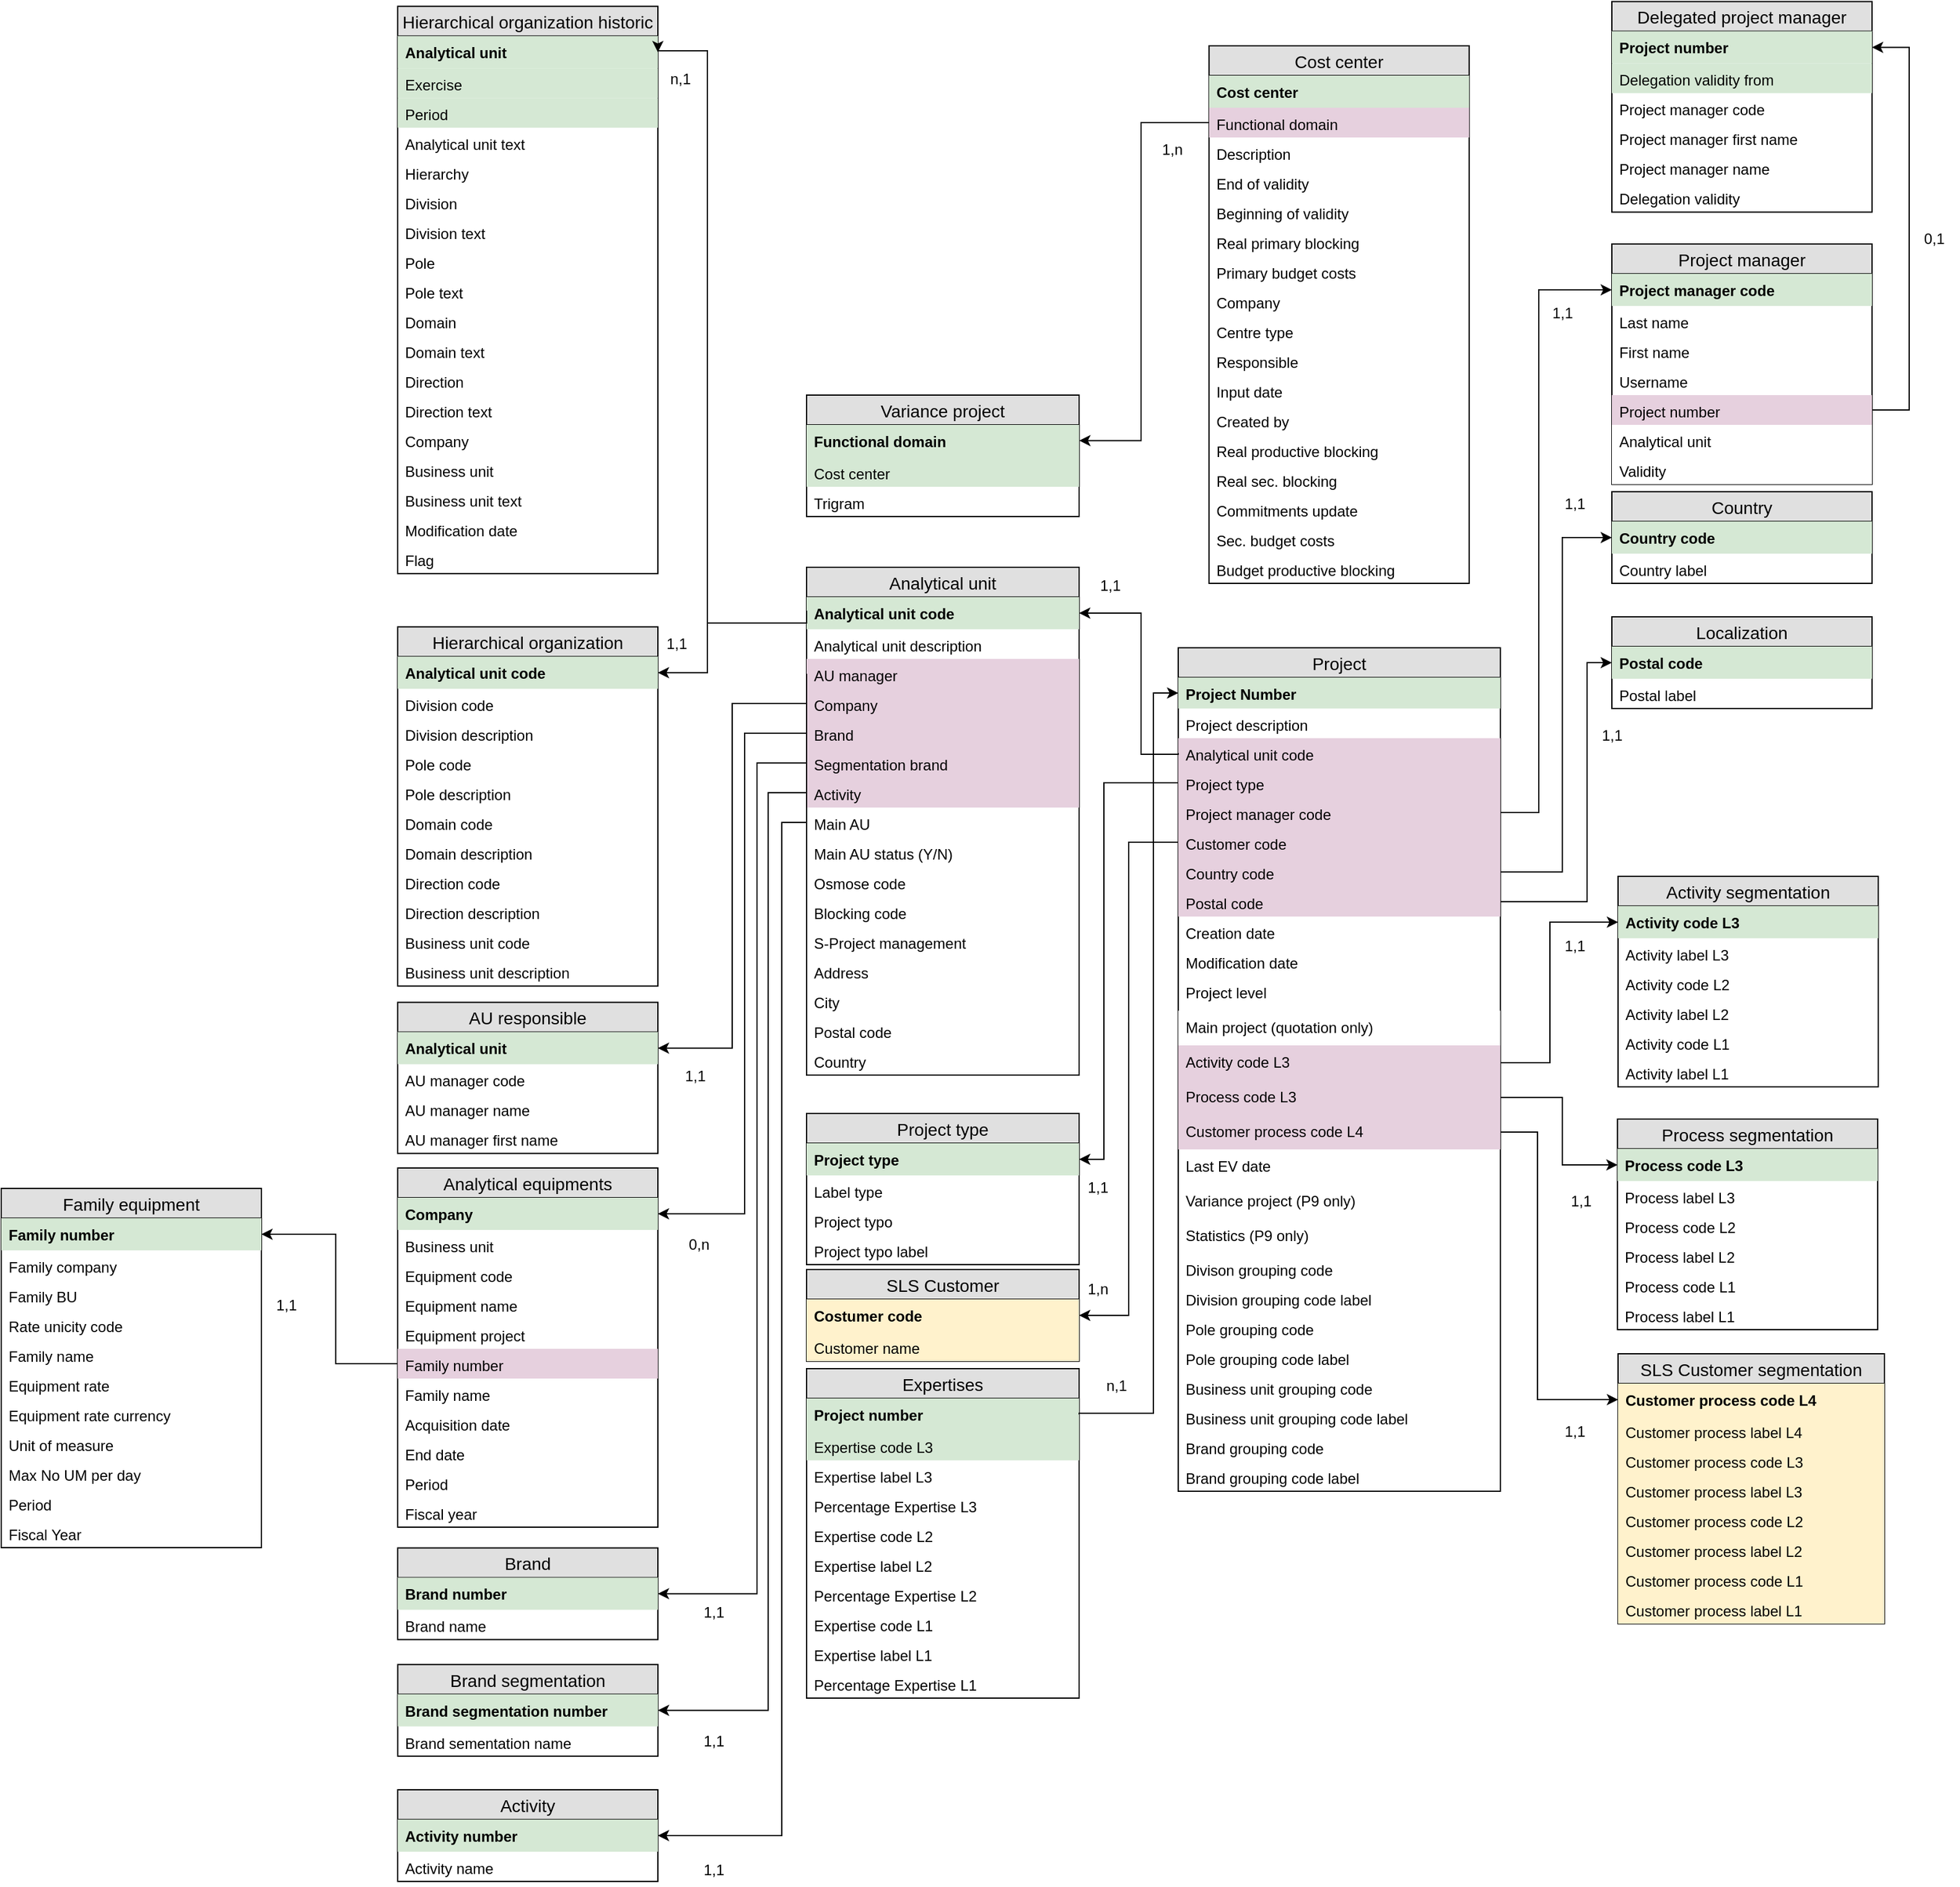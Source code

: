 <mxfile version="12.0.3" type="github" pages="6"><diagram id="z_twg87dkK-BmfiqCGdA" name="Analytics"><mxGraphModel dx="2502" dy="2136" grid="1" gridSize="10" guides="1" tooltips="1" connect="1" arrows="1" fold="1" page="1" pageScale="1" pageWidth="827" pageHeight="1169" math="0" shadow="0"><root><mxCell id="0"/><mxCell id="1" parent="0"/><mxCell id="lDzSUfxi5BvbEKOxiYQz-187" value="Project" style="swimlane;fontStyle=0;childLayout=stackLayout;horizontal=1;startSize=24;fillColor=#e0e0e0;horizontalStack=0;resizeParent=1;resizeParentMax=0;resizeLast=0;collapsible=1;marginBottom=0;swimlaneFillColor=#ffffff;align=center;fontSize=14;" parent="1" vertex="1"><mxGeometry x="780" y="60" width="260" height="681" as="geometry"><mxRectangle x="100" y="70" width="80" height="24" as="alternateBounds"/></mxGeometry></mxCell><mxCell id="lDzSUfxi5BvbEKOxiYQz-188" value="Project Number" style="text;strokeColor=none;fillColor=#D5E8D4;spacingLeft=4;spacingRight=4;overflow=hidden;rotatable=0;points=[[0,0.5],[1,0.5]];portConstraint=eastwest;fontSize=12;fontStyle=1" parent="lDzSUfxi5BvbEKOxiYQz-187" vertex="1"><mxGeometry y="24" width="260" height="25" as="geometry"/></mxCell><mxCell id="lDzSUfxi5BvbEKOxiYQz-189" value="Project description" style="text;strokeColor=none;fillColor=none;spacingLeft=4;spacingRight=4;overflow=hidden;rotatable=0;points=[[0,0.5],[1,0.5]];portConstraint=eastwest;fontSize=12;" parent="lDzSUfxi5BvbEKOxiYQz-187" vertex="1"><mxGeometry y="49" width="260" height="24" as="geometry"/></mxCell><mxCell id="lDzSUfxi5BvbEKOxiYQz-190" value="Analytical unit code" style="text;strokeColor=none;fillColor=#E6D0DE;spacingLeft=4;spacingRight=4;overflow=hidden;rotatable=0;points=[[0,0.5],[1,0.5]];portConstraint=eastwest;fontSize=12;" parent="lDzSUfxi5BvbEKOxiYQz-187" vertex="1"><mxGeometry y="73" width="260" height="24" as="geometry"/></mxCell><mxCell id="lDzSUfxi5BvbEKOxiYQz-191" value="Project type" style="text;strokeColor=none;fillColor=#E6D0DE;spacingLeft=4;spacingRight=4;overflow=hidden;rotatable=0;points=[[0,0.5],[1,0.5]];portConstraint=eastwest;fontSize=12;" parent="lDzSUfxi5BvbEKOxiYQz-187" vertex="1"><mxGeometry y="97" width="260" height="24" as="geometry"/></mxCell><mxCell id="lDzSUfxi5BvbEKOxiYQz-192" value="Project manager code" style="text;strokeColor=none;fillColor=#E6D0DE;spacingLeft=4;spacingRight=4;overflow=hidden;rotatable=0;points=[[0,0.5],[1,0.5]];portConstraint=eastwest;fontSize=12;" parent="lDzSUfxi5BvbEKOxiYQz-187" vertex="1"><mxGeometry y="121" width="260" height="24" as="geometry"/></mxCell><mxCell id="lDzSUfxi5BvbEKOxiYQz-195" value="Customer code&#10;" style="text;strokeColor=none;fillColor=#E6D0DE;spacingLeft=4;spacingRight=4;overflow=hidden;rotatable=0;points=[[0,0.5],[1,0.5]];portConstraint=eastwest;fontSize=12;" parent="lDzSUfxi5BvbEKOxiYQz-187" vertex="1"><mxGeometry y="145" width="260" height="24" as="geometry"/></mxCell><mxCell id="lDzSUfxi5BvbEKOxiYQz-197" value="Country code" style="text;strokeColor=none;fillColor=#E6D0DE;spacingLeft=4;spacingRight=4;overflow=hidden;rotatable=0;points=[[0,0.5],[1,0.5]];portConstraint=eastwest;fontSize=12;" parent="lDzSUfxi5BvbEKOxiYQz-187" vertex="1"><mxGeometry y="169" width="260" height="24" as="geometry"/></mxCell><mxCell id="lDzSUfxi5BvbEKOxiYQz-198" value="Postal code" style="text;strokeColor=none;fillColor=#E6D0DE;spacingLeft=4;spacingRight=4;overflow=hidden;rotatable=0;points=[[0,0.5],[1,0.5]];portConstraint=eastwest;fontSize=12;" parent="lDzSUfxi5BvbEKOxiYQz-187" vertex="1"><mxGeometry y="193" width="260" height="24" as="geometry"/></mxCell><mxCell id="lDzSUfxi5BvbEKOxiYQz-199" value="Creation date" style="text;strokeColor=none;fillColor=none;spacingLeft=4;spacingRight=4;overflow=hidden;rotatable=0;points=[[0,0.5],[1,0.5]];portConstraint=eastwest;fontSize=12;" parent="lDzSUfxi5BvbEKOxiYQz-187" vertex="1"><mxGeometry y="217" width="260" height="24" as="geometry"/></mxCell><mxCell id="lDzSUfxi5BvbEKOxiYQz-200" value="Modification date" style="text;strokeColor=none;fillColor=none;spacingLeft=4;spacingRight=4;overflow=hidden;rotatable=0;points=[[0,0.5],[1,0.5]];portConstraint=eastwest;fontSize=12;" parent="lDzSUfxi5BvbEKOxiYQz-187" vertex="1"><mxGeometry y="241" width="260" height="24" as="geometry"/></mxCell><mxCell id="lDzSUfxi5BvbEKOxiYQz-201" value="Project level" style="text;strokeColor=none;fillColor=none;spacingLeft=4;spacingRight=4;overflow=hidden;rotatable=0;points=[[0,0.5],[1,0.5]];portConstraint=eastwest;fontSize=12;" parent="lDzSUfxi5BvbEKOxiYQz-187" vertex="1"><mxGeometry y="265" width="260" height="28" as="geometry"/></mxCell><mxCell id="lDzSUfxi5BvbEKOxiYQz-202" value="Main project (quotation only)" style="text;strokeColor=none;fillColor=#FFFFFF;spacingLeft=4;spacingRight=4;overflow=hidden;rotatable=0;points=[[0,0.5],[1,0.5]];portConstraint=eastwest;fontSize=12;" parent="lDzSUfxi5BvbEKOxiYQz-187" vertex="1"><mxGeometry y="293" width="260" height="28" as="geometry"/></mxCell><mxCell id="lDzSUfxi5BvbEKOxiYQz-203" value="Activity code L3" style="text;strokeColor=none;fillColor=#E6D0DE;spacingLeft=4;spacingRight=4;overflow=hidden;rotatable=0;points=[[0,0.5],[1,0.5]];portConstraint=eastwest;fontSize=12;" parent="lDzSUfxi5BvbEKOxiYQz-187" vertex="1"><mxGeometry y="321" width="260" height="28" as="geometry"/></mxCell><mxCell id="lDzSUfxi5BvbEKOxiYQz-204" value="Process code L3" style="text;strokeColor=none;fillColor=#E6D0DE;spacingLeft=4;spacingRight=4;overflow=hidden;rotatable=0;points=[[0,0.5],[1,0.5]];portConstraint=eastwest;fontSize=12;" parent="lDzSUfxi5BvbEKOxiYQz-187" vertex="1"><mxGeometry y="349" width="260" height="28" as="geometry"/></mxCell><mxCell id="lDzSUfxi5BvbEKOxiYQz-205" value="Customer process code L4" style="text;strokeColor=none;fillColor=#E6D0DE;spacingLeft=4;spacingRight=4;overflow=hidden;rotatable=0;points=[[0,0.5],[1,0.5]];portConstraint=eastwest;fontSize=12;" parent="lDzSUfxi5BvbEKOxiYQz-187" vertex="1"><mxGeometry y="377" width="260" height="28" as="geometry"/></mxCell><mxCell id="lRxtRiu0UvI4SnHCYqCr-3" value="Last EV date" style="text;strokeColor=none;fillColor=none;spacingLeft=4;spacingRight=4;overflow=hidden;rotatable=0;points=[[0,0.5],[1,0.5]];portConstraint=eastwest;fontSize=12;" parent="lDzSUfxi5BvbEKOxiYQz-187" vertex="1"><mxGeometry y="405" width="260" height="28" as="geometry"/></mxCell><mxCell id="lRxtRiu0UvI4SnHCYqCr-2" value="Variance project (P9 only)" style="text;strokeColor=none;fillColor=none;spacingLeft=4;spacingRight=4;overflow=hidden;rotatable=0;points=[[0,0.5],[1,0.5]];portConstraint=eastwest;fontSize=12;" parent="lDzSUfxi5BvbEKOxiYQz-187" vertex="1"><mxGeometry y="433" width="260" height="28" as="geometry"/></mxCell><mxCell id="lDzSUfxi5BvbEKOxiYQz-207" value="Statistics (P9 only)" style="text;strokeColor=none;fillColor=none;spacingLeft=4;spacingRight=4;overflow=hidden;rotatable=0;points=[[0,0.5],[1,0.5]];portConstraint=eastwest;fontSize=12;" parent="lDzSUfxi5BvbEKOxiYQz-187" vertex="1"><mxGeometry y="461" width="260" height="28" as="geometry"/></mxCell><mxCell id="4Kc5IwEfdiY6aIyi9EgS-1" value="Divison grouping code" style="text;strokeColor=none;fillColor=none;spacingLeft=4;spacingRight=4;overflow=hidden;rotatable=0;points=[[0,0.5],[1,0.5]];portConstraint=eastwest;fontSize=12;" parent="lDzSUfxi5BvbEKOxiYQz-187" vertex="1"><mxGeometry y="489" width="260" height="24" as="geometry"/></mxCell><mxCell id="lDzSUfxi5BvbEKOxiYQz-217" value="Division grouping code label" style="text;strokeColor=none;fillColor=none;spacingLeft=4;spacingRight=4;overflow=hidden;rotatable=0;points=[[0,0.5],[1,0.5]];portConstraint=eastwest;fontSize=12;" parent="lDzSUfxi5BvbEKOxiYQz-187" vertex="1"><mxGeometry y="513" width="260" height="24" as="geometry"/></mxCell><mxCell id="lDzSUfxi5BvbEKOxiYQz-218" value="Pole grouping code" style="text;strokeColor=none;fillColor=none;spacingLeft=4;spacingRight=4;overflow=hidden;rotatable=0;points=[[0,0.5],[1,0.5]];portConstraint=eastwest;fontSize=12;" parent="lDzSUfxi5BvbEKOxiYQz-187" vertex="1"><mxGeometry y="537" width="260" height="24" as="geometry"/></mxCell><mxCell id="lDzSUfxi5BvbEKOxiYQz-219" value="Pole grouping code label" style="text;strokeColor=none;fillColor=none;spacingLeft=4;spacingRight=4;overflow=hidden;rotatable=0;points=[[0,0.5],[1,0.5]];portConstraint=eastwest;fontSize=12;" parent="lDzSUfxi5BvbEKOxiYQz-187" vertex="1"><mxGeometry y="561" width="260" height="24" as="geometry"/></mxCell><mxCell id="lDzSUfxi5BvbEKOxiYQz-222" value="Business unit grouping code" style="text;strokeColor=none;fillColor=none;spacingLeft=4;spacingRight=4;overflow=hidden;rotatable=0;points=[[0,0.5],[1,0.5]];portConstraint=eastwest;fontSize=12;" parent="lDzSUfxi5BvbEKOxiYQz-187" vertex="1"><mxGeometry y="585" width="260" height="24" as="geometry"/></mxCell><mxCell id="lDzSUfxi5BvbEKOxiYQz-223" value="Business unit grouping code label" style="text;strokeColor=none;fillColor=none;spacingLeft=4;spacingRight=4;overflow=hidden;rotatable=0;points=[[0,0.5],[1,0.5]];portConstraint=eastwest;fontSize=12;" parent="lDzSUfxi5BvbEKOxiYQz-187" vertex="1"><mxGeometry y="609" width="260" height="24" as="geometry"/></mxCell><mxCell id="dS1JGsFdbKq4Z5uHOp_5-5" value="Brand grouping code" style="text;strokeColor=none;fillColor=none;spacingLeft=4;spacingRight=4;overflow=hidden;rotatable=0;points=[[0,0.5],[1,0.5]];portConstraint=eastwest;fontSize=12;" parent="lDzSUfxi5BvbEKOxiYQz-187" vertex="1"><mxGeometry y="633" width="260" height="24" as="geometry"/></mxCell><mxCell id="lDzSUfxi5BvbEKOxiYQz-221" value="Brand grouping code label" style="text;strokeColor=none;fillColor=none;spacingLeft=4;spacingRight=4;overflow=hidden;rotatable=0;points=[[0,0.5],[1,0.5]];portConstraint=eastwest;fontSize=12;" parent="lDzSUfxi5BvbEKOxiYQz-187" vertex="1"><mxGeometry y="657" width="260" height="24" as="geometry"/></mxCell><mxCell id="lDzSUfxi5BvbEKOxiYQz-208" style="edgeStyle=orthogonalEdgeStyle;rounded=0;orthogonalLoop=1;jettySize=auto;html=1;exitX=0;exitY=0.5;exitDx=0;exitDy=0;" parent="1" source="lDzSUfxi5BvbEKOxiYQz-191" target="lDzSUfxi5BvbEKOxiYQz-210" edge="1"><mxGeometry relative="1" as="geometry"><mxPoint x="300" y="218.235" as="targetPoint"/><Array as="points"><mxPoint x="720" y="169"/><mxPoint x="720" y="473"/></Array></mxGeometry></mxCell><mxCell id="lDzSUfxi5BvbEKOxiYQz-209" value="Project type" style="swimlane;fontStyle=0;childLayout=stackLayout;horizontal=1;startSize=24;fillColor=#e0e0e0;horizontalStack=0;resizeParent=1;resizeParentMax=0;resizeLast=0;collapsible=1;marginBottom=0;swimlaneFillColor=#ffffff;align=center;fontSize=14;" parent="1" vertex="1"><mxGeometry x="480" y="436" width="220" height="122" as="geometry"><mxRectangle x="100" y="70" width="80" height="24" as="alternateBounds"/></mxGeometry></mxCell><mxCell id="lDzSUfxi5BvbEKOxiYQz-210" value="Project type" style="text;strokeColor=none;fillColor=#D5E8D4;spacingLeft=4;spacingRight=4;overflow=hidden;rotatable=0;points=[[0,0.5],[1,0.5]];portConstraint=eastwest;fontSize=12;fontStyle=1" parent="lDzSUfxi5BvbEKOxiYQz-209" vertex="1"><mxGeometry y="24" width="220" height="26" as="geometry"/></mxCell><mxCell id="lDzSUfxi5BvbEKOxiYQz-211" value="Label type" style="text;strokeColor=none;fillColor=none;spacingLeft=4;spacingRight=4;overflow=hidden;rotatable=0;points=[[0,0.5],[1,0.5]];portConstraint=eastwest;fontSize=12;" parent="lDzSUfxi5BvbEKOxiYQz-209" vertex="1"><mxGeometry y="50" width="220" height="24" as="geometry"/></mxCell><mxCell id="lDzSUfxi5BvbEKOxiYQz-212" value="Project typo&#10;" style="text;strokeColor=none;fillColor=none;spacingLeft=4;spacingRight=4;overflow=hidden;rotatable=0;points=[[0,0.5],[1,0.5]];portConstraint=eastwest;fontSize=12;" parent="lDzSUfxi5BvbEKOxiYQz-209" vertex="1"><mxGeometry y="74" width="220" height="24" as="geometry"/></mxCell><mxCell id="lDzSUfxi5BvbEKOxiYQz-213" value="Project typo label" style="text;strokeColor=none;fillColor=none;spacingLeft=4;spacingRight=4;overflow=hidden;rotatable=0;points=[[0,0.5],[1,0.5]];portConstraint=eastwest;fontSize=12;" parent="lDzSUfxi5BvbEKOxiYQz-209" vertex="1"><mxGeometry y="98" width="220" height="24" as="geometry"/></mxCell><mxCell id="lDzSUfxi5BvbEKOxiYQz-225" value="Activity segmentation" style="swimlane;fontStyle=0;childLayout=stackLayout;horizontal=1;startSize=24;fillColor=#e0e0e0;horizontalStack=0;resizeParent=1;resizeParentMax=0;resizeLast=0;collapsible=1;marginBottom=0;swimlaneFillColor=#ffffff;align=center;fontSize=14;" parent="1" vertex="1"><mxGeometry x="1135" y="244.5" width="210" height="170" as="geometry"><mxRectangle x="1120" y="240" width="80" height="24" as="alternateBounds"/></mxGeometry></mxCell><mxCell id="lDzSUfxi5BvbEKOxiYQz-226" value="Activity code L3" style="text;strokeColor=none;fillColor=#D5E8D4;spacingLeft=4;spacingRight=4;overflow=hidden;rotatable=0;points=[[0,0.5],[1,0.5]];portConstraint=eastwest;fontSize=12;fontStyle=1" parent="lDzSUfxi5BvbEKOxiYQz-225" vertex="1"><mxGeometry y="24" width="210" height="26" as="geometry"/></mxCell><mxCell id="lDzSUfxi5BvbEKOxiYQz-227" value="Activity label L3" style="text;strokeColor=none;fillColor=none;spacingLeft=4;spacingRight=4;overflow=hidden;rotatable=0;points=[[0,0.5],[1,0.5]];portConstraint=eastwest;fontSize=12;" parent="lDzSUfxi5BvbEKOxiYQz-225" vertex="1"><mxGeometry y="50" width="210" height="24" as="geometry"/></mxCell><mxCell id="lDzSUfxi5BvbEKOxiYQz-228" value="Activity code L2" style="text;strokeColor=none;fillColor=none;spacingLeft=4;spacingRight=4;overflow=hidden;rotatable=0;points=[[0,0.5],[1,0.5]];portConstraint=eastwest;fontSize=12;" parent="lDzSUfxi5BvbEKOxiYQz-225" vertex="1"><mxGeometry y="74" width="210" height="24" as="geometry"/></mxCell><mxCell id="lDzSUfxi5BvbEKOxiYQz-229" value="Activity label L2" style="text;strokeColor=none;fillColor=none;spacingLeft=4;spacingRight=4;overflow=hidden;rotatable=0;points=[[0,0.5],[1,0.5]];portConstraint=eastwest;fontSize=12;" parent="lDzSUfxi5BvbEKOxiYQz-225" vertex="1"><mxGeometry y="98" width="210" height="24" as="geometry"/></mxCell><mxCell id="lDzSUfxi5BvbEKOxiYQz-230" value="Activity code L1" style="text;strokeColor=none;fillColor=none;spacingLeft=4;spacingRight=4;overflow=hidden;rotatable=0;points=[[0,0.5],[1,0.5]];portConstraint=eastwest;fontSize=12;" parent="lDzSUfxi5BvbEKOxiYQz-225" vertex="1"><mxGeometry y="122" width="210" height="24" as="geometry"/></mxCell><mxCell id="lDzSUfxi5BvbEKOxiYQz-231" value="Activity label L1" style="text;strokeColor=none;fillColor=none;spacingLeft=4;spacingRight=4;overflow=hidden;rotatable=0;points=[[0,0.5],[1,0.5]];portConstraint=eastwest;fontSize=12;" parent="lDzSUfxi5BvbEKOxiYQz-225" vertex="1"><mxGeometry y="146" width="210" height="24" as="geometry"/></mxCell><mxCell id="lDzSUfxi5BvbEKOxiYQz-232" style="edgeStyle=orthogonalEdgeStyle;rounded=0;orthogonalLoop=1;jettySize=auto;html=1;exitX=1;exitY=0.5;exitDx=0;exitDy=0;entryX=0;entryY=0.5;entryDx=0;entryDy=0;" parent="1" source="lDzSUfxi5BvbEKOxiYQz-203" target="lDzSUfxi5BvbEKOxiYQz-226" edge="1"><mxGeometry relative="1" as="geometry"><mxPoint x="740" y="440" as="targetPoint"/><mxPoint x="787.824" y="420.588" as="sourcePoint"/><Array as="points"><mxPoint x="1080" y="395"/><mxPoint x="1080" y="282"/></Array></mxGeometry></mxCell><mxCell id="lDzSUfxi5BvbEKOxiYQz-233" value="Process segmentation" style="swimlane;fontStyle=0;childLayout=stackLayout;horizontal=1;startSize=24;fillColor=#e0e0e0;horizontalStack=0;resizeParent=1;resizeParentMax=0;resizeLast=0;collapsible=1;marginBottom=0;swimlaneFillColor=#ffffff;align=center;fontSize=14;" parent="1" vertex="1"><mxGeometry x="1134.559" y="440.5" width="210" height="170" as="geometry"><mxRectangle x="100" y="70" width="80" height="24" as="alternateBounds"/></mxGeometry></mxCell><mxCell id="lDzSUfxi5BvbEKOxiYQz-234" value="Process code L3" style="text;strokeColor=none;fillColor=#D5E8D4;spacingLeft=4;spacingRight=4;overflow=hidden;rotatable=0;points=[[0,0.5],[1,0.5]];portConstraint=eastwest;fontSize=12;fontStyle=1" parent="lDzSUfxi5BvbEKOxiYQz-233" vertex="1"><mxGeometry y="24" width="210" height="26" as="geometry"/></mxCell><mxCell id="lDzSUfxi5BvbEKOxiYQz-235" value="Process label L3" style="text;strokeColor=none;fillColor=none;spacingLeft=4;spacingRight=4;overflow=hidden;rotatable=0;points=[[0,0.5],[1,0.5]];portConstraint=eastwest;fontSize=12;" parent="lDzSUfxi5BvbEKOxiYQz-233" vertex="1"><mxGeometry y="50" width="210" height="24" as="geometry"/></mxCell><mxCell id="lDzSUfxi5BvbEKOxiYQz-236" value="Process code L2" style="text;strokeColor=none;fillColor=none;spacingLeft=4;spacingRight=4;overflow=hidden;rotatable=0;points=[[0,0.5],[1,0.5]];portConstraint=eastwest;fontSize=12;" parent="lDzSUfxi5BvbEKOxiYQz-233" vertex="1"><mxGeometry y="74" width="210" height="24" as="geometry"/></mxCell><mxCell id="lDzSUfxi5BvbEKOxiYQz-237" value="Process label L2" style="text;strokeColor=none;fillColor=none;spacingLeft=4;spacingRight=4;overflow=hidden;rotatable=0;points=[[0,0.5],[1,0.5]];portConstraint=eastwest;fontSize=12;" parent="lDzSUfxi5BvbEKOxiYQz-233" vertex="1"><mxGeometry y="98" width="210" height="24" as="geometry"/></mxCell><mxCell id="lDzSUfxi5BvbEKOxiYQz-238" value="Process code L1" style="text;strokeColor=none;fillColor=none;spacingLeft=4;spacingRight=4;overflow=hidden;rotatable=0;points=[[0,0.5],[1,0.5]];portConstraint=eastwest;fontSize=12;" parent="lDzSUfxi5BvbEKOxiYQz-233" vertex="1"><mxGeometry y="122" width="210" height="24" as="geometry"/></mxCell><mxCell id="lDzSUfxi5BvbEKOxiYQz-239" value="Process label L1" style="text;strokeColor=none;fillColor=none;spacingLeft=4;spacingRight=4;overflow=hidden;rotatable=0;points=[[0,0.5],[1,0.5]];portConstraint=eastwest;fontSize=12;" parent="lDzSUfxi5BvbEKOxiYQz-233" vertex="1"><mxGeometry y="146" width="210" height="24" as="geometry"/></mxCell><mxCell id="lDzSUfxi5BvbEKOxiYQz-240" style="edgeStyle=orthogonalEdgeStyle;rounded=0;orthogonalLoop=1;jettySize=auto;html=1;exitX=1;exitY=0.5;exitDx=0;exitDy=0;entryX=0;entryY=0.5;entryDx=0;entryDy=0;" parent="1" source="lDzSUfxi5BvbEKOxiYQz-204" target="lDzSUfxi5BvbEKOxiYQz-234" edge="1"><mxGeometry relative="1" as="geometry"><mxPoint x="1170" y="520" as="targetPoint"/><mxPoint x="680.176" y="502.353" as="sourcePoint"/><Array as="points"><mxPoint x="1090" y="423"/><mxPoint x="1090" y="477"/></Array></mxGeometry></mxCell><mxCell id="lDzSUfxi5BvbEKOxiYQz-241" value="Project manager" style="swimlane;fontStyle=0;childLayout=stackLayout;horizontal=1;startSize=24;fillColor=#e0e0e0;horizontalStack=0;resizeParent=1;resizeParentMax=0;resizeLast=0;collapsible=1;marginBottom=0;swimlaneFillColor=#ffffff;align=center;fontSize=14;" parent="1" vertex="1"><mxGeometry x="1130" y="-266" width="210" height="194" as="geometry"><mxRectangle x="100" y="70" width="80" height="24" as="alternateBounds"/></mxGeometry></mxCell><mxCell id="lDzSUfxi5BvbEKOxiYQz-242" value="Project manager code" style="text;strokeColor=none;fillColor=#D5E8D4;spacingLeft=4;spacingRight=4;overflow=hidden;rotatable=0;points=[[0,0.5],[1,0.5]];portConstraint=eastwest;fontSize=12;fontStyle=1" parent="lDzSUfxi5BvbEKOxiYQz-241" vertex="1"><mxGeometry y="24" width="210" height="26" as="geometry"/></mxCell><mxCell id="lDzSUfxi5BvbEKOxiYQz-243" value="Last name" style="text;strokeColor=none;fillColor=none;spacingLeft=4;spacingRight=4;overflow=hidden;rotatable=0;points=[[0,0.5],[1,0.5]];portConstraint=eastwest;fontSize=12;" parent="lDzSUfxi5BvbEKOxiYQz-241" vertex="1"><mxGeometry y="50" width="210" height="24" as="geometry"/></mxCell><mxCell id="lDzSUfxi5BvbEKOxiYQz-244" value="First name" style="text;strokeColor=none;fillColor=none;spacingLeft=4;spacingRight=4;overflow=hidden;rotatable=0;points=[[0,0.5],[1,0.5]];portConstraint=eastwest;fontSize=12;" parent="lDzSUfxi5BvbEKOxiYQz-241" vertex="1"><mxGeometry y="74" width="210" height="24" as="geometry"/></mxCell><mxCell id="lDzSUfxi5BvbEKOxiYQz-245" value="Username" style="text;strokeColor=none;fillColor=none;spacingLeft=4;spacingRight=4;overflow=hidden;rotatable=0;points=[[0,0.5],[1,0.5]];portConstraint=eastwest;fontSize=12;" parent="lDzSUfxi5BvbEKOxiYQz-241" vertex="1"><mxGeometry y="98" width="210" height="24" as="geometry"/></mxCell><mxCell id="lQxYEBmfb3SI4qnp5k42-3" value="Project number &#10;" style="text;strokeColor=none;fillColor=#E6D0DE;spacingLeft=4;spacingRight=4;overflow=hidden;rotatable=0;points=[[0,0.5],[1,0.5]];portConstraint=eastwest;fontSize=12;" parent="lDzSUfxi5BvbEKOxiYQz-241" vertex="1"><mxGeometry y="122" width="210" height="24" as="geometry"/></mxCell><mxCell id="B4U_X1lwzv1iKV6QeTgM-1" value="Analytical unit" style="text;strokeColor=none;fillColor=#FFFFFF;spacingLeft=4;spacingRight=4;overflow=hidden;rotatable=0;points=[[0,0.5],[1,0.5]];portConstraint=eastwest;fontSize=12;" parent="lDzSUfxi5BvbEKOxiYQz-241" vertex="1"><mxGeometry y="146" width="210" height="24" as="geometry"/></mxCell><mxCell id="NBoWqLxddeZC6eDTmRRg-8" value="Validity" style="text;strokeColor=none;fillColor=#FFFFFF;spacingLeft=4;spacingRight=4;overflow=hidden;rotatable=0;points=[[0,0.5],[1,0.5]];portConstraint=eastwest;fontSize=12;" parent="lDzSUfxi5BvbEKOxiYQz-241" vertex="1"><mxGeometry y="170" width="210" height="24" as="geometry"/></mxCell><mxCell id="lDzSUfxi5BvbEKOxiYQz-246" value="SLS Customer" style="swimlane;fontStyle=0;childLayout=stackLayout;horizontal=1;startSize=24;fillColor=#e0e0e0;horizontalStack=0;resizeParent=1;resizeParentMax=0;resizeLast=0;collapsible=1;marginBottom=0;swimlaneFillColor=#ffffff;align=center;fontSize=14;" parent="1" vertex="1"><mxGeometry x="480" y="562" width="220" height="74" as="geometry"><mxRectangle x="100" y="70" width="80" height="24" as="alternateBounds"/></mxGeometry></mxCell><mxCell id="lDzSUfxi5BvbEKOxiYQz-247" value="Costumer code" style="text;strokeColor=none;fillColor=#FFF2CC;spacingLeft=4;spacingRight=4;overflow=hidden;rotatable=0;points=[[0,0.5],[1,0.5]];portConstraint=eastwest;fontSize=12;fontStyle=1" parent="lDzSUfxi5BvbEKOxiYQz-246" vertex="1"><mxGeometry y="24" width="220" height="26" as="geometry"/></mxCell><mxCell id="lDzSUfxi5BvbEKOxiYQz-248" value="Customer name" style="text;strokeColor=none;fillColor=#FFF2CC;spacingLeft=4;spacingRight=4;overflow=hidden;rotatable=0;points=[[0,0.5],[1,0.5]];portConstraint=eastwest;fontSize=12;" parent="lDzSUfxi5BvbEKOxiYQz-246" vertex="1"><mxGeometry y="50" width="220" height="24" as="geometry"/></mxCell><mxCell id="lDzSUfxi5BvbEKOxiYQz-249" style="edgeStyle=orthogonalEdgeStyle;rounded=0;orthogonalLoop=1;jettySize=auto;html=1;exitX=0;exitY=0.5;exitDx=0;exitDy=0;entryX=1;entryY=0.5;entryDx=0;entryDy=0;" parent="1" source="lDzSUfxi5BvbEKOxiYQz-195" target="lDzSUfxi5BvbEKOxiYQz-247" edge="1"><mxGeometry relative="1" as="geometry"><mxPoint x="260.5" y="239.971" as="targetPoint"/><mxPoint x="400" y="270" as="sourcePoint"/><Array as="points"><mxPoint x="740" y="217"/><mxPoint x="740" y="599"/></Array></mxGeometry></mxCell><mxCell id="lDzSUfxi5BvbEKOxiYQz-255" value="Country" style="swimlane;fontStyle=0;childLayout=stackLayout;horizontal=1;startSize=24;fillColor=#e0e0e0;horizontalStack=0;resizeParent=1;resizeParentMax=0;resizeLast=0;collapsible=1;marginBottom=0;swimlaneFillColor=#ffffff;align=center;fontSize=14;" parent="1" vertex="1"><mxGeometry x="1130" y="-66" width="210" height="74" as="geometry"><mxRectangle x="1120" y="240" width="80" height="24" as="alternateBounds"/></mxGeometry></mxCell><mxCell id="lDzSUfxi5BvbEKOxiYQz-256" value="Country code" style="text;strokeColor=none;fillColor=#D5E8D4;spacingLeft=4;spacingRight=4;overflow=hidden;rotatable=0;points=[[0,0.5],[1,0.5]];portConstraint=eastwest;fontSize=12;fontStyle=1" parent="lDzSUfxi5BvbEKOxiYQz-255" vertex="1"><mxGeometry y="24" width="210" height="26" as="geometry"/></mxCell><mxCell id="lDzSUfxi5BvbEKOxiYQz-257" value="Country label" style="text;strokeColor=none;fillColor=none;spacingLeft=4;spacingRight=4;overflow=hidden;rotatable=0;points=[[0,0.5],[1,0.5]];portConstraint=eastwest;fontSize=12;" parent="lDzSUfxi5BvbEKOxiYQz-255" vertex="1"><mxGeometry y="50" width="210" height="24" as="geometry"/></mxCell><mxCell id="lDzSUfxi5BvbEKOxiYQz-258" style="edgeStyle=orthogonalEdgeStyle;rounded=0;orthogonalLoop=1;jettySize=auto;html=1;exitX=1;exitY=0.5;exitDx=0;exitDy=0;entryX=0;entryY=0.5;entryDx=0;entryDy=0;" parent="1" source="lDzSUfxi5BvbEKOxiYQz-197" target="lDzSUfxi5BvbEKOxiYQz-256" edge="1"><mxGeometry relative="1" as="geometry"><mxPoint x="1110" y="257" as="targetPoint"/><mxPoint x="1050" y="240" as="sourcePoint"/><Array as="points"><mxPoint x="1090" y="241"/><mxPoint x="1090" y="-29"/></Array></mxGeometry></mxCell><mxCell id="lDzSUfxi5BvbEKOxiYQz-259" value="Localization" style="swimlane;fontStyle=0;childLayout=stackLayout;horizontal=1;startSize=24;fillColor=#e0e0e0;horizontalStack=0;resizeParent=1;resizeParentMax=0;resizeLast=0;collapsible=1;marginBottom=0;swimlaneFillColor=#ffffff;align=center;fontSize=14;" parent="1" vertex="1"><mxGeometry x="1130" y="35" width="210" height="74" as="geometry"><mxRectangle x="1120" y="240" width="80" height="24" as="alternateBounds"/></mxGeometry></mxCell><mxCell id="lDzSUfxi5BvbEKOxiYQz-260" value="Postal code" style="text;strokeColor=none;fillColor=#D5E8D4;spacingLeft=4;spacingRight=4;overflow=hidden;rotatable=0;points=[[0,0.5],[1,0.5]];portConstraint=eastwest;fontSize=12;fontStyle=1" parent="lDzSUfxi5BvbEKOxiYQz-259" vertex="1"><mxGeometry y="24" width="210" height="26" as="geometry"/></mxCell><mxCell id="lDzSUfxi5BvbEKOxiYQz-261" value="Postal label" style="text;strokeColor=none;fillColor=none;spacingLeft=4;spacingRight=4;overflow=hidden;rotatable=0;points=[[0,0.5],[1,0.5]];portConstraint=eastwest;fontSize=12;" parent="lDzSUfxi5BvbEKOxiYQz-259" vertex="1"><mxGeometry y="50" width="210" height="24" as="geometry"/></mxCell><mxCell id="lDzSUfxi5BvbEKOxiYQz-262" style="edgeStyle=orthogonalEdgeStyle;rounded=0;orthogonalLoop=1;jettySize=auto;html=1;entryX=0;entryY=0.5;entryDx=0;entryDy=0;exitX=1;exitY=0.5;exitDx=0;exitDy=0;" parent="1" source="lDzSUfxi5BvbEKOxiYQz-198" target="lDzSUfxi5BvbEKOxiYQz-260" edge="1"><mxGeometry relative="1" as="geometry"><mxPoint x="1100" y="380" as="targetPoint"/><mxPoint x="1080" y="342" as="sourcePoint"/><Array as="points"><mxPoint x="1110" y="265"/><mxPoint x="1110" y="72"/></Array></mxGeometry></mxCell><mxCell id="lDzSUfxi5BvbEKOxiYQz-263" value="SLS Customer segmentation" style="swimlane;fontStyle=0;childLayout=stackLayout;horizontal=1;startSize=24;fillColor=#e0e0e0;horizontalStack=0;resizeParent=1;resizeParentMax=0;resizeLast=0;collapsible=1;marginBottom=0;swimlaneFillColor=#ffffff;align=center;fontSize=14;" parent="1" vertex="1"><mxGeometry x="1135" y="630" width="215" height="218" as="geometry"><mxRectangle x="100" y="70" width="80" height="24" as="alternateBounds"/></mxGeometry></mxCell><mxCell id="lDzSUfxi5BvbEKOxiYQz-264" value="Customer process code L4" style="text;strokeColor=none;fillColor=#FFF2CC;spacingLeft=4;spacingRight=4;overflow=hidden;rotatable=0;points=[[0,0.5],[1,0.5]];portConstraint=eastwest;fontSize=12;fontStyle=1" parent="lDzSUfxi5BvbEKOxiYQz-263" vertex="1"><mxGeometry y="24" width="215" height="26" as="geometry"/></mxCell><mxCell id="lDzSUfxi5BvbEKOxiYQz-265" value="Customer process label L4" style="text;strokeColor=none;fillColor=#FFF2CC;spacingLeft=4;spacingRight=4;overflow=hidden;rotatable=0;points=[[0,0.5],[1,0.5]];portConstraint=eastwest;fontSize=12;" parent="lDzSUfxi5BvbEKOxiYQz-263" vertex="1"><mxGeometry y="50" width="215" height="24" as="geometry"/></mxCell><mxCell id="lDzSUfxi5BvbEKOxiYQz-266" value="Customer process code L3" style="text;strokeColor=none;fillColor=#FFF2CC;spacingLeft=4;spacingRight=4;overflow=hidden;rotatable=0;points=[[0,0.5],[1,0.5]];portConstraint=eastwest;fontSize=12;" parent="lDzSUfxi5BvbEKOxiYQz-263" vertex="1"><mxGeometry y="74" width="215" height="24" as="geometry"/></mxCell><mxCell id="lDzSUfxi5BvbEKOxiYQz-267" value="Customer process label L3" style="text;strokeColor=none;fillColor=#FFF2CC;spacingLeft=4;spacingRight=4;overflow=hidden;rotatable=0;points=[[0,0.5],[1,0.5]];portConstraint=eastwest;fontSize=12;" parent="lDzSUfxi5BvbEKOxiYQz-263" vertex="1"><mxGeometry y="98" width="215" height="24" as="geometry"/></mxCell><mxCell id="lDzSUfxi5BvbEKOxiYQz-268" value="Customer process code L2" style="text;strokeColor=none;fillColor=#FFF2CC;spacingLeft=4;spacingRight=4;overflow=hidden;rotatable=0;points=[[0,0.5],[1,0.5]];portConstraint=eastwest;fontSize=12;" parent="lDzSUfxi5BvbEKOxiYQz-263" vertex="1"><mxGeometry y="122" width="215" height="24" as="geometry"/></mxCell><mxCell id="lDzSUfxi5BvbEKOxiYQz-269" value="Customer process label L2" style="text;strokeColor=none;fillColor=#FFF2CC;spacingLeft=4;spacingRight=4;overflow=hidden;rotatable=0;points=[[0,0.5],[1,0.5]];portConstraint=eastwest;fontSize=12;" parent="lDzSUfxi5BvbEKOxiYQz-263" vertex="1"><mxGeometry y="146" width="215" height="24" as="geometry"/></mxCell><mxCell id="lDzSUfxi5BvbEKOxiYQz-270" value="Customer process code L1" style="text;strokeColor=none;fillColor=#FFF2CC;spacingLeft=4;spacingRight=4;overflow=hidden;rotatable=0;points=[[0,0.5],[1,0.5]];portConstraint=eastwest;fontSize=12;" parent="lDzSUfxi5BvbEKOxiYQz-263" vertex="1"><mxGeometry y="170" width="215" height="24" as="geometry"/></mxCell><mxCell id="lDzSUfxi5BvbEKOxiYQz-271" value="Customer process label L1" style="text;strokeColor=none;fillColor=#FFF2CC;spacingLeft=4;spacingRight=4;overflow=hidden;rotatable=0;points=[[0,0.5],[1,0.5]];portConstraint=eastwest;fontSize=12;" parent="lDzSUfxi5BvbEKOxiYQz-263" vertex="1"><mxGeometry y="194" width="215" height="24" as="geometry"/></mxCell><mxCell id="lDzSUfxi5BvbEKOxiYQz-272" style="edgeStyle=orthogonalEdgeStyle;rounded=0;orthogonalLoop=1;jettySize=auto;html=1;entryX=0;entryY=0.5;entryDx=0;entryDy=0;exitX=1;exitY=0.5;exitDx=0;exitDy=0;" parent="1" source="lDzSUfxi5BvbEKOxiYQz-205" target="lDzSUfxi5BvbEKOxiYQz-264" edge="1"><mxGeometry relative="1" as="geometry"><mxPoint x="1110" y="830" as="targetPoint"/><mxPoint x="1040" y="500" as="sourcePoint"/><Array as="points"><mxPoint x="1070" y="451"/><mxPoint x="1070" y="667"/></Array></mxGeometry></mxCell><mxCell id="lDzSUfxi5BvbEKOxiYQz-273" value="Analytical unit" style="swimlane;fontStyle=0;childLayout=stackLayout;horizontal=1;startSize=24;fillColor=#e0e0e0;horizontalStack=0;resizeParent=1;resizeParentMax=0;resizeLast=0;collapsible=1;marginBottom=0;swimlaneFillColor=#ffffff;align=center;fontSize=14;" parent="1" vertex="1"><mxGeometry x="480" y="-5" width="220" height="410" as="geometry"><mxRectangle x="100" y="70" width="80" height="24" as="alternateBounds"/></mxGeometry></mxCell><mxCell id="lDzSUfxi5BvbEKOxiYQz-274" value="Analytical unit code" style="text;strokeColor=none;fillColor=#D5E8D4;spacingLeft=4;spacingRight=4;overflow=hidden;rotatable=0;points=[[0,0.5],[1,0.5]];portConstraint=eastwest;fontSize=12;fontStyle=1" parent="lDzSUfxi5BvbEKOxiYQz-273" vertex="1"><mxGeometry y="24" width="220" height="26" as="geometry"/></mxCell><mxCell id="NBoWqLxddeZC6eDTmRRg-7" value="Analytical unit description" style="text;strokeColor=none;fillColor=none;spacingLeft=4;spacingRight=4;overflow=hidden;rotatable=0;points=[[0,0.5],[1,0.5]];portConstraint=eastwest;fontSize=12;" parent="lDzSUfxi5BvbEKOxiYQz-273" vertex="1"><mxGeometry y="50" width="220" height="24" as="geometry"/></mxCell><mxCell id="lDzSUfxi5BvbEKOxiYQz-275" value="AU manager" style="text;strokeColor=none;fillColor=#E6D0DE;spacingLeft=4;spacingRight=4;overflow=hidden;rotatable=0;points=[[0,0.5],[1,0.5]];portConstraint=eastwest;fontSize=12;" parent="lDzSUfxi5BvbEKOxiYQz-273" vertex="1"><mxGeometry y="74" width="220" height="24" as="geometry"/></mxCell><mxCell id="lDzSUfxi5BvbEKOxiYQz-277" value="Company" style="text;strokeColor=none;fillColor=#E6D0DE;spacingLeft=4;spacingRight=4;overflow=hidden;rotatable=0;points=[[0,0.5],[1,0.5]];portConstraint=eastwest;fontSize=12;" parent="lDzSUfxi5BvbEKOxiYQz-273" vertex="1"><mxGeometry y="98" width="220" height="24" as="geometry"/></mxCell><mxCell id="lDzSUfxi5BvbEKOxiYQz-278" value="Brand" style="text;strokeColor=none;fillColor=#E6D0DE;spacingLeft=4;spacingRight=4;overflow=hidden;rotatable=0;points=[[0,0.5],[1,0.5]];portConstraint=eastwest;fontSize=12;" parent="lDzSUfxi5BvbEKOxiYQz-273" vertex="1"><mxGeometry y="122" width="220" height="24" as="geometry"/></mxCell><mxCell id="lDzSUfxi5BvbEKOxiYQz-279" value="Segmentation brand" style="text;strokeColor=none;fillColor=#E6D0DE;spacingLeft=4;spacingRight=4;overflow=hidden;rotatable=0;points=[[0,0.5],[1,0.5]];portConstraint=eastwest;fontSize=12;" parent="lDzSUfxi5BvbEKOxiYQz-273" vertex="1"><mxGeometry y="146" width="220" height="24" as="geometry"/></mxCell><mxCell id="lDzSUfxi5BvbEKOxiYQz-280" value="Activity" style="text;strokeColor=none;fillColor=#E6D0DE;spacingLeft=4;spacingRight=4;overflow=hidden;rotatable=0;points=[[0,0.5],[1,0.5]];portConstraint=eastwest;fontSize=12;" parent="lDzSUfxi5BvbEKOxiYQz-273" vertex="1"><mxGeometry y="170" width="220" height="24" as="geometry"/></mxCell><mxCell id="4Kc5IwEfdiY6aIyi9EgS-2" value="Main AU" style="text;strokeColor=none;fillColor=none;spacingLeft=4;spacingRight=4;overflow=hidden;rotatable=0;points=[[0,0.5],[1,0.5]];portConstraint=eastwest;fontSize=12;" parent="lDzSUfxi5BvbEKOxiYQz-273" vertex="1"><mxGeometry y="194" width="220" height="24" as="geometry"/></mxCell><mxCell id="lRxtRiu0UvI4SnHCYqCr-25" value="Main AU status (Y/N)" style="text;strokeColor=none;fillColor=none;spacingLeft=4;spacingRight=4;overflow=hidden;rotatable=0;points=[[0,0.5],[1,0.5]];portConstraint=eastwest;fontSize=12;" parent="lDzSUfxi5BvbEKOxiYQz-273" vertex="1"><mxGeometry y="218" width="220" height="24" as="geometry"/></mxCell><mxCell id="lDzSUfxi5BvbEKOxiYQz-282" value="Osmose code" style="text;strokeColor=none;fillColor=none;spacingLeft=4;spacingRight=4;overflow=hidden;rotatable=0;points=[[0,0.5],[1,0.5]];portConstraint=eastwest;fontSize=12;" parent="lDzSUfxi5BvbEKOxiYQz-273" vertex="1"><mxGeometry y="242" width="220" height="24" as="geometry"/></mxCell><mxCell id="lDzSUfxi5BvbEKOxiYQz-283" value="Blocking code" style="text;strokeColor=none;fillColor=none;spacingLeft=4;spacingRight=4;overflow=hidden;rotatable=0;points=[[0,0.5],[1,0.5]];portConstraint=eastwest;fontSize=12;" parent="lDzSUfxi5BvbEKOxiYQz-273" vertex="1"><mxGeometry y="266" width="220" height="24" as="geometry"/></mxCell><mxCell id="lDzSUfxi5BvbEKOxiYQz-284" value="S-Project management" style="text;strokeColor=none;fillColor=none;spacingLeft=4;spacingRight=4;overflow=hidden;rotatable=0;points=[[0,0.5],[1,0.5]];portConstraint=eastwest;fontSize=12;" parent="lDzSUfxi5BvbEKOxiYQz-273" vertex="1"><mxGeometry y="290" width="220" height="24" as="geometry"/></mxCell><mxCell id="lDzSUfxi5BvbEKOxiYQz-285" value="Address" style="text;strokeColor=none;fillColor=none;spacingLeft=4;spacingRight=4;overflow=hidden;rotatable=0;points=[[0,0.5],[1,0.5]];portConstraint=eastwest;fontSize=12;" parent="lDzSUfxi5BvbEKOxiYQz-273" vertex="1"><mxGeometry y="314" width="220" height="24" as="geometry"/></mxCell><mxCell id="lDzSUfxi5BvbEKOxiYQz-286" value="City" style="text;strokeColor=none;fillColor=none;spacingLeft=4;spacingRight=4;overflow=hidden;rotatable=0;points=[[0,0.5],[1,0.5]];portConstraint=eastwest;fontSize=12;" parent="lDzSUfxi5BvbEKOxiYQz-273" vertex="1"><mxGeometry y="338" width="220" height="24" as="geometry"/></mxCell><mxCell id="lDzSUfxi5BvbEKOxiYQz-287" value="Postal code" style="text;strokeColor=none;fillColor=none;spacingLeft=4;spacingRight=4;overflow=hidden;rotatable=0;points=[[0,0.5],[1,0.5]];portConstraint=eastwest;fontSize=12;" parent="lDzSUfxi5BvbEKOxiYQz-273" vertex="1"><mxGeometry y="362" width="220" height="24" as="geometry"/></mxCell><mxCell id="lDzSUfxi5BvbEKOxiYQz-288" value="Country" style="text;strokeColor=none;fillColor=none;spacingLeft=4;spacingRight=4;overflow=hidden;rotatable=0;points=[[0,0.5],[1,0.5]];portConstraint=eastwest;fontSize=12;" parent="lDzSUfxi5BvbEKOxiYQz-273" vertex="1"><mxGeometry y="386" width="220" height="24" as="geometry"/></mxCell><mxCell id="lDzSUfxi5BvbEKOxiYQz-289" style="edgeStyle=orthogonalEdgeStyle;rounded=0;orthogonalLoop=1;jettySize=auto;html=1;exitX=0;exitY=0.5;exitDx=0;exitDy=0;entryX=1;entryY=0.5;entryDx=0;entryDy=0;" parent="1" source="lDzSUfxi5BvbEKOxiYQz-190" target="lDzSUfxi5BvbEKOxiYQz-274" edge="1"><mxGeometry relative="1" as="geometry"><mxPoint x="670" y="-170" as="targetPoint"/><Array as="points"><mxPoint x="780" y="146"/><mxPoint x="750" y="146"/><mxPoint x="750" y="32"/></Array><mxPoint x="790" y="180" as="sourcePoint"/></mxGeometry></mxCell><mxCell id="lDzSUfxi5BvbEKOxiYQz-290" value="Hierarchical organization" style="swimlane;fontStyle=0;childLayout=stackLayout;horizontal=1;startSize=24;fillColor=#e0e0e0;horizontalStack=0;resizeParent=1;resizeParentMax=0;resizeLast=0;collapsible=1;marginBottom=0;swimlaneFillColor=#ffffff;align=center;fontSize=14;" parent="1" vertex="1"><mxGeometry x="150" y="43.118" width="210" height="290" as="geometry"><mxRectangle x="100" y="70" width="80" height="24" as="alternateBounds"/></mxGeometry></mxCell><mxCell id="lDzSUfxi5BvbEKOxiYQz-291" value="Analytical unit code" style="text;strokeColor=none;fillColor=#D5E8D4;spacingLeft=4;spacingRight=4;overflow=hidden;rotatable=0;points=[[0,0.5],[1,0.5]];portConstraint=eastwest;fontSize=12;fontStyle=1" parent="lDzSUfxi5BvbEKOxiYQz-290" vertex="1"><mxGeometry y="24" width="210" height="26" as="geometry"/></mxCell><mxCell id="lDzSUfxi5BvbEKOxiYQz-292" value="Division code" style="text;strokeColor=none;fillColor=none;spacingLeft=4;spacingRight=4;overflow=hidden;rotatable=0;points=[[0,0.5],[1,0.5]];portConstraint=eastwest;fontSize=12;" parent="lDzSUfxi5BvbEKOxiYQz-290" vertex="1"><mxGeometry y="50" width="210" height="24" as="geometry"/></mxCell><mxCell id="lDzSUfxi5BvbEKOxiYQz-293" value="Division description" style="text;strokeColor=none;fillColor=none;spacingLeft=4;spacingRight=4;overflow=hidden;rotatable=0;points=[[0,0.5],[1,0.5]];portConstraint=eastwest;fontSize=12;" parent="lDzSUfxi5BvbEKOxiYQz-290" vertex="1"><mxGeometry y="74" width="210" height="24" as="geometry"/></mxCell><mxCell id="lDzSUfxi5BvbEKOxiYQz-294" value="Pole code&#10;" style="text;strokeColor=none;fillColor=none;spacingLeft=4;spacingRight=4;overflow=hidden;rotatable=0;points=[[0,0.5],[1,0.5]];portConstraint=eastwest;fontSize=12;" parent="lDzSUfxi5BvbEKOxiYQz-290" vertex="1"><mxGeometry y="98" width="210" height="24" as="geometry"/></mxCell><mxCell id="lDzSUfxi5BvbEKOxiYQz-295" value="Pole description" style="text;strokeColor=none;fillColor=none;spacingLeft=4;spacingRight=4;overflow=hidden;rotatable=0;points=[[0,0.5],[1,0.5]];portConstraint=eastwest;fontSize=12;" parent="lDzSUfxi5BvbEKOxiYQz-290" vertex="1"><mxGeometry y="122" width="210" height="24" as="geometry"/></mxCell><mxCell id="lDzSUfxi5BvbEKOxiYQz-296" value="Domain code" style="text;strokeColor=none;fillColor=none;spacingLeft=4;spacingRight=4;overflow=hidden;rotatable=0;points=[[0,0.5],[1,0.5]];portConstraint=eastwest;fontSize=12;" parent="lDzSUfxi5BvbEKOxiYQz-290" vertex="1"><mxGeometry y="146" width="210" height="24" as="geometry"/></mxCell><mxCell id="lDzSUfxi5BvbEKOxiYQz-297" value="Domain description" style="text;strokeColor=none;fillColor=none;spacingLeft=4;spacingRight=4;overflow=hidden;rotatable=0;points=[[0,0.5],[1,0.5]];portConstraint=eastwest;fontSize=12;" parent="lDzSUfxi5BvbEKOxiYQz-290" vertex="1"><mxGeometry y="170" width="210" height="24" as="geometry"/></mxCell><mxCell id="lDzSUfxi5BvbEKOxiYQz-298" value="Direction code" style="text;strokeColor=none;fillColor=none;spacingLeft=4;spacingRight=4;overflow=hidden;rotatable=0;points=[[0,0.5],[1,0.5]];portConstraint=eastwest;fontSize=12;" parent="lDzSUfxi5BvbEKOxiYQz-290" vertex="1"><mxGeometry y="194" width="210" height="24" as="geometry"/></mxCell><mxCell id="lDzSUfxi5BvbEKOxiYQz-299" value="Direction description" style="text;strokeColor=none;fillColor=none;spacingLeft=4;spacingRight=4;overflow=hidden;rotatable=0;points=[[0,0.5],[1,0.5]];portConstraint=eastwest;fontSize=12;" parent="lDzSUfxi5BvbEKOxiYQz-290" vertex="1"><mxGeometry y="218" width="210" height="24" as="geometry"/></mxCell><mxCell id="lDzSUfxi5BvbEKOxiYQz-300" value="Business unit code" style="text;strokeColor=none;fillColor=none;spacingLeft=4;spacingRight=4;overflow=hidden;rotatable=0;points=[[0,0.5],[1,0.5]];portConstraint=eastwest;fontSize=12;" parent="lDzSUfxi5BvbEKOxiYQz-290" vertex="1"><mxGeometry y="242" width="210" height="24" as="geometry"/></mxCell><mxCell id="lDzSUfxi5BvbEKOxiYQz-301" value="Business unit description" style="text;strokeColor=none;fillColor=none;spacingLeft=4;spacingRight=4;overflow=hidden;rotatable=0;points=[[0,0.5],[1,0.5]];portConstraint=eastwest;fontSize=12;" parent="lDzSUfxi5BvbEKOxiYQz-290" vertex="1"><mxGeometry y="266" width="210" height="24" as="geometry"/></mxCell><mxCell id="lDzSUfxi5BvbEKOxiYQz-304" style="edgeStyle=orthogonalEdgeStyle;rounded=0;orthogonalLoop=1;jettySize=auto;html=1;exitX=0;exitY=0.5;exitDx=0;exitDy=0;entryX=1;entryY=0.5;entryDx=0;entryDy=0;" parent="1" source="lDzSUfxi5BvbEKOxiYQz-274" target="lDzSUfxi5BvbEKOxiYQz-291" edge="1"><mxGeometry relative="1" as="geometry"><mxPoint x="320" y="-630" as="targetPoint"/><mxPoint x="320.206" y="560.176" as="sourcePoint"/><Array as="points"><mxPoint x="480" y="40"/><mxPoint x="400" y="40"/><mxPoint x="400" y="80"/></Array></mxGeometry></mxCell><mxCell id="lDzSUfxi5BvbEKOxiYQz-305" value="Delegated project manager" style="swimlane;fontStyle=0;childLayout=stackLayout;horizontal=1;startSize=24;fillColor=#e0e0e0;horizontalStack=0;resizeParent=1;resizeParentMax=0;resizeLast=0;collapsible=1;marginBottom=0;swimlaneFillColor=#ffffff;align=center;fontSize=14;" parent="1" vertex="1"><mxGeometry x="1130" y="-461.778" width="210" height="170" as="geometry"><mxRectangle x="100" y="70" width="80" height="24" as="alternateBounds"/></mxGeometry></mxCell><mxCell id="lDzSUfxi5BvbEKOxiYQz-306" value="Project number" style="text;strokeColor=none;fillColor=#D5E8D4;spacingLeft=4;spacingRight=4;overflow=hidden;rotatable=0;points=[[0,0.5],[1,0.5]];portConstraint=eastwest;fontSize=12;fontStyle=1" parent="lDzSUfxi5BvbEKOxiYQz-305" vertex="1"><mxGeometry y="24" width="210" height="26" as="geometry"/></mxCell><mxCell id="NBoWqLxddeZC6eDTmRRg-5" value="Delegation validity from" style="text;strokeColor=none;fillColor=#D5E8D4;spacingLeft=4;spacingRight=4;overflow=hidden;rotatable=0;points=[[0,0.5],[1,0.5]];portConstraint=eastwest;fontSize=12;" parent="lDzSUfxi5BvbEKOxiYQz-305" vertex="1"><mxGeometry y="50" width="210" height="24" as="geometry"/></mxCell><mxCell id="lDzSUfxi5BvbEKOxiYQz-307" value="Project manager code" style="text;strokeColor=none;fillColor=none;spacingLeft=4;spacingRight=4;overflow=hidden;rotatable=0;points=[[0,0.5],[1,0.5]];portConstraint=eastwest;fontSize=12;" parent="lDzSUfxi5BvbEKOxiYQz-305" vertex="1"><mxGeometry y="74" width="210" height="24" as="geometry"/></mxCell><mxCell id="lDzSUfxi5BvbEKOxiYQz-309" value="Project manager first name" style="text;strokeColor=none;fillColor=none;spacingLeft=4;spacingRight=4;overflow=hidden;rotatable=0;points=[[0,0.5],[1,0.5]];portConstraint=eastwest;fontSize=12;" parent="lDzSUfxi5BvbEKOxiYQz-305" vertex="1"><mxGeometry y="98" width="210" height="24" as="geometry"/></mxCell><mxCell id="lDzSUfxi5BvbEKOxiYQz-308" value="Project manager name" style="text;strokeColor=none;fillColor=none;spacingLeft=4;spacingRight=4;overflow=hidden;rotatable=0;points=[[0,0.5],[1,0.5]];portConstraint=eastwest;fontSize=12;" parent="lDzSUfxi5BvbEKOxiYQz-305" vertex="1"><mxGeometry y="122" width="210" height="24" as="geometry"/></mxCell><mxCell id="UgCwnQizR6thzpe_Wtw7-1" value="Delegation validity" style="text;strokeColor=none;fillColor=none;spacingLeft=4;spacingRight=4;overflow=hidden;rotatable=0;points=[[0,0.5],[1,0.5]];portConstraint=eastwest;fontSize=12;" parent="lDzSUfxi5BvbEKOxiYQz-305" vertex="1"><mxGeometry y="146" width="210" height="24" as="geometry"/></mxCell><mxCell id="lDzSUfxi5BvbEKOxiYQz-311" value="Expertises" style="swimlane;fontStyle=0;childLayout=stackLayout;horizontal=1;startSize=24;fillColor=#e0e0e0;horizontalStack=0;resizeParent=1;resizeParentMax=0;resizeLast=0;collapsible=1;marginBottom=0;swimlaneFillColor=#ffffff;align=center;fontSize=14;" parent="1" vertex="1"><mxGeometry x="480" y="642" width="220" height="266" as="geometry"><mxRectangle x="100" y="70" width="80" height="24" as="alternateBounds"/></mxGeometry></mxCell><mxCell id="lDzSUfxi5BvbEKOxiYQz-312" value="Project number" style="text;strokeColor=none;fillColor=#D5E8D4;spacingLeft=4;spacingRight=4;overflow=hidden;rotatable=0;points=[[0,0.5],[1,0.5]];portConstraint=eastwest;fontSize=12;fontStyle=1" parent="lDzSUfxi5BvbEKOxiYQz-311" vertex="1"><mxGeometry y="24" width="220" height="26" as="geometry"/></mxCell><mxCell id="NBoWqLxddeZC6eDTmRRg-4" value="Expertise code L3" style="text;strokeColor=none;fillColor=#D5E8D4;spacingLeft=4;spacingRight=4;overflow=hidden;rotatable=0;points=[[0,0.5],[1,0.5]];portConstraint=eastwest;fontSize=12;" parent="lDzSUfxi5BvbEKOxiYQz-311" vertex="1"><mxGeometry y="50" width="220" height="24" as="geometry"/></mxCell><mxCell id="lDzSUfxi5BvbEKOxiYQz-314" value="Expertise label L3" style="text;strokeColor=none;fillColor=none;spacingLeft=4;spacingRight=4;overflow=hidden;rotatable=0;points=[[0,0.5],[1,0.5]];portConstraint=eastwest;fontSize=12;" parent="lDzSUfxi5BvbEKOxiYQz-311" vertex="1"><mxGeometry y="74" width="220" height="24" as="geometry"/></mxCell><mxCell id="mcqGeDhtgYZcCoHdqQjH-1" value="Percentage Expertise L3" style="text;strokeColor=none;fillColor=none;spacingLeft=4;spacingRight=4;overflow=hidden;rotatable=0;points=[[0,0.5],[1,0.5]];portConstraint=eastwest;fontSize=12;" parent="lDzSUfxi5BvbEKOxiYQz-311" vertex="1"><mxGeometry y="98" width="220" height="24" as="geometry"/></mxCell><mxCell id="lDzSUfxi5BvbEKOxiYQz-315" value="Expertise code L2" style="text;strokeColor=none;fillColor=none;spacingLeft=4;spacingRight=4;overflow=hidden;rotatable=0;points=[[0,0.5],[1,0.5]];portConstraint=eastwest;fontSize=12;" parent="lDzSUfxi5BvbEKOxiYQz-311" vertex="1"><mxGeometry y="122" width="220" height="24" as="geometry"/></mxCell><mxCell id="lDzSUfxi5BvbEKOxiYQz-316" value="Expertise label L2" style="text;strokeColor=none;fillColor=none;spacingLeft=4;spacingRight=4;overflow=hidden;rotatable=0;points=[[0,0.5],[1,0.5]];portConstraint=eastwest;fontSize=12;" parent="lDzSUfxi5BvbEKOxiYQz-311" vertex="1"><mxGeometry y="146" width="220" height="24" as="geometry"/></mxCell><mxCell id="mcqGeDhtgYZcCoHdqQjH-2" value="Percentage Expertise L2" style="text;strokeColor=none;fillColor=none;spacingLeft=4;spacingRight=4;overflow=hidden;rotatable=0;points=[[0,0.5],[1,0.5]];portConstraint=eastwest;fontSize=12;" parent="lDzSUfxi5BvbEKOxiYQz-311" vertex="1"><mxGeometry y="170" width="220" height="24" as="geometry"/></mxCell><mxCell id="lDzSUfxi5BvbEKOxiYQz-317" value="Expertise code L1" style="text;strokeColor=none;fillColor=none;spacingLeft=4;spacingRight=4;overflow=hidden;rotatable=0;points=[[0,0.5],[1,0.5]];portConstraint=eastwest;fontSize=12;" parent="lDzSUfxi5BvbEKOxiYQz-311" vertex="1"><mxGeometry y="194" width="220" height="24" as="geometry"/></mxCell><mxCell id="lDzSUfxi5BvbEKOxiYQz-318" value="Expertise label L1" style="text;strokeColor=none;fillColor=none;spacingLeft=4;spacingRight=4;overflow=hidden;rotatable=0;points=[[0,0.5],[1,0.5]];portConstraint=eastwest;fontSize=12;" parent="lDzSUfxi5BvbEKOxiYQz-311" vertex="1"><mxGeometry y="218" width="220" height="24" as="geometry"/></mxCell><mxCell id="mcqGeDhtgYZcCoHdqQjH-3" value="Percentage Expertise L1" style="text;strokeColor=none;fillColor=none;spacingLeft=4;spacingRight=4;overflow=hidden;rotatable=0;points=[[0,0.5],[1,0.5]];portConstraint=eastwest;fontSize=12;" parent="lDzSUfxi5BvbEKOxiYQz-311" vertex="1"><mxGeometry y="242" width="220" height="24" as="geometry"/></mxCell><mxCell id="lDzSUfxi5BvbEKOxiYQz-319" value="AU responsible" style="swimlane;fontStyle=0;childLayout=stackLayout;horizontal=1;startSize=24;fillColor=#e0e0e0;horizontalStack=0;resizeParent=1;resizeParentMax=0;resizeLast=0;collapsible=1;marginBottom=0;swimlaneFillColor=#ffffff;align=center;fontSize=14;" parent="1" vertex="1"><mxGeometry x="150" y="346.222" width="210" height="122" as="geometry"><mxRectangle x="100" y="70" width="80" height="24" as="alternateBounds"/></mxGeometry></mxCell><mxCell id="lDzSUfxi5BvbEKOxiYQz-320" value="Analytical unit" style="text;strokeColor=none;fillColor=#D5E8D4;spacingLeft=4;spacingRight=4;overflow=hidden;rotatable=0;points=[[0,0.5],[1,0.5]];portConstraint=eastwest;fontSize=12;fontStyle=1" parent="lDzSUfxi5BvbEKOxiYQz-319" vertex="1"><mxGeometry y="24" width="210" height="26" as="geometry"/></mxCell><mxCell id="lDzSUfxi5BvbEKOxiYQz-321" value="AU manager code" style="text;strokeColor=none;fillColor=none;spacingLeft=4;spacingRight=4;overflow=hidden;rotatable=0;points=[[0,0.5],[1,0.5]];portConstraint=eastwest;fontSize=12;" parent="lDzSUfxi5BvbEKOxiYQz-319" vertex="1"><mxGeometry y="50" width="210" height="24" as="geometry"/></mxCell><mxCell id="lDzSUfxi5BvbEKOxiYQz-322" value="AU manager name" style="text;strokeColor=none;fillColor=none;spacingLeft=4;spacingRight=4;overflow=hidden;rotatable=0;points=[[0,0.5],[1,0.5]];portConstraint=eastwest;fontSize=12;" parent="lDzSUfxi5BvbEKOxiYQz-319" vertex="1"><mxGeometry y="74" width="210" height="24" as="geometry"/></mxCell><mxCell id="lDzSUfxi5BvbEKOxiYQz-323" value="AU manager first name" style="text;strokeColor=none;fillColor=none;spacingLeft=4;spacingRight=4;overflow=hidden;rotatable=0;points=[[0,0.5],[1,0.5]];portConstraint=eastwest;fontSize=12;" parent="lDzSUfxi5BvbEKOxiYQz-319" vertex="1"><mxGeometry y="98" width="210" height="24" as="geometry"/></mxCell><mxCell id="lDzSUfxi5BvbEKOxiYQz-334" style="edgeStyle=orthogonalEdgeStyle;rounded=0;orthogonalLoop=1;jettySize=auto;html=1;exitX=1;exitY=0.5;exitDx=0;exitDy=0;entryX=1;entryY=0.5;entryDx=0;entryDy=0;" parent="1" source="lQxYEBmfb3SI4qnp5k42-3" target="lDzSUfxi5BvbEKOxiYQz-306" edge="1"><mxGeometry relative="1" as="geometry"><mxPoint x="1400" y="-383" as="targetPoint"/><mxPoint x="1340" y="-230" as="sourcePoint"/><Array as="points"><mxPoint x="1370" y="-132"/><mxPoint x="1370" y="-425"/></Array></mxGeometry></mxCell><mxCell id="it8yWWZXjvdgbn8J4eUd-15" value="" style="edgeStyle=orthogonalEdgeStyle;rounded=0;orthogonalLoop=1;jettySize=auto;html=1;exitX=0;exitY=0.5;exitDx=0;exitDy=0;entryX=1;entryY=0.5;entryDx=0;entryDy=0;" parent="1" source="lDzSUfxi5BvbEKOxiYQz-362" target="it8yWWZXjvdgbn8J4eUd-3" edge="1"><mxGeometry relative="1" as="geometry"><Array as="points"><mxPoint x="100" y="638"/><mxPoint x="100" y="533"/></Array></mxGeometry></mxCell><mxCell id="lDzSUfxi5BvbEKOxiYQz-355" value="Analytical equipments" style="swimlane;fontStyle=0;childLayout=stackLayout;horizontal=1;startSize=24;fillColor=#e0e0e0;horizontalStack=0;resizeParent=1;resizeParentMax=0;resizeLast=0;collapsible=1;marginBottom=0;swimlaneFillColor=#ffffff;align=center;fontSize=14;" parent="1" vertex="1"><mxGeometry x="150" y="480" width="210" height="290" as="geometry"><mxRectangle x="100" y="70" width="80" height="24" as="alternateBounds"/></mxGeometry></mxCell><mxCell id="lDzSUfxi5BvbEKOxiYQz-356" value="Company" style="text;strokeColor=none;fillColor=#D5E8D4;spacingLeft=4;spacingRight=4;overflow=hidden;rotatable=0;points=[[0,0.5],[1,0.5]];portConstraint=eastwest;fontSize=12;fontStyle=1" parent="lDzSUfxi5BvbEKOxiYQz-355" vertex="1"><mxGeometry y="24" width="210" height="26" as="geometry"/></mxCell><mxCell id="lDzSUfxi5BvbEKOxiYQz-358" value="Business unit" style="text;strokeColor=none;fillColor=none;spacingLeft=4;spacingRight=4;overflow=hidden;rotatable=0;points=[[0,0.5],[1,0.5]];portConstraint=eastwest;fontSize=12;" parent="lDzSUfxi5BvbEKOxiYQz-355" vertex="1"><mxGeometry y="50" width="210" height="24" as="geometry"/></mxCell><mxCell id="1VQrY0FUdZkkbCytE0tr-2" value="Equipment code" style="text;strokeColor=none;fillColor=none;spacingLeft=4;spacingRight=4;overflow=hidden;rotatable=0;points=[[0,0.5],[1,0.5]];portConstraint=eastwest;fontSize=12;" parent="lDzSUfxi5BvbEKOxiYQz-355" vertex="1"><mxGeometry y="74" width="210" height="24" as="geometry"/></mxCell><mxCell id="lDzSUfxi5BvbEKOxiYQz-359" value="Equipment name" style="text;strokeColor=none;fillColor=none;spacingLeft=4;spacingRight=4;overflow=hidden;rotatable=0;points=[[0,0.5],[1,0.5]];portConstraint=eastwest;fontSize=12;" parent="lDzSUfxi5BvbEKOxiYQz-355" vertex="1"><mxGeometry y="98" width="210" height="24" as="geometry"/></mxCell><mxCell id="dS1JGsFdbKq4Z5uHOp_5-1" value="Equipment project" style="text;strokeColor=none;fillColor=none;spacingLeft=4;spacingRight=4;overflow=hidden;rotatable=0;points=[[0,0.5],[1,0.5]];portConstraint=eastwest;fontSize=12;" parent="lDzSUfxi5BvbEKOxiYQz-355" vertex="1"><mxGeometry y="122" width="210" height="24" as="geometry"/></mxCell><mxCell id="lDzSUfxi5BvbEKOxiYQz-362" value="Family number" style="text;strokeColor=none;fillColor=#E6D0DE;spacingLeft=4;spacingRight=4;overflow=hidden;rotatable=0;points=[[0,0.5],[1,0.5]];portConstraint=eastwest;fontSize=12;" parent="lDzSUfxi5BvbEKOxiYQz-355" vertex="1"><mxGeometry y="146" width="210" height="24" as="geometry"/></mxCell><mxCell id="it8yWWZXjvdgbn8J4eUd-28" value="Family name" style="text;strokeColor=none;fillColor=none;spacingLeft=4;spacingRight=4;overflow=hidden;rotatable=0;points=[[0,0.5],[1,0.5]];portConstraint=eastwest;fontSize=12;" parent="lDzSUfxi5BvbEKOxiYQz-355" vertex="1"><mxGeometry y="170" width="210" height="24" as="geometry"/></mxCell><mxCell id="it8yWWZXjvdgbn8J4eUd-27" value="Acquisition date" style="text;strokeColor=none;fillColor=none;spacingLeft=4;spacingRight=4;overflow=hidden;rotatable=0;points=[[0,0.5],[1,0.5]];portConstraint=eastwest;fontSize=12;" parent="lDzSUfxi5BvbEKOxiYQz-355" vertex="1"><mxGeometry y="194" width="210" height="24" as="geometry"/></mxCell><mxCell id="lDzSUfxi5BvbEKOxiYQz-360" value="End date" style="text;strokeColor=none;fillColor=none;spacingLeft=4;spacingRight=4;overflow=hidden;rotatable=0;points=[[0,0.5],[1,0.5]];portConstraint=eastwest;fontSize=12;" parent="lDzSUfxi5BvbEKOxiYQz-355" vertex="1"><mxGeometry y="218" width="210" height="24" as="geometry"/></mxCell><mxCell id="dS1JGsFdbKq4Z5uHOp_5-3" value="Period" style="text;strokeColor=none;fillColor=none;spacingLeft=4;spacingRight=4;overflow=hidden;rotatable=0;points=[[0,0.5],[1,0.5]];portConstraint=eastwest;fontSize=12;" parent="lDzSUfxi5BvbEKOxiYQz-355" vertex="1"><mxGeometry y="242" width="210" height="24" as="geometry"/></mxCell><mxCell id="lDzSUfxi5BvbEKOxiYQz-364" value="Fiscal year" style="text;strokeColor=none;fillColor=none;spacingLeft=4;spacingRight=4;overflow=hidden;rotatable=0;points=[[0,0.5],[1,0.5]];portConstraint=eastwest;fontSize=12;" parent="lDzSUfxi5BvbEKOxiYQz-355" vertex="1"><mxGeometry y="266" width="210" height="24" as="geometry"/></mxCell><mxCell id="it8yWWZXjvdgbn8J4eUd-2" value="Family equipment" style="swimlane;fontStyle=0;childLayout=stackLayout;horizontal=1;startSize=24;fillColor=#e0e0e0;horizontalStack=0;resizeParent=1;resizeParentMax=0;resizeLast=0;collapsible=1;marginBottom=0;swimlaneFillColor=#ffffff;align=center;fontSize=14;" parent="1" vertex="1"><mxGeometry x="-170" y="496.5" width="210" height="290" as="geometry"><mxRectangle x="100" y="70" width="80" height="24" as="alternateBounds"/></mxGeometry></mxCell><mxCell id="it8yWWZXjvdgbn8J4eUd-3" value="Family number" style="text;strokeColor=none;fillColor=#D5E8D4;spacingLeft=4;spacingRight=4;overflow=hidden;rotatable=0;points=[[0,0.5],[1,0.5]];portConstraint=eastwest;fontSize=12;fontStyle=1" parent="it8yWWZXjvdgbn8J4eUd-2" vertex="1"><mxGeometry y="24" width="210" height="26" as="geometry"/></mxCell><mxCell id="it8yWWZXjvdgbn8J4eUd-8" value="Family company" style="text;strokeColor=none;fillColor=none;spacingLeft=4;spacingRight=4;overflow=hidden;rotatable=0;points=[[0,0.5],[1,0.5]];portConstraint=eastwest;fontSize=12;" parent="it8yWWZXjvdgbn8J4eUd-2" vertex="1"><mxGeometry y="50" width="210" height="24" as="geometry"/></mxCell><mxCell id="it8yWWZXjvdgbn8J4eUd-9" value="Family BU" style="text;strokeColor=none;fillColor=none;spacingLeft=4;spacingRight=4;overflow=hidden;rotatable=0;points=[[0,0.5],[1,0.5]];portConstraint=eastwest;fontSize=12;" parent="it8yWWZXjvdgbn8J4eUd-2" vertex="1"><mxGeometry y="74" width="210" height="24" as="geometry"/></mxCell><mxCell id="lRxtRiu0UvI4SnHCYqCr-6" value="Rate unicity code" style="text;strokeColor=none;fillColor=none;spacingLeft=4;spacingRight=4;overflow=hidden;rotatable=0;points=[[0,0.5],[1,0.5]];portConstraint=eastwest;fontSize=12;" parent="it8yWWZXjvdgbn8J4eUd-2" vertex="1"><mxGeometry y="98" width="210" height="24" as="geometry"/></mxCell><mxCell id="lRxtRiu0UvI4SnHCYqCr-9" value="Family name" style="text;strokeColor=none;fillColor=none;spacingLeft=4;spacingRight=4;overflow=hidden;rotatable=0;points=[[0,0.5],[1,0.5]];portConstraint=eastwest;fontSize=12;" parent="it8yWWZXjvdgbn8J4eUd-2" vertex="1"><mxGeometry y="122" width="210" height="24" as="geometry"/></mxCell><mxCell id="lRxtRiu0UvI4SnHCYqCr-10" value="Equipment rate" style="text;strokeColor=none;fillColor=none;spacingLeft=4;spacingRight=4;overflow=hidden;rotatable=0;points=[[0,0.5],[1,0.5]];portConstraint=eastwest;fontSize=12;" parent="it8yWWZXjvdgbn8J4eUd-2" vertex="1"><mxGeometry y="146" width="210" height="24" as="geometry"/></mxCell><mxCell id="lRxtRiu0UvI4SnHCYqCr-11" value="Equipment rate currency" style="text;strokeColor=none;fillColor=none;spacingLeft=4;spacingRight=4;overflow=hidden;rotatable=0;points=[[0,0.5],[1,0.5]];portConstraint=eastwest;fontSize=12;" parent="it8yWWZXjvdgbn8J4eUd-2" vertex="1"><mxGeometry y="170" width="210" height="24" as="geometry"/></mxCell><mxCell id="lRxtRiu0UvI4SnHCYqCr-12" value="Unit of measure" style="text;strokeColor=none;fillColor=none;spacingLeft=4;spacingRight=4;overflow=hidden;rotatable=0;points=[[0,0.5],[1,0.5]];portConstraint=eastwest;fontSize=12;" parent="it8yWWZXjvdgbn8J4eUd-2" vertex="1"><mxGeometry y="194" width="210" height="24" as="geometry"/></mxCell><mxCell id="lRxtRiu0UvI4SnHCYqCr-13" value="Max No UM per day" style="text;strokeColor=none;fillColor=none;spacingLeft=4;spacingRight=4;overflow=hidden;rotatable=0;points=[[0,0.5],[1,0.5]];portConstraint=eastwest;fontSize=12;" parent="it8yWWZXjvdgbn8J4eUd-2" vertex="1"><mxGeometry y="218" width="210" height="24" as="geometry"/></mxCell><mxCell id="lRxtRiu0UvI4SnHCYqCr-14" value="Period" style="text;strokeColor=none;fillColor=none;spacingLeft=4;spacingRight=4;overflow=hidden;rotatable=0;points=[[0,0.5],[1,0.5]];portConstraint=eastwest;fontSize=12;" parent="it8yWWZXjvdgbn8J4eUd-2" vertex="1"><mxGeometry y="242" width="210" height="24" as="geometry"/></mxCell><mxCell id="it8yWWZXjvdgbn8J4eUd-10" value="Fiscal Year" style="text;strokeColor=none;fillColor=none;spacingLeft=4;spacingRight=4;overflow=hidden;rotatable=0;points=[[0,0.5],[1,0.5]];portConstraint=eastwest;fontSize=12;" parent="it8yWWZXjvdgbn8J4eUd-2" vertex="1"><mxGeometry y="266" width="210" height="24" as="geometry"/></mxCell><mxCell id="lDzSUfxi5BvbEKOxiYQz-372" style="edgeStyle=orthogonalEdgeStyle;rounded=0;orthogonalLoop=1;jettySize=auto;html=1;entryX=0;entryY=0.5;entryDx=0;entryDy=0;exitX=1;exitY=0.5;exitDx=0;exitDy=0;" parent="1" source="lDzSUfxi5BvbEKOxiYQz-192" target="lDzSUfxi5BvbEKOxiYQz-242" edge="1"><mxGeometry relative="1" as="geometry"><mxPoint x="1100" y="-80" as="targetPoint"/><mxPoint x="1070" y="201" as="sourcePoint"/><Array as="points"><mxPoint x="1071" y="193"/><mxPoint x="1071" y="-229"/></Array></mxGeometry></mxCell><mxCell id="hMH377wZP20SwWUlP0gk-3" style="edgeStyle=orthogonalEdgeStyle;rounded=0;orthogonalLoop=1;jettySize=auto;html=1;entryX=1;entryY=0.5;entryDx=0;entryDy=0;exitX=0;exitY=0.5;exitDx=0;exitDy=0;" parent="1" source="lDzSUfxi5BvbEKOxiYQz-275" target="lDzSUfxi5BvbEKOxiYQz-320" edge="1"><mxGeometry relative="1" as="geometry"><mxPoint x="440" y="359" as="targetPoint"/><mxPoint x="410" y="-59" as="sourcePoint"/><Array as="points"><mxPoint x="420" y="105"/><mxPoint x="420" y="383"/></Array></mxGeometry></mxCell><mxCell id="X8MtjrB3WR13Wo5o7lJd-1" value="Hierarchical organization historic" style="swimlane;fontStyle=0;childLayout=stackLayout;horizontal=1;startSize=24;fillColor=#e0e0e0;horizontalStack=0;resizeParent=1;resizeParentMax=0;resizeLast=0;collapsible=1;marginBottom=0;swimlaneFillColor=#ffffff;align=center;fontSize=14;" parent="1" vertex="1"><mxGeometry x="150" y="-457.882" width="210" height="458" as="geometry"><mxRectangle x="100" y="70" width="80" height="24" as="alternateBounds"/></mxGeometry></mxCell><mxCell id="X8MtjrB3WR13Wo5o7lJd-2" value="Analytical unit" style="text;strokeColor=none;fillColor=#D5E8D4;spacingLeft=4;spacingRight=4;overflow=hidden;rotatable=0;points=[[0,0.5],[1,0.5]];portConstraint=eastwest;fontSize=12;fontStyle=1" parent="X8MtjrB3WR13Wo5o7lJd-1" vertex="1"><mxGeometry y="24" width="210" height="26" as="geometry"/></mxCell><mxCell id="nlcJXeZWVtxo9KDplgig-2" value="Exercise" style="text;strokeColor=none;fillColor=#D5E8D4;spacingLeft=4;spacingRight=4;overflow=hidden;rotatable=0;points=[[0,0.5],[1,0.5]];portConstraint=eastwest;fontSize=12;" parent="X8MtjrB3WR13Wo5o7lJd-1" vertex="1"><mxGeometry y="50" width="210" height="24" as="geometry"/></mxCell><mxCell id="nlcJXeZWVtxo9KDplgig-3" value="Period" style="text;strokeColor=none;fillColor=#D5E8D4;spacingLeft=4;spacingRight=4;overflow=hidden;rotatable=0;points=[[0,0.5],[1,0.5]];portConstraint=eastwest;fontSize=12;" parent="X8MtjrB3WR13Wo5o7lJd-1" vertex="1"><mxGeometry y="74" width="210" height="24" as="geometry"/></mxCell><mxCell id="X8MtjrB3WR13Wo5o7lJd-16" value="Analytical unit text" style="text;strokeColor=none;fillColor=none;spacingLeft=4;spacingRight=4;overflow=hidden;rotatable=0;points=[[0,0.5],[1,0.5]];portConstraint=eastwest;fontSize=12;" parent="X8MtjrB3WR13Wo5o7lJd-1" vertex="1"><mxGeometry y="98" width="210" height="24" as="geometry"/></mxCell><mxCell id="lRxtRiu0UvI4SnHCYqCr-15" value="Hierarchy" style="text;strokeColor=none;fillColor=none;spacingLeft=4;spacingRight=4;overflow=hidden;rotatable=0;points=[[0,0.5],[1,0.5]];portConstraint=eastwest;fontSize=12;" parent="X8MtjrB3WR13Wo5o7lJd-1" vertex="1"><mxGeometry y="122" width="210" height="24" as="geometry"/></mxCell><mxCell id="X8MtjrB3WR13Wo5o7lJd-3" value="Division" style="text;strokeColor=none;fillColor=none;spacingLeft=4;spacingRight=4;overflow=hidden;rotatable=0;points=[[0,0.5],[1,0.5]];portConstraint=eastwest;fontSize=12;" parent="X8MtjrB3WR13Wo5o7lJd-1" vertex="1"><mxGeometry y="146" width="210" height="24" as="geometry"/></mxCell><mxCell id="X8MtjrB3WR13Wo5o7lJd-9" value="Division text" style="text;strokeColor=none;fillColor=none;spacingLeft=4;spacingRight=4;overflow=hidden;rotatable=0;points=[[0,0.5],[1,0.5]];portConstraint=eastwest;fontSize=12;" parent="X8MtjrB3WR13Wo5o7lJd-1" vertex="1"><mxGeometry y="170" width="210" height="24" as="geometry"/></mxCell><mxCell id="X8MtjrB3WR13Wo5o7lJd-4" value="Pole" style="text;strokeColor=none;fillColor=none;spacingLeft=4;spacingRight=4;overflow=hidden;rotatable=0;points=[[0,0.5],[1,0.5]];portConstraint=eastwest;fontSize=12;" parent="X8MtjrB3WR13Wo5o7lJd-1" vertex="1"><mxGeometry y="194" width="210" height="24" as="geometry"/></mxCell><mxCell id="X8MtjrB3WR13Wo5o7lJd-11" value="Pole text" style="text;strokeColor=none;fillColor=none;spacingLeft=4;spacingRight=4;overflow=hidden;rotatable=0;points=[[0,0.5],[1,0.5]];portConstraint=eastwest;fontSize=12;" parent="X8MtjrB3WR13Wo5o7lJd-1" vertex="1"><mxGeometry y="218" width="210" height="24" as="geometry"/></mxCell><mxCell id="X8MtjrB3WR13Wo5o7lJd-5" value="Domain" style="text;strokeColor=none;fillColor=none;spacingLeft=4;spacingRight=4;overflow=hidden;rotatable=0;points=[[0,0.5],[1,0.5]];portConstraint=eastwest;fontSize=12;" parent="X8MtjrB3WR13Wo5o7lJd-1" vertex="1"><mxGeometry y="242" width="210" height="24" as="geometry"/></mxCell><mxCell id="X8MtjrB3WR13Wo5o7lJd-20" value="Domain text" style="text;strokeColor=none;fillColor=none;spacingLeft=4;spacingRight=4;overflow=hidden;rotatable=0;points=[[0,0.5],[1,0.5]];portConstraint=eastwest;fontSize=12;" parent="X8MtjrB3WR13Wo5o7lJd-1" vertex="1"><mxGeometry y="266" width="210" height="24" as="geometry"/></mxCell><mxCell id="X8MtjrB3WR13Wo5o7lJd-6" value="Direction" style="text;strokeColor=none;fillColor=none;spacingLeft=4;spacingRight=4;overflow=hidden;rotatable=0;points=[[0,0.5],[1,0.5]];portConstraint=eastwest;fontSize=12;" parent="X8MtjrB3WR13Wo5o7lJd-1" vertex="1"><mxGeometry y="290" width="210" height="24" as="geometry"/></mxCell><mxCell id="X8MtjrB3WR13Wo5o7lJd-12" value="Direction text" style="text;strokeColor=none;fillColor=none;spacingLeft=4;spacingRight=4;overflow=hidden;rotatable=0;points=[[0,0.5],[1,0.5]];portConstraint=eastwest;fontSize=12;" parent="X8MtjrB3WR13Wo5o7lJd-1" vertex="1"><mxGeometry y="314" width="210" height="24" as="geometry"/></mxCell><mxCell id="X8MtjrB3WR13Wo5o7lJd-14" value="Company" style="text;strokeColor=none;fillColor=none;spacingLeft=4;spacingRight=4;overflow=hidden;rotatable=0;points=[[0,0.5],[1,0.5]];portConstraint=eastwest;fontSize=12;" parent="X8MtjrB3WR13Wo5o7lJd-1" vertex="1"><mxGeometry y="338" width="210" height="24" as="geometry"/></mxCell><mxCell id="X8MtjrB3WR13Wo5o7lJd-7" value="Business unit" style="text;strokeColor=none;fillColor=none;spacingLeft=4;spacingRight=4;overflow=hidden;rotatable=0;points=[[0,0.5],[1,0.5]];portConstraint=eastwest;fontSize=12;" parent="X8MtjrB3WR13Wo5o7lJd-1" vertex="1"><mxGeometry y="362" width="210" height="24" as="geometry"/></mxCell><mxCell id="X8MtjrB3WR13Wo5o7lJd-13" value="Business unit text" style="text;strokeColor=none;fillColor=none;spacingLeft=4;spacingRight=4;overflow=hidden;rotatable=0;points=[[0,0.5],[1,0.5]];portConstraint=eastwest;fontSize=12;" parent="X8MtjrB3WR13Wo5o7lJd-1" vertex="1"><mxGeometry y="386" width="210" height="24" as="geometry"/></mxCell><mxCell id="X8MtjrB3WR13Wo5o7lJd-18" value="Modification date" style="text;strokeColor=none;fillColor=none;spacingLeft=4;spacingRight=4;overflow=hidden;rotatable=0;points=[[0,0.5],[1,0.5]];portConstraint=eastwest;fontSize=12;" parent="X8MtjrB3WR13Wo5o7lJd-1" vertex="1"><mxGeometry y="410" width="210" height="24" as="geometry"/></mxCell><mxCell id="X8MtjrB3WR13Wo5o7lJd-21" value="Flag" style="text;strokeColor=none;fillColor=none;spacingLeft=4;spacingRight=4;overflow=hidden;rotatable=0;points=[[0,0.5],[1,0.5]];portConstraint=eastwest;fontSize=12;" parent="X8MtjrB3WR13Wo5o7lJd-1" vertex="1"><mxGeometry y="434" width="210" height="24" as="geometry"/></mxCell><mxCell id="X8MtjrB3WR13Wo5o7lJd-15" style="edgeStyle=orthogonalEdgeStyle;rounded=0;orthogonalLoop=1;jettySize=auto;html=1;entryX=1;entryY=0.5;entryDx=0;entryDy=0;" parent="1" target="X8MtjrB3WR13Wo5o7lJd-2" edge="1"><mxGeometry relative="1" as="geometry"><mxPoint x="170" y="-72" as="targetPoint"/><mxPoint x="480" y="30" as="sourcePoint"/><Array as="points"><mxPoint x="480" y="40"/><mxPoint x="400" y="40"/><mxPoint x="400" y="-422"/></Array></mxGeometry></mxCell><mxCell id="PdFCjeRW8q_iJjnafXWr-1" value="Cost center" style="swimlane;fontStyle=0;childLayout=stackLayout;horizontal=1;startSize=24;fillColor=#e0e0e0;horizontalStack=0;resizeParent=1;resizeParentMax=0;resizeLast=0;collapsible=1;marginBottom=0;swimlaneFillColor=#ffffff;align=center;fontSize=14;" parent="1" vertex="1"><mxGeometry x="804.839" y="-426" width="210" height="434" as="geometry"><mxRectangle x="100" y="70" width="80" height="24" as="alternateBounds"/></mxGeometry></mxCell><mxCell id="PdFCjeRW8q_iJjnafXWr-2" value="Cost center" style="text;strokeColor=none;fillColor=#D5E8D4;spacingLeft=4;spacingRight=4;overflow=hidden;rotatable=0;points=[[0,0.5],[1,0.5]];portConstraint=eastwest;fontSize=12;fontStyle=1" parent="PdFCjeRW8q_iJjnafXWr-1" vertex="1"><mxGeometry y="24" width="210" height="26" as="geometry"/></mxCell><mxCell id="IfWO7IwaFU0mF3ll1rzK-17" value="Functional domain" style="text;strokeColor=none;fillColor=#E6D0DE;spacingLeft=4;spacingRight=4;overflow=hidden;rotatable=0;points=[[0,0.5],[1,0.5]];portConstraint=eastwest;fontSize=12;" parent="PdFCjeRW8q_iJjnafXWr-1" vertex="1"><mxGeometry y="50" width="210" height="24" as="geometry"/></mxCell><mxCell id="IfWO7IwaFU0mF3ll1rzK-45" value="Description" style="text;strokeColor=none;fillColor=none;spacingLeft=4;spacingRight=4;overflow=hidden;rotatable=0;points=[[0,0.5],[1,0.5]];portConstraint=eastwest;fontSize=12;" parent="PdFCjeRW8q_iJjnafXWr-1" vertex="1"><mxGeometry y="74" width="210" height="24" as="geometry"/></mxCell><mxCell id="it8yWWZXjvdgbn8J4eUd-26" value="End of validity" style="text;strokeColor=none;fillColor=none;spacingLeft=4;spacingRight=4;overflow=hidden;rotatable=0;points=[[0,0.5],[1,0.5]];portConstraint=eastwest;fontSize=12;" parent="PdFCjeRW8q_iJjnafXWr-1" vertex="1"><mxGeometry y="98" width="210" height="24" as="geometry"/></mxCell><mxCell id="IfWO7IwaFU0mF3ll1rzK-7" value="Beginning of validity" style="text;strokeColor=none;fillColor=none;spacingLeft=4;spacingRight=4;overflow=hidden;rotatable=0;points=[[0,0.5],[1,0.5]];portConstraint=eastwest;fontSize=12;" parent="PdFCjeRW8q_iJjnafXWr-1" vertex="1"><mxGeometry y="122" width="210" height="24" as="geometry"/></mxCell><mxCell id="IfWO7IwaFU0mF3ll1rzK-3" value="Real primary blocking" style="text;strokeColor=none;fillColor=none;spacingLeft=4;spacingRight=4;overflow=hidden;rotatable=0;points=[[0,0.5],[1,0.5]];portConstraint=eastwest;fontSize=12;" parent="PdFCjeRW8q_iJjnafXWr-1" vertex="1"><mxGeometry y="146" width="210" height="24" as="geometry"/></mxCell><mxCell id="IfWO7IwaFU0mF3ll1rzK-4" value="Primary budget costs" style="text;strokeColor=none;fillColor=none;spacingLeft=4;spacingRight=4;overflow=hidden;rotatable=0;points=[[0,0.5],[1,0.5]];portConstraint=eastwest;fontSize=12;" parent="PdFCjeRW8q_iJjnafXWr-1" vertex="1"><mxGeometry y="170" width="210" height="24" as="geometry"/></mxCell><mxCell id="IfWO7IwaFU0mF3ll1rzK-12" value="Company" style="text;strokeColor=none;fillColor=none;spacingLeft=4;spacingRight=4;overflow=hidden;rotatable=0;points=[[0,0.5],[1,0.5]];portConstraint=eastwest;fontSize=12;" parent="PdFCjeRW8q_iJjnafXWr-1" vertex="1"><mxGeometry y="194" width="210" height="24" as="geometry"/></mxCell><mxCell id="IfWO7IwaFU0mF3ll1rzK-6" value="Centre type" style="text;strokeColor=none;fillColor=none;spacingLeft=4;spacingRight=4;overflow=hidden;rotatable=0;points=[[0,0.5],[1,0.5]];portConstraint=eastwest;fontSize=12;" parent="PdFCjeRW8q_iJjnafXWr-1" vertex="1"><mxGeometry y="218" width="210" height="24" as="geometry"/></mxCell><mxCell id="IfWO7IwaFU0mF3ll1rzK-11" value="Responsible " style="text;strokeColor=none;fillColor=none;spacingLeft=4;spacingRight=4;overflow=hidden;rotatable=0;points=[[0,0.5],[1,0.5]];portConstraint=eastwest;fontSize=12;" parent="PdFCjeRW8q_iJjnafXWr-1" vertex="1"><mxGeometry y="242" width="210" height="24" as="geometry"/></mxCell><mxCell id="IfWO7IwaFU0mF3ll1rzK-8" value="Input date" style="text;strokeColor=none;fillColor=none;spacingLeft=4;spacingRight=4;overflow=hidden;rotatable=0;points=[[0,0.5],[1,0.5]];portConstraint=eastwest;fontSize=12;" parent="PdFCjeRW8q_iJjnafXWr-1" vertex="1"><mxGeometry y="266" width="210" height="24" as="geometry"/></mxCell><mxCell id="IfWO7IwaFU0mF3ll1rzK-5" value="Created by" style="text;strokeColor=none;fillColor=none;spacingLeft=4;spacingRight=4;overflow=hidden;rotatable=0;points=[[0,0.5],[1,0.5]];portConstraint=eastwest;fontSize=12;" parent="PdFCjeRW8q_iJjnafXWr-1" vertex="1"><mxGeometry y="290" width="210" height="24" as="geometry"/></mxCell><mxCell id="IfWO7IwaFU0mF3ll1rzK-30" value="Real productive blocking" style="text;strokeColor=none;fillColor=none;spacingLeft=4;spacingRight=4;overflow=hidden;rotatable=0;points=[[0,0.5],[1,0.5]];portConstraint=eastwest;fontSize=12;" parent="PdFCjeRW8q_iJjnafXWr-1" vertex="1"><mxGeometry y="314" width="210" height="24" as="geometry"/></mxCell><mxCell id="IfWO7IwaFU0mF3ll1rzK-31" value="Real sec. blocking" style="text;strokeColor=none;fillColor=none;spacingLeft=4;spacingRight=4;overflow=hidden;rotatable=0;points=[[0,0.5],[1,0.5]];portConstraint=eastwest;fontSize=12;" parent="PdFCjeRW8q_iJjnafXWr-1" vertex="1"><mxGeometry y="338" width="210" height="24" as="geometry"/></mxCell><mxCell id="IfWO7IwaFU0mF3ll1rzK-32" value="Commitments update" style="text;strokeColor=none;fillColor=none;spacingLeft=4;spacingRight=4;overflow=hidden;rotatable=0;points=[[0,0.5],[1,0.5]];portConstraint=eastwest;fontSize=12;" parent="PdFCjeRW8q_iJjnafXWr-1" vertex="1"><mxGeometry y="362" width="210" height="24" as="geometry"/></mxCell><mxCell id="IfWO7IwaFU0mF3ll1rzK-29" value="Sec. budget costs" style="text;strokeColor=none;fillColor=none;spacingLeft=4;spacingRight=4;overflow=hidden;rotatable=0;points=[[0,0.5],[1,0.5]];portConstraint=eastwest;fontSize=12;" parent="PdFCjeRW8q_iJjnafXWr-1" vertex="1"><mxGeometry y="386" width="210" height="24" as="geometry"/></mxCell><mxCell id="IfWO7IwaFU0mF3ll1rzK-33" value="Budget productive blocking" style="text;strokeColor=none;fillColor=none;spacingLeft=4;spacingRight=4;overflow=hidden;rotatable=0;points=[[0,0.5],[1,0.5]];portConstraint=eastwest;fontSize=12;" parent="PdFCjeRW8q_iJjnafXWr-1" vertex="1"><mxGeometry y="410" width="210" height="24" as="geometry"/></mxCell><mxCell id="PdFCjeRW8q_iJjnafXWr-4" value="Activity" style="swimlane;fontStyle=0;childLayout=stackLayout;horizontal=1;startSize=24;fillColor=#e0e0e0;horizontalStack=0;resizeParent=1;resizeParentMax=0;resizeLast=0;collapsible=1;marginBottom=0;swimlaneFillColor=#ffffff;align=center;fontSize=14;" parent="1" vertex="1"><mxGeometry x="150" y="982" width="210" height="74" as="geometry"><mxRectangle x="100" y="70" width="80" height="24" as="alternateBounds"/></mxGeometry></mxCell><mxCell id="PdFCjeRW8q_iJjnafXWr-5" value="Activity number" style="text;strokeColor=none;fillColor=#D5E8D4;spacingLeft=4;spacingRight=4;overflow=hidden;rotatable=0;points=[[0,0.5],[1,0.5]];portConstraint=eastwest;fontSize=12;fontStyle=1" parent="PdFCjeRW8q_iJjnafXWr-4" vertex="1"><mxGeometry y="24" width="210" height="26" as="geometry"/></mxCell><mxCell id="PdFCjeRW8q_iJjnafXWr-6" value="Activity name" style="text;strokeColor=none;fillColor=none;spacingLeft=4;spacingRight=4;overflow=hidden;rotatable=0;points=[[0,0.5],[1,0.5]];portConstraint=eastwest;fontSize=12;" parent="PdFCjeRW8q_iJjnafXWr-4" vertex="1"><mxGeometry y="50" width="210" height="24" as="geometry"/></mxCell><mxCell id="PdFCjeRW8q_iJjnafXWr-10" value="Brand" style="swimlane;fontStyle=0;childLayout=stackLayout;horizontal=1;startSize=24;fillColor=#e0e0e0;horizontalStack=0;resizeParent=1;resizeParentMax=0;resizeLast=0;collapsible=1;marginBottom=0;swimlaneFillColor=#ffffff;align=center;fontSize=14;" parent="1" vertex="1"><mxGeometry x="150" y="786.69" width="210" height="74" as="geometry"><mxRectangle x="100" y="70" width="80" height="24" as="alternateBounds"/></mxGeometry></mxCell><mxCell id="PdFCjeRW8q_iJjnafXWr-11" value="Brand number" style="text;strokeColor=none;fillColor=#D5E8D4;spacingLeft=4;spacingRight=4;overflow=hidden;rotatable=0;points=[[0,0.5],[1,0.5]];portConstraint=eastwest;fontSize=12;fontStyle=1" parent="PdFCjeRW8q_iJjnafXWr-10" vertex="1"><mxGeometry y="24" width="210" height="26" as="geometry"/></mxCell><mxCell id="PdFCjeRW8q_iJjnafXWr-12" value="Brand name&#10;" style="text;strokeColor=none;fillColor=none;spacingLeft=4;spacingRight=4;overflow=hidden;rotatable=0;points=[[0,0.5],[1,0.5]];portConstraint=eastwest;fontSize=12;" parent="PdFCjeRW8q_iJjnafXWr-10" vertex="1"><mxGeometry y="50" width="210" height="24" as="geometry"/></mxCell><mxCell id="ASGuUUj7UjWxBWOryg2l-4" value="Brand segmentation" style="swimlane;fontStyle=0;childLayout=stackLayout;horizontal=1;startSize=24;fillColor=#e0e0e0;horizontalStack=0;resizeParent=1;resizeParentMax=0;resizeLast=0;collapsible=1;marginBottom=0;swimlaneFillColor=#ffffff;align=center;fontSize=14;" parent="1" vertex="1"><mxGeometry x="150.059" y="880.853" width="210" height="74" as="geometry"><mxRectangle x="100" y="70" width="80" height="24" as="alternateBounds"/></mxGeometry></mxCell><mxCell id="ASGuUUj7UjWxBWOryg2l-5" value="Brand segmentation number" style="text;strokeColor=none;fillColor=#D5E8D4;spacingLeft=4;spacingRight=4;overflow=hidden;rotatable=0;points=[[0,0.5],[1,0.5]];portConstraint=eastwest;fontSize=12;fontStyle=1" parent="ASGuUUj7UjWxBWOryg2l-4" vertex="1"><mxGeometry y="24" width="210" height="26" as="geometry"/></mxCell><mxCell id="ASGuUUj7UjWxBWOryg2l-6" value="Brand sementation name" style="text;strokeColor=none;fillColor=none;spacingLeft=4;spacingRight=4;overflow=hidden;rotatable=0;points=[[0,0.5],[1,0.5]];portConstraint=eastwest;fontSize=12;" parent="ASGuUUj7UjWxBWOryg2l-4" vertex="1"><mxGeometry y="50" width="210" height="24" as="geometry"/></mxCell><mxCell id="dS1JGsFdbKq4Z5uHOp_5-7" style="edgeStyle=orthogonalEdgeStyle;rounded=0;orthogonalLoop=1;jettySize=auto;html=1;entryX=1;entryY=0.5;entryDx=0;entryDy=0;exitX=0;exitY=0.5;exitDx=0;exitDy=0;" parent="1" source="lDzSUfxi5BvbEKOxiYQz-278" target="PdFCjeRW8q_iJjnafXWr-11" edge="1"><mxGeometry relative="1" as="geometry"><mxPoint x="644.471" y="-72.176" as="targetPoint"/><Array as="points"><mxPoint x="440" y="153"/><mxPoint x="440" y="824"/></Array><mxPoint x="450" y="105" as="sourcePoint"/></mxGeometry></mxCell><mxCell id="dS1JGsFdbKq4Z5uHOp_5-8" style="edgeStyle=orthogonalEdgeStyle;rounded=0;orthogonalLoop=1;jettySize=auto;html=1;exitX=0;exitY=0.5;exitDx=0;exitDy=0;entryX=1;entryY=0.5;entryDx=0;entryDy=0;" parent="1" source="lDzSUfxi5BvbEKOxiYQz-279" target="ASGuUUj7UjWxBWOryg2l-4" edge="1"><mxGeometry relative="1" as="geometry"><mxPoint x="644.471" y="-251" as="targetPoint"/><Array as="points"><mxPoint x="449" y="177"/><mxPoint x="449" y="918"/></Array><mxPoint x="644.471" y="25.471" as="sourcePoint"/></mxGeometry></mxCell><mxCell id="Ql5sjTJoxsce_3tXMmmo-1" style="edgeStyle=orthogonalEdgeStyle;rounded=0;orthogonalLoop=1;jettySize=auto;html=1;entryX=1;entryY=0.5;entryDx=0;entryDy=0;exitX=0;exitY=0.5;exitDx=0;exitDy=0;" parent="1" source="lDzSUfxi5BvbEKOxiYQz-280" target="PdFCjeRW8q_iJjnafXWr-5" edge="1"><mxGeometry relative="1" as="geometry"><mxPoint x="645.333" y="-250.667" as="targetPoint"/><Array as="points"><mxPoint x="460" y="201"/><mxPoint x="460" y="1019"/></Array><mxPoint x="489" y="181" as="sourcePoint"/></mxGeometry></mxCell><mxCell id="1VQrY0FUdZkkbCytE0tr-3" style="edgeStyle=orthogonalEdgeStyle;rounded=0;orthogonalLoop=1;jettySize=auto;html=1;exitX=0;exitY=0.5;exitDx=0;exitDy=0;entryX=1;entryY=0.5;entryDx=0;entryDy=0;" parent="1" source="lDzSUfxi5BvbEKOxiYQz-277" target="lDzSUfxi5BvbEKOxiYQz-356" edge="1"><mxGeometry relative="1" as="geometry"><mxPoint x="370" y="420" as="targetPoint"/><mxPoint x="360" y="-10" as="sourcePoint"/><Array as="points"><mxPoint x="430" y="129"/><mxPoint x="430" y="517"/></Array></mxGeometry></mxCell><mxCell id="8jyfr4S41ItmqAHJ94rA-4" value="1,1" style="text;html=1;resizable=0;points=[];autosize=1;align=left;verticalAlign=top;spacingTop=-4;" parent="1" vertex="1"><mxGeometry x="1090" y="682.5" width="30" height="20" as="geometry"/></mxCell><mxCell id="8jyfr4S41ItmqAHJ94rA-5" value="1,1" style="text;html=1;resizable=0;points=[];autosize=1;align=left;verticalAlign=top;spacingTop=-4;" parent="1" vertex="1"><mxGeometry x="1095" y="496.5" width="30" height="20" as="geometry"/></mxCell><mxCell id="8jyfr4S41ItmqAHJ94rA-7" value="1,1" style="text;html=1;resizable=0;points=[];autosize=1;align=left;verticalAlign=top;spacingTop=-4;" parent="1" vertex="1"><mxGeometry x="1090" y="291" width="30" height="20" as="geometry"/></mxCell><mxCell id="8jyfr4S41ItmqAHJ94rA-9" value="1,1" style="text;html=1;resizable=0;points=[];autosize=1;align=left;verticalAlign=top;spacingTop=-4;" parent="1" vertex="1"><mxGeometry x="1120" y="121" width="30" height="20" as="geometry"/></mxCell><mxCell id="8jyfr4S41ItmqAHJ94rA-10" value="1,1" style="text;html=1;resizable=0;points=[];autosize=1;align=left;verticalAlign=top;spacingTop=-4;" parent="1" vertex="1"><mxGeometry x="1090" y="-66" width="30" height="20" as="geometry"/></mxCell><mxCell id="8jyfr4S41ItmqAHJ94rA-11" value="1,1" style="text;html=1;resizable=0;points=[];autosize=1;align=left;verticalAlign=top;spacingTop=-4;" parent="1" vertex="1"><mxGeometry x="1080" y="-220" width="30" height="20" as="geometry"/></mxCell><mxCell id="8jyfr4S41ItmqAHJ94rA-12" value="0,1" style="text;html=1;resizable=0;points=[];autosize=1;align=left;verticalAlign=top;spacingTop=-4;" parent="1" vertex="1"><mxGeometry x="1380" y="-280" width="30" height="20" as="geometry"/></mxCell><mxCell id="8jyfr4S41ItmqAHJ94rA-13" value="n,1" style="text;html=1;resizable=0;points=[];autosize=1;align=left;verticalAlign=top;spacingTop=-4;" parent="1" vertex="1"><mxGeometry x="720" y="646.324" width="30" height="20" as="geometry"/></mxCell><mxCell id="8jyfr4S41ItmqAHJ94rA-16" value="1,n" style="text;html=1;resizable=0;points=[];autosize=1;align=left;verticalAlign=top;spacingTop=-4;" parent="1" vertex="1"><mxGeometry x="705" y="568" width="30" height="20" as="geometry"/></mxCell><mxCell id="8jyfr4S41ItmqAHJ94rA-17" value="1,1" style="text;html=1;resizable=0;points=[];autosize=1;align=left;verticalAlign=top;spacingTop=-4;" parent="1" vertex="1"><mxGeometry x="705" y="486" width="30" height="20" as="geometry"/></mxCell><mxCell id="8jyfr4S41ItmqAHJ94rA-18" value="1,1" style="text;html=1;resizable=0;points=[];autosize=1;align=left;verticalAlign=top;spacingTop=-4;" parent="1" vertex="1"><mxGeometry x="715" y="0.333" width="30" height="20" as="geometry"/></mxCell><mxCell id="8jyfr4S41ItmqAHJ94rA-20" value="n,1" style="text;html=1;resizable=0;points=[];autosize=1;align=left;verticalAlign=top;spacingTop=-4;" parent="1" vertex="1"><mxGeometry x="368" y="-409" width="30" height="20" as="geometry"/></mxCell><mxCell id="8jyfr4S41ItmqAHJ94rA-23" value="1,1" style="text;html=1;resizable=0;points=[];autosize=1;align=left;verticalAlign=top;spacingTop=-4;" parent="1" vertex="1"><mxGeometry x="395" y="829" width="30" height="20" as="geometry"/></mxCell><mxCell id="8jyfr4S41ItmqAHJ94rA-24" value="1,1" style="text;html=1;resizable=0;points=[];autosize=1;align=left;verticalAlign=top;spacingTop=-4;" parent="1" vertex="1"><mxGeometry x="380" y="396.294" width="30" height="20" as="geometry"/></mxCell><mxCell id="8jyfr4S41ItmqAHJ94rA-25" value="1,1" style="text;html=1;resizable=0;points=[];autosize=1;align=left;verticalAlign=top;spacingTop=-4;" parent="1" vertex="1"><mxGeometry x="395" y="933" width="30" height="20" as="geometry"/></mxCell><mxCell id="8jyfr4S41ItmqAHJ94rA-26" value="1,1" style="text;html=1;resizable=0;points=[];autosize=1;align=left;verticalAlign=top;spacingTop=-4;" parent="1" vertex="1"><mxGeometry x="395" y="1037" width="30" height="20" as="geometry"/></mxCell><mxCell id="8jyfr4S41ItmqAHJ94rA-27" value="1,1" style="text;html=1;resizable=0;points=[];autosize=1;align=left;verticalAlign=top;spacingTop=-4;" parent="1" vertex="1"><mxGeometry x="50" y="581" width="30" height="20" as="geometry"/></mxCell><mxCell id="8jyfr4S41ItmqAHJ94rA-28" value="0,n" style="text;html=1;resizable=0;points=[];autosize=1;align=left;verticalAlign=top;spacingTop=-4;" parent="1" vertex="1"><mxGeometry x="383" y="532" width="30" height="20" as="geometry"/></mxCell><mxCell id="8jyfr4S41ItmqAHJ94rA-29" value="1,1" style="text;html=1;resizable=0;points=[];autosize=1;align=left;verticalAlign=top;spacingTop=-4;" parent="1" vertex="1"><mxGeometry x="365" y="47" width="30" height="20" as="geometry"/></mxCell><mxCell id="mcqGeDhtgYZcCoHdqQjH-5" value="Variance project" style="swimlane;fontStyle=0;childLayout=stackLayout;horizontal=1;startSize=24;fillColor=#e0e0e0;horizontalStack=0;resizeParent=1;resizeParentMax=0;resizeLast=0;collapsible=1;marginBottom=0;swimlaneFillColor=#ffffff;align=center;fontSize=14;" parent="1" vertex="1"><mxGeometry x="480" y="-144" width="220" height="98" as="geometry"><mxRectangle x="100" y="70" width="80" height="24" as="alternateBounds"/></mxGeometry></mxCell><mxCell id="r34ckA3fei-C7LzlbQxg-1" value="Functional domain" style="text;strokeColor=none;fillColor=#D5E8D4;spacingLeft=4;spacingRight=4;overflow=hidden;rotatable=0;points=[[0,0.5],[1,0.5]];portConstraint=eastwest;fontSize=12;fontStyle=1" parent="mcqGeDhtgYZcCoHdqQjH-5" vertex="1"><mxGeometry y="24" width="220" height="26" as="geometry"/></mxCell><mxCell id="mcqGeDhtgYZcCoHdqQjH-8" value="Cost center" style="text;strokeColor=none;fillColor=#D5E8D4;spacingLeft=4;spacingRight=4;overflow=hidden;rotatable=0;points=[[0,0.5],[1,0.5]];portConstraint=eastwest;fontSize=12;" parent="mcqGeDhtgYZcCoHdqQjH-5" vertex="1"><mxGeometry y="50" width="220" height="24" as="geometry"/></mxCell><mxCell id="RIeoUgkAYi6HryGG8i_x-2" value="Trigram" style="text;strokeColor=none;fillColor=none;spacingLeft=4;spacingRight=4;overflow=hidden;rotatable=0;points=[[0,0.5],[1,0.5]];portConstraint=eastwest;fontSize=12;" parent="mcqGeDhtgYZcCoHdqQjH-5" vertex="1"><mxGeometry y="74" width="220" height="24" as="geometry"/></mxCell><mxCell id="mcqGeDhtgYZcCoHdqQjH-17" value="1,n" style="text;html=1;resizable=0;points=[];autosize=1;align=left;verticalAlign=top;spacingTop=-4;" parent="1" vertex="1"><mxGeometry x="765" y="-352" width="30" height="20" as="geometry"/></mxCell><mxCell id="mcqGeDhtgYZcCoHdqQjH-18" style="edgeStyle=orthogonalEdgeStyle;rounded=0;orthogonalLoop=1;jettySize=auto;html=1;exitX=0;exitY=0.5;exitDx=0;exitDy=0;entryX=1;entryY=0.5;entryDx=0;entryDy=0;" parent="1" source="IfWO7IwaFU0mF3ll1rzK-17" edge="1"><mxGeometry relative="1" as="geometry"><mxPoint x="700.143" y="-107.286" as="targetPoint"/><mxPoint x="510" y="-224" as="sourcePoint"/><Array as="points"><mxPoint x="750" y="-364"/><mxPoint x="750" y="-108"/></Array></mxGeometry></mxCell><mxCell id="lDzSUfxi5BvbEKOxiYQz-310" style="edgeStyle=orthogonalEdgeStyle;rounded=0;orthogonalLoop=1;jettySize=auto;html=1;entryX=0;entryY=0.5;entryDx=0;entryDy=0;exitX=1;exitY=0.5;exitDx=0;exitDy=0;" parent="1" source="lDzSUfxi5BvbEKOxiYQz-312" target="lDzSUfxi5BvbEKOxiYQz-188" edge="1"><mxGeometry relative="1" as="geometry"><mxPoint x="1130" y="-439" as="targetPoint"/><mxPoint x="700" y="698.571" as="sourcePoint"/><Array as="points"><mxPoint x="760" y="678"/><mxPoint x="760" y="97"/></Array></mxGeometry></mxCell></root></mxGraphModel></diagram><diagram id="4cvCUnVc3Bw5SRmdgaMv" name="HR"><mxGraphModel dx="2274" dy="1922" grid="1" gridSize="10" guides="1" tooltips="1" connect="1" arrows="1" fold="1" page="1" pageScale="1" pageWidth="850" pageHeight="1100" math="0" shadow="0"><root><mxCell id="dlKrkk9MkvWYBA7gQrCR-0"/><mxCell id="dlKrkk9MkvWYBA7gQrCR-1" parent="dlKrkk9MkvWYBA7gQrCR-0"/><mxCell id="dlKrkk9MkvWYBA7gQrCR-2" value="Company: (FI)" style="swimlane;fontStyle=0;childLayout=stackLayout;horizontal=1;startSize=20;fillColor=#FFFFFF;horizontalStack=0;resizeParent=1;resizeParentMax=0;resizeLast=0;collapsible=1;marginBottom=0;swimlaneFillColor=#ffffff;align=center;fontSize=14;" parent="dlKrkk9MkvWYBA7gQrCR-1" vertex="1"><mxGeometry x="-195" y="107" width="150" height="46" as="geometry"><mxRectangle x="100" y="70" width="80" height="24" as="alternateBounds"/></mxGeometry></mxCell><mxCell id="dlKrkk9MkvWYBA7gQrCR-3" value="Company code" style="text;strokeColor=none;fillColor=#FFFF66;spacingLeft=4;spacingRight=4;overflow=hidden;rotatable=0;points=[[0,0.5],[1,0.5]];portConstraint=eastwest;fontSize=12;fontStyle=1" parent="dlKrkk9MkvWYBA7gQrCR-2" vertex="1"><mxGeometry y="20" width="150" height="26" as="geometry"/></mxCell><mxCell id="9knJpFGNMzr0AXQ2TXYy-0" value="Employee Masterdata: P0000 &amp;1" style="swimlane;fontStyle=0;childLayout=stackLayout;horizontal=1;startSize=24;fillColor=#e0e0e0;horizontalStack=0;resizeParent=1;resizeParentMax=0;resizeLast=0;collapsible=1;marginBottom=0;swimlaneFillColor=#ffffff;align=center;fontSize=14;" parent="dlKrkk9MkvWYBA7gQrCR-1" vertex="1"><mxGeometry x="64" y="240" width="220" height="386" as="geometry"><mxRectangle x="100" y="70" width="80" height="24" as="alternateBounds"/></mxGeometry></mxCell><mxCell id="9knJpFGNMzr0AXQ2TXYy-1" value="Employee No" style="text;strokeColor=none;fillColor=#FFFF66;spacingLeft=4;spacingRight=4;overflow=hidden;rotatable=0;points=[[0,0.5],[1,0.5]];portConstraint=eastwest;fontSize=12;fontStyle=1" parent="9knJpFGNMzr0AXQ2TXYy-0" vertex="1"><mxGeometry y="24" width="220" height="26" as="geometry"/></mxCell><mxCell id="9knJpFGNMzr0AXQ2TXYy-3" value="Company code" style="text;strokeColor=none;fillColor=none;spacingLeft=4;spacingRight=4;overflow=hidden;rotatable=0;points=[[0,0.5],[1,0.5]];portConstraint=eastwest;fontSize=12;" parent="9knJpFGNMzr0AXQ2TXYy-0" vertex="1"><mxGeometry y="50" width="220" height="24" as="geometry"/></mxCell><mxCell id="EFcSmQ0Dhu9ep8cimw-g-9" value="End date" style="text;strokeColor=none;fillColor=#FFFF99;spacingLeft=4;spacingRight=4;overflow=hidden;rotatable=0;points=[[0,0.5],[1,0.5]];portConstraint=eastwest;fontSize=12;" parent="9knJpFGNMzr0AXQ2TXYy-0" vertex="1"><mxGeometry y="74" width="220" height="32" as="geometry"/></mxCell><mxCell id="EFcSmQ0Dhu9ep8cimw-g-8" value="Start date" style="text;strokeColor=none;fillColor=#FFFF99;spacingLeft=4;spacingRight=4;overflow=hidden;rotatable=0;points=[[0,0.5],[1,0.5]];portConstraint=eastwest;fontSize=12;" parent="9knJpFGNMzr0AXQ2TXYy-0" vertex="1"><mxGeometry y="106" width="220" height="32" as="geometry"/></mxCell><mxCell id="GTB1SqEP0mXrDYHs2Fta-0" value="Personal Area" style="text;strokeColor=none;fillColor=none;spacingLeft=4;spacingRight=4;overflow=hidden;rotatable=0;points=[[0,0.5],[1,0.5]];portConstraint=eastwest;fontSize=12;" parent="9knJpFGNMzr0AXQ2TXYy-0" vertex="1"><mxGeometry y="138" width="220" height="32" as="geometry"/></mxCell><mxCell id="9knJpFGNMzr0AXQ2TXYy-2" value="Identity" style="text;strokeColor=none;fillColor=none;spacingLeft=4;spacingRight=4;overflow=hidden;rotatable=0;points=[[0,0.5],[1,0.5]];portConstraint=eastwest;fontSize=12;" parent="9knJpFGNMzr0AXQ2TXYy-0" vertex="1"><mxGeometry y="170" width="220" height="24" as="geometry"/></mxCell><mxCell id="9knJpFGNMzr0AXQ2TXYy-4" value="Variance project" style="text;strokeColor=none;fillColor=none;spacingLeft=4;spacingRight=4;overflow=hidden;rotatable=0;points=[[0,0.5],[1,0.5]];portConstraint=eastwest;fontSize=12;" parent="9knJpFGNMzr0AXQ2TXYy-0" vertex="1"><mxGeometry y="194" width="220" height="32" as="geometry"/></mxCell><mxCell id="GTB1SqEP0mXrDYHs2Fta-1" value="Employee group" style="text;strokeColor=none;fillColor=none;spacingLeft=4;spacingRight=4;overflow=hidden;rotatable=0;points=[[0,0.5],[1,0.5]];portConstraint=eastwest;fontSize=12;" parent="9knJpFGNMzr0AXQ2TXYy-0" vertex="1"><mxGeometry y="226" width="220" height="32" as="geometry"/></mxCell><mxCell id="GTB1SqEP0mXrDYHs2Fta-2" value="Employee sub-group" style="text;strokeColor=none;fillColor=none;spacingLeft=4;spacingRight=4;overflow=hidden;rotatable=0;points=[[0,0.5],[1,0.5]];portConstraint=eastwest;fontSize=12;" parent="9knJpFGNMzr0AXQ2TXYy-0" vertex="1"><mxGeometry y="258" width="220" height="32" as="geometry"/></mxCell><mxCell id="GTB1SqEP0mXrDYHs2Fta-3" value="Payroll area" style="text;strokeColor=none;fillColor=none;spacingLeft=4;spacingRight=4;overflow=hidden;rotatable=0;points=[[0,0.5],[1,0.5]];portConstraint=eastwest;fontSize=12;" parent="9knJpFGNMzr0AXQ2TXYy-0" vertex="1"><mxGeometry y="290" width="220" height="32" as="geometry"/></mxCell><mxCell id="GTB1SqEP0mXrDYHs2Fta-4" value="Workschedule" style="text;strokeColor=none;fillColor=none;spacingLeft=4;spacingRight=4;overflow=hidden;rotatable=0;points=[[0,0.5],[1,0.5]];portConstraint=eastwest;fontSize=12;" parent="9knJpFGNMzr0AXQ2TXYy-0" vertex="1"><mxGeometry y="322" width="220" height="32" as="geometry"/></mxCell><mxCell id="GTB1SqEP0mXrDYHs2Fta-6" value="Date specifications" style="text;strokeColor=none;fillColor=none;spacingLeft=4;spacingRight=4;overflow=hidden;rotatable=0;points=[[0,0.5],[1,0.5]];portConstraint=eastwest;fontSize=12;" parent="9knJpFGNMzr0AXQ2TXYy-0" vertex="1"><mxGeometry y="354" width="220" height="32" as="geometry"/></mxCell><mxCell id="GTB1SqEP0mXrDYHs2Fta-7" value="Absences quota: PA2006" style="swimlane;fontStyle=0;childLayout=stackLayout;horizontal=1;startSize=24;fillColor=#e0e0e0;horizontalStack=0;resizeParent=1;resizeParentMax=0;resizeLast=0;collapsible=1;marginBottom=0;swimlaneFillColor=#ffffff;align=center;fontSize=14;" parent="dlKrkk9MkvWYBA7gQrCR-1" vertex="1"><mxGeometry x="500" y="235" width="210" height="298" as="geometry"><mxRectangle x="100" y="70" width="80" height="24" as="alternateBounds"/></mxGeometry></mxCell><mxCell id="GTB1SqEP0mXrDYHs2Fta-8" value="Employee No" style="text;strokeColor=none;fillColor=#FFFF66;spacingLeft=4;spacingRight=4;overflow=hidden;rotatable=0;points=[[0,0.5],[1,0.5]];portConstraint=eastwest;fontSize=12;fontStyle=1;shadow=1;" parent="GTB1SqEP0mXrDYHs2Fta-7" vertex="1"><mxGeometry y="24" width="210" height="26" as="geometry"/></mxCell><mxCell id="GTB1SqEP0mXrDYHs2Fta-9" value="Quota code" style="text;strokeColor=none;fillColor=#FFFF99;spacingLeft=4;spacingRight=4;overflow=hidden;rotatable=0;points=[[0,0.5],[1,0.5]];portConstraint=eastwest;fontSize=12;" parent="GTB1SqEP0mXrDYHs2Fta-7" vertex="1"><mxGeometry y="50" width="210" height="24" as="geometry"/></mxCell><mxCell id="GTB1SqEP0mXrDYHs2Fta-11" value="Quota description" style="text;strokeColor=none;fillColor=none;spacingLeft=4;spacingRight=4;overflow=hidden;rotatable=0;points=[[0,0.5],[1,0.5]];portConstraint=eastwest;fontSize=12;" parent="GTB1SqEP0mXrDYHs2Fta-7" vertex="1"><mxGeometry y="74" width="210" height="32" as="geometry"/></mxCell><mxCell id="GTB1SqEP0mXrDYHs2Fta-10" value="Start date quota" style="text;strokeColor=none;fillColor=#FFFF99;spacingLeft=4;spacingRight=4;overflow=hidden;rotatable=0;points=[[0,0.5],[1,0.5]];portConstraint=eastwest;fontSize=12;" parent="GTB1SqEP0mXrDYHs2Fta-7" vertex="1"><mxGeometry y="106" width="210" height="24" as="geometry"/></mxCell><mxCell id="cfWQ8fOTNfJzlg1FQ3qX-11" value="End date quota" style="text;strokeColor=none;fillColor=#FFFF99;spacingLeft=4;spacingRight=4;overflow=hidden;rotatable=0;points=[[0,0.5],[1,0.5]];portConstraint=eastwest;fontSize=12;" parent="GTB1SqEP0mXrDYHs2Fta-7" vertex="1"><mxGeometry y="130" width="210" height="24" as="geometry"/></mxCell><mxCell id="GTB1SqEP0mXrDYHs2Fta-12" value="Rights" style="text;strokeColor=none;fillColor=none;spacingLeft=4;spacingRight=4;overflow=hidden;rotatable=0;points=[[0,0.5],[1,0.5]];portConstraint=eastwest;fontSize=12;" parent="GTB1SqEP0mXrDYHs2Fta-7" vertex="1"><mxGeometry y="154" width="210" height="32" as="geometry"/></mxCell><mxCell id="GTB1SqEP0mXrDYHs2Fta-13" value="Value" style="text;strokeColor=none;fillColor=none;spacingLeft=4;spacingRight=4;overflow=hidden;rotatable=0;points=[[0,0.5],[1,0.5]];portConstraint=eastwest;fontSize=12;" parent="GTB1SqEP0mXrDYHs2Fta-7" vertex="1"><mxGeometry y="186" width="210" height="32" as="geometry"/></mxCell><mxCell id="GTB1SqEP0mXrDYHs2Fta-14" value="Balance" style="text;strokeColor=none;fillColor=none;spacingLeft=4;spacingRight=4;overflow=hidden;rotatable=0;points=[[0,0.5],[1,0.5]];portConstraint=eastwest;fontSize=12;" parent="GTB1SqEP0mXrDYHs2Fta-7" vertex="1"><mxGeometry y="218" width="210" height="32" as="geometry"/></mxCell><mxCell id="cfWQ8fOTNfJzlg1FQ3qX-12" value="Start deduction date" style="text;strokeColor=none;fillColor=#FFFF99;spacingLeft=4;spacingRight=4;overflow=hidden;rotatable=0;points=[[0,0.5],[1,0.5]];portConstraint=eastwest;fontSize=12;" parent="GTB1SqEP0mXrDYHs2Fta-7" vertex="1"><mxGeometry y="250" width="210" height="24" as="geometry"/></mxCell><mxCell id="cfWQ8fOTNfJzlg1FQ3qX-13" value="End deduction date" style="text;strokeColor=none;fillColor=#FFFF99;spacingLeft=4;spacingRight=4;overflow=hidden;rotatable=0;points=[[0,0.5],[1,0.5]];portConstraint=eastwest;fontSize=12;" parent="GTB1SqEP0mXrDYHs2Fta-7" vertex="1"><mxGeometry y="274" width="210" height="24" as="geometry"/></mxCell><mxCell id="GTB1SqEP0mXrDYHs2Fta-19" value="Absence Status: ZHR_LEA_LOG" style="swimlane;fontStyle=0;childLayout=stackLayout;horizontal=1;startSize=24;fillColor=#CCCCCC;horizontalStack=0;resizeParent=1;resizeParentMax=0;resizeLast=0;collapsible=1;marginBottom=0;swimlaneFillColor=#ffffff;align=center;fontSize=14;" parent="dlKrkk9MkvWYBA7gQrCR-1" vertex="1"><mxGeometry x="690" y="550" width="190" height="184" as="geometry"><mxRectangle x="100" y="70" width="80" height="24" as="alternateBounds"/></mxGeometry></mxCell><mxCell id="GTB1SqEP0mXrDYHs2Fta-23" value="Employee No" style="text;strokeColor=none;fillColor=#FFFF99;spacingLeft=4;spacingRight=4;overflow=hidden;rotatable=0;points=[[0,0.5],[1,0.5]];portConstraint=eastwest;fontSize=12;" parent="GTB1SqEP0mXrDYHs2Fta-19" vertex="1"><mxGeometry y="24" width="190" height="32" as="geometry"/></mxCell><mxCell id="GTB1SqEP0mXrDYHs2Fta-25" value="Start Date" style="text;strokeColor=none;fillColor=#FFFF99;spacingLeft=4;spacingRight=4;overflow=hidden;rotatable=0;points=[[0,0.5],[1,0.5]];portConstraint=eastwest;fontSize=12;" parent="GTB1SqEP0mXrDYHs2Fta-19" vertex="1"><mxGeometry y="56" width="190" height="32" as="geometry"/></mxCell><mxCell id="EFcSmQ0Dhu9ep8cimw-g-4" value="End Date" style="text;strokeColor=none;fillColor=#FFFF99;spacingLeft=4;spacingRight=4;overflow=hidden;rotatable=0;points=[[0,0.5],[1,0.5]];portConstraint=eastwest;fontSize=12;" parent="GTB1SqEP0mXrDYHs2Fta-19" vertex="1"><mxGeometry y="88" width="190" height="32" as="geometry"/></mxCell><mxCell id="GTB1SqEP0mXrDYHs2Fta-26" value="Absence status" style="text;strokeColor=none;fillColor=none;spacingLeft=4;spacingRight=4;overflow=hidden;rotatable=0;points=[[0,0.5],[1,0.5]];portConstraint=eastwest;fontSize=12;" parent="GTB1SqEP0mXrDYHs2Fta-19" vertex="1"><mxGeometry y="120" width="190" height="32" as="geometry"/></mxCell><mxCell id="EFcSmQ0Dhu9ep8cimw-g-2" value="Absence Value ?" style="text;strokeColor=none;fillColor=none;spacingLeft=4;spacingRight=4;overflow=hidden;rotatable=0;points=[[0,0.5],[1,0.5]];portConstraint=eastwest;fontSize=12;" parent="GTB1SqEP0mXrDYHs2Fta-19" vertex="1"><mxGeometry y="152" width="190" height="32" as="geometry"/></mxCell><mxCell id="GTB1SqEP0mXrDYHs2Fta-28" value="Timesheets: CATSDB" style="swimlane;fontStyle=0;childLayout=stackLayout;horizontal=1;startSize=24;fillColor=#e0e0e0;horizontalStack=0;resizeParent=1;resizeParentMax=0;resizeLast=0;collapsible=1;marginBottom=0;swimlaneFillColor=#ffffff;align=center;fontSize=14;" parent="dlKrkk9MkvWYBA7gQrCR-1" vertex="1"><mxGeometry x="480" y="-201" width="200" height="290" as="geometry"><mxRectangle x="100" y="70" width="80" height="24" as="alternateBounds"/></mxGeometry></mxCell><mxCell id="GTB1SqEP0mXrDYHs2Fta-29" value="Timesheets key" style="text;strokeColor=none;fillColor=#FFFF66;spacingLeft=4;spacingRight=4;overflow=hidden;rotatable=0;points=[[0,0.5],[1,0.5]];portConstraint=eastwest;fontSize=12;fontStyle=1" parent="GTB1SqEP0mXrDYHs2Fta-28" vertex="1"><mxGeometry y="24" width="200" height="26" as="geometry"/></mxCell><mxCell id="GTB1SqEP0mXrDYHs2Fta-30" value="Employee No" style="text;strokeColor=none;fillColor=#FFFFFF;spacingLeft=4;spacingRight=4;overflow=hidden;rotatable=0;points=[[0,0.5],[1,0.5]];portConstraint=eastwest;fontSize=12;" parent="GTB1SqEP0mXrDYHs2Fta-28" vertex="1"><mxGeometry y="50" width="200" height="24" as="geometry"/></mxCell><mxCell id="GTB1SqEP0mXrDYHs2Fta-31" value="Date" style="text;strokeColor=none;fillColor=none;spacingLeft=4;spacingRight=4;overflow=hidden;rotatable=0;points=[[0,0.5],[1,0.5]];portConstraint=eastwest;fontSize=12;" parent="GTB1SqEP0mXrDYHs2Fta-28" vertex="1"><mxGeometry y="74" width="200" height="24" as="geometry"/></mxCell><mxCell id="GTB1SqEP0mXrDYHs2Fta-32" value="Attendance type" style="text;strokeColor=none;fillColor=none;spacingLeft=4;spacingRight=4;overflow=hidden;rotatable=0;points=[[0,0.5],[1,0.5]];portConstraint=eastwest;fontSize=12;" parent="GTB1SqEP0mXrDYHs2Fta-28" vertex="1"><mxGeometry y="98" width="200" height="32" as="geometry"/></mxCell><mxCell id="GTB1SqEP0mXrDYHs2Fta-33" value="Value" style="text;strokeColor=none;fillColor=none;spacingLeft=4;spacingRight=4;overflow=hidden;rotatable=0;points=[[0,0.5],[1,0.5]];portConstraint=eastwest;fontSize=12;" parent="GTB1SqEP0mXrDYHs2Fta-28" vertex="1"><mxGeometry y="130" width="200" height="32" as="geometry"/></mxCell><mxCell id="GTB1SqEP0mXrDYHs2Fta-34" value="Project" style="text;strokeColor=none;fillColor=none;spacingLeft=4;spacingRight=4;overflow=hidden;rotatable=0;points=[[0,0.5],[1,0.5]];portConstraint=eastwest;fontSize=12;" parent="GTB1SqEP0mXrDYHs2Fta-28" vertex="1"><mxGeometry y="162" width="200" height="32" as="geometry"/></mxCell><mxCell id="GTB1SqEP0mXrDYHs2Fta-35" value="Timesheet status" style="text;strokeColor=none;fillColor=none;spacingLeft=4;spacingRight=4;overflow=hidden;rotatable=0;points=[[0,0.5],[1,0.5]];portConstraint=eastwest;fontSize=12;" parent="GTB1SqEP0mXrDYHs2Fta-28" vertex="1"><mxGeometry y="194" width="200" height="32" as="geometry"/></mxCell><mxCell id="GTB1SqEP0mXrDYHs2Fta-36" value="Workschedule" style="text;strokeColor=none;fillColor=none;spacingLeft=4;spacingRight=4;overflow=hidden;rotatable=0;points=[[0,0.5],[1,0.5]];portConstraint=eastwest;fontSize=12;" parent="GTB1SqEP0mXrDYHs2Fta-28" vertex="1"><mxGeometry y="226" width="200" height="32" as="geometry"/></mxCell><mxCell id="GTB1SqEP0mXrDYHs2Fta-38" value="Managers" style="text;strokeColor=none;fillColor=none;spacingLeft=4;spacingRight=4;overflow=hidden;rotatable=0;points=[[0,0.5],[1,0.5]];portConstraint=eastwest;fontSize=12;" parent="GTB1SqEP0mXrDYHs2Fta-28" vertex="1"><mxGeometry y="258" width="200" height="32" as="geometry"/></mxCell><mxCell id="GTB1SqEP0mXrDYHs2Fta-47" value="&lt;font face=&quot;helvetica, arial, sans-serif&quot;&gt;&lt;span style=&quot;font-size: 0px&quot;&gt;1&lt;/span&gt;&lt;/font&gt;" style="text;html=1;resizable=0;points=[];autosize=1;align=left;verticalAlign=top;spacingTop=-4;" parent="dlKrkk9MkvWYBA7gQrCR-1" vertex="1"><mxGeometry x="39" y="233" width="20" height="20" as="geometry"/></mxCell><mxCell id="GTB1SqEP0mXrDYHs2Fta-48" value="Payroll posting: ZIS_T_ODPAIE " style="swimlane;fontStyle=0;childLayout=stackLayout;horizontal=1;startSize=24;fillColor=#e0e0e0;horizontalStack=0;resizeParent=1;resizeParentMax=0;resizeLast=0;collapsible=1;marginBottom=0;swimlaneFillColor=#ffffff;align=center;fontSize=14;" parent="dlKrkk9MkvWYBA7gQrCR-1" vertex="1"><mxGeometry x="-511" y="161" width="250" height="232" as="geometry"><mxRectangle x="100" y="70" width="80" height="24" as="alternateBounds"/></mxGeometry></mxCell><mxCell id="GTB1SqEP0mXrDYHs2Fta-50" value="Company code" style="text;strokeColor=none;fillColor=#FFFF99;spacingLeft=4;spacingRight=4;overflow=hidden;rotatable=0;points=[[0,0.5],[1,0.5]];portConstraint=eastwest;fontSize=12;" parent="GTB1SqEP0mXrDYHs2Fta-48" vertex="1"><mxGeometry y="24" width="250" height="24" as="geometry"/></mxCell><mxCell id="GTB1SqEP0mXrDYHs2Fta-51" value="Payroll area" style="text;strokeColor=none;fillColor=#FFFF99;spacingLeft=4;spacingRight=4;overflow=hidden;rotatable=0;points=[[0,0.5],[1,0.5]];portConstraint=eastwest;fontSize=12;" parent="GTB1SqEP0mXrDYHs2Fta-48" vertex="1"><mxGeometry y="48" width="250" height="24" as="geometry"/></mxCell><mxCell id="GTB1SqEP0mXrDYHs2Fta-52" value="Period" style="text;strokeColor=none;fillColor=#FFFF99;spacingLeft=4;spacingRight=4;overflow=hidden;rotatable=0;points=[[0,0.5],[1,0.5]];portConstraint=eastwest;fontSize=12;" parent="GTB1SqEP0mXrDYHs2Fta-48" vertex="1"><mxGeometry y="72" width="250" height="32" as="geometry"/></mxCell><mxCell id="GTB1SqEP0mXrDYHs2Fta-53" value="Section" style="text;strokeColor=none;fillColor=#FFFF99;spacingLeft=4;spacingRight=4;overflow=hidden;rotatable=0;points=[[0,0.5],[1,0.5]];portConstraint=eastwest;fontSize=12;" parent="GTB1SqEP0mXrDYHs2Fta-48" vertex="1"><mxGeometry y="104" width="250" height="32" as="geometry"/></mxCell><mxCell id="GTB1SqEP0mXrDYHs2Fta-54" value="Payroll code" style="text;strokeColor=none;fillColor=none;spacingLeft=4;spacingRight=4;overflow=hidden;rotatable=0;points=[[0,0.5],[1,0.5]];portConstraint=eastwest;fontSize=12;" parent="GTB1SqEP0mXrDYHs2Fta-48" vertex="1"><mxGeometry y="136" width="250" height="32" as="geometry"/></mxCell><mxCell id="GTB1SqEP0mXrDYHs2Fta-55" value="GL Account" style="text;strokeColor=none;fillColor=none;spacingLeft=4;spacingRight=4;overflow=hidden;rotatable=0;points=[[0,0.5],[1,0.5]];portConstraint=eastwest;fontSize=12;" parent="GTB1SqEP0mXrDYHs2Fta-48" vertex="1"><mxGeometry y="168" width="250" height="32" as="geometry"/></mxCell><mxCell id="GTB1SqEP0mXrDYHs2Fta-64" value="Amount" style="text;strokeColor=none;fillColor=none;spacingLeft=4;spacingRight=4;overflow=hidden;rotatable=0;points=[[0,0.5],[1,0.5]];portConstraint=eastwest;fontSize=12;" parent="GTB1SqEP0mXrDYHs2Fta-48" vertex="1"><mxGeometry y="200" width="250" height="32" as="geometry"/></mxCell><mxCell id="GTB1SqEP0mXrDYHs2Fta-56" value="Interface errors: ZIHR_ANO" style="swimlane;fontStyle=0;childLayout=stackLayout;horizontal=1;startSize=24;fillColor=#e0e0e0;horizontalStack=0;resizeParent=1;resizeParentMax=0;resizeLast=0;collapsible=1;marginBottom=0;swimlaneFillColor=#ffffff;align=center;fontSize=14;" parent="dlKrkk9MkvWYBA7gQrCR-1" vertex="1"><mxGeometry x="-330" y="440" width="210" height="218" as="geometry"><mxRectangle x="100" y="70" width="80" height="24" as="alternateBounds"/></mxGeometry></mxCell><mxCell id="EFcSmQ0Dhu9ep8cimw-g-25" value="Error key" style="text;strokeColor=none;fillColor=#FFFF00;spacingLeft=4;spacingRight=4;overflow=hidden;rotatable=0;points=[[0,0.5],[1,0.5]];portConstraint=eastwest;fontSize=12;" parent="GTB1SqEP0mXrDYHs2Fta-56" vertex="1"><mxGeometry y="24" width="210" height="24" as="geometry"/></mxCell><mxCell id="GTB1SqEP0mXrDYHs2Fta-57" value="Company code&#10;" style="text;strokeColor=none;fillColor=#FFFFFF;spacingLeft=4;spacingRight=4;overflow=hidden;rotatable=0;points=[[0,0.5],[1,0.5]];portConstraint=eastwest;fontSize=12;fontStyle=0" parent="GTB1SqEP0mXrDYHs2Fta-56" vertex="1"><mxGeometry y="48" width="210" height="26" as="geometry"/></mxCell><mxCell id="GTB1SqEP0mXrDYHs2Fta-58" value="Interface" style="text;strokeColor=none;fillColor=#FFFFFF;spacingLeft=4;spacingRight=4;overflow=hidden;rotatable=0;points=[[0,0.5],[1,0.5]];portConstraint=eastwest;fontSize=12;" parent="GTB1SqEP0mXrDYHs2Fta-56" vertex="1"><mxGeometry y="74" width="210" height="24" as="geometry"/></mxCell><mxCell id="GTB1SqEP0mXrDYHs2Fta-59" value="Employee No" style="text;strokeColor=none;fillColor=none;spacingLeft=4;spacingRight=4;overflow=hidden;rotatable=0;points=[[0,0.5],[1,0.5]];portConstraint=eastwest;fontSize=12;" parent="GTB1SqEP0mXrDYHs2Fta-56" vertex="1"><mxGeometry y="98" width="210" height="24" as="geometry"/></mxCell><mxCell id="GTB1SqEP0mXrDYHs2Fta-61" value="Hour" style="text;strokeColor=none;fillColor=none;spacingLeft=4;spacingRight=4;overflow=hidden;rotatable=0;points=[[0,0.5],[1,0.5]];portConstraint=eastwest;fontSize=12;" parent="GTB1SqEP0mXrDYHs2Fta-56" vertex="1"><mxGeometry y="122" width="210" height="32" as="geometry"/></mxCell><mxCell id="GTB1SqEP0mXrDYHs2Fta-62" value="Description" style="text;strokeColor=none;fillColor=none;spacingLeft=4;spacingRight=4;overflow=hidden;rotatable=0;points=[[0,0.5],[1,0.5]];portConstraint=eastwest;fontSize=12;" parent="GTB1SqEP0mXrDYHs2Fta-56" vertex="1"><mxGeometry y="154" width="210" height="32" as="geometry"/></mxCell><mxCell id="EFcSmQ0Dhu9ep8cimw-g-27" value="Date" style="text;strokeColor=none;fillColor=none;spacingLeft=4;spacingRight=4;overflow=hidden;rotatable=0;points=[[0,0.5],[1,0.5]];portConstraint=eastwest;fontSize=12;" parent="GTB1SqEP0mXrDYHs2Fta-56" vertex="1"><mxGeometry y="186" width="210" height="32" as="geometry"/></mxCell><mxCell id="3F5TSy39jSs9TtH7V1M0-13" style="edgeStyle=orthogonalEdgeStyle;rounded=0;orthogonalLoop=1;jettySize=auto;html=1;exitX=0;exitY=0.5;exitDx=0;exitDy=0;entryX=1;entryY=0.5;entryDx=0;entryDy=0;" parent="dlKrkk9MkvWYBA7gQrCR-1" source="dlKrkk9MkvWYBA7gQrCR-3" target="GTB1SqEP0mXrDYHs2Fta-50" edge="1"><mxGeometry relative="1" as="geometry"/></mxCell><mxCell id="3F5TSy39jSs9TtH7V1M0-17" value="" style="endArrow=classic;html=1;" parent="dlKrkk9MkvWYBA7gQrCR-1" edge="1"><mxGeometry width="50" height="50" relative="1" as="geometry"><mxPoint x="-240" y="1230" as="sourcePoint"/><mxPoint x="-190" y="1180" as="targetPoint"/></mxGeometry></mxCell><mxCell id="A0qTw6pDTJJEvmViDitB-7" value="1,n" style="text;html=1;resizable=0;points=[];autosize=1;align=left;verticalAlign=top;spacingTop=-4;shadow=1;strokeColor=#000000;" parent="dlKrkk9MkvWYBA7gQrCR-1" vertex="1"><mxGeometry x="420" y="277" width="30" height="20" as="geometry"/></mxCell><mxCell id="q0ourwGEh1eRau65RAus-4" value="1,n" style="text;html=1;resizable=0;points=[];autosize=1;align=left;verticalAlign=top;spacingTop=-4;shadow=1;strokeColor=#000000;" parent="dlKrkk9MkvWYBA7gQrCR-1" vertex="1"><mxGeometry x="310" y="568" width="30" height="20" as="geometry"/></mxCell><mxCell id="q0ourwGEh1eRau65RAus-5" style="edgeStyle=orthogonalEdgeStyle;rounded=0;orthogonalLoop=1;jettySize=auto;html=1;entryX=0;entryY=0.5;entryDx=0;entryDy=0;" parent="dlKrkk9MkvWYBA7gQrCR-1" source="9knJpFGNMzr0AXQ2TXYy-1" target="GTB1SqEP0mXrDYHs2Fta-22" edge="1"><mxGeometry relative="1" as="geometry"><mxPoint x="240" y="277" as="sourcePoint"/><mxPoint x="310" y="648" as="targetPoint"/><Array as="points"><mxPoint x="350" y="276"/><mxPoint x="350" y="501"/><mxPoint x="290" y="501"/><mxPoint x="290" y="688"/></Array></mxGeometry></mxCell><mxCell id="A0qTw6pDTJJEvmViDitB-5" value="1,n" style="text;html=1;resizable=0;points=[];autosize=1;align=left;verticalAlign=top;spacingTop=-4;shadow=1;strokeColor=#000000;" parent="dlKrkk9MkvWYBA7gQrCR-1" vertex="1"><mxGeometry x="-30" y="153" width="30" height="20" as="geometry"/></mxCell><mxCell id="VH6jgU3XajAseb1ee_Tn-1" value="Organizational structure: YCO_PE_STAT" style="swimlane;fontStyle=0;childLayout=stackLayout;horizontal=1;startSize=20;fillColor=#e0e0e0;horizontalStack=0;resizeParent=1;resizeParentMax=0;resizeLast=0;collapsible=1;marginBottom=0;swimlaneFillColor=#ffffff;align=center;fontSize=14;" parent="dlKrkk9MkvWYBA7gQrCR-1" vertex="1"><mxGeometry x="1550" y="2" width="140" height="118" as="geometry"><mxRectangle x="100" y="70" width="80" height="24" as="alternateBounds"/></mxGeometry></mxCell><mxCell id="VH6jgU3XajAseb1ee_Tn-2" value="Company code" style="text;strokeColor=none;fillColor=#FFFF66;spacingLeft=4;spacingRight=4;overflow=hidden;rotatable=0;points=[[0,0.5],[1,0.5]];portConstraint=eastwest;fontSize=12;fontStyle=1" parent="VH6jgU3XajAseb1ee_Tn-1" vertex="1"><mxGeometry y="20" width="140" height="26" as="geometry"/></mxCell><mxCell id="VH6jgU3XajAseb1ee_Tn-3" value="Analytical Unit" style="text;strokeColor=none;fillColor=none;spacingLeft=4;spacingRight=4;overflow=hidden;rotatable=0;points=[[0,0.5],[1,0.5]];portConstraint=eastwest;fontSize=12;" parent="VH6jgU3XajAseb1ee_Tn-1" vertex="1"><mxGeometry y="46" width="140" height="24" as="geometry"/></mxCell><mxCell id="VH6jgU3XajAseb1ee_Tn-4" value="Section&#10;" style="text;strokeColor=none;fillColor=none;spacingLeft=4;spacingRight=4;overflow=hidden;rotatable=0;points=[[0,0.5],[1,0.5]];portConstraint=eastwest;fontSize=12;" parent="VH6jgU3XajAseb1ee_Tn-1" vertex="1"><mxGeometry y="70" width="140" height="24" as="geometry"/></mxCell><mxCell id="VH6jgU3XajAseb1ee_Tn-5" value="Project" style="text;strokeColor=none;fillColor=none;spacingLeft=4;spacingRight=4;overflow=hidden;rotatable=0;points=[[0,0.5],[1,0.5]];portConstraint=eastwest;fontSize=12;" parent="VH6jgU3XajAseb1ee_Tn-1" vertex="1"><mxGeometry y="94" width="140" height="24" as="geometry"/></mxCell><mxCell id="cfWQ8fOTNfJzlg1FQ3qX-0" value="HR Apps Use: ZTIME_LOG" style="swimlane;fontStyle=0;childLayout=stackLayout;horizontal=1;startSize=20;fillColor=#e0e0e0;horizontalStack=0;resizeParent=1;resizeParentMax=0;resizeLast=0;collapsible=1;marginBottom=0;swimlaneFillColor=#ffffff;align=center;fontSize=14;" parent="dlKrkk9MkvWYBA7gQrCR-1" vertex="1"><mxGeometry x="-50" y="-203" width="240" height="188" as="geometry"><mxRectangle x="100" y="70" width="80" height="24" as="alternateBounds"/></mxGeometry></mxCell><mxCell id="cfWQ8fOTNfJzlg1FQ3qX-2" value="Company code" style="text;strokeColor=none;fillColor=#FFFF99;spacingLeft=4;spacingRight=4;overflow=hidden;rotatable=0;points=[[0,0.5],[1,0.5]];portConstraint=eastwest;fontSize=12;" parent="cfWQ8fOTNfJzlg1FQ3qX-0" vertex="1"><mxGeometry y="20" width="240" height="24" as="geometry"/></mxCell><mxCell id="cfWQ8fOTNfJzlg1FQ3qX-4" value="Created by" style="text;strokeColor=none;fillColor=#FFFF99;spacingLeft=4;spacingRight=4;overflow=hidden;rotatable=0;points=[[0,0.5],[1,0.5]];portConstraint=eastwest;fontSize=12;" parent="cfWQ8fOTNfJzlg1FQ3qX-0" vertex="1"><mxGeometry y="44" width="240" height="24" as="geometry"/></mxCell><mxCell id="NdCgQ6Y4Cwi0JQrI6t_c-12" value="Employee No&#10;" style="text;strokeColor=none;fillColor=#FFFF99;spacingLeft=4;spacingRight=4;overflow=hidden;rotatable=0;points=[[0,0.5],[1,0.5]];portConstraint=eastwest;fontSize=12;" parent="cfWQ8fOTNfJzlg1FQ3qX-0" vertex="1"><mxGeometry y="68" width="240" height="24" as="geometry"/></mxCell><mxCell id="cfWQ8fOTNfJzlg1FQ3qX-5" value="HR Application" style="text;strokeColor=none;fillColor=none;spacingLeft=4;spacingRight=4;overflow=hidden;rotatable=0;points=[[0,0.5],[1,0.5]];portConstraint=eastwest;fontSize=12;" parent="cfWQ8fOTNfJzlg1FQ3qX-0" vertex="1"><mxGeometry y="92" width="240" height="24" as="geometry"/></mxCell><mxCell id="NdCgQ6Y4Cwi0JQrI6t_c-5" value="Connexion date" style="text;strokeColor=none;fillColor=#FFFF99;spacingLeft=4;spacingRight=4;overflow=hidden;rotatable=0;points=[[0,0.5],[1,0.5]];portConstraint=eastwest;fontSize=12;" parent="cfWQ8fOTNfJzlg1FQ3qX-0" vertex="1"><mxGeometry y="116" width="240" height="24" as="geometry"/></mxCell><mxCell id="NdCgQ6Y4Cwi0JQrI6t_c-10" value="Connexion time" style="text;strokeColor=none;fillColor=#FFFF99;spacingLeft=4;spacingRight=4;overflow=hidden;rotatable=0;points=[[0,0.5],[1,0.5]];portConstraint=eastwest;fontSize=12;" parent="cfWQ8fOTNfJzlg1FQ3qX-0" vertex="1"><mxGeometry y="140" width="240" height="24" as="geometry"/></mxCell><mxCell id="NdCgQ6Y4Cwi0JQrI6t_c-6" value="Work date" style="text;strokeColor=none;fillColor=#FFFF99;spacingLeft=4;spacingRight=4;overflow=hidden;rotatable=0;points=[[0,0.5],[1,0.5]];portConstraint=eastwest;fontSize=12;" parent="cfWQ8fOTNfJzlg1FQ3qX-0" vertex="1"><mxGeometry y="164" width="240" height="24" as="geometry"/></mxCell><mxCell id="cfWQ8fOTNfJzlg1FQ3qX-6" value="Payroll Area: ZHR_TDECOMPTE" style="swimlane;fontStyle=0;childLayout=stackLayout;horizontal=1;startSize=20;fillColor=#e0e0e0;horizontalStack=0;resizeParent=1;resizeParentMax=0;resizeLast=0;collapsible=1;marginBottom=0;swimlaneFillColor=#ffffff;align=center;fontSize=14;" parent="dlKrkk9MkvWYBA7gQrCR-1" vertex="1"><mxGeometry x="-571" y="-83" width="270" height="92" as="geometry"><mxRectangle x="100" y="70" width="80" height="24" as="alternateBounds"/></mxGeometry></mxCell><mxCell id="cfWQ8fOTNfJzlg1FQ3qX-8" value="Payroll area" style="text;strokeColor=none;fillColor=#FFFF66;spacingLeft=4;spacingRight=4;overflow=hidden;rotatable=0;points=[[0,0.5],[1,0.5]];portConstraint=eastwest;fontSize=12;fontStyle=1" parent="cfWQ8fOTNfJzlg1FQ3qX-6" vertex="1"><mxGeometry y="20" width="270" height="24" as="geometry"/></mxCell><mxCell id="cfWQ8fOTNfJzlg1FQ3qX-7" value="Company code" style="text;strokeColor=none;fillColor=none;spacingLeft=4;spacingRight=4;overflow=hidden;rotatable=0;points=[[0,0.5],[1,0.5]];portConstraint=eastwest;fontSize=12;" parent="cfWQ8fOTNfJzlg1FQ3qX-6" vertex="1"><mxGeometry y="44" width="270" height="24" as="geometry"/></mxCell><mxCell id="cfWQ8fOTNfJzlg1FQ3qX-9" value="ZBASCULE" style="text;strokeColor=none;fillColor=none;spacingLeft=4;spacingRight=4;overflow=hidden;rotatable=0;points=[[0,0.5],[1,0.5]];portConstraint=eastwest;fontSize=12;" parent="cfWQ8fOTNfJzlg1FQ3qX-6" vertex="1"><mxGeometry y="68" width="270" height="24" as="geometry"/></mxCell><mxCell id="cfWQ8fOTNfJzlg1FQ3qX-14" value="Absences: ZCOIFT" style="swimlane;fontStyle=0;childLayout=stackLayout;horizontal=1;startSize=20;fillColor=#e0e0e0;horizontalStack=0;resizeParent=1;resizeParentMax=0;resizeLast=0;collapsible=1;marginBottom=0;swimlaneFillColor=#ffffff;align=center;fontSize=14;" parent="dlKrkk9MkvWYBA7gQrCR-1" vertex="1"><mxGeometry x="360" y="632" width="190" height="188" as="geometry"><mxRectangle x="100" y="70" width="80" height="24" as="alternateBounds"/></mxGeometry></mxCell><mxCell id="EFcSmQ0Dhu9ep8cimw-g-1" value="Absence ID" style="text;strokeColor=none;fillColor=#FFFF99;spacingLeft=4;spacingRight=4;overflow=hidden;rotatable=0;points=[[0,0.5],[1,0.5]];portConstraint=eastwest;fontSize=12;" parent="cfWQ8fOTNfJzlg1FQ3qX-14" vertex="1"><mxGeometry y="20" width="190" height="24" as="geometry"/></mxCell><mxCell id="GTB1SqEP0mXrDYHs2Fta-22" value="Employee No" style="text;strokeColor=none;fillColor=#9AC7BF;spacingLeft=4;spacingRight=4;overflow=hidden;rotatable=0;points=[[0,0.5],[1,0.5]];portConstraint=eastwest;fontSize=12;" parent="cfWQ8fOTNfJzlg1FQ3qX-14" vertex="1"><mxGeometry y="44" width="190" height="24" as="geometry"/></mxCell><mxCell id="cfWQ8fOTNfJzlg1FQ3qX-15" value="Start Date " style="text;strokeColor=none;fillColor=#9AC7BF;spacingLeft=4;spacingRight=4;overflow=hidden;rotatable=0;points=[[0,0.5],[1,0.5]];portConstraint=eastwest;fontSize=12;" parent="cfWQ8fOTNfJzlg1FQ3qX-14" vertex="1"><mxGeometry y="68" width="190" height="24" as="geometry"/></mxCell><mxCell id="wETlpCFgJoTaEt_mJHpC-0" value="End Date" style="text;strokeColor=none;fillColor=#9AC7BF;spacingLeft=4;spacingRight=4;overflow=hidden;rotatable=0;points=[[0,0.5],[1,0.5]];portConstraint=eastwest;fontSize=12;" parent="cfWQ8fOTNfJzlg1FQ3qX-14" vertex="1"><mxGeometry y="92" width="190" height="24" as="geometry"/></mxCell><mxCell id="cfWQ8fOTNfJzlg1FQ3qX-19" value="Project&#10;" style="text;strokeColor=none;fillColor=#FFFFFF;spacingLeft=4;spacingRight=4;overflow=hidden;rotatable=0;points=[[0,0.5],[1,0.5]];portConstraint=eastwest;fontSize=12;" parent="cfWQ8fOTNfJzlg1FQ3qX-14" vertex="1"><mxGeometry y="116" width="190" height="24" as="geometry"/></mxCell><mxCell id="cfWQ8fOTNfJzlg1FQ3qX-20" value="Company code&#10;" style="text;strokeColor=none;fillColor=#FFFFFF;spacingLeft=4;spacingRight=4;overflow=hidden;rotatable=0;points=[[0,0.5],[1,0.5]];portConstraint=eastwest;fontSize=12;" parent="cfWQ8fOTNfJzlg1FQ3qX-14" vertex="1"><mxGeometry y="140" width="190" height="24" as="geometry"/></mxCell><mxCell id="cfWQ8fOTNfJzlg1FQ3qX-21" value="Absence code" style="text;strokeColor=none;fillColor=#FFFFFF;spacingLeft=4;spacingRight=4;overflow=hidden;rotatable=0;points=[[0,0.5],[1,0.5]];portConstraint=eastwest;fontSize=12;" parent="cfWQ8fOTNfJzlg1FQ3qX-14" vertex="1"><mxGeometry y="164" width="190" height="24" as="geometry"/></mxCell><mxCell id="EFcSmQ0Dhu9ep8cimw-g-5" style="edgeStyle=orthogonalEdgeStyle;rounded=0;orthogonalLoop=1;jettySize=auto;html=1;exitX=1;exitY=0.5;exitDx=0;exitDy=0;entryX=0;entryY=0.5;entryDx=0;entryDy=0;" parent="dlKrkk9MkvWYBA7gQrCR-1" source="cfWQ8fOTNfJzlg1FQ3qX-15" target="GTB1SqEP0mXrDYHs2Fta-25" edge="1"><mxGeometry relative="1" as="geometry"/></mxCell><mxCell id="EFcSmQ0Dhu9ep8cimw-g-6" value="1,1" style="text;html=1;resizable=0;points=[];autosize=1;align=left;verticalAlign=top;spacingTop=-4;shadow=1;strokeColor=#000000;" parent="dlKrkk9MkvWYBA7gQrCR-1" vertex="1"><mxGeometry x="580" y="648" width="30" height="20" as="geometry"/></mxCell><mxCell id="EFcSmQ0Dhu9ep8cimw-g-7" style="edgeStyle=orthogonalEdgeStyle;rounded=0;orthogonalLoop=1;jettySize=auto;html=1;exitX=1;exitY=0.5;exitDx=0;exitDy=0;" parent="dlKrkk9MkvWYBA7gQrCR-1" source="9knJpFGNMzr0AXQ2TXYy-1" target="GTB1SqEP0mXrDYHs2Fta-8" edge="1"><mxGeometry relative="1" as="geometry"/></mxCell><mxCell id="EFcSmQ0Dhu9ep8cimw-g-24" value="Statut paie ?" style="text;html=1;resizable=0;points=[];autosize=1;align=left;verticalAlign=top;spacingTop=-4;" parent="dlKrkk9MkvWYBA7gQrCR-1" vertex="1"><mxGeometry x="-341" y="400" width="80" height="20" as="geometry"/></mxCell><mxCell id="EFcSmQ0Dhu9ep8cimw-g-26" style="edgeStyle=orthogonalEdgeStyle;rounded=0;orthogonalLoop=1;jettySize=auto;html=1;entryX=1.014;entryY=0.875;entryDx=0;entryDy=0;entryPerimeter=0;" parent="dlKrkk9MkvWYBA7gQrCR-1" source="9knJpFGNMzr0AXQ2TXYy-1" target="GTB1SqEP0mXrDYHs2Fta-59" edge="1"><mxGeometry relative="1" as="geometry"/></mxCell><mxCell id="EFcSmQ0Dhu9ep8cimw-g-28" value="1,n" style="text;html=1;resizable=0;points=[];autosize=1;align=left;verticalAlign=top;spacingTop=-4;shadow=1;strokeColor=#000000;" parent="dlKrkk9MkvWYBA7gQrCR-1" vertex="1"><mxGeometry x="-80" y="370" width="30" height="20" as="geometry"/></mxCell><mxCell id="EFcSmQ0Dhu9ep8cimw-g-29" style="edgeStyle=orthogonalEdgeStyle;rounded=0;orthogonalLoop=1;jettySize=auto;html=1;entryX=0;entryY=0.5;entryDx=0;entryDy=0;" parent="dlKrkk9MkvWYBA7gQrCR-1" source="cfWQ8fOTNfJzlg1FQ3qX-8" target="GTB1SqEP0mXrDYHs2Fta-51" edge="1"><mxGeometry relative="1" as="geometry"/></mxCell><mxCell id="EFcSmQ0Dhu9ep8cimw-g-30" value="1,n" style="text;html=1;resizable=0;points=[];autosize=1;align=left;verticalAlign=top;spacingTop=-4;shadow=1;strokeColor=#000000;" parent="dlKrkk9MkvWYBA7gQrCR-1" vertex="1"><mxGeometry x="-425" y="52" width="30" height="20" as="geometry"/></mxCell><mxCell id="NdCgQ6Y4Cwi0JQrI6t_c-1" style="edgeStyle=orthogonalEdgeStyle;rounded=0;orthogonalLoop=1;jettySize=auto;html=1;" parent="dlKrkk9MkvWYBA7gQrCR-1" source="dlKrkk9MkvWYBA7gQrCR-3" target="9knJpFGNMzr0AXQ2TXYy-3" edge="1"><mxGeometry relative="1" as="geometry"/></mxCell><mxCell id="NdCgQ6Y4Cwi0JQrI6t_c-2" value="1,n" style="text;html=1;resizable=0;points=[];autosize=1;align=left;verticalAlign=top;spacingTop=-4;shadow=1;strokeColor=#000000;" parent="dlKrkk9MkvWYBA7gQrCR-1" vertex="1"><mxGeometry x="-261" y="120" width="30" height="20" as="geometry"/></mxCell><mxCell id="NdCgQ6Y4Cwi0JQrI6t_c-3" style="edgeStyle=orthogonalEdgeStyle;rounded=0;orthogonalLoop=1;jettySize=auto;html=1;entryX=0;entryY=0.5;entryDx=0;entryDy=0;" parent="dlKrkk9MkvWYBA7gQrCR-1" source="9knJpFGNMzr0AXQ2TXYy-1" target="GTB1SqEP0mXrDYHs2Fta-30" edge="1"><mxGeometry relative="1" as="geometry"><Array as="points"><mxPoint x="304" y="277"/><mxPoint x="304" y="120"/><mxPoint x="330" y="120"/><mxPoint x="330" y="-140"/></Array></mxGeometry></mxCell><mxCell id="NdCgQ6Y4Cwi0JQrI6t_c-4" value="1,n" style="text;html=1;resizable=0;points=[];autosize=1;align=left;verticalAlign=top;spacingTop=-4;shadow=1;strokeColor=#000000;" parent="dlKrkk9MkvWYBA7gQrCR-1" vertex="1"><mxGeometry x="284" y="-31" width="30" height="20" as="geometry"/></mxCell><mxCell id="NdCgQ6Y4Cwi0JQrI6t_c-13" style="edgeStyle=orthogonalEdgeStyle;rounded=0;orthogonalLoop=1;jettySize=auto;html=1;exitX=0;exitY=0.5;exitDx=0;exitDy=0;" parent="dlKrkk9MkvWYBA7gQrCR-1" source="9knJpFGNMzr0AXQ2TXYy-1" target="NdCgQ6Y4Cwi0JQrI6t_c-12" edge="1"><mxGeometry relative="1" as="geometry"/></mxCell><mxCell id="NdCgQ6Y4Cwi0JQrI6t_c-14" value="1,n" style="text;html=1;resizable=0;points=[];autosize=1;align=left;verticalAlign=top;spacingTop=-4;shadow=1;strokeColor=#000000;" parent="dlKrkk9MkvWYBA7gQrCR-1" vertex="1"><mxGeometry x="210" y="15" width="30" height="20" as="geometry"/></mxCell></root></mxGraphModel></diagram><diagram name="Purchase" id="fw7SKADaEKCXP3abVDj6"><mxGraphModel dx="4308" dy="3844" grid="1" gridSize="10" guides="1" tooltips="1" connect="1" arrows="1" fold="1" page="1" pageScale="1" pageWidth="850" pageHeight="1100" math="0" shadow="0"><root><mxCell id="5azarEYD_lyUO_ajmbwL-0"/><mxCell id="5azarEYD_lyUO_ajmbwL-1" parent="5azarEYD_lyUO_ajmbwL-0"/><mxCell id="U-5mPTqD3IY_ln6MsGt8-4" value="Vendor" style="swimlane;fontStyle=0;childLayout=stackLayout;horizontal=1;startSize=26;fillColor=#99CCFF;horizontalStack=0;resizeParent=1;resizeParentMax=0;resizeLast=0;collapsible=1;marginBottom=0;" parent="5azarEYD_lyUO_ajmbwL-1" vertex="1"><mxGeometry x="-1120" y="3515" width="250" height="170" as="geometry"/></mxCell><mxCell id="U-5mPTqD3IY_ln6MsGt8-5" value="Vendor General Data" style="text;strokeColor=#82b366;fillColor=#d5e8d4;align=left;verticalAlign=top;spacingLeft=4;spacingRight=4;overflow=hidden;rotatable=0;points=[[0,0.5],[1,0.5]];portConstraint=eastwest;" parent="U-5mPTqD3IY_ln6MsGt8-4" vertex="1"><mxGeometry y="26" width="250" height="26" as="geometry"/></mxCell><mxCell id="U-5mPTqD3IY_ln6MsGt8-6" value="Vendor Company Data" style="text;strokeColor=#82b366;fillColor=#d5e8d4;align=left;verticalAlign=top;spacingLeft=4;spacingRight=4;overflow=hidden;rotatable=0;points=[[0,0.5],[1,0.5]];portConstraint=eastwest;" parent="U-5mPTqD3IY_ln6MsGt8-4" vertex="1"><mxGeometry y="52" width="250" height="26" as="geometry"/></mxCell><mxCell id="U-5mPTqD3IY_ln6MsGt8-7" value="Vendor Purchase Org. Data&#10;&#10;Vendor purchasing organization data" style="text;strokeColor=#82b366;fillColor=#d5e8d4;align=left;verticalAlign=top;spacingLeft=4;spacingRight=4;overflow=hidden;rotatable=0;points=[[0,0.5],[1,0.5]];portConstraint=eastwest;" parent="U-5mPTqD3IY_ln6MsGt8-4" vertex="1"><mxGeometry y="78" width="250" height="62" as="geometry"/></mxCell><mxCell id="4Q5XvyZewP33MoTtscp6-15" value="Permitted Alternative Payee" style="text;html=1;fillColor=#d5e8d4;strokeColor=#82b366;" parent="U-5mPTqD3IY_ln6MsGt8-4" vertex="1"><mxGeometry y="140" width="250" height="30" as="geometry"/></mxCell><mxCell id="U-5mPTqD3IY_ln6MsGt8-8" value="Purchase Order" style="swimlane;fontStyle=0;childLayout=stackLayout;horizontal=1;startSize=26;fillColor=#99CCFF;horizontalStack=0;resizeParent=1;resizeParentMax=0;resizeLast=0;collapsible=1;marginBottom=0;" parent="5azarEYD_lyUO_ajmbwL-1" vertex="1"><mxGeometry x="240" y="3553.636" width="140" height="104" as="geometry"/></mxCell><mxCell id="U-5mPTqD3IY_ln6MsGt8-9" value="Header Data" style="text;strokeColor=#82b366;fillColor=#d5e8d4;align=left;verticalAlign=top;spacingLeft=4;spacingRight=4;overflow=hidden;rotatable=0;points=[[0,0.5],[1,0.5]];portConstraint=eastwest;" parent="U-5mPTqD3IY_ln6MsGt8-8" vertex="1"><mxGeometry y="26" width="140" height="26" as="geometry"/></mxCell><mxCell id="U-5mPTqD3IY_ln6MsGt8-10" value="Item Data" style="text;strokeColor=#82b366;fillColor=#d5e8d4;align=left;verticalAlign=top;spacingLeft=4;spacingRight=4;overflow=hidden;rotatable=0;points=[[0,0.5],[1,0.5]];portConstraint=eastwest;" parent="U-5mPTqD3IY_ln6MsGt8-8" vertex="1"><mxGeometry y="52" width="140" height="26" as="geometry"/></mxCell><mxCell id="U-5mPTqD3IY_ln6MsGt8-11" value="Item details Data" style="text;strokeColor=#82b366;fillColor=#d5e8d4;align=left;verticalAlign=top;spacingLeft=4;spacingRight=4;overflow=hidden;rotatable=0;points=[[0,0.5],[1,0.5]];portConstraint=eastwest;" parent="U-5mPTqD3IY_ln6MsGt8-8" vertex="1"><mxGeometry y="78" width="140" height="26" as="geometry"/></mxCell><mxCell id="U-5mPTqD3IY_ln6MsGt8-12" value="Materials (Purchase)" style="swimlane;fontStyle=0;childLayout=stackLayout;horizontal=1;startSize=26;fillColor=#99CCFF;horizontalStack=0;resizeParent=1;resizeParentMax=0;resizeLast=0;collapsible=1;marginBottom=0;" parent="5azarEYD_lyUO_ajmbwL-1" vertex="1"><mxGeometry x="1950" y="3487.636" width="240" height="150" as="geometry"/></mxCell><mxCell id="U-5mPTqD3IY_ln6MsGt8-13" value="General Data" style="text;strokeColor=#82b366;fillColor=#d5e8d4;align=left;verticalAlign=top;spacingLeft=4;spacingRight=4;overflow=hidden;rotatable=0;points=[[0,0.5],[1,0.5]];portConstraint=eastwest;" parent="U-5mPTqD3IY_ln6MsGt8-12" vertex="1"><mxGeometry y="26" width="240" height="26" as="geometry"/></mxCell><mxCell id="U-5mPTqD3IY_ln6MsGt8-14" value="Plant Data" style="text;strokeColor=#82b366;fillColor=#d5e8d4;align=left;verticalAlign=top;spacingLeft=4;spacingRight=4;overflow=hidden;rotatable=0;points=[[0,0.5],[1,0.5]];portConstraint=eastwest;" parent="U-5mPTqD3IY_ln6MsGt8-12" vertex="1"><mxGeometry y="52" width="240" height="26" as="geometry"/></mxCell><mxCell id="1rAsYLs7NptULuTqM4_Y-0" value="Storage Location Data" style="text;strokeColor=#82b366;fillColor=#d5e8d4;align=left;verticalAlign=top;spacingLeft=4;spacingRight=4;overflow=hidden;rotatable=0;points=[[0,0.5],[1,0.5]];portConstraint=eastwest;" parent="U-5mPTqD3IY_ln6MsGt8-12" vertex="1"><mxGeometry y="78" width="240" height="32" as="geometry"/></mxCell><mxCell id="U-5mPTqD3IY_ln6MsGt8-15" value="Material Description Data" style="text;strokeColor=#82b366;fillColor=#d5e8d4;align=left;verticalAlign=top;spacingLeft=4;spacingRight=4;overflow=hidden;rotatable=0;points=[[0,0.5],[1,0.5]];portConstraint=eastwest;" parent="U-5mPTqD3IY_ln6MsGt8-12" vertex="1"><mxGeometry y="110" width="240" height="40" as="geometry"/></mxCell><mxCell id="U-5mPTqD3IY_ln6MsGt8-17" value="Purchase Request" style="swimlane;fontStyle=0;childLayout=stackLayout;horizontal=1;startSize=26;fillColor=#99CCFF;horizontalStack=0;resizeParent=1;resizeParentMax=0;resizeLast=0;collapsible=1;marginBottom=0;" parent="5azarEYD_lyUO_ajmbwL-1" vertex="1"><mxGeometry x="330" y="-2080" width="210" height="3030" as="geometry"/></mxCell><mxCell id="aT5wJkOMMUxm3CeBF8C0-1" value="Purchase Req." style="text;html=1;resizable=0;points=[];autosize=1;align=center;verticalAlign=top;spacingTop=-4;fontStyle=1;fillColor=#d5e8d4;strokeColor=#82b366;" vertex="1" parent="U-5mPTqD3IY_ln6MsGt8-17"><mxGeometry y="26" width="210" height="20" as="geometry"/></mxCell><mxCell id="aT5wJkOMMUxm3CeBF8C0-0" value="Requisn. item" style="text;html=1;resizable=0;points=[];autosize=1;align=center;verticalAlign=top;spacingTop=-4;fontStyle=1;fillColor=#d5e8d4;strokeColor=#82b366;" vertex="1" parent="U-5mPTqD3IY_ln6MsGt8-17"><mxGeometry y="46" width="210" height="20" as="geometry"/></mxCell><mxCell id="U-5mPTqD3IY_ln6MsGt8-18" value="Document Type&#10;&#10;Document cat.&#10;&#10;Control&#10;&#10;Deletion ind.&#10;&#10;Processing stat&#10;&#10;Creation ind.&#10;&#10;Release ind.&#10;&#10;Release State&#10;&#10;Rel. strategy&#10;&#10;Purch. Group&#10;&#10;Created By&#10;&#10;Changed On&#10;&#10;Requisitioner&#10;&#10;Short Text&#10;&#10;Material&#10;MPN material&#10;&#10;Plant&#10;&#10;Stor. location&#10;&#10;Pur.Family&#10;&#10;Quantity&#10;&#10;Unit of Measure&#10;&#10;Requisn Date&#10;&#10;Delivery date&#10;&#10;Delivery date&#10;&#10;Release Date&#10;&#10;Valuation Price&#10;&#10;Price unit&#10;&#10;Item category&#10;&#10;Acct Assgmt Cat&#10;&#10;Goods receipt&#10;&#10;GR non-valuated&#10;&#10;Invoice receipt&#10;&#10;Desired Suppl.&#10;&#10;Fixed vendor&#10;&#10;Purchasing org.&#10;&#10;Document cat.&#10;&#10;Agreement&#10;&#10;Agreement item&#10;&#10;Info record&#10;&#10;Assigned&#10;&#10;Purchase order&#10;&#10;Item&#10;&#10;PO Date&#10;&#10;Order quantity&#10;&#10;Closed&#10;&#10;Reservation&#10;&#10;PO Price&#10;&#10;Batch&#10;&#10;Sp.ind.st.tfr.&#10;&#10;Address&#10;&#10;Address&#10;&#10;Customer&#10;&#10;Supplier&#10;&#10;SC Supplier&#10;&#10;Currency&#10;&#10;Supp. Mat. No.&#10;&#10;Overall req. rel.&#10;&#10;Mfr part profile&#10;&#10;Language&#10;&#10;Mfr Part Number&#10;&#10;Manufacturer&#10;&#10;External manuf.&#10;&#10;MRP Area&#10;&#10;Time&#10;&#10;Functional Area&#10;&#10;Incomplete&#10;&#10;Proc. state&#10;&#10;Tot. val. rel.&#10;&#10;Blocking Ind.&#10;&#10;Version&#10;&#10;External doc.&#10;&#10;External item&#10;&#10;No.serial no.&#10;                    &#10;Validity Start&#10;&#10;Validity End&#10;&#10;128 character&#10;&#10;Character field, len&#10;&#10;CS PReq&#10;&#10;CS PReqItm&#10;&#10;CS Item Cat.&#10;&#10;PO Qty Sender&#10;&#10;No SLoc Data&#10;&#10;Object type&#10;&#10;Agent ID&#10;&#10;Paper attacheme&#10;&#10;Name of Requisit.&#10;&#10;Department&#10;&#10;Telephone&#10;&#10;Email&#10;&#10;Build./Etage/Room&#10;&#10;Purch.req. way&#10;&#10;Budget cheched&#10;&#10;Amount metall&#10;&#10;Basic of metal&#10;&#10;Metal type&#10;&#10;DEL quotation&#10;&#10;Catalog&#10;&#10;Techn. cont.p.&#10;&#10;Email of approv&#10;&#10;Tax Code&#10;&#10;Technican&#10;&#10;Validity Start&#10;&#10;Validity End&#10;&#10;Material group vend.&#10;" style="text;strokeColor=none;fillColor=none;align=left;verticalAlign=top;spacingLeft=4;spacingRight=4;overflow=hidden;rotatable=0;points=[[0,0.5],[1,0.5]];portConstraint=eastwest;fontStyle=0" parent="U-5mPTqD3IY_ln6MsGt8-17" vertex="1"><mxGeometry y="66" width="210" height="2964" as="geometry"/></mxCell><mxCell id="r0MhG5A1na7Ce31yOGm4-0" value="Purchase Order ItemData" style="swimlane;fontStyle=1;childLayout=stackLayout;horizontal=1;startSize=26;fillColor=#FFCC99;horizontalStack=0;resizeParent=1;resizeParentMax=0;resizeLast=0;collapsible=1;marginBottom=0;" parent="5azarEYD_lyUO_ajmbwL-1" vertex="1"><mxGeometry x="215" y="3730" width="190" height="4650" as="geometry"/></mxCell><mxCell id="aT5wJkOMMUxm3CeBF8C0-5" value="Purchasing Doc." style="text;html=1;resizable=0;points=[];autosize=1;align=center;verticalAlign=top;spacingTop=-4;fontStyle=1;fillColor=#d5e8d4;strokeColor=#82b366;" vertex="1" parent="r0MhG5A1na7Ce31yOGm4-0"><mxGeometry y="26" width="190" height="20" as="geometry"/></mxCell><mxCell id="aT5wJkOMMUxm3CeBF8C0-6" value="Item" style="text;html=1;resizable=0;points=[];autosize=1;align=center;verticalAlign=top;spacingTop=-4;fontStyle=1;fillColor=#d5e8d4;strokeColor=#82b366;" vertex="1" parent="r0MhG5A1na7Ce31yOGm4-0"><mxGeometry y="46" width="190" height="20" as="geometry"/></mxCell><mxCell id="r0MhG5A1na7Ce31yOGm4-1" value="Deletion ind.&#10;&#10;RFQ status&#10;&#10;Changed On&#10;&#10;Short Text&#10;&#10;Material&#10;&#10;Material&#10;&#10;Company Code&#10;&#10;Plant&#10;&#10;Stor. location&#10;&#10;Tracking Number&#10;&#10;Pur.Family&#10;&#10;Info record&#10;&#10;Supp. Mat. No.&#10;&#10;Target Quantity&#10;&#10;PO Quantity&#10;&#10;Order Unit&#10;&#10;Order Price Un.&#10;&#10;Qty Conversion&#10;&#10;Qty Conversion&#10;&#10;Equal To&#10;&#10;Denominator&#10;&#10;Net Price&#10;&#10;Price unit&#10;&#10;Net Value&#10;&#10;Gross value&#10;&#10;Quot. Deadline&#10;&#10;GR proc. time&#10;&#10;Tax Code&#10;&#10;Stock Type&#10;&#10;&#10;InfoUpdate&#10;&#10;Print Price&#10;&#10;Estimated Price&#10;&#10;Overdeliv. Tol.&#10;&#10;Unlimited&#10;&#10;Underdel. Tol.&#10;&#10;Valuation Type&#10;&#10;Valuation Cat.&#10;&#10;Rejection Ind.&#10;&#10;Quot. Comment&#10;&#10;Deliv. Compl.&#10;&#10;Final Invoice&#10;&#10;Item category&#10;&#10;Acct Assgmt Cat&#10;&#10;Consumption&#10;&#10;Distribution&#10;&#10;Partial invoice&#10;&#10;Goods receipt&#10;&#10;GR non-valuated&#10;&#10;Invoice receipt&#10;&#10;GR-Based IV&#10;&#10;Acknowl. Reqd&#10;&#10;Order Acknowl.&#10;&#10;Agreement&#10;&#10;Agreement item&#10;&#10;Base Unit&#10;&#10;Shipping Instr.&#10;&#10;&#10;Target Value&#10;&#10;Non-deductible&#10;&#10;&#10;Rel. order qty.&#10;&#10;Price Date&#10;&#10;Document cat.&#10;&#10;Effective value&#10;&#10;Commitments&#10;&#10;Update Group&#10;&#10;Pl. Deliv. Time&#10;&#10;Net Weight&#10;&#10;Unit of Weight&#10;&#10;Tax Jur.&#10;&#10;Print-relevant&#10;&#10;Special Stock&#10;&#10;Settle.reser.No&#10;&#10;Settle.item no.&#10;&#10;Not changeable&#10;&#10;QM Control Key&#10;&#10;CertificateType&#10;&#10;EAN/UPC&#10;&#10;Conf. Control&#10;&#10;Revision level&#10;&#10;Fund&#10;&#10;Funds center&#10;&#10;Commitment item&#10;&#10;Analytical U&#10;&#10;Gross Weight&#10;&#10;Volume&#10;&#10;Volume unit&#10;&#10;Incoterms&#10;&#10;Incoterms 2&#10;&#10;Advance proc.&#10;&#10;Prior Supplier&#10;&#10;Suppl. Subrange&#10;&#10;Package number&#10;&#10;Invoicing plan&#10;&#10;Net value&#10;&#10;Statistical&#10;&#10;Latest GR Date&#10;&#10;Sequential Number&#10;&#10;RFQ&#10;&#10;Item&#10;&#10;Sp.ind.st.tfr.&#10;&#10;Purchase Req.&#10;&#10;Requisn. item&#10;&#10;Material type&#10;&#10;Reason for Ord.&#10;&#10;Del. Type Rtns&#10;&#10;Mat.freight grp&#10;&#10;Disc. in kind&#10;&#10;Mfr part profile&#10;&#10;Final Delivery&#10;&#10;Part. Del./Item&#10;&#10;Units meas. use&#10;&#10;Rnding Profile&#10;&#10;No invoice for this&#10;&#10;Mfr Part Number&#10;&#10;Manufacturer&#10;&#10;External manuf.&#10;&#10;Shipping block&#10;&#10;Requisitioner&#10;&#10;Rec. time zone&#10;&#10;Period Ind.&#10;&#10;Srv.-Based Inv. Ver.&#10;&#10;MRP Area&#10;&#10;Iss. Stor. Loc.&#10;&#10;Fixed Date&#10;&#10;GI-based GR&#10;&#10;Complete Deliv.&#10;&#10;Inco. Location1&#10;&#10;Inco. Location2&#10;&#10;Commodity Code&#10;&#10;Intrastat Srvc. Code&#10;&#10;Statist. Value&#10;&#10;Service Performer&#10;&#10;Fixed Date&#10;&#10;GI-based GR&#10;&#10;Complete Deliv.&#10;&#10;Inco. Location1&#10;&#10;Inco. Location2&#10;&#10;Commodity Code&#10;&#10;Intrastat Srvc. Code&#10;&#10;Statist. Value&#10;&#10;Service Performer&#10;&#10;RFQ&#10;&#10;Item Number for RFQ&#10;&#10;Validity Start&#10;&#10;Validity End&#10;&#10;Catalog&#10;&#10;Special Regime IPI&#10;&#10;Special Regime ICMS&#10;&#10;Special Regime PIS&#10;&#10;Special Reg. COFINS&#10;&#10;Special Regime ISS&#10;&#10;Regime Esp. ICMS ST&#10;&#10;Purchasing Ref. Site&#10;&#10;Annexing Package&#10;&#10;Ann.Package Extend&#10;&#10;Base Date&#10;&#10;Annexing Date Type&#10;&#10;Annexing start date&#10;&#10;deviation percen.&#10;&#10;Annexed ind.&#10;&#10;Limit date&#10;&#10;&#10;&#10;&#10;" style="text;strokeColor=none;fillColor=none;align=left;verticalAlign=top;spacingLeft=4;spacingRight=4;overflow=hidden;rotatable=0;points=[[0,0.5],[1,0.5]];portConstraint=eastwest;" parent="r0MhG5A1na7Ce31yOGm4-0" vertex="1"><mxGeometry y="66" width="190" height="4584" as="geometry"/></mxCell><mxCell id="r0MhG5A1na7Ce31yOGm4-4" value="Purchase Order Header Data" style="swimlane;fontStyle=0;childLayout=stackLayout;horizontal=1;startSize=26;fillColor=#FFCC99;horizontalStack=0;resizeParent=1;resizeParentMax=0;resizeLast=0;collapsible=1;marginBottom=0;" parent="5azarEYD_lyUO_ajmbwL-1" vertex="1"><mxGeometry x="-130" y="3730" width="170" height="2280" as="geometry"/></mxCell><mxCell id="aT5wJkOMMUxm3CeBF8C0-4" value="Purchasing Doc." style="text;html=1;resizable=0;points=[];autosize=1;align=center;verticalAlign=top;spacingTop=-4;fontStyle=1;fillColor=#d5e8d4;strokeColor=#82b366;" vertex="1" parent="r0MhG5A1na7Ce31yOGm4-4"><mxGeometry y="26" width="170" height="20" as="geometry"/></mxCell><mxCell id="r0MhG5A1na7Ce31yOGm4-5" value="Company Code&#10;&#10;Doc. Category&#10;&#10;Document Type&#10;&#10;&#10;Control&#10;&#10;Deletion ind.&#10;&#10;Status&#10;&#10;Created on&#10;&#10;Created By&#10;&#10;Last Changed&#10;&#10;Item Interval &#10;&#10;Last Item&#10;&#10;Vendor&#10;&#10;Language&#10;&#10;Payt Terms&#10;&#10;Payment in&#10;&#10;Payment in&#10;&#10;Payment in&#10;&#10;Disc.percent 1&#10;&#10;Disc.percent 2&#10;&#10;Purchasing org.&#10;&#10;Purch. Group&#10;&#10;Currency&#10;&#10;Exchange Rate&#10;&#10;Fixed Exch.Rate&#10;&#10;Document Date&#10;&#10;Validity Start&#10;&#10;Validity End&#10;&#10;Application By&#10;&#10;Quot. Deadline&#10;&#10;Binding Period&#10;&#10;Warranty&#10;&#10;Quotation&#10;&#10;Quotation Date&#10;&#10;Your Reference&#10;&#10;Salesperson&#10;&#10;Telephone&#10;&#10;Goods Supplier&#10;&#10;Customer&#10;&#10;Agreement&#10;&#10;Field Not Used&#10;&#10;Complete Deliv.&#10;&#10;GR Message&#10;&#10;Supplying Plant&#10;&#10;Rec. Supplier&#10;&#10;Incoterms&#10;&#10;Incoterms 2&#10;&#10;Target Value&#10;&#10;Collective No.&#10;&#10;Doc. Condition&#10;&#10;Invoicing Party&#10;&#10;FrgnTrd.DataNo.&#10;&#10;Our Reference&#10;&#10;Release group&#10;&#10;Rel. Strategy&#10;&#10;Release ind.&#10;&#10;Release State&#10;&#10;Subj.to release&#10;&#10;Release docu.&#10;&#10;Address number&#10;&#10;VAT Reg. No.&#10;&#10;Document number&#10;&#10;Incomplete&#10;&#10;Proc. state&#10;&#10;Tot. val. rel.&#10;&#10;Version&#10;&#10;Incompl. Cat.&#10;&#10;Due Date for DP&#10;&#10;Process ID No.&#10;&#10;Contract Hierarchy&#10;&#10;Thresh. Val. Exists&#10;&#10;Legal Contract No.&#10;&#10;Contract Name&#10;&#10;Released On&#10;&#10;Inco. Version&#10;&#10;Inco. Location1&#10;&#10;Inco. Location2&#10;&#10;Currency&#10;&#10;Changed Manually&#10;&#10;" style="text;strokeColor=none;fillColor=none;align=left;verticalAlign=top;spacingLeft=4;spacingRight=4;overflow=hidden;rotatable=0;points=[[0,0.5],[1,0.5]];portConstraint=eastwest;" parent="r0MhG5A1na7Ce31yOGm4-4" vertex="1"><mxGeometry y="46" width="170" height="2234" as="geometry"/></mxCell><mxCell id="r0MhG5A1na7Ce31yOGm4-8" value="Purchase Order Account Assignement Details" style="swimlane;fontStyle=0;childLayout=stackLayout;horizontal=1;startSize=26;fillColor=#FFCC99;horizontalStack=0;resizeParent=1;resizeParentMax=0;resizeLast=0;collapsible=1;marginBottom=0;" parent="5azarEYD_lyUO_ajmbwL-1" vertex="1"><mxGeometry x="540" y="3730" width="260" height="1450" as="geometry"/></mxCell><mxCell id="aT5wJkOMMUxm3CeBF8C0-7" value="Purchasing Doc." style="text;html=1;resizable=0;points=[];autosize=1;align=center;verticalAlign=top;spacingTop=-4;fontStyle=1;fillColor=#d5e8d4;strokeColor=#82b366;" vertex="1" parent="r0MhG5A1na7Ce31yOGm4-8"><mxGeometry y="26" width="260" height="20" as="geometry"/></mxCell><mxCell id="aT5wJkOMMUxm3CeBF8C0-8" value="Item" style="text;html=1;resizable=0;points=[];autosize=1;align=center;verticalAlign=top;spacingTop=-4;fontStyle=1;fillColor=#d5e8d4;strokeColor=#82b366;" vertex="1" parent="r0MhG5A1na7Ce31yOGm4-8"><mxGeometry y="46" width="260" height="20" as="geometry"/></mxCell><mxCell id="r0MhG5A1na7Ce31yOGm4-9" value="Account Assgmt No.&#10;&#10;Deletion Ind.&#10;&#10;Created on&#10;&#10;Change flag: Purchas&#10;&#10;Quantity&#10;&#10;Distribution&#10;&#10;Net Value&#10;&#10;G/L Account&#10;&#10;Business Area&#10;&#10;Var. project&#10;&#10;not in use&#10;&#10;SD Document&#10;&#10;Item&#10;&#10;Schedule line&#10;&#10;Gross reqmts&#10;&#10;Asset&#10;&#10;Sub-number&#10;&#10;Order&#10;&#10;Recipient&#10;&#10;Unloading Point&#10;&#10;CO Area&#10;&#10;Posting to cost cent&#10;&#10;To order&#10;&#10;To project&#10;&#10;Final Invoice&#10;&#10;Cost Object&#10;&#10;Profit. segment&#10;&#10;Analytical U&#10;&#10;Project&#10;&#10;Plan no.f.oper.&#10;&#10;Real Estate Key&#10;&#10;Counter&#10;&#10;Partner&#10;&#10;Commitment item&#10;&#10;Recovery Indic.&#10;&#10;Proj.type&#10;&#10;Level&#10;&#10;RA Key&#10;&#10;Project&#10;&#10;Conso.BU&#10;&#10;Conso.BU&#10;&#10;WBS&#10;&#10;worked date&#10;&#10;Equipment&#10;&#10;Fund&#10;&#10;Functional Area&#10;&#10;Reference date&#10;&#10;" style="text;strokeColor=none;fillColor=none;align=left;verticalAlign=top;spacingLeft=4;spacingRight=4;overflow=hidden;rotatable=0;points=[[0,0.5],[1,0.5]];portConstraint=eastwest;" parent="r0MhG5A1na7Ce31yOGm4-8" vertex="1"><mxGeometry y="66" width="260" height="1384" as="geometry"/></mxCell><mxCell id="wxI4bv-k9WwFdMy_7ngE-0" value="Vendor purchasing organization data" style="swimlane;fontStyle=0;childLayout=stackLayout;horizontal=1;startSize=26;fillColor=#FFCC99;horizontalStack=0;resizeParent=1;resizeParentMax=0;resizeLast=0;collapsible=1;marginBottom=0;align=center;" parent="5azarEYD_lyUO_ajmbwL-1" vertex="1"><mxGeometry x="-930" y="3764" width="240" height="590" as="geometry"/></mxCell><mxCell id="wxI4bv-k9WwFdMy_7ngE-1" value="Vendor General Data" style="text;strokeColor=#82b366;fillColor=#d5e8d4;align=center;verticalAlign=top;spacingLeft=4;spacingRight=4;overflow=hidden;rotatable=0;points=[[0,0.5],[1,0.5]];portConstraint=eastwest;fontStyle=1" parent="wxI4bv-k9WwFdMy_7ngE-0" vertex="1"><mxGeometry y="26" width="240" height="26" as="geometry"/></mxCell><mxCell id="wxI4bv-k9WwFdMy_7ngE-2" value="Vendor Purchase Organization Code" style="text;strokeColor=#82b366;fillColor=#d5e8d4;align=center;verticalAlign=top;spacingLeft=4;spacingRight=4;overflow=hidden;rotatable=0;points=[[0,0.5],[1,0.5]];portConstraint=eastwest;fontStyle=1" parent="wxI4bv-k9WwFdMy_7ngE-0" vertex="1"><mxGeometry y="52" width="240" height="26" as="geometry"/></mxCell><mxCell id="wxI4bv-k9WwFdMy_7ngE-3" value="Created on&#10;&#10;Created By&#10;&#10;Pur. block POrg&#10;&#10;Del. flag POrg.&#10;&#10;Order currency&#10;&#10;Salesperson&#10;&#10;Telephone&#10;&#10;Minimum value&#10;&#10;Payt Terms&#10;&#10;Incoterms&#10;&#10;Incoterms 2&#10;&#10;GR-Based IV&#10;&#10;Acknowl. Reqd&#10;&#10;Schema Grp Supp&#10;&#10;Automatic PO&#10;&#10;Pl. Deliv. Time&#10;&#10;Price determin.&#10;&#10;Returns supplier&#10;&#10;" style="text;strokeColor=none;fillColor=none;align=left;verticalAlign=top;spacingLeft=4;spacingRight=4;overflow=hidden;rotatable=0;points=[[0,0.5],[1,0.5]];portConstraint=eastwest;" parent="wxI4bv-k9WwFdMy_7ngE-0" vertex="1"><mxGeometry y="78" width="240" height="512" as="geometry"/></mxCell><mxCell id="wxI4bv-k9WwFdMy_7ngE-4" value="Vendor Company Data" style="swimlane;fontStyle=0;childLayout=stackLayout;horizontal=1;startSize=26;fillColor=#FFCC99;horizontalStack=0;resizeParent=1;resizeParentMax=0;resizeLast=0;collapsible=1;marginBottom=0;align=center;" parent="5azarEYD_lyUO_ajmbwL-1" vertex="1"><mxGeometry x="-1275" y="3764.136" width="190" height="1230" as="geometry"/></mxCell><mxCell id="wxI4bv-k9WwFdMy_7ngE-5" value="Vendor Number" style="text;strokeColor=#82b366;fillColor=#d5e8d4;align=center;verticalAlign=top;spacingLeft=4;spacingRight=4;overflow=hidden;rotatable=0;points=[[0,0.5],[1,0.5]];portConstraint=eastwest;fontStyle=1" parent="wxI4bv-k9WwFdMy_7ngE-4" vertex="1"><mxGeometry y="26" width="190" height="26" as="geometry"/></mxCell><mxCell id="wxI4bv-k9WwFdMy_7ngE-6" value="Vendor Company Code" style="text;strokeColor=#82b366;fillColor=#d5e8d4;align=center;verticalAlign=top;spacingLeft=4;spacingRight=4;overflow=hidden;rotatable=0;points=[[0,0.5],[1,0.5]];portConstraint=eastwest;fontStyle=1" parent="wxI4bv-k9WwFdMy_7ngE-4" vertex="1"><mxGeometry y="52" width="190" height="26" as="geometry"/></mxCell><mxCell id="wxI4bv-k9WwFdMy_7ngE-7" value="Personnel No.&#10;&#10;Created on&#10;&#10;Created by&#10;&#10;Co.code post.block&#10;&#10;Co.cde deletion flag&#10;&#10;Sort key&#10;&#10;Recon. account&#10;&#10;Payment methods&#10;&#10;Clrg with cust.&#10;&#10;Payment Block&#10;&#10;Payt Terms&#10;&#10;Acct w/ vendor&#10;&#10;Clerk at vendor&#10;&#10;Account Memo&#10;&#10;Planning Group&#10;&#10;Clerk Abbrev.&#10;&#10;Head office&#10;&#10;Alternat.payee&#10;&#10;Last Key Date&#10;&#10;Bill/Ex. Limit&#10;&#10;Chk cashng time&#10;&#10;Chk Double Inv.&#10;&#10;Tolerance Group&#10;&#10;House bank&#10;&#10;Individual Payt&#10;&#10;Exemption No.&#10;&#10;Valid Until&#10;&#10;WTax Code&#10;&#10;Prev.Acct No.&#10;&#10;Grouping key&#10;&#10;Grouping Key&#10;&#10;Pmt meth.supl.&#10;&#10;Recipient Type&#10;&#10;Exmpt.Authority&#10;&#10;WTax Country&#10;&#10;Pmt adv. by EDI&#10;&#10;Release Group&#10;&#10;Tolerance grp&#10;&#10;Clerk's fax&#10;&#10;Clrk's internet&#10;&#10;Alt.Payee(Doc.)&#10;" style="text;strokeColor=none;fillColor=none;align=left;verticalAlign=top;spacingLeft=4;spacingRight=4;overflow=hidden;rotatable=0;points=[[0,0.5],[1,0.5]];portConstraint=eastwest;" parent="wxI4bv-k9WwFdMy_7ngE-4" vertex="1"><mxGeometry y="78" width="190" height="1152" as="geometry"/></mxCell><mxCell id="wxI4bv-k9WwFdMy_7ngE-8" value="Vendor General Data" style="swimlane;fontStyle=0;childLayout=stackLayout;horizontal=1;startSize=26;fillColor=#FFCC99;horizontalStack=0;resizeParent=1;resizeParentMax=0;resizeLast=0;collapsible=1;marginBottom=0;align=center;" parent="5azarEYD_lyUO_ajmbwL-1" vertex="1"><mxGeometry x="-1630" y="3770.136" width="190" height="3320" as="geometry"/></mxCell><mxCell id="wxI4bv-k9WwFdMy_7ngE-9" value="Vendor Number" style="text;strokeColor=#82b366;fillColor=#d5e8d4;align=center;verticalAlign=top;spacingLeft=4;spacingRight=4;overflow=hidden;rotatable=0;points=[[0,0.5],[1,0.5]];portConstraint=eastwest;fontStyle=1" parent="wxI4bv-k9WwFdMy_7ngE-8" vertex="1"><mxGeometry y="26" width="190" height="26" as="geometry"/></mxCell><mxCell id="wxI4bv-k9WwFdMy_7ngE-10" value="Country&#10;&#10;Name&#10;&#10;Name 2&#10;&#10;Name 3&#10;&#10;Name 4&#10;&#10;City&#10;&#10;District&#10;&#10;PO Box&#10;&#10;PO Box PCode&#10;&#10;Postal Code&#10;&#10;Region&#10;&#10;Search Term&#10;&#10;Street&#10;&#10;Address&#10;&#10;Name&#10;&#10;Name 2&#10;&#10;City&#10;&#10;Title&#10;&#10;Train station&#10;&#10;Location no. 1&#10;&#10;Location no. 2&#10;&#10;Authorization&#10;&#10;Industry&#10;&#10;Check digit&#10;&#10;Data line&#10;&#10;DME indicator&#10;&#10;Instruction key&#10;&#10;Created on&#10;&#10;Created by&#10;&#10;POR number&#10;&#10;Group&#10;&#10;Account group&#10;&#10;Customer&#10;&#10;Alternat. Payee&#10;&#10;Deletion flag&#10;&#10;Posting Block&#10;&#10;Purch. block&#10;&#10;Language&#10;&#10;Tax Number 1&#10;&#10;Tax Number 2&#10;&#10;Equalizatn tax&#10;&#10;Liable for VAT&#10;&#10;Telebox&#10;&#10;Telephone 1&#10;&#10;Telephone 2&#10;&#10;Fax Number&#10;&#10;Teletex&#10;&#10;Telex&#10;&#10;One-time acct&#10;&#10;Payee in doc.&#10;&#10;Trading partner&#10;&#10;Fiscal address&#10;&#10;VAT Reg. No.&#10;&#10;Natural person&#10;&#10;Block Function&#10;&#10;Place of birth&#10;&#10;Date of Birth&#10;&#10;Sex&#10;&#10;Info Number&#10;&#10;Last Ext.Review&#10;&#10;Actual QM sys.&#10;&#10;Ref.Acct Group&#10;&#10;P.O.Box city&#10;&#10;Plant&#10;&#10;VSR relevant&#10;&#10;Plant relevant&#10;&#10;Factory Calend.&#10;&#10;Data Transfer Status&#10;&#10;Tax Jur.&#10;&#10;Payment block&#10;&#10;SCAC&#10;&#10;Car.freight grp&#10;&#10;Transport Zone&#10;&#10;Alt.Payee(Doc.)&#10;&#10;ServAgntProcGrp&#10;&#10;Tax type&#10;&#10;Tax number type&#10;&#10;Social Ins.&#10;&#10;Soc. Ins. Code&#10;&#10;Tax Number 3&#10;&#10;Tax Number 4&#10;&#10;Tax Number 5&#10;&#10;Tax split&#10;&#10;Tax Base&#10;&#10;Profession&#10;&#10;Stat.grp, agent&#10;&#10;External manuf.&#10;&#10;URL&#10;&#10;Rep's Name&#10;&#10;Type of Business&#10;&#10;Type of Industry&#10;&#10;Confirm.status&#10;&#10;Confirm.date&#10;&#10;Confirm.time&#10;&#10;Deletion block&#10;&#10;QM system to&#10;&#10;POD-relevant&#10;&#10;Tax Office&#10;&#10;Tax Number&#10;&#10;CRC number&#10;&#10;PurposeComplete Flag&#10;&#10;RG Number&#10;&#10;Issued by&#10;&#10;State&#10;&#10;RG Issuing Date&#10;&#10;RIC Number&#10;&#10;Foreign National Reg&#10;&#10;RNE Issuing Date&#10;&#10;&#10;CNAE&#10;&#10;Legal Nature&#10;&#10;CRT Number&#10;&#10;ICMS Taxpayer&#10;&#10;Industry Main Type&#10;&#10;Tax Declaration Type&#10;&#10;Company Size&#10;&#10;Decl. Reg. PIS/COFI" style="text;strokeColor=none;fillColor=none;align=left;verticalAlign=top;spacingLeft=4;spacingRight=4;overflow=hidden;rotatable=0;points=[[0,0.5],[1,0.5]];portConstraint=eastwest;" parent="wxI4bv-k9WwFdMy_7ngE-8" vertex="1"><mxGeometry y="52" width="190" height="3268" as="geometry"/></mxCell><mxCell id="tNJV8WSXfXIslcqlwHsh-5" value="Materials Desciption" style="swimlane;fontStyle=0;childLayout=stackLayout;horizontal=1;startSize=26;fillColor=#FFCC99;horizontalStack=0;resizeParent=1;resizeParentMax=0;resizeLast=0;collapsible=1;marginBottom=0;" parent="5azarEYD_lyUO_ajmbwL-1" vertex="1"><mxGeometry x="2450" y="3744.136" width="240" height="150" as="geometry"/></mxCell><mxCell id="tNJV8WSXfXIslcqlwHsh-6" value="Material" style="text;strokeColor=#82b366;fillColor=#d5e8d4;align=center;verticalAlign=top;spacingLeft=4;spacingRight=4;overflow=hidden;rotatable=0;points=[[0,0.5],[1,0.5]];portConstraint=eastwest;fontStyle=1" parent="tNJV8WSXfXIslcqlwHsh-5" vertex="1"><mxGeometry y="26" width="240" height="26" as="geometry"/></mxCell><mxCell id="tNJV8WSXfXIslcqlwHsh-7" value="Language" style="text;strokeColor=#82b366;fillColor=#d5e8d4;align=center;verticalAlign=top;spacingLeft=4;spacingRight=4;overflow=hidden;rotatable=0;points=[[0,0.5],[1,0.5]];portConstraint=eastwest;fontStyle=1" parent="tNJV8WSXfXIslcqlwHsh-5" vertex="1"><mxGeometry y="52" width="240" height="26" as="geometry"/></mxCell><mxCell id="tNJV8WSXfXIslcqlwHsh-8" value="Description" style="text;strokeColor=none;fillColor=none;align=left;verticalAlign=top;spacingLeft=4;spacingRight=4;overflow=hidden;rotatable=0;points=[[0,0.5],[1,0.5]];portConstraint=eastwest;" parent="tNJV8WSXfXIslcqlwHsh-5" vertex="1"><mxGeometry y="78" width="240" height="32" as="geometry"/></mxCell><mxCell id="tNJV8WSXfXIslcqlwHsh-9" value="Description" style="text;strokeColor=none;fillColor=none;align=left;verticalAlign=top;spacingLeft=4;spacingRight=4;overflow=hidden;rotatable=0;points=[[0,0.5],[1,0.5]];portConstraint=eastwest;" parent="tNJV8WSXfXIslcqlwHsh-5" vertex="1"><mxGeometry y="110" width="240" height="40" as="geometry"/></mxCell><mxCell id="tNJV8WSXfXIslcqlwHsh-10" value="Materials Storage Location" style="swimlane;fontStyle=0;childLayout=stackLayout;horizontal=1;startSize=26;fillColor=#FFCC99;horizontalStack=0;resizeParent=1;resizeParentMax=0;resizeLast=0;collapsible=1;marginBottom=0;" parent="5azarEYD_lyUO_ajmbwL-1" vertex="1"><mxGeometry x="2100" y="3744" width="240" height="1090" as="geometry"/></mxCell><mxCell id="tNJV8WSXfXIslcqlwHsh-11" value="Material&#10;&#10;Plant&#10;&#10;Storage Location" style="text;strokeColor=#82b366;fillColor=#d5e8d4;align=center;verticalAlign=top;spacingLeft=4;spacingRight=4;overflow=hidden;rotatable=0;points=[[0,0.5],[1,0.5]];portConstraint=eastwest;fontStyle=1" parent="tNJV8WSXfXIslcqlwHsh-10" vertex="1"><mxGeometry y="26" width="240" height="84" as="geometry"/></mxCell><mxCell id="tNJV8WSXfXIslcqlwHsh-14" value="Maint. status&#10;&#10;DF stor.loc.lvl&#10;&#10;Year cur.period&#10;&#10;Current period&#10;&#10;Phys. Inv. Blk&#10;&#10;Unrestricted&#10;&#10;Stock in tfr&#10;&#10;Quality Insp.&#10;&#10;Restricted-Use&#10;&#10;Blocked&#10;&#10;Returns&#10;&#10;Unrestr.-use&#10;&#10;In transfer&#10;&#10;In qual. insp.&#10;&#10;Restr.-use PP&#10;&#10;Blocked&#10;&#10;Returns&#10;&#10;Warehouse stock&#10;&#10;QualInspStock&#10;&#10;Restricted-use&#10;&#10;Blocked stock&#10;&#10;Warehouse stock&#10;&#10;QualInspStock&#10;&#10;Restricted use&#10;&#10;Blocked stock&#10;&#10;MRP ind.&#10;&#10;Last Count Date&#10;&#10;Analytical U&#10;&#10;Created On&#10;&#10;Picking area&#10;&#10;Inven.cor.fact.&#10;&#10;MARDH rec. already e&#10;&#10;Fiscal year of curre&#10;&#10;MD PRODUCT Storage l&#10;&#10;Allocated Stock" style="text;strokeColor=none;fillColor=none;align=left;verticalAlign=top;spacingLeft=4;spacingRight=4;overflow=hidden;rotatable=0;points=[[0,0.5],[1,0.5]];portConstraint=eastwest;" parent="tNJV8WSXfXIslcqlwHsh-10" vertex="1"><mxGeometry y="110" width="240" height="980" as="geometry"/></mxCell><mxCell id="tNJV8WSXfXIslcqlwHsh-15" value="Materials General Data" style="swimlane;fontStyle=0;childLayout=stackLayout;horizontal=1;startSize=26;fillColor=#FFCC99;horizontalStack=0;resizeParent=1;resizeParentMax=0;resizeLast=0;collapsible=1;marginBottom=0;align=center;" parent="5azarEYD_lyUO_ajmbwL-1" vertex="1"><mxGeometry x="1390" y="3747.136" width="240" height="740" as="geometry"/></mxCell><mxCell id="tNJV8WSXfXIslcqlwHsh-16" value="Material" style="text;strokeColor=#82b366;fillColor=#d5e8d4;align=center;verticalAlign=top;spacingLeft=4;spacingRight=4;overflow=hidden;rotatable=0;points=[[0,0.5],[1,0.5]];portConstraint=eastwest;fontStyle=1" parent="tNJV8WSXfXIslcqlwHsh-15" vertex="1"><mxGeometry y="26" width="240" height="26" as="geometry"/></mxCell><mxCell id="tNJV8WSXfXIslcqlwHsh-19" value="Created On&#10;&#10;Created By&#10;&#10;Last Change&#10;&#10;Changed by&#10;&#10;Complete status&#10;&#10;Maint. status&#10;&#10;DF client level&#10;&#10;Material type&#10;&#10;Industry Sector&#10;&#10;Pur.Family&#10;&#10;Old Matl Number&#10;&#10;Base Unit&#10;&#10;Order Unit&#10;&#10;Document&#10;&#10;Document type&#10;&#10;Purch.value key&#10;&#10;Gross Weight&#10;&#10;Net weight&#10;&#10;Weight unit&#10;&#10;Volume&#10;&#10;Volume unit&#10;&#10;Mfr Part Number&#10;&#10;Manufacturer&#10;&#10;Mfr part profile" style="text;strokeColor=none;fillColor=none;align=left;verticalAlign=top;spacingLeft=4;spacingRight=4;overflow=hidden;rotatable=0;points=[[0,0.5],[1,0.5]];portConstraint=eastwest;" parent="tNJV8WSXfXIslcqlwHsh-15" vertex="1"><mxGeometry y="52" width="240" height="688" as="geometry"/></mxCell><mxCell id="tNJV8WSXfXIslcqlwHsh-0" value="Materials Plant Data" style="swimlane;fontStyle=0;childLayout=stackLayout;horizontal=1;startSize=26;fillColor=#FFCC99;horizontalStack=0;resizeParent=1;resizeParentMax=0;resizeLast=0;collapsible=1;marginBottom=0;" parent="5azarEYD_lyUO_ajmbwL-1" vertex="1"><mxGeometry x="1770" y="3747" width="240" height="766" as="geometry"/></mxCell><mxCell id="tNJV8WSXfXIslcqlwHsh-1" value="Material&#10;&#10;Plant" style="text;strokeColor=#82b366;fillColor=#d5e8d4;align=center;verticalAlign=top;spacingLeft=4;spacingRight=4;overflow=hidden;rotatable=0;points=[[0,0.5],[1,0.5]];portConstraint=eastwest;fontStyle=1" parent="tNJV8WSXfXIslcqlwHsh-0" vertex="1"><mxGeometry y="26" width="240" height="60" as="geometry"/></mxCell><mxCell id="tNJV8WSXfXIslcqlwHsh-3" value="Maint. status&#10;&#10;DF plant level&#10;&#10;Valuation Cat.&#10;&#10;Batches&#10;&#10;P-S matl status&#10;&#10;Valid from&#10;&#10;Unit of issue&#10;&#10;MRP profile&#10;&#10;MRP Type&#10;&#10;MRP Controller&#10;&#10;MRPCtrllr=buyer&#10;&#10;Pl. Deliv. Time&#10;&#10;GR proc. time&#10;&#10;Period Ind.&#10;&#10;Rounding value&#10;&#10;Avail. check&#10;&#10;Fi.Year Variant&#10;&#10;Commodity Code&#10;&#10;Analytical U&#10;&#10;MRP Group&#10;&#10;SerialNoProfile&#10;&#10;MRP area exists&#10;&#10;MARDH rec. already e&#10;&#10;Current period&#10;&#10;Year cur.period&#10;&#10;&#10;&#10;" style="text;strokeColor=none;fillColor=none;align=left;verticalAlign=top;spacingLeft=4;spacingRight=4;overflow=hidden;rotatable=0;points=[[0,0.5],[1,0.5]];portConstraint=eastwest;" parent="tNJV8WSXfXIslcqlwHsh-0" vertex="1"><mxGeometry y="86" width="240" height="680" as="geometry"/></mxCell><mxCell id="YXAc7g1wZtMDiavTU1jG-4" value="Vendor Partner Functions" style="swimlane;fontStyle=0;childLayout=stackLayout;horizontal=1;startSize=26;fillColor=#FFCC99;horizontalStack=0;resizeParent=1;resizeParentMax=0;resizeLast=0;collapsible=1;marginBottom=0;align=center;" parent="5azarEYD_lyUO_ajmbwL-1" vertex="1"><mxGeometry x="-600" y="3764" width="210" height="400" as="geometry"/></mxCell><mxCell id="YXAc7g1wZtMDiavTU1jG-5" value="Vendor&#10;&#10;Purchasing org.&#10;&#10;Suppl. Subrange&#10;&#10;Plant&#10;&#10;Partner Functn&#10;&#10;&#10;Partner counter" style="text;strokeColor=#82b366;fillColor=#d5e8d4;align=center;verticalAlign=top;spacingLeft=4;spacingRight=4;overflow=hidden;rotatable=0;points=[[0,0.5],[1,0.5]];portConstraint=eastwest;fontStyle=1" parent="YXAc7g1wZtMDiavTU1jG-4" vertex="1"><mxGeometry y="26" width="210" height="194" as="geometry"/></mxCell><mxCell id="YXAc7g1wZtMDiavTU1jG-6" value="Created By&#10;&#10;Created on&#10;&#10;Ref. to vendor&#10;&#10;Default Partner&#10;&#10;Personnel No.&#10;&#10;Contact Person" style="text;strokeColor=none;fillColor=none;align=left;verticalAlign=top;spacingLeft=4;spacingRight=4;overflow=hidden;rotatable=0;points=[[0,0.5],[1,0.5]];portConstraint=eastwest;" parent="YXAc7g1wZtMDiavTU1jG-4" vertex="1"><mxGeometry y="220" width="210" height="180" as="geometry"/></mxCell><mxCell id="_fh6242KEI35-sKopiXa-0" value="Purchasing Group" style="swimlane;fontStyle=0;childLayout=stackLayout;horizontal=1;startSize=26;fillColor=#99CCFF;horizontalStack=0;resizeParent=1;resizeParentMax=0;resizeLast=0;collapsible=1;marginBottom=0;align=left;" parent="5azarEYD_lyUO_ajmbwL-1" vertex="1"><mxGeometry x="970" y="2732" width="270" height="440" as="geometry"/></mxCell><mxCell id="_fh6242KEI35-sKopiXa-1" value="Purch. Group" style="text;strokeColor=#82b366;fillColor=#d5e8d4;align=center;verticalAlign=top;spacingLeft=4;spacingRight=4;overflow=hidden;rotatable=0;points=[[0,0.5],[1,0.5]];portConstraint=eastwest;fontStyle=1" parent="_fh6242KEI35-sKopiXa-0" vertex="1"><mxGeometry y="26" width="270" height="26" as="geometry"/></mxCell><mxCell id="_fh6242KEI35-sKopiXa-3" value="EMAIL&#10;&#10;USER_ID&#10;&#10;Business Unit&#10;&#10;PO Box&#10;&#10;Street&#10;&#10;Postal Code&#10;&#10;City&#10;&#10;Country&#10;&#10;Created By&#10;&#10;Created on&#10;&#10;Changed by&#10;&#10;Changed On&#10;&#10;Company Code" style="text;strokeColor=none;fillColor=none;align=left;verticalAlign=top;spacingLeft=4;spacingRight=4;overflow=hidden;rotatable=0;points=[[0,0.5],[1,0.5]];portConstraint=eastwest;" parent="_fh6242KEI35-sKopiXa-0" vertex="1"><mxGeometry y="52" width="270" height="388" as="geometry"/></mxCell><mxCell id="_fh6242KEI35-sKopiXa-5" value="ZMM_COUPL_OA_SOC" style="swimlane;fontStyle=0;childLayout=stackLayout;horizontal=1;startSize=26;fillColor=#99CCFF;horizontalStack=0;resizeParent=1;resizeParentMax=0;resizeLast=0;collapsible=1;marginBottom=0;" parent="5azarEYD_lyUO_ajmbwL-1" vertex="1"><mxGeometry x="-370" y="2763" width="190" height="180" as="geometry"/></mxCell><mxCell id="aT5wJkOMMUxm3CeBF8C0-2" value="Purchasing org." style="text;html=1;resizable=0;points=[];autosize=1;align=center;verticalAlign=top;spacingTop=-4;fontStyle=1;fillColor=#d5e8d4;strokeColor=#82b366;" vertex="1" parent="_fh6242KEI35-sKopiXa-5"><mxGeometry y="26" width="190" height="20" as="geometry"/></mxCell><mxCell id="aT5wJkOMMUxm3CeBF8C0-3" value="Company Code" style="text;html=1;resizable=0;points=[];autosize=1;align=center;verticalAlign=top;spacingTop=-4;fontStyle=1;fillColor=#d5e8d4;strokeColor=#82b366;" vertex="1" parent="_fh6242KEI35-sKopiXa-5"><mxGeometry y="46" width="190" height="20" as="geometry"/></mxCell><mxCell id="_fh6242KEI35-sKopiXa-6" value="DESIGNATION&#10;&#10;COMMENT" style="text;strokeColor=none;fillColor=none;align=left;verticalAlign=top;spacingLeft=4;spacingRight=4;overflow=hidden;rotatable=0;points=[[0,0.5],[1,0.5]];portConstraint=eastwest;" parent="_fh6242KEI35-sKopiXa-5" vertex="1"><mxGeometry y="66" width="190" height="114" as="geometry"/></mxCell><mxCell id="_fh6242KEI35-sKopiXa-11" value="YMM_WFVALID" style="swimlane;fontStyle=0;childLayout=stackLayout;horizontal=1;startSize=26;fillColor=#99CCFF;horizontalStack=0;resizeParent=1;resizeParentMax=0;resizeLast=0;collapsible=1;marginBottom=0;align=center;" parent="5azarEYD_lyUO_ajmbwL-1" vertex="1"><mxGeometry x="282" y="2732" width="149" height="660" as="geometry"/></mxCell><mxCell id="_fh6242KEI35-sKopiXa-12" value="Release group&#10;&#10;Company Code&#10;&#10;Plant&#10;&#10;Purch. Group&#10;&#10;Analytical U&#10;&#10;Stor. location&#10;&#10;Rel. Strategy&#10;&#10;Release code" style="text;strokeColor=#82b366;fillColor=#d5e8d4;align=center;verticalAlign=top;spacingLeft=4;spacingRight=4;overflow=hidden;rotatable=0;points=[[0,0.5],[1,0.5]];portConstraint=eastwest;fontStyle=1" parent="_fh6242KEI35-sKopiXa-11" vertex="1"><mxGeometry y="26" width="149" height="234" as="geometry"/></mxCell><mxCell id="_fh6242KEI35-sKopiXa-13" value="Project Manager&#10;&#10;User 1&#10;&#10;User 2&#10;&#10;User 3&#10;&#10;User 4&#10;&#10;User 5&#10;&#10;Indicator&#10;&#10; Mail Reminder    &#10;&#10;Duration Release               &#10;                    &#10;Created By&#10;&#10;Created on&#10;&#10;Changed by&#10;&#10;Changed On&#10;&#10;Checkbox" style="text;strokeColor=none;fillColor=none;align=left;verticalAlign=top;spacingLeft=4;spacingRight=4;overflow=hidden;rotatable=0;points=[[0,0.5],[1,0.5]];portConstraint=eastwest;" parent="_fh6242KEI35-sKopiXa-11" vertex="1"><mxGeometry y="260" width="149" height="400" as="geometry"/></mxCell><mxCell id="F7DNkztHqnJ-rZZp2GsU-2" value="Reservation" style="swimlane;fontStyle=0;childLayout=stackLayout;horizontal=1;startSize=26;fillColor=#99CCFF;horizontalStack=0;resizeParent=1;resizeParentMax=0;resizeLast=0;collapsible=1;marginBottom=0;" parent="5azarEYD_lyUO_ajmbwL-1" vertex="1"><mxGeometry x="1350" y="-2080" width="230" height="78" as="geometry"/></mxCell><mxCell id="F7DNkztHqnJ-rZZp2GsU-3" value="Header Data" style="text;strokeColor=#82b366;fillColor=#d5e8d4;align=center;verticalAlign=top;spacingLeft=4;spacingRight=4;overflow=hidden;rotatable=0;points=[[0,0.5],[1,0.5]];portConstraint=eastwest;fontStyle=1" parent="F7DNkztHqnJ-rZZp2GsU-2" vertex="1"><mxGeometry y="26" width="230" height="26" as="geometry"/></mxCell><mxCell id="F7DNkztHqnJ-rZZp2GsU-4" value="Reservation/dependent requirements" style="text;strokeColor=#82b366;fillColor=#d5e8d4;align=center;verticalAlign=top;spacingLeft=4;spacingRight=4;overflow=hidden;rotatable=0;points=[[0,0.5],[1,0.5]];portConstraint=eastwest;fontStyle=1" parent="F7DNkztHqnJ-rZZp2GsU-2" vertex="1"><mxGeometry y="52" width="230" height="26" as="geometry"/></mxCell><mxCell id="F7DNkztHqnJ-rZZp2GsU-6" value="Reservation/dependent requirements" style="swimlane;fontStyle=0;childLayout=stackLayout;horizontal=1;startSize=26;fillColor=#FFCC99;horizontalStack=0;resizeParent=1;resizeParentMax=0;resizeLast=0;collapsible=1;marginBottom=0;" parent="5azarEYD_lyUO_ajmbwL-1" vertex="1"><mxGeometry x="1590" y="-1920" width="250" height="1310" as="geometry"/></mxCell><mxCell id="F7DNkztHqnJ-rZZp2GsU-7" value="Reservation" style="text;strokeColor=#82b366;fillColor=#d5e8d4;align=center;verticalAlign=top;spacingLeft=4;spacingRight=4;overflow=hidden;rotatable=0;points=[[0,0.5],[1,0.5]];portConstraint=eastwest;fontStyle=1" parent="F7DNkztHqnJ-rZZp2GsU-6" vertex="1"><mxGeometry y="26" width="250" height="26" as="geometry"/></mxCell><mxCell id="F7DNkztHqnJ-rZZp2GsU-10" value="Record type" style="text;strokeColor=#82b366;fillColor=#d5e8d4;align=center;verticalAlign=top;spacingLeft=4;spacingRight=4;overflow=hidden;rotatable=0;points=[[0,0.5],[1,0.5]];portConstraint=eastwest;fontStyle=1" parent="F7DNkztHqnJ-rZZp2GsU-6" vertex="1"><mxGeometry y="52" width="250" height="26" as="geometry"/></mxCell><mxCell id="F7DNkztHqnJ-rZZp2GsU-9" value="Item no." style="text;strokeColor=#82b366;fillColor=#d5e8d4;align=center;verticalAlign=top;spacingLeft=4;spacingRight=4;overflow=hidden;rotatable=0;points=[[0,0.5],[1,0.5]];portConstraint=eastwest;fontStyle=1" parent="F7DNkztHqnJ-rZZp2GsU-6" vertex="1"><mxGeometry y="78" width="250" height="26" as="geometry"/></mxCell><mxCell id="F7DNkztHqnJ-rZZp2GsU-8" value="RequirementType&#10;&#10;Reserv. status&#10;&#10;Deleted&#10;&#10;Mvt allowed&#10;&#10;Final issue&#10;&#10;Material&#10;&#10;Plant&#10;&#10;Stor. location&#10;&#10;Batch&#10;&#10;Reqmts date&#10;&#10;Requirement qty&#10;&#10;Base Unit&#10;&#10;Debit/Credit&#10;&#10;Qty. is fixed&#10;&#10;Withdrawal Qty&#10;&#10;Withdr. Value&#10;&#10;Currency&#10;&#10;Quantity in UnE&#10;&#10;Unit of Entry&#10;&#10;Order&#10;&#10;Pegged Reqmt&#10;&#10;Movement type&#10;&#10;G/L Account&#10;&#10;Business Area&#10;&#10;Receiving plant&#10;&#10;Receiving SLoc.&#10;&#10;FollowUp MatInd&#10;&#10;FollUp/OrigMat.&#10;&#10;Input Quantity&#10;&#10;Item category&#10;&#10;BOM item&#10;&#10;Text&#10;&#10;BOM category&#10;&#10;BOM&#10;&#10;Item node&#10;&#10;Counter&#10;&#10;Acct Assgmt Cat&#10;&#10;Purch. Group&#10;&#10;Address number&#10;&#10;Pur.Family&#10;&#10;Vendor&#10;&#10;Created on&#10;&#10;Time&#10;" style="text;strokeColor=none;fillColor=none;align=left;verticalAlign=top;spacingLeft=4;spacingRight=4;overflow=hidden;rotatable=0;points=[[0,0.5],[1,0.5]];portConstraint=eastwest;" parent="F7DNkztHqnJ-rZZp2GsU-6" vertex="1"><mxGeometry y="104" width="250" height="1206" as="geometry"/></mxCell><mxCell id="4Q5XvyZewP33MoTtscp6-0" value="Reservation" style="swimlane;fontStyle=0;childLayout=stackLayout;horizontal=1;startSize=26;fillColor=#FFCC99;horizontalStack=0;resizeParent=1;resizeParentMax=0;resizeLast=0;collapsible=1;marginBottom=0;" parent="5azarEYD_lyUO_ajmbwL-1" vertex="1"><mxGeometry x="1180" y="-1920" width="230" height="390" as="geometry"/></mxCell><mxCell id="4Q5XvyZewP33MoTtscp6-1" value="Reservation" style="text;strokeColor=#82b366;fillColor=#d5e8d4;align=center;verticalAlign=top;spacingLeft=4;spacingRight=4;overflow=hidden;rotatable=0;points=[[0,0.5],[1,0.5]];portConstraint=eastwest;fontStyle=1" parent="4Q5XvyZewP33MoTtscp6-0" vertex="1"><mxGeometry y="26" width="230" height="26" as="geometry"/></mxCell><mxCell id="4Q5XvyZewP33MoTtscp6-2" value="Origin&#10;&#10;Calendar&#10;&#10;Base date&#10;&#10;User Name&#10;&#10;Movement type&#10;&#10;Order&#10;.&#10;BOM Explos. No.&#10;&#10;CO Area&#10;&#10;Clearing CoCode&#10;&#10;Analytical U&#10;&#10;Project&#10;&#10;Functional Area" style="text;strokeColor=none;fillColor=none;align=left;verticalAlign=top;spacingLeft=4;spacingRight=4;overflow=hidden;rotatable=0;points=[[0,0.5],[1,0.5]];portConstraint=eastwest;" parent="4Q5XvyZewP33MoTtscp6-0" vertex="1"><mxGeometry y="52" width="230" height="338" as="geometry"/></mxCell><mxCell id="4Q5XvyZewP33MoTtscp6-3" value="Purchase Info Record" style="swimlane;fontStyle=0;childLayout=stackLayout;horizontal=1;startSize=26;fillColor=#99CCFF;horizontalStack=0;resizeParent=1;resizeParentMax=0;resizeLast=0;collapsible=1;marginBottom=0;" parent="5azarEYD_lyUO_ajmbwL-1" vertex="1"><mxGeometry x="-743.636" y="-2070" width="230" height="78" as="geometry"/></mxCell><mxCell id="4Q5XvyZewP33MoTtscp6-4" value="Header Data" style="text;strokeColor=#82b366;fillColor=#d5e8d4;align=left;verticalAlign=top;spacingLeft=4;spacingRight=4;overflow=hidden;rotatable=0;points=[[0,0.5],[1,0.5]];portConstraint=eastwest;" parent="4Q5XvyZewP33MoTtscp6-3" vertex="1"><mxGeometry y="26" width="230" height="26" as="geometry"/></mxCell><mxCell id="4Q5XvyZewP33MoTtscp6-5" value="Reservation/dependent requirements" style="text;strokeColor=#82b366;fillColor=#d5e8d4;align=left;verticalAlign=top;spacingLeft=4;spacingRight=4;overflow=hidden;rotatable=0;points=[[0,0.5],[1,0.5]];portConstraint=eastwest;" parent="4Q5XvyZewP33MoTtscp6-3" vertex="1"><mxGeometry y="52" width="230" height="26" as="geometry"/></mxCell><mxCell id="4Q5XvyZewP33MoTtscp6-6" value="Purchasing Info Record: General Data" style="swimlane;fontStyle=0;childLayout=stackLayout;horizontal=1;startSize=26;fillColor=#FFCC99;horizontalStack=0;resizeParent=1;resizeParentMax=0;resizeLast=0;collapsible=1;marginBottom=0;align=center;" parent="5azarEYD_lyUO_ajmbwL-1" vertex="1"><mxGeometry x="-1160.136" y="-1920" width="230" height="670" as="geometry"/></mxCell><mxCell id="4Q5XvyZewP33MoTtscp6-7" value="Info record" style="text;strokeColor=#82b366;fillColor=#d5e8d4;align=center;verticalAlign=top;spacingLeft=4;spacingRight=4;overflow=hidden;rotatable=0;points=[[0,0.5],[1,0.5]];portConstraint=eastwest;fontStyle=1" parent="4Q5XvyZewP33MoTtscp6-6" vertex="1"><mxGeometry y="26" width="230" height="26" as="geometry"/></mxCell><mxCell id="4Q5XvyZewP33MoTtscp6-8" value="Material&#10;&#10;Pur.Family&#10;&#10;Vendor&#10;&#10;Complete&#10;&#10;Created on&#10;&#10;Created By&#10;&#10;Info Short Text&#10;&#10;Sort Term&#10;&#10;Order Unit&#10;&#10;Equal To&#10;&#10;Denominator&#10;&#10;Supp. Mat. No.&#10;&#10;Salesperson&#10;&#10;Telephone&#10;&#10;1st Rem./Exped.&#10;&#10;2nd Rem./Exped.&#10;&#10;3rd Rem./Exped.&#10;&#10;Ctry of Origin&#10;&#10;Base Unit&#10;&#10;Region&#10;&#10;Var. Order Unit&#10;&#10;Reg. Supplier" style="text;strokeColor=none;fillColor=none;align=left;verticalAlign=top;spacingLeft=4;spacingRight=4;overflow=hidden;rotatable=0;points=[[0,0.5],[1,0.5]];portConstraint=eastwest;" parent="4Q5XvyZewP33MoTtscp6-6" vertex="1"><mxGeometry y="52" width="230" height="618" as="geometry"/></mxCell><mxCell id="4Q5XvyZewP33MoTtscp6-9" value="Purchasing Organization Data" style="swimlane;fontStyle=0;childLayout=stackLayout;horizontal=1;startSize=26;fillColor=#FFCC99;horizontalStack=0;resizeParent=1;resizeParentMax=0;resizeLast=0;collapsible=1;marginBottom=0;align=center;" parent="5azarEYD_lyUO_ajmbwL-1" vertex="1"><mxGeometry x="-513.636" y="-1930" width="230" height="970" as="geometry"/></mxCell><mxCell id="4Q5XvyZewP33MoTtscp6-12" value="Info record" style="text;strokeColor=#82b366;fillColor=#d5e8d4;align=center;verticalAlign=top;spacingLeft=4;spacingRight=4;overflow=hidden;rotatable=0;points=[[0,0.5],[1,0.5]];portConstraint=eastwest;fontStyle=1" parent="4Q5XvyZewP33MoTtscp6-9" vertex="1"><mxGeometry y="26" width="230" height="26" as="geometry"/></mxCell><mxCell id="4Q5XvyZewP33MoTtscp6-10" value="Purchasing org." style="text;strokeColor=#82b366;fillColor=#d5e8d4;align=center;verticalAlign=top;spacingLeft=4;spacingRight=4;overflow=hidden;rotatable=0;points=[[0,0.5],[1,0.5]];portConstraint=eastwest;fontStyle=1" parent="4Q5XvyZewP33MoTtscp6-9" vertex="1"><mxGeometry y="52" width="230" height="26" as="geometry"/></mxCell><mxCell id="4Q5XvyZewP33MoTtscp6-13" value="Infotype" style="text;strokeColor=#82b366;fillColor=#d5e8d4;align=center;verticalAlign=top;spacingLeft=4;spacingRight=4;overflow=hidden;rotatable=0;points=[[0,0.5],[1,0.5]];portConstraint=eastwest;fontStyle=1" parent="4Q5XvyZewP33MoTtscp6-9" vertex="1"><mxGeometry y="78" width="230" height="26" as="geometry"/></mxCell><mxCell id="4Q5XvyZewP33MoTtscp6-14" value="Plant" style="text;strokeColor=#82b366;fillColor=#d5e8d4;align=center;verticalAlign=top;spacingLeft=4;spacingRight=4;overflow=hidden;rotatable=0;points=[[0,0.5],[1,0.5]];portConstraint=eastwest;" parent="4Q5XvyZewP33MoTtscp6-9" vertex="1"><mxGeometry y="104" width="230" height="26" as="geometry"/></mxCell><mxCell id="4Q5XvyZewP33MoTtscp6-11" value="Purch.org. data&#10;&#10;Created on&#10;&#10;Created By&#10;&#10;Purch. Group&#10;&#10;Currency&#10;&#10;Minimum Qty&#10;&#10;Standard Qty&#10;&#10;Pl. Deliv. Time&#10;&#10;Overdeliv. Tol.&#10;&#10;Unlimited&#10;&#10;Document cat.&#10;&#10;Purchasing Doc.&#10;&#10;Item&#10;&#10;Document Date&#10;&#10;Net Price&#10;&#10;Price unit&#10;&#10;Order Price Un.&#10;&#10;Valid to&#10;&#10;Qty Conversion&#10;&#10;Qty Conversion&#10;&#10;No Mat. Text&#10;&#10;GR-Based IV&#10;&#10;Effect. Price&#10;&#10;Condition Group&#10;&#10;No Cash Disc.&#10;&#10;Acknowl. Reqd&#10;&#10;Conf. Control&#10;&#10;Incoterms&#10;&#10;Incoterms 2&#10;&#10;Period Ind." style="text;strokeColor=none;fillColor=none;align=left;verticalAlign=top;spacingLeft=4;spacingRight=4;overflow=hidden;rotatable=0;points=[[0,0.5],[1,0.5]];portConstraint=eastwest;fontStyle=0" parent="4Q5XvyZewP33MoTtscp6-9" vertex="1"><mxGeometry y="130" width="230" height="840" as="geometry"/></mxCell><mxCell id="4Q5XvyZewP33MoTtscp6-16" value="Permitted Alternative Payee" style="swimlane;fontStyle=0;childLayout=stackLayout;horizontal=1;startSize=26;fillColor=#FFCC99;horizontalStack=0;resizeParent=1;resizeParentMax=0;resizeLast=0;collapsible=1;marginBottom=0;align=center;" parent="5azarEYD_lyUO_ajmbwL-1" vertex="1"><mxGeometry x="-1270" y="5093" width="200" height="100" as="geometry"/></mxCell><mxCell id="4Q5XvyZewP33MoTtscp6-17" value="Vendor" style="text;strokeColor=none;fillColor=none;align=center;verticalAlign=top;spacingLeft=4;spacingRight=4;overflow=hidden;rotatable=0;points=[[0,0.5],[1,0.5]];portConstraint=eastwest;fontStyle=1" parent="4Q5XvyZewP33MoTtscp6-16" vertex="1"><mxGeometry y="26" width="200" height="26" as="geometry"/></mxCell><mxCell id="4Q5XvyZewP33MoTtscp6-18" value="Vendor Company Data" style="text;strokeColor=none;fillColor=none;align=center;verticalAlign=top;spacingLeft=4;spacingRight=4;overflow=hidden;rotatable=0;points=[[0,0.5],[1,0.5]];portConstraint=eastwest;fontStyle=1" parent="4Q5XvyZewP33MoTtscp6-16" vertex="1"><mxGeometry y="52" width="200" height="26" as="geometry"/></mxCell><mxCell id="4Q5XvyZewP33MoTtscp6-19" value="Payee" style="text;strokeColor=none;fillColor=none;align=center;verticalAlign=top;spacingLeft=4;spacingRight=4;overflow=hidden;rotatable=0;points=[[0,0.5],[1,0.5]];portConstraint=eastwest;" parent="4Q5XvyZewP33MoTtscp6-16" vertex="1"><mxGeometry y="78" width="200" height="22" as="geometry"/></mxCell><mxCell id="4Q5XvyZewP33MoTtscp6-20" value="Inventories" style="swimlane;fontStyle=0;childLayout=stackLayout;horizontal=1;startSize=26;fillColor=#99CCFF;horizontalStack=0;resizeParent=1;resizeParentMax=0;resizeLast=0;collapsible=1;marginBottom=0;" parent="5azarEYD_lyUO_ajmbwL-1" vertex="1"><mxGeometry x="1960" y="5193.152" width="240" height="78" as="geometry"/></mxCell><mxCell id="4Q5XvyZewP33MoTtscp6-21" value="Header Data" style="text;strokeColor=#82b366;fillColor=#d5e8d4;align=left;verticalAlign=top;spacingLeft=4;spacingRight=4;overflow=hidden;rotatable=0;points=[[0,0.5],[1,0.5]];portConstraint=eastwest;" parent="4Q5XvyZewP33MoTtscp6-20" vertex="1"><mxGeometry y="26" width="240" height="26" as="geometry"/></mxCell><mxCell id="4Q5XvyZewP33MoTtscp6-22" value="Item Data" style="text;strokeColor=#82b366;fillColor=#d5e8d4;align=left;verticalAlign=top;spacingLeft=4;spacingRight=4;overflow=hidden;rotatable=0;points=[[0,0.5],[1,0.5]];portConstraint=eastwest;" parent="4Q5XvyZewP33MoTtscp6-20" vertex="1"><mxGeometry y="52" width="240" height="26" as="geometry"/></mxCell><mxCell id="4Q5XvyZewP33MoTtscp6-25" value="Header Data" style="swimlane;fontStyle=0;childLayout=stackLayout;horizontal=1;startSize=26;fillColor=#FFCC99;horizontalStack=0;resizeParent=1;resizeParentMax=0;resizeLast=0;collapsible=1;marginBottom=0;" parent="5azarEYD_lyUO_ajmbwL-1" vertex="1"><mxGeometry x="1770" y="5417.152" width="240" height="460" as="geometry"/></mxCell><mxCell id="4Q5XvyZewP33MoTtscp6-26" value="Phys. Inv. Doc." style="text;strokeColor=#82b366;fillColor=#d5e8d4;align=center;verticalAlign=top;spacingLeft=4;spacingRight=4;overflow=hidden;rotatable=0;points=[[0,0.5],[1,0.5]];portConstraint=eastwest;fontStyle=1" parent="4Q5XvyZewP33MoTtscp6-25" vertex="1"><mxGeometry y="26" width="240" height="26" as="geometry"/></mxCell><mxCell id="4Q5XvyZewP33MoTtscp6-31" value="Fiscal Year" style="text;strokeColor=#82b366;fillColor=#d5e8d4;align=center;verticalAlign=top;spacingLeft=4;spacingRight=4;overflow=hidden;rotatable=0;points=[[0,0.5],[1,0.5]];portConstraint=eastwest;fontStyle=1" parent="4Q5XvyZewP33MoTtscp6-25" vertex="1"><mxGeometry y="52" width="240" height="26" as="geometry"/></mxCell><mxCell id="4Q5XvyZewP33MoTtscp6-27" value="Trans./Ev. Type&#10;&#10;Plant&#10;&#10;Stor. location&#10;&#10;Document Date&#10;&#10;Plan.Count date&#10;&#10;Count Date&#10;&#10;Posting Date&#10;&#10;Period&#10;&#10;User Name&#10;&#10;Posting Block&#10;&#10;Count Status&#10;&#10;Adjust. Status&#10;&#10;Phys.invent.ref" style="text;strokeColor=none;fillColor=none;align=left;verticalAlign=top;spacingLeft=4;spacingRight=4;overflow=hidden;rotatable=0;points=[[0,0.5],[1,0.5]];portConstraint=eastwest;" parent="4Q5XvyZewP33MoTtscp6-25" vertex="1"><mxGeometry y="78" width="240" height="382" as="geometry"/></mxCell><mxCell id="4Q5XvyZewP33MoTtscp6-28" value="Item Data" style="swimlane;fontStyle=0;childLayout=stackLayout;horizontal=1;startSize=26;fillColor=#FFCC99;horizontalStack=0;resizeParent=1;resizeParentMax=0;resizeLast=0;collapsible=1;marginBottom=0;" parent="5azarEYD_lyUO_ajmbwL-1" vertex="1"><mxGeometry x="2220" y="5417.152" width="240" height="940" as="geometry"/></mxCell><mxCell id="4Q5XvyZewP33MoTtscp6-29" value="Phys. Inv. Doc." style="text;strokeColor=#82b366;fillColor=#d5e8d4;align=center;verticalAlign=top;spacingLeft=4;spacingRight=4;overflow=hidden;rotatable=0;points=[[0,0.5],[1,0.5]];portConstraint=eastwest;fontStyle=1" parent="4Q5XvyZewP33MoTtscp6-28" vertex="1"><mxGeometry y="26" width="240" height="26" as="geometry"/></mxCell><mxCell id="4Q5XvyZewP33MoTtscp6-33" value="Fiscal Year" style="text;strokeColor=#82b366;fillColor=#d5e8d4;align=center;verticalAlign=top;spacingLeft=4;spacingRight=4;overflow=hidden;rotatable=0;points=[[0,0.5],[1,0.5]];portConstraint=eastwest;fontStyle=1" parent="4Q5XvyZewP33MoTtscp6-28" vertex="1"><mxGeometry y="52" width="240" height="26" as="geometry"/></mxCell><mxCell id="4Q5XvyZewP33MoTtscp6-34" value="Item" style="text;strokeColor=#82b366;fillColor=#d5e8d4;align=center;verticalAlign=top;spacingLeft=4;spacingRight=4;overflow=hidden;rotatable=0;points=[[0,0.5],[1,0.5]];portConstraint=eastwest;fontStyle=1" parent="4Q5XvyZewP33MoTtscp6-28" vertex="1"><mxGeometry y="78" width="240" height="26" as="geometry"/></mxCell><mxCell id="4Q5XvyZewP33MoTtscp6-30" value="Material&#10;&#10;Plant&#10;&#10;Stor. location&#10;&#10;Batch&#10;&#10;Customer&#10;&#10;Distribution&#10;&#10;Changed By&#10;&#10;Changed On&#10;&#10;Counted By&#10;&#10;Count Date&#10;&#10;Adj. Posting By&#10;&#10;Posting Date&#10;&#10;Phys.invent.ref&#10;&#10;Item counted&#10;&#10;Diff. posted&#10;&#10;Recount&#10;&#10;Deleted&#10;&#10;Altern. Unit&#10;&#10;Book Quantity&#10;&#10;Zero Count&#10;&#10;Quantity&#10;&#10;Base Unit&#10;&#10;Qty in UnE&#10;&#10;Unit of Entry&#10;&#10;Material Doc.&#10;&#10;Mat. Doc. Year&#10;&#10;Mat. Doc.Item&#10;&#10;Recount Doc.&#10;&#10;Difference Amt.&#10;&#10;Currency" style="text;strokeColor=none;fillColor=none;align=left;verticalAlign=top;spacingLeft=4;spacingRight=4;overflow=hidden;rotatable=0;points=[[0,0.5],[1,0.5]];portConstraint=eastwest;" parent="4Q5XvyZewP33MoTtscp6-28" vertex="1"><mxGeometry y="104" width="240" height="836" as="geometry"/></mxCell><mxCell id="pDRol_IB6MBxRCEUbY61-0" value="Material Document" style="swimlane;fontStyle=0;childLayout=stackLayout;horizontal=1;startSize=26;fillColor=#99CCFF;horizontalStack=0;resizeParent=1;resizeParentMax=0;resizeLast=0;collapsible=1;marginBottom=0;" vertex="1" parent="5azarEYD_lyUO_ajmbwL-1"><mxGeometry x="10" y="8704.681" width="140" height="78" as="geometry"/></mxCell><mxCell id="pDRol_IB6MBxRCEUbY61-1" value="Header Data" style="text;strokeColor=none;fillColor=none;align=left;verticalAlign=top;spacingLeft=4;spacingRight=4;overflow=hidden;rotatable=0;points=[[0,0.5],[1,0.5]];portConstraint=eastwest;" vertex="1" parent="pDRol_IB6MBxRCEUbY61-0"><mxGeometry y="26" width="140" height="26" as="geometry"/></mxCell><mxCell id="pDRol_IB6MBxRCEUbY61-2" value="Item Data" style="text;strokeColor=none;fillColor=none;align=left;verticalAlign=top;spacingLeft=4;spacingRight=4;overflow=hidden;rotatable=0;points=[[0,0.5],[1,0.5]];portConstraint=eastwest;" vertex="1" parent="pDRol_IB6MBxRCEUbY61-0"><mxGeometry y="52" width="140" height="26" as="geometry"/></mxCell><mxCell id="pDRol_IB6MBxRCEUbY61-4" value="Item Data" style="swimlane;fontStyle=0;childLayout=stackLayout;horizontal=1;startSize=26;fillColor=#FFCC99;horizontalStack=0;resizeParent=1;resizeParentMax=0;resizeLast=0;collapsible=1;marginBottom=0;align=center;" vertex="1" parent="5azarEYD_lyUO_ajmbwL-1"><mxGeometry x="240" y="8887" width="140" height="1860" as="geometry"/></mxCell><mxCell id="pDRol_IB6MBxRCEUbY61-11" value="Material Doc." style="text;strokeColor=#82b366;fillColor=#d5e8d4;align=center;verticalAlign=top;spacingLeft=4;spacingRight=4;overflow=hidden;rotatable=0;points=[[0,0.5],[1,0.5]];portConstraint=eastwest;fontStyle=1" vertex="1" parent="pDRol_IB6MBxRCEUbY61-4"><mxGeometry y="26" width="140" height="26" as="geometry"/></mxCell><mxCell id="pDRol_IB6MBxRCEUbY61-5" value="Mat. Doc. Year" style="text;strokeColor=#82b366;fillColor=#d5e8d4;align=center;verticalAlign=top;spacingLeft=4;spacingRight=4;overflow=hidden;rotatable=0;points=[[0,0.5],[1,0.5]];portConstraint=eastwest;fontStyle=1" vertex="1" parent="pDRol_IB6MBxRCEUbY61-4"><mxGeometry y="52" width="140" height="26" as="geometry"/></mxCell><mxCell id="pDRol_IB6MBxRCEUbY61-6" value="Mat. Doc.Item" style="text;strokeColor=#82b366;fillColor=#d5e8d4;align=center;verticalAlign=top;spacingLeft=4;spacingRight=4;overflow=hidden;rotatable=0;points=[[0,0.5],[1,0.5]];portConstraint=eastwest;fontStyle=1" vertex="1" parent="pDRol_IB6MBxRCEUbY61-4"><mxGeometry y="78" width="140" height="26" as="geometry"/></mxCell><mxCell id="pDRol_IB6MBxRCEUbY61-12" value="Line ID&#10;&#10;Parent ID&#10;&#10;Movement type&#10;&#10;Auto. created&#10;&#10;Material&#10;Plant&#10;&#10;Stor. location&#10;&#10;Batch&#10;&#10;Vendor&#10;&#10;Customer&#10;&#10;Sales Order&#10;&#10;Sales ord. item&#10;&#10;SOrder schedule&#10;&#10;Debit/Credit&#10;&#10;Currency&#10;&#10;Amount in LC&#10;&#10;Delivery costs&#10;&#10;Amount&#10;&#10;D/C ind. reval&#10;.&#10;Revaluation&#10;&#10;Valuation Type&#10;&#10;Quantity&#10;&#10;Base Unit&#10;&#10;Quantity in UnE&#10;&#10;Unit of Entry&#10;&#10;Qty in OPUn&#10;&#10;Order Price Un.&#10;&#10;Purchase order&#10;&#10;Item&#10;&#10;Fisc.yr.ref.doc&#10;&#10;Reference Doc.&#10;&#10;Ref. Doc. Item&#10;&#10;Mat. Doc. Year&#10;&#10;Material Doc.&#10;&#10;Mat. Doc.Item&#10;&#10;Deliv. Compl.&#10;&#10;Text&#10;&#10;Business Area&#10;&#10;CO Area&#10;&#10;Trdg part.BA&#10;&#10;Clearing CoCode&#10;&#10;Var. project&#10;&#10;Order&#10;&#10;Asset&#10;&#10;Sub-number&#10;&#10;Fiscal Year&#10;&#10;Post prev. per.&#10;&#10;Reservation&#10;&#10;GR non-valuated&#10;&#10;Analytical U&#10;&#10;Project&#10;&#10;Commitment item&#10;&#10;G/L Account&#10;&#10;Qty in OUn&#10;&#10;Supplier&#10;&#10;Proj.type&#10;&#10;Level&#10;&#10;RA Key&#10;&#10;Project&#10;&#10;MPN material&#10;&#10;User Name&#10;&#10;Reference&#10;&#10;Transaction Code&#10;" style="text;strokeColor=none;fillColor=none;align=center;verticalAlign=top;spacingLeft=4;spacingRight=4;overflow=hidden;rotatable=0;points=[[0,0.5],[1,0.5]];portConstraint=eastwest;" vertex="1" parent="pDRol_IB6MBxRCEUbY61-4"><mxGeometry y="104" width="140" height="1756" as="geometry"/></mxCell><mxCell id="pDRol_IB6MBxRCEUbY61-7" value="Header Data" style="swimlane;fontStyle=0;childLayout=stackLayout;horizontal=1;startSize=26;fillColor=#FFCC99;horizontalStack=0;resizeParent=1;resizeParentMax=0;resizeLast=0;collapsible=1;marginBottom=0;align=center;" vertex="1" parent="5azarEYD_lyUO_ajmbwL-1"><mxGeometry x="-170" y="8887.181" width="140" height="470" as="geometry"/></mxCell><mxCell id="pDRol_IB6MBxRCEUbY61-10" value="Material Doc." style="text;strokeColor=#82b366;fillColor=#d5e8d4;align=center;verticalAlign=top;spacingLeft=4;spacingRight=4;overflow=hidden;rotatable=0;points=[[0,0.5],[1,0.5]];portConstraint=eastwest;fontStyle=1" vertex="1" parent="pDRol_IB6MBxRCEUbY61-7"><mxGeometry y="26" width="140" height="26" as="geometry"/></mxCell><mxCell id="pDRol_IB6MBxRCEUbY61-8" value="Mat. Doc. Year" style="text;strokeColor=#82b366;fillColor=#d5e8d4;align=center;verticalAlign=top;spacingLeft=4;spacingRight=4;overflow=hidden;rotatable=0;points=[[0,0.5],[1,0.5]];portConstraint=eastwest;fontStyle=1" vertex="1" parent="pDRol_IB6MBxRCEUbY61-7"><mxGeometry y="52" width="140" height="26" as="geometry"/></mxCell><mxCell id="pDRol_IB6MBxRCEUbY61-9" value="Trans./Ev. Type&#10;&#10;Document type&#10;&#10;Doc. type rev.&#10;&#10;Document Date&#10;&#10;Posting Date&#10;&#10;Entered On&#10;&#10;Entered at&#10;&#10;Changed On&#10;&#10;User Name&#10;&#10;Reference&#10;&#10;Doc.Header Text&#10;&#10;Print Version&#10;&#10;Logical System&#10;&#10;Transaction Code&#10;" style="text;strokeColor=none;fillColor=none;align=center;verticalAlign=top;spacingLeft=4;spacingRight=4;overflow=hidden;rotatable=0;points=[[0,0.5],[1,0.5]];portConstraint=eastwest;" vertex="1" parent="pDRol_IB6MBxRCEUbY61-7"><mxGeometry y="78" width="140" height="392" as="geometry"/></mxCell><mxCell id="b7X8Ln1fyf3czE9krNT1-9" value="Text" style="text;html=1;resizable=0;points=[];autosize=1;align=left;verticalAlign=top;spacingTop=-4;" vertex="1" parent="5azarEYD_lyUO_ajmbwL-1"><mxGeometry x="-1417" y="-2079" width="40" height="20" as="geometry"/></mxCell></root></mxGraphModel></diagram><diagram id="oqzpGAWVhyVOiPlwBHx8" name="Sales / CRM"><mxGraphModel dx="1424" dy="3022" grid="1" gridSize="10" guides="1" tooltips="1" connect="1" arrows="1" fold="1" page="1" pageScale="1" pageWidth="850" pageHeight="1100" math="0" shadow="0"><root><mxCell id="OtgJ76iP7Kqsx5Hlp4z8-0"/><mxCell id="OtgJ76iP7Kqsx5Hlp4z8-1" parent="OtgJ76iP7Kqsx5Hlp4z8-0"/><mxCell id="0rQRQwHSed0T7XODAzXa-0" value="Sales Document Flow VBFA" style="swimlane;fontStyle=0;childLayout=stackLayout;horizontal=1;startSize=24;fillColor=#e0e0e0;horizontalStack=0;resizeParent=1;resizeParentMax=0;resizeLast=0;collapsible=1;marginBottom=0;swimlaneFillColor=#ffffff;align=center;fontSize=14;" parent="OtgJ76iP7Kqsx5Hlp4z8-1" vertex="1"><mxGeometry x="1255" y="-1598" width="190" height="146" as="geometry"><mxRectangle x="100" y="70" width="80" height="24" as="alternateBounds"/></mxGeometry></mxCell><mxCell id="0rQRQwHSed0T7XODAzXa-1" value="Preceding Document" style="text;strokeColor=none;fillColor=#FFFF66;spacingLeft=4;spacingRight=4;overflow=hidden;rotatable=0;points=[[0,0.5],[1,0.5]];portConstraint=eastwest;fontSize=12;fontStyle=1" parent="0rQRQwHSed0T7XODAzXa-0" vertex="1"><mxGeometry y="24" width="190" height="26" as="geometry"/></mxCell><mxCell id="0rQRQwHSed0T7XODAzXa-2" value="Preceding item" style="text;strokeColor=none;fillColor=none;spacingLeft=4;spacingRight=4;overflow=hidden;rotatable=0;points=[[0,0.5],[1,0.5]];portConstraint=eastwest;fontSize=12;" parent="0rQRQwHSed0T7XODAzXa-0" vertex="1"><mxGeometry y="50" width="190" height="24" as="geometry"/></mxCell><mxCell id="0rQRQwHSed0T7XODAzXa-3" value="Follow-on Document" style="text;strokeColor=none;fillColor=#FFFF33;spacingLeft=4;spacingRight=4;overflow=hidden;rotatable=0;points=[[0,0.5],[1,0.5]];portConstraint=eastwest;fontSize=12;" parent="0rQRQwHSed0T7XODAzXa-0" vertex="1"><mxGeometry y="74" width="190" height="24" as="geometry"/></mxCell><mxCell id="0rQRQwHSed0T7XODAzXa-4" value="Subsequent Item" style="text;strokeColor=none;fillColor=none;spacingLeft=4;spacingRight=4;overflow=hidden;rotatable=0;points=[[0,0.5],[1,0.5]];portConstraint=eastwest;fontSize=12;" parent="0rQRQwHSed0T7XODAzXa-0" vertex="1"><mxGeometry y="98" width="190" height="24" as="geometry"/></mxCell><mxCell id="0rQRQwHSed0T7XODAzXa-5" value="Subs.Doc.Category" style="text;strokeColor=none;fillColor=none;spacingLeft=4;spacingRight=4;overflow=hidden;rotatable=0;points=[[0,0.5],[1,0.5]];portConstraint=eastwest;fontSize=12;" parent="0rQRQwHSed0T7XODAzXa-0" vertex="1"><mxGeometry y="122" width="190" height="24" as="geometry"/></mxCell><mxCell id="0rQRQwHSed0T7XODAzXa-6" value="Outbound Delivery Header Data LIKP" style="swimlane;fontStyle=0;childLayout=stackLayout;horizontal=1;startSize=24;fillColor=#e0e0e0;horizontalStack=0;resizeParent=1;resizeParentMax=0;resizeLast=0;collapsible=1;marginBottom=0;swimlaneFillColor=#ffffff;align=center;fontSize=14;" parent="OtgJ76iP7Kqsx5Hlp4z8-1" vertex="1"><mxGeometry x="420" y="-1043" width="240" height="146" as="geometry"><mxRectangle x="100" y="70" width="80" height="24" as="alternateBounds"/></mxGeometry></mxCell><mxCell id="0rQRQwHSed0T7XODAzXa-7" value="Delivery Number" style="text;strokeColor=none;fillColor=#FFFF66;spacingLeft=4;spacingRight=4;overflow=hidden;rotatable=0;points=[[0,0.5],[1,0.5]];portConstraint=eastwest;fontSize=12;fontStyle=1" parent="0rQRQwHSed0T7XODAzXa-6" vertex="1"><mxGeometry y="24" width="240" height="26" as="geometry"/></mxCell><mxCell id="0rQRQwHSed0T7XODAzXa-8" value="Data 2" style="text;strokeColor=none;fillColor=none;spacingLeft=4;spacingRight=4;overflow=hidden;rotatable=0;points=[[0,0.5],[1,0.5]];portConstraint=eastwest;fontSize=12;" parent="0rQRQwHSed0T7XODAzXa-6" vertex="1"><mxGeometry y="50" width="240" height="24" as="geometry"/></mxCell><mxCell id="0rQRQwHSed0T7XODAzXa-9" value="Data 3" style="text;strokeColor=none;fillColor=none;spacingLeft=4;spacingRight=4;overflow=hidden;rotatable=0;points=[[0,0.5],[1,0.5]];portConstraint=eastwest;fontSize=12;" parent="0rQRQwHSed0T7XODAzXa-6" vertex="1"><mxGeometry y="74" width="240" height="24" as="geometry"/></mxCell><mxCell id="0rQRQwHSed0T7XODAzXa-10" value="Data 4" style="text;strokeColor=none;fillColor=none;spacingLeft=4;spacingRight=4;overflow=hidden;rotatable=0;points=[[0,0.5],[1,0.5]];portConstraint=eastwest;fontSize=12;" parent="0rQRQwHSed0T7XODAzXa-6" vertex="1"><mxGeometry y="98" width="240" height="24" as="geometry"/></mxCell><mxCell id="0rQRQwHSed0T7XODAzXa-11" value="Data 5" style="text;strokeColor=none;fillColor=none;spacingLeft=4;spacingRight=4;overflow=hidden;rotatable=0;points=[[0,0.5],[1,0.5]];portConstraint=eastwest;fontSize=12;" parent="0rQRQwHSed0T7XODAzXa-6" vertex="1"><mxGeometry y="122" width="240" height="24" as="geometry"/></mxCell><mxCell id="0rQRQwHSed0T7XODAzXa-12" value="Document Item status VBUP" style="swimlane;fontStyle=0;childLayout=stackLayout;horizontal=1;startSize=24;fillColor=#e0e0e0;horizontalStack=0;resizeParent=1;resizeParentMax=0;resizeLast=0;collapsible=1;marginBottom=0;swimlaneFillColor=#ffffff;align=center;fontSize=14;" parent="OtgJ76iP7Kqsx5Hlp4z8-1" vertex="1"><mxGeometry x="1254" y="-1116" width="190" height="146" as="geometry"><mxRectangle x="100" y="70" width="80" height="24" as="alternateBounds"/></mxGeometry></mxCell><mxCell id="0rQRQwHSed0T7XODAzXa-13" value="Sales Document" style="text;strokeColor=none;fillColor=#FFFF66;spacingLeft=4;spacingRight=4;overflow=hidden;rotatable=0;points=[[0,0.5],[1,0.5]];portConstraint=eastwest;fontSize=12;fontStyle=1" parent="0rQRQwHSed0T7XODAzXa-12" vertex="1"><mxGeometry y="24" width="190" height="26" as="geometry"/></mxCell><mxCell id="0rQRQwHSed0T7XODAzXa-14" value="Item" style="text;strokeColor=none;fillColor=none;spacingLeft=4;spacingRight=4;overflow=hidden;rotatable=0;points=[[0,0.5],[1,0.5]];portConstraint=eastwest;fontSize=12;" parent="0rQRQwHSed0T7XODAzXa-12" vertex="1"><mxGeometry y="50" width="190" height="24" as="geometry"/></mxCell><mxCell id="0rQRQwHSed0T7XODAzXa-15" value="Data 3" style="text;strokeColor=none;fillColor=none;spacingLeft=4;spacingRight=4;overflow=hidden;rotatable=0;points=[[0,0.5],[1,0.5]];portConstraint=eastwest;fontSize=12;" parent="0rQRQwHSed0T7XODAzXa-12" vertex="1"><mxGeometry y="74" width="190" height="24" as="geometry"/></mxCell><mxCell id="0rQRQwHSed0T7XODAzXa-16" value="Data 4" style="text;strokeColor=none;fillColor=none;spacingLeft=4;spacingRight=4;overflow=hidden;rotatable=0;points=[[0,0.5],[1,0.5]];portConstraint=eastwest;fontSize=12;" parent="0rQRQwHSed0T7XODAzXa-12" vertex="1"><mxGeometry y="98" width="190" height="24" as="geometry"/></mxCell><mxCell id="0rQRQwHSed0T7XODAzXa-17" value="Data 5" style="text;strokeColor=none;fillColor=none;spacingLeft=4;spacingRight=4;overflow=hidden;rotatable=0;points=[[0,0.5],[1,0.5]];portConstraint=eastwest;fontSize=12;" parent="0rQRQwHSed0T7XODAzXa-12" vertex="1"><mxGeometry y="122" width="190" height="24" as="geometry"/></mxCell><mxCell id="0rQRQwHSed0T7XODAzXa-18" value="Document Header status VBUK" style="swimlane;fontStyle=0;childLayout=stackLayout;horizontal=1;startSize=24;fillColor=#e0e0e0;horizontalStack=0;resizeParent=1;resizeParentMax=0;resizeLast=0;collapsible=1;marginBottom=0;swimlaneFillColor=#ffffff;align=center;fontSize=14;" parent="OtgJ76iP7Kqsx5Hlp4z8-1" vertex="1"><mxGeometry x="1255" y="-1359" width="190" height="146" as="geometry"><mxRectangle x="100" y="70" width="80" height="24" as="alternateBounds"/></mxGeometry></mxCell><mxCell id="0rQRQwHSed0T7XODAzXa-19" value="Sales Document" style="text;strokeColor=none;fillColor=#FFFF66;spacingLeft=4;spacingRight=4;overflow=hidden;rotatable=0;points=[[0,0.5],[1,0.5]];portConstraint=eastwest;fontSize=12;fontStyle=1" parent="0rQRQwHSed0T7XODAzXa-18" vertex="1"><mxGeometry y="24" width="190" height="26" as="geometry"/></mxCell><mxCell id="0rQRQwHSed0T7XODAzXa-20" value="Data 2" style="text;strokeColor=none;fillColor=none;spacingLeft=4;spacingRight=4;overflow=hidden;rotatable=0;points=[[0,0.5],[1,0.5]];portConstraint=eastwest;fontSize=12;" parent="0rQRQwHSed0T7XODAzXa-18" vertex="1"><mxGeometry y="50" width="190" height="24" as="geometry"/></mxCell><mxCell id="0rQRQwHSed0T7XODAzXa-21" value="Data 3" style="text;strokeColor=none;fillColor=none;spacingLeft=4;spacingRight=4;overflow=hidden;rotatable=0;points=[[0,0.5],[1,0.5]];portConstraint=eastwest;fontSize=12;" parent="0rQRQwHSed0T7XODAzXa-18" vertex="1"><mxGeometry y="74" width="190" height="24" as="geometry"/></mxCell><mxCell id="0rQRQwHSed0T7XODAzXa-22" value="Data 4" style="text;strokeColor=none;fillColor=none;spacingLeft=4;spacingRight=4;overflow=hidden;rotatable=0;points=[[0,0.5],[1,0.5]];portConstraint=eastwest;fontSize=12;" parent="0rQRQwHSed0T7XODAzXa-18" vertex="1"><mxGeometry y="98" width="190" height="24" as="geometry"/></mxCell><mxCell id="0rQRQwHSed0T7XODAzXa-23" value="Data 5" style="text;strokeColor=none;fillColor=none;spacingLeft=4;spacingRight=4;overflow=hidden;rotatable=0;points=[[0,0.5],[1,0.5]];portConstraint=eastwest;fontSize=12;" parent="0rQRQwHSed0T7XODAzXa-18" vertex="1"><mxGeometry y="122" width="190" height="24" as="geometry"/></mxCell><mxCell id="0rQRQwHSed0T7XODAzXa-24" value="Sales Document Item Data VBAP" style="swimlane;fontStyle=0;childLayout=stackLayout;horizontal=1;startSize=24;fillColor=#e0e0e0;horizontalStack=0;resizeParent=1;resizeParentMax=0;resizeLast=0;collapsible=1;marginBottom=0;swimlaneFillColor=#ffffff;align=center;fontSize=14;" parent="OtgJ76iP7Kqsx5Hlp4z8-1" vertex="1"><mxGeometry x="200" y="-1483" width="220" height="146" as="geometry"><mxRectangle x="100" y="70" width="80" height="24" as="alternateBounds"/></mxGeometry></mxCell><mxCell id="0rQRQwHSed0T7XODAzXa-25" value="Sales Document" style="text;strokeColor=none;fillColor=#FFFF66;spacingLeft=4;spacingRight=4;overflow=hidden;rotatable=0;points=[[0,0.5],[1,0.5]];portConstraint=eastwest;fontSize=12;fontStyle=1" parent="0rQRQwHSed0T7XODAzXa-24" vertex="1"><mxGeometry y="24" width="220" height="26" as="geometry"/></mxCell><mxCell id="0rQRQwHSed0T7XODAzXa-26" value="Item" style="text;strokeColor=none;fillColor=none;spacingLeft=4;spacingRight=4;overflow=hidden;rotatable=0;points=[[0,0.5],[1,0.5]];portConstraint=eastwest;fontSize=12;" parent="0rQRQwHSed0T7XODAzXa-24" vertex="1"><mxGeometry y="50" width="220" height="24" as="geometry"/></mxCell><mxCell id="0rQRQwHSed0T7XODAzXa-27" value="Data 3" style="text;strokeColor=none;fillColor=none;spacingLeft=4;spacingRight=4;overflow=hidden;rotatable=0;points=[[0,0.5],[1,0.5]];portConstraint=eastwest;fontSize=12;" parent="0rQRQwHSed0T7XODAzXa-24" vertex="1"><mxGeometry y="74" width="220" height="24" as="geometry"/></mxCell><mxCell id="0rQRQwHSed0T7XODAzXa-28" value="Data 4" style="text;strokeColor=none;fillColor=none;spacingLeft=4;spacingRight=4;overflow=hidden;rotatable=0;points=[[0,0.5],[1,0.5]];portConstraint=eastwest;fontSize=12;" parent="0rQRQwHSed0T7XODAzXa-24" vertex="1"><mxGeometry y="98" width="220" height="24" as="geometry"/></mxCell><mxCell id="0rQRQwHSed0T7XODAzXa-29" value="Data 5" style="text;strokeColor=none;fillColor=none;spacingLeft=4;spacingRight=4;overflow=hidden;rotatable=0;points=[[0,0.5],[1,0.5]];portConstraint=eastwest;fontSize=12;" parent="0rQRQwHSed0T7XODAzXa-24" vertex="1"><mxGeometry y="122" width="220" height="24" as="geometry"/></mxCell><mxCell id="0rQRQwHSed0T7XODAzXa-30" value="Sales Document Header Data VBAK" style="swimlane;fontStyle=0;childLayout=stackLayout;horizontal=1;startSize=24;fillColor=#e0e0e0;horizontalStack=0;resizeParent=1;resizeParentMax=0;resizeLast=0;collapsible=1;marginBottom=0;swimlaneFillColor=#ffffff;align=center;fontSize=14;" parent="OtgJ76iP7Kqsx5Hlp4z8-1" vertex="1"><mxGeometry x="580" y="-1362" width="220" height="146" as="geometry"><mxRectangle x="100" y="70" width="80" height="24" as="alternateBounds"/></mxGeometry></mxCell><mxCell id="0rQRQwHSed0T7XODAzXa-31" value="Sales Document" style="text;strokeColor=none;fillColor=#FFFF66;spacingLeft=4;spacingRight=4;overflow=hidden;rotatable=0;points=[[0,0.5],[1,0.5]];portConstraint=eastwest;fontSize=12;fontStyle=1" parent="0rQRQwHSed0T7XODAzXa-30" vertex="1"><mxGeometry y="24" width="220" height="26" as="geometry"/></mxCell><mxCell id="0rQRQwHSed0T7XODAzXa-32" value="Sales Doc Type" style="text;strokeColor=none;fillColor=none;spacingLeft=4;spacingRight=4;overflow=hidden;rotatable=0;points=[[0,0.5],[1,0.5]];portConstraint=eastwest;fontSize=12;" parent="0rQRQwHSed0T7XODAzXa-30" vertex="1"><mxGeometry y="50" width="220" height="24" as="geometry"/></mxCell><mxCell id="0rQRQwHSed0T7XODAzXa-33" value="Data 3" style="text;strokeColor=none;fillColor=none;spacingLeft=4;spacingRight=4;overflow=hidden;rotatable=0;points=[[0,0.5],[1,0.5]];portConstraint=eastwest;fontSize=12;" parent="0rQRQwHSed0T7XODAzXa-30" vertex="1"><mxGeometry y="74" width="220" height="24" as="geometry"/></mxCell><mxCell id="0rQRQwHSed0T7XODAzXa-34" value="Data 4" style="text;strokeColor=none;fillColor=none;spacingLeft=4;spacingRight=4;overflow=hidden;rotatable=0;points=[[0,0.5],[1,0.5]];portConstraint=eastwest;fontSize=12;" parent="0rQRQwHSed0T7XODAzXa-30" vertex="1"><mxGeometry y="98" width="220" height="24" as="geometry"/></mxCell><mxCell id="0rQRQwHSed0T7XODAzXa-35" value="Data 5" style="text;strokeColor=none;fillColor=none;spacingLeft=4;spacingRight=4;overflow=hidden;rotatable=0;points=[[0,0.5],[1,0.5]];portConstraint=eastwest;fontSize=12;" parent="0rQRQwHSed0T7XODAzXa-30" vertex="1"><mxGeometry y="122" width="220" height="24" as="geometry"/></mxCell><mxCell id="0rQRQwHSed0T7XODAzXa-36" value="Sales Document Business Data VBKD" style="swimlane;fontStyle=0;childLayout=stackLayout;horizontal=1;startSize=24;fillColor=#e0e0e0;horizontalStack=0;resizeParent=1;resizeParentMax=0;resizeLast=0;collapsible=1;marginBottom=0;swimlaneFillColor=#ffffff;align=center;fontSize=14;" parent="OtgJ76iP7Kqsx5Hlp4z8-1" vertex="1"><mxGeometry x="200" y="-1277" width="240" height="146" as="geometry"><mxRectangle x="100" y="70" width="80" height="24" as="alternateBounds"/></mxGeometry></mxCell><mxCell id="0rQRQwHSed0T7XODAzXa-37" value="Sales Document" style="text;strokeColor=none;fillColor=#FFFF66;spacingLeft=4;spacingRight=4;overflow=hidden;rotatable=0;points=[[0,0.5],[1,0.5]];portConstraint=eastwest;fontSize=12;fontStyle=1" parent="0rQRQwHSed0T7XODAzXa-36" vertex="1"><mxGeometry y="24" width="240" height="26" as="geometry"/></mxCell><mxCell id="0rQRQwHSed0T7XODAzXa-38" value="Item" style="text;strokeColor=none;fillColor=none;spacingLeft=4;spacingRight=4;overflow=hidden;rotatable=0;points=[[0,0.5],[1,0.5]];portConstraint=eastwest;fontSize=12;" parent="0rQRQwHSed0T7XODAzXa-36" vertex="1"><mxGeometry y="50" width="240" height="24" as="geometry"/></mxCell><mxCell id="0rQRQwHSed0T7XODAzXa-39" value="Data 3" style="text;strokeColor=none;fillColor=none;spacingLeft=4;spacingRight=4;overflow=hidden;rotatable=0;points=[[0,0.5],[1,0.5]];portConstraint=eastwest;fontSize=12;" parent="0rQRQwHSed0T7XODAzXa-36" vertex="1"><mxGeometry y="74" width="240" height="24" as="geometry"/></mxCell><mxCell id="0rQRQwHSed0T7XODAzXa-40" value="Data 4" style="text;strokeColor=none;fillColor=none;spacingLeft=4;spacingRight=4;overflow=hidden;rotatable=0;points=[[0,0.5],[1,0.5]];portConstraint=eastwest;fontSize=12;" parent="0rQRQwHSed0T7XODAzXa-36" vertex="1"><mxGeometry y="98" width="240" height="24" as="geometry"/></mxCell><mxCell id="0rQRQwHSed0T7XODAzXa-41" value="Data 5" style="text;strokeColor=none;fillColor=none;spacingLeft=4;spacingRight=4;overflow=hidden;rotatable=0;points=[[0,0.5],[1,0.5]];portConstraint=eastwest;fontSize=12;" parent="0rQRQwHSed0T7XODAzXa-36" vertex="1"><mxGeometry y="122" width="240" height="24" as="geometry"/></mxCell><mxCell id="0rQRQwHSed0T7XODAzXa-42" value="Sales Document Partner VBPA" style="swimlane;fontStyle=0;childLayout=stackLayout;horizontal=1;startSize=24;fillColor=#e0e0e0;horizontalStack=0;resizeParent=1;resizeParentMax=0;resizeLast=0;collapsible=1;marginBottom=0;swimlaneFillColor=#ffffff;align=center;fontSize=14;" parent="OtgJ76iP7Kqsx5Hlp4z8-1" vertex="1"><mxGeometry x="920" y="-1499" width="220" height="146" as="geometry"><mxRectangle x="100" y="70" width="80" height="24" as="alternateBounds"/></mxGeometry></mxCell><mxCell id="0rQRQwHSed0T7XODAzXa-43" value="Sales Document" style="text;strokeColor=none;fillColor=#FFFF66;spacingLeft=4;spacingRight=4;overflow=hidden;rotatable=0;points=[[0,0.5],[1,0.5]];portConstraint=eastwest;fontSize=12;fontStyle=1" parent="0rQRQwHSed0T7XODAzXa-42" vertex="1"><mxGeometry y="24" width="220" height="26" as="geometry"/></mxCell><mxCell id="0rQRQwHSed0T7XODAzXa-44" value="Item" style="text;strokeColor=none;fillColor=none;spacingLeft=4;spacingRight=4;overflow=hidden;rotatable=0;points=[[0,0.5],[1,0.5]];portConstraint=eastwest;fontSize=12;" parent="0rQRQwHSed0T7XODAzXa-42" vertex="1"><mxGeometry y="50" width="220" height="24" as="geometry"/></mxCell><mxCell id="0rQRQwHSed0T7XODAzXa-45" value="Partner Function" style="text;strokeColor=none;fillColor=none;spacingLeft=4;spacingRight=4;overflow=hidden;rotatable=0;points=[[0,0.5],[1,0.5]];portConstraint=eastwest;fontSize=12;" parent="0rQRQwHSed0T7XODAzXa-42" vertex="1"><mxGeometry y="74" width="220" height="24" as="geometry"/></mxCell><mxCell id="0rQRQwHSed0T7XODAzXa-46" value="Customer" style="text;strokeColor=none;fillColor=none;spacingLeft=4;spacingRight=4;overflow=hidden;rotatable=0;points=[[0,0.5],[1,0.5]];portConstraint=eastwest;fontSize=12;" parent="0rQRQwHSed0T7XODAzXa-42" vertex="1"><mxGeometry y="98" width="220" height="24" as="geometry"/></mxCell><mxCell id="0rQRQwHSed0T7XODAzXa-47" value="Data 5" style="text;strokeColor=none;fillColor=none;spacingLeft=4;spacingRight=4;overflow=hidden;rotatable=0;points=[[0,0.5],[1,0.5]];portConstraint=eastwest;fontSize=12;" parent="0rQRQwHSed0T7XODAzXa-42" vertex="1"><mxGeometry y="122" width="220" height="24" as="geometry"/></mxCell><mxCell id="0rQRQwHSed0T7XODAzXa-48" value="Sales Document Schedule line VBEP" style="swimlane;fontStyle=0;childLayout=stackLayout;horizontal=1;startSize=24;fillColor=#e0e0e0;horizontalStack=0;resizeParent=1;resizeParentMax=0;resizeLast=0;collapsible=1;marginBottom=0;swimlaneFillColor=#ffffff;align=center;fontSize=14;" parent="OtgJ76iP7Kqsx5Hlp4z8-1" vertex="1"><mxGeometry x="920" y="-1277" width="225" height="146" as="geometry"><mxRectangle x="100" y="70" width="80" height="24" as="alternateBounds"/></mxGeometry></mxCell><mxCell id="0rQRQwHSed0T7XODAzXa-49" value="Sales Document" style="text;strokeColor=none;fillColor=#FFFF66;spacingLeft=4;spacingRight=4;overflow=hidden;rotatable=0;points=[[0,0.5],[1,0.5]];portConstraint=eastwest;fontSize=12;fontStyle=1" parent="0rQRQwHSed0T7XODAzXa-48" vertex="1"><mxGeometry y="24" width="225" height="26" as="geometry"/></mxCell><mxCell id="0rQRQwHSed0T7XODAzXa-50" value="Item" style="text;strokeColor=none;fillColor=none;spacingLeft=4;spacingRight=4;overflow=hidden;rotatable=0;points=[[0,0.5],[1,0.5]];portConstraint=eastwest;fontSize=12;" parent="0rQRQwHSed0T7XODAzXa-48" vertex="1"><mxGeometry y="50" width="225" height="24" as="geometry"/></mxCell><mxCell id="0rQRQwHSed0T7XODAzXa-51" value="Schedule Line" style="text;strokeColor=none;fillColor=none;spacingLeft=4;spacingRight=4;overflow=hidden;rotatable=0;points=[[0,0.5],[1,0.5]];portConstraint=eastwest;fontSize=12;" parent="0rQRQwHSed0T7XODAzXa-48" vertex="1"><mxGeometry y="74" width="225" height="24" as="geometry"/></mxCell><mxCell id="0rQRQwHSed0T7XODAzXa-52" value="Data 4" style="text;strokeColor=none;fillColor=none;spacingLeft=4;spacingRight=4;overflow=hidden;rotatable=0;points=[[0,0.5],[1,0.5]];portConstraint=eastwest;fontSize=12;" parent="0rQRQwHSed0T7XODAzXa-48" vertex="1"><mxGeometry y="98" width="225" height="24" as="geometry"/></mxCell><mxCell id="0rQRQwHSed0T7XODAzXa-53" value="Data 5" style="text;strokeColor=none;fillColor=none;spacingLeft=4;spacingRight=4;overflow=hidden;rotatable=0;points=[[0,0.5],[1,0.5]];portConstraint=eastwest;fontSize=12;" parent="0rQRQwHSed0T7XODAzXa-48" vertex="1"><mxGeometry y="122" width="225" height="24" as="geometry"/></mxCell><mxCell id="0rQRQwHSed0T7XODAzXa-54" value="Outbound Delivery Item Data LIPS" style="swimlane;fontStyle=0;childLayout=stackLayout;horizontal=1;startSize=24;fillColor=#e0e0e0;horizontalStack=0;resizeParent=1;resizeParentMax=0;resizeLast=0;collapsible=1;marginBottom=0;swimlaneFillColor=#ffffff;align=center;fontSize=14;" parent="OtgJ76iP7Kqsx5Hlp4z8-1" vertex="1"><mxGeometry x="696" y="-1042" width="234" height="146" as="geometry"><mxRectangle x="100" y="70" width="80" height="24" as="alternateBounds"/></mxGeometry></mxCell><mxCell id="0rQRQwHSed0T7XODAzXa-55" value="Delivery Number" style="text;strokeColor=none;fillColor=#FFFF66;spacingLeft=4;spacingRight=4;overflow=hidden;rotatable=0;points=[[0,0.5],[1,0.5]];portConstraint=eastwest;fontSize=12;fontStyle=1" parent="0rQRQwHSed0T7XODAzXa-54" vertex="1"><mxGeometry y="24" width="234" height="26" as="geometry"/></mxCell><mxCell id="0rQRQwHSed0T7XODAzXa-56" value="Data 2" style="text;strokeColor=none;fillColor=none;spacingLeft=4;spacingRight=4;overflow=hidden;rotatable=0;points=[[0,0.5],[1,0.5]];portConstraint=eastwest;fontSize=12;" parent="0rQRQwHSed0T7XODAzXa-54" vertex="1"><mxGeometry y="50" width="234" height="24" as="geometry"/></mxCell><mxCell id="0rQRQwHSed0T7XODAzXa-57" value="Data 3" style="text;strokeColor=none;fillColor=none;spacingLeft=4;spacingRight=4;overflow=hidden;rotatable=0;points=[[0,0.5],[1,0.5]];portConstraint=eastwest;fontSize=12;" parent="0rQRQwHSed0T7XODAzXa-54" vertex="1"><mxGeometry y="74" width="234" height="24" as="geometry"/></mxCell><mxCell id="0rQRQwHSed0T7XODAzXa-58" value="Data 4" style="text;strokeColor=none;fillColor=none;spacingLeft=4;spacingRight=4;overflow=hidden;rotatable=0;points=[[0,0.5],[1,0.5]];portConstraint=eastwest;fontSize=12;" parent="0rQRQwHSed0T7XODAzXa-54" vertex="1"><mxGeometry y="98" width="234" height="24" as="geometry"/></mxCell><mxCell id="0rQRQwHSed0T7XODAzXa-59" value="Data 5" style="text;strokeColor=none;fillColor=none;spacingLeft=4;spacingRight=4;overflow=hidden;rotatable=0;points=[[0,0.5],[1,0.5]];portConstraint=eastwest;fontSize=12;" parent="0rQRQwHSed0T7XODAzXa-54" vertex="1"><mxGeometry y="122" width="234" height="24" as="geometry"/></mxCell><mxCell id="0rQRQwHSed0T7XODAzXa-60" value="Message status NAST" style="swimlane;fontStyle=0;childLayout=stackLayout;horizontal=1;startSize=24;fillColor=#e0e0e0;horizontalStack=0;resizeParent=1;resizeParentMax=0;resizeLast=0;collapsible=1;marginBottom=0;swimlaneFillColor=#ffffff;align=center;fontSize=14;" parent="OtgJ76iP7Kqsx5Hlp4z8-1" vertex="1"><mxGeometry x="1245" y="-880" width="190" height="146" as="geometry"><mxRectangle x="100" y="70" width="80" height="24" as="alternateBounds"/></mxGeometry></mxCell><mxCell id="0rQRQwHSed0T7XODAzXa-61" value="Delivery Number" style="text;strokeColor=none;fillColor=#FFFF66;spacingLeft=4;spacingRight=4;overflow=hidden;rotatable=0;points=[[0,0.5],[1,0.5]];portConstraint=eastwest;fontSize=12;fontStyle=1" parent="0rQRQwHSed0T7XODAzXa-60" vertex="1"><mxGeometry y="24" width="190" height="26" as="geometry"/></mxCell><mxCell id="0rQRQwHSed0T7XODAzXa-62" value="Data 2" style="text;strokeColor=none;fillColor=none;spacingLeft=4;spacingRight=4;overflow=hidden;rotatable=0;points=[[0,0.5],[1,0.5]];portConstraint=eastwest;fontSize=12;" parent="0rQRQwHSed0T7XODAzXa-60" vertex="1"><mxGeometry y="50" width="190" height="24" as="geometry"/></mxCell><mxCell id="0rQRQwHSed0T7XODAzXa-63" value="Data 3" style="text;strokeColor=none;fillColor=none;spacingLeft=4;spacingRight=4;overflow=hidden;rotatable=0;points=[[0,0.5],[1,0.5]];portConstraint=eastwest;fontSize=12;" parent="0rQRQwHSed0T7XODAzXa-60" vertex="1"><mxGeometry y="74" width="190" height="24" as="geometry"/></mxCell><mxCell id="0rQRQwHSed0T7XODAzXa-64" value="Data 4" style="text;strokeColor=none;fillColor=none;spacingLeft=4;spacingRight=4;overflow=hidden;rotatable=0;points=[[0,0.5],[1,0.5]];portConstraint=eastwest;fontSize=12;" parent="0rQRQwHSed0T7XODAzXa-60" vertex="1"><mxGeometry y="98" width="190" height="24" as="geometry"/></mxCell><mxCell id="0rQRQwHSed0T7XODAzXa-65" value="Data 5" style="text;strokeColor=none;fillColor=none;spacingLeft=4;spacingRight=4;overflow=hidden;rotatable=0;points=[[0,0.5],[1,0.5]];portConstraint=eastwest;fontSize=12;" parent="0rQRQwHSed0T7XODAzXa-60" vertex="1"><mxGeometry y="122" width="190" height="24" as="geometry"/></mxCell><mxCell id="0rQRQwHSed0T7XODAzXa-66" value="Customer Master : Partner Functions KNVP" style="swimlane;fontStyle=0;childLayout=stackLayout;horizontal=1;startSize=24;fillColor=#e0e0e0;horizontalStack=0;resizeParent=1;resizeParentMax=0;resizeLast=0;collapsible=1;marginBottom=0;swimlaneFillColor=#ffffff;align=center;fontSize=14;" parent="OtgJ76iP7Kqsx5Hlp4z8-1" vertex="1"><mxGeometry x="80" y="-1881" width="250" height="122" as="geometry"><mxRectangle x="100" y="70" width="80" height="24" as="alternateBounds"/></mxGeometry></mxCell><mxCell id="0rQRQwHSed0T7XODAzXa-67" value="Project number" style="text;strokeColor=none;fillColor=#FFFF66;spacingLeft=4;spacingRight=4;overflow=hidden;rotatable=0;points=[[0,0.5],[1,0.5]];portConstraint=eastwest;fontSize=12;fontStyle=1" parent="0rQRQwHSed0T7XODAzXa-66" vertex="1"><mxGeometry y="24" width="250" height="26" as="geometry"/></mxCell><mxCell id="0rQRQwHSed0T7XODAzXa-68" value="Project manager" style="text;strokeColor=none;fillColor=none;spacingLeft=4;spacingRight=4;overflow=hidden;rotatable=0;points=[[0,0.5],[1,0.5]];portConstraint=eastwest;fontSize=12;" parent="0rQRQwHSed0T7XODAzXa-66" vertex="1"><mxGeometry y="50" width="250" height="24" as="geometry"/></mxCell><mxCell id="0rQRQwHSed0T7XODAzXa-69" value="Project manager name" style="text;strokeColor=none;fillColor=none;spacingLeft=4;spacingRight=4;overflow=hidden;rotatable=0;points=[[0,0.5],[1,0.5]];portConstraint=eastwest;fontSize=12;" parent="0rQRQwHSed0T7XODAzXa-66" vertex="1"><mxGeometry y="74" width="250" height="24" as="geometry"/></mxCell><mxCell id="0rQRQwHSed0T7XODAzXa-70" value="Project manager first name" style="text;strokeColor=none;fillColor=none;spacingLeft=4;spacingRight=4;overflow=hidden;rotatable=0;points=[[0,0.5],[1,0.5]];portConstraint=eastwest;fontSize=12;" parent="0rQRQwHSed0T7XODAzXa-66" vertex="1"><mxGeometry y="98" width="250" height="24" as="geometry"/></mxCell><mxCell id="0rQRQwHSed0T7XODAzXa-71" value="Customer Master : Company Code KNB1" style="swimlane;fontStyle=0;childLayout=stackLayout;horizontal=1;startSize=24;fillColor=#e0e0e0;horizontalStack=0;resizeParent=1;resizeParentMax=0;resizeLast=0;collapsible=1;marginBottom=0;swimlaneFillColor=#ffffff;align=center;fontSize=14;" parent="OtgJ76iP7Kqsx5Hlp4z8-1" vertex="1"><mxGeometry x="80" y="-1720" width="260" height="122" as="geometry"><mxRectangle x="100" y="70" width="80" height="24" as="alternateBounds"/></mxGeometry></mxCell><mxCell id="0rQRQwHSed0T7XODAzXa-72" value="Project number" style="text;strokeColor=none;fillColor=#FFFF66;spacingLeft=4;spacingRight=4;overflow=hidden;rotatable=0;points=[[0,0.5],[1,0.5]];portConstraint=eastwest;fontSize=12;fontStyle=1" parent="0rQRQwHSed0T7XODAzXa-71" vertex="1"><mxGeometry y="24" width="260" height="26" as="geometry"/></mxCell><mxCell id="0rQRQwHSed0T7XODAzXa-73" value="Project manager" style="text;strokeColor=none;fillColor=none;spacingLeft=4;spacingRight=4;overflow=hidden;rotatable=0;points=[[0,0.5],[1,0.5]];portConstraint=eastwest;fontSize=12;" parent="0rQRQwHSed0T7XODAzXa-71" vertex="1"><mxGeometry y="50" width="260" height="24" as="geometry"/></mxCell><mxCell id="0rQRQwHSed0T7XODAzXa-74" value="Project manager name" style="text;strokeColor=none;fillColor=none;spacingLeft=4;spacingRight=4;overflow=hidden;rotatable=0;points=[[0,0.5],[1,0.5]];portConstraint=eastwest;fontSize=12;" parent="0rQRQwHSed0T7XODAzXa-71" vertex="1"><mxGeometry y="74" width="260" height="24" as="geometry"/></mxCell><mxCell id="0rQRQwHSed0T7XODAzXa-75" value="Project manager first name" style="text;strokeColor=none;fillColor=none;spacingLeft=4;spacingRight=4;overflow=hidden;rotatable=0;points=[[0,0.5],[1,0.5]];portConstraint=eastwest;fontSize=12;" parent="0rQRQwHSed0T7XODAzXa-71" vertex="1"><mxGeometry y="98" width="260" height="24" as="geometry"/></mxCell><mxCell id="0rQRQwHSed0T7XODAzXa-76" value="Material :Description MAKT" style="swimlane;fontStyle=0;childLayout=stackLayout;horizontal=1;startSize=24;fillColor=#e0e0e0;horizontalStack=0;resizeParent=1;resizeParentMax=0;resizeLast=0;collapsible=1;marginBottom=0;swimlaneFillColor=#ffffff;align=center;fontSize=14;" parent="OtgJ76iP7Kqsx5Hlp4z8-1" vertex="1"><mxGeometry x="1254" y="-1903" width="240" height="122" as="geometry"><mxRectangle x="100" y="70" width="80" height="24" as="alternateBounds"/></mxGeometry></mxCell><mxCell id="0rQRQwHSed0T7XODAzXa-77" value="Project number" style="text;strokeColor=none;fillColor=#FFFF66;spacingLeft=4;spacingRight=4;overflow=hidden;rotatable=0;points=[[0,0.5],[1,0.5]];portConstraint=eastwest;fontSize=12;fontStyle=1" parent="0rQRQwHSed0T7XODAzXa-76" vertex="1"><mxGeometry y="24" width="240" height="26" as="geometry"/></mxCell><mxCell id="0rQRQwHSed0T7XODAzXa-78" value="Project manager" style="text;strokeColor=none;fillColor=none;spacingLeft=4;spacingRight=4;overflow=hidden;rotatable=0;points=[[0,0.5],[1,0.5]];portConstraint=eastwest;fontSize=12;" parent="0rQRQwHSed0T7XODAzXa-76" vertex="1"><mxGeometry y="50" width="240" height="24" as="geometry"/></mxCell><mxCell id="0rQRQwHSed0T7XODAzXa-79" value="Project manager name" style="text;strokeColor=none;fillColor=none;spacingLeft=4;spacingRight=4;overflow=hidden;rotatable=0;points=[[0,0.5],[1,0.5]];portConstraint=eastwest;fontSize=12;" parent="0rQRQwHSed0T7XODAzXa-76" vertex="1"><mxGeometry y="74" width="240" height="24" as="geometry"/></mxCell><mxCell id="0rQRQwHSed0T7XODAzXa-80" value="Project manager first name" style="text;strokeColor=none;fillColor=none;spacingLeft=4;spacingRight=4;overflow=hidden;rotatable=0;points=[[0,0.5],[1,0.5]];portConstraint=eastwest;fontSize=12;" parent="0rQRQwHSed0T7XODAzXa-76" vertex="1"><mxGeometry y="98" width="240" height="24" as="geometry"/></mxCell><mxCell id="0rQRQwHSed0T7XODAzXa-81" value="Customer Master : Dunning Data KNB5" style="swimlane;fontStyle=0;childLayout=stackLayout;horizontal=1;startSize=24;fillColor=#e0e0e0;horizontalStack=0;resizeParent=1;resizeParentMax=0;resizeLast=0;collapsible=1;marginBottom=0;swimlaneFillColor=#ffffff;align=center;fontSize=14;" parent="OtgJ76iP7Kqsx5Hlp4z8-1" vertex="1"><mxGeometry x="390" y="-1879" width="250" height="122" as="geometry"><mxRectangle x="100" y="70" width="80" height="24" as="alternateBounds"/></mxGeometry></mxCell><mxCell id="0rQRQwHSed0T7XODAzXa-82" value="Project number" style="text;strokeColor=none;fillColor=#FFFF66;spacingLeft=4;spacingRight=4;overflow=hidden;rotatable=0;points=[[0,0.5],[1,0.5]];portConstraint=eastwest;fontSize=12;fontStyle=1" parent="0rQRQwHSed0T7XODAzXa-81" vertex="1"><mxGeometry y="24" width="250" height="26" as="geometry"/></mxCell><mxCell id="0rQRQwHSed0T7XODAzXa-83" value="Project manager" style="text;strokeColor=none;fillColor=none;spacingLeft=4;spacingRight=4;overflow=hidden;rotatable=0;points=[[0,0.5],[1,0.5]];portConstraint=eastwest;fontSize=12;" parent="0rQRQwHSed0T7XODAzXa-81" vertex="1"><mxGeometry y="50" width="250" height="24" as="geometry"/></mxCell><mxCell id="0rQRQwHSed0T7XODAzXa-84" value="Project manager name" style="text;strokeColor=none;fillColor=none;spacingLeft=4;spacingRight=4;overflow=hidden;rotatable=0;points=[[0,0.5],[1,0.5]];portConstraint=eastwest;fontSize=12;" parent="0rQRQwHSed0T7XODAzXa-81" vertex="1"><mxGeometry y="74" width="250" height="24" as="geometry"/></mxCell><mxCell id="0rQRQwHSed0T7XODAzXa-85" value="Project manager first name" style="text;strokeColor=none;fillColor=none;spacingLeft=4;spacingRight=4;overflow=hidden;rotatable=0;points=[[0,0.5],[1,0.5]];portConstraint=eastwest;fontSize=12;" parent="0rQRQwHSed0T7XODAzXa-81" vertex="1"><mxGeometry y="98" width="250" height="24" as="geometry"/></mxCell><mxCell id="0rQRQwHSed0T7XODAzXa-86" value="Material :Sales Data MVKE" style="swimlane;fontStyle=0;childLayout=stackLayout;horizontal=1;startSize=24;fillColor=#e0e0e0;horizontalStack=0;resizeParent=1;resizeParentMax=0;resizeLast=0;collapsible=1;marginBottom=0;swimlaneFillColor=#ffffff;align=center;fontSize=14;" parent="OtgJ76iP7Kqsx5Hlp4z8-1" vertex="1"><mxGeometry x="930" y="-1903" width="240" height="122" as="geometry"><mxRectangle x="100" y="70" width="80" height="24" as="alternateBounds"/></mxGeometry></mxCell><mxCell id="0rQRQwHSed0T7XODAzXa-87" value="Project number" style="text;strokeColor=none;fillColor=#FFFF66;spacingLeft=4;spacingRight=4;overflow=hidden;rotatable=0;points=[[0,0.5],[1,0.5]];portConstraint=eastwest;fontSize=12;fontStyle=1" parent="0rQRQwHSed0T7XODAzXa-86" vertex="1"><mxGeometry y="24" width="240" height="26" as="geometry"/></mxCell><mxCell id="0rQRQwHSed0T7XODAzXa-88" value="Project manager" style="text;strokeColor=none;fillColor=none;spacingLeft=4;spacingRight=4;overflow=hidden;rotatable=0;points=[[0,0.5],[1,0.5]];portConstraint=eastwest;fontSize=12;" parent="0rQRQwHSed0T7XODAzXa-86" vertex="1"><mxGeometry y="50" width="240" height="24" as="geometry"/></mxCell><mxCell id="0rQRQwHSed0T7XODAzXa-89" value="Project manager name" style="text;strokeColor=none;fillColor=none;spacingLeft=4;spacingRight=4;overflow=hidden;rotatable=0;points=[[0,0.5],[1,0.5]];portConstraint=eastwest;fontSize=12;" parent="0rQRQwHSed0T7XODAzXa-86" vertex="1"><mxGeometry y="74" width="240" height="24" as="geometry"/></mxCell><mxCell id="0rQRQwHSed0T7XODAzXa-90" value="Project manager first name" style="text;strokeColor=none;fillColor=none;spacingLeft=4;spacingRight=4;overflow=hidden;rotatable=0;points=[[0,0.5],[1,0.5]];portConstraint=eastwest;fontSize=12;" parent="0rQRQwHSed0T7XODAzXa-86" vertex="1"><mxGeometry y="98" width="240" height="24" as="geometry"/></mxCell><mxCell id="0rQRQwHSed0T7XODAzXa-91" style="edgeStyle=orthogonalEdgeStyle;rounded=0;orthogonalLoop=1;jettySize=auto;html=1;exitX=0;exitY=0.5;exitDx=0;exitDy=0;entryX=1;entryY=0.5;entryDx=0;entryDy=0;" parent="OtgJ76iP7Kqsx5Hlp4z8-1" source="0rQRQwHSed0T7XODAzXa-31" target="0rQRQwHSed0T7XODAzXa-25" edge="1"><mxGeometry relative="1" as="geometry"/></mxCell><mxCell id="0rQRQwHSed0T7XODAzXa-92" style="edgeStyle=orthogonalEdgeStyle;rounded=0;orthogonalLoop=1;jettySize=auto;html=1;exitX=0;exitY=0.5;exitDx=0;exitDy=0;" parent="OtgJ76iP7Kqsx5Hlp4z8-1" source="0rQRQwHSed0T7XODAzXa-31" target="0rQRQwHSed0T7XODAzXa-37" edge="1"><mxGeometry relative="1" as="geometry"><Array as="points"><mxPoint x="500" y="-1325"/><mxPoint x="500" y="-1240"/></Array></mxGeometry></mxCell><mxCell id="0rQRQwHSed0T7XODAzXa-93" style="edgeStyle=orthogonalEdgeStyle;rounded=0;orthogonalLoop=1;jettySize=auto;html=1;exitX=1;exitY=0.5;exitDx=0;exitDy=0;entryX=0;entryY=0.5;entryDx=0;entryDy=0;" parent="OtgJ76iP7Kqsx5Hlp4z8-1" source="0rQRQwHSed0T7XODAzXa-31" target="0rQRQwHSed0T7XODAzXa-43" edge="1"><mxGeometry relative="1" as="geometry"/></mxCell><mxCell id="0rQRQwHSed0T7XODAzXa-94" style="edgeStyle=orthogonalEdgeStyle;rounded=0;orthogonalLoop=1;jettySize=auto;html=1;exitX=1;exitY=0.5;exitDx=0;exitDy=0;" parent="OtgJ76iP7Kqsx5Hlp4z8-1" source="0rQRQwHSed0T7XODAzXa-31" target="0rQRQwHSed0T7XODAzXa-49" edge="1"><mxGeometry relative="1" as="geometry"/></mxCell><mxCell id="0rQRQwHSed0T7XODAzXa-95" style="edgeStyle=orthogonalEdgeStyle;rounded=0;orthogonalLoop=1;jettySize=auto;html=1;exitX=1;exitY=0.5;exitDx=0;exitDy=0;entryX=0;entryY=0.5;entryDx=0;entryDy=0;" parent="OtgJ76iP7Kqsx5Hlp4z8-1" source="0rQRQwHSed0T7XODAzXa-31" target="0rQRQwHSed0T7XODAzXa-3" edge="1"><mxGeometry relative="1" as="geometry"><Array as="points"><mxPoint x="830" y="-1325"/><mxPoint x="830" y="-1596"/><mxPoint x="1160" y="-1596"/><mxPoint x="1160" y="-1512"/></Array></mxGeometry></mxCell><mxCell id="0rQRQwHSed0T7XODAzXa-96" style="edgeStyle=orthogonalEdgeStyle;rounded=0;orthogonalLoop=1;jettySize=auto;html=1;exitX=1;exitY=0.5;exitDx=0;exitDy=0;entryX=0;entryY=0.5;entryDx=0;entryDy=0;" parent="OtgJ76iP7Kqsx5Hlp4z8-1" source="0rQRQwHSed0T7XODAzXa-31" target="0rQRQwHSed0T7XODAzXa-19" edge="1"><mxGeometry relative="1" as="geometry"><Array as="points"><mxPoint x="1028" y="-1325"/><mxPoint x="1028" y="-1322"/></Array></mxGeometry></mxCell><mxCell id="0rQRQwHSed0T7XODAzXa-97" style="edgeStyle=orthogonalEdgeStyle;rounded=0;orthogonalLoop=1;jettySize=auto;html=1;exitX=1;exitY=0.5;exitDx=0;exitDy=0;entryX=0;entryY=0.5;entryDx=0;entryDy=0;" parent="OtgJ76iP7Kqsx5Hlp4z8-1" source="0rQRQwHSed0T7XODAzXa-31" target="0rQRQwHSed0T7XODAzXa-13" edge="1"><mxGeometry relative="1" as="geometry"><Array as="points"><mxPoint x="830" y="-1325"/><mxPoint x="830" y="-1079"/></Array></mxGeometry></mxCell><mxCell id="ePS4cw6PK04UF52nqvjO-0" value="Customer Master : General Data KNA1" style="swimlane;fontStyle=0;childLayout=stackLayout;horizontal=1;startSize=24;fillColor=#e0e0e0;horizontalStack=0;resizeParent=1;resizeParentMax=0;resizeLast=0;collapsible=1;marginBottom=0;swimlaneFillColor=#ffffff;align=center;fontSize=14;" parent="OtgJ76iP7Kqsx5Hlp4z8-1" vertex="1"><mxGeometry x="80" y="-2080" width="250" height="122" as="geometry"><mxRectangle x="100" y="70" width="80" height="24" as="alternateBounds"/></mxGeometry></mxCell><mxCell id="ePS4cw6PK04UF52nqvjO-1" value="Project number" style="text;strokeColor=none;fillColor=#FFFF66;spacingLeft=4;spacingRight=4;overflow=hidden;rotatable=0;points=[[0,0.5],[1,0.5]];portConstraint=eastwest;fontSize=12;fontStyle=1" parent="ePS4cw6PK04UF52nqvjO-0" vertex="1"><mxGeometry y="24" width="250" height="26" as="geometry"/></mxCell><mxCell id="ePS4cw6PK04UF52nqvjO-2" value="Project manager" style="text;strokeColor=none;fillColor=none;spacingLeft=4;spacingRight=4;overflow=hidden;rotatable=0;points=[[0,0.5],[1,0.5]];portConstraint=eastwest;fontSize=12;" parent="ePS4cw6PK04UF52nqvjO-0" vertex="1"><mxGeometry y="50" width="250" height="24" as="geometry"/></mxCell><mxCell id="ePS4cw6PK04UF52nqvjO-3" value="Project manager name" style="text;strokeColor=none;fillColor=none;spacingLeft=4;spacingRight=4;overflow=hidden;rotatable=0;points=[[0,0.5],[1,0.5]];portConstraint=eastwest;fontSize=12;" parent="ePS4cw6PK04UF52nqvjO-0" vertex="1"><mxGeometry y="74" width="250" height="24" as="geometry"/></mxCell><mxCell id="ePS4cw6PK04UF52nqvjO-4" value="Project manager first name" style="text;strokeColor=none;fillColor=none;spacingLeft=4;spacingRight=4;overflow=hidden;rotatable=0;points=[[0,0.5],[1,0.5]];portConstraint=eastwest;fontSize=12;" parent="ePS4cw6PK04UF52nqvjO-0" vertex="1"><mxGeometry y="98" width="250" height="24" as="geometry"/></mxCell><mxCell id="ePS4cw6PK04UF52nqvjO-5" value="Customer Master : Sales Data KNVV" style="swimlane;fontStyle=0;childLayout=stackLayout;horizontal=1;startSize=24;fillColor=#e0e0e0;horizontalStack=0;resizeParent=1;resizeParentMax=0;resizeLast=0;collapsible=1;marginBottom=0;swimlaneFillColor=#ffffff;align=center;fontSize=14;" parent="OtgJ76iP7Kqsx5Hlp4z8-1" vertex="1"><mxGeometry x="400" y="-2080" width="250" height="122" as="geometry"><mxRectangle x="100" y="70" width="80" height="24" as="alternateBounds"/></mxGeometry></mxCell><mxCell id="ePS4cw6PK04UF52nqvjO-6" value="Project number" style="text;strokeColor=none;fillColor=#FFFF66;spacingLeft=4;spacingRight=4;overflow=hidden;rotatable=0;points=[[0,0.5],[1,0.5]];portConstraint=eastwest;fontSize=12;fontStyle=1" parent="ePS4cw6PK04UF52nqvjO-5" vertex="1"><mxGeometry y="24" width="250" height="26" as="geometry"/></mxCell><mxCell id="ePS4cw6PK04UF52nqvjO-7" value="Project manager" style="text;strokeColor=none;fillColor=none;spacingLeft=4;spacingRight=4;overflow=hidden;rotatable=0;points=[[0,0.5],[1,0.5]];portConstraint=eastwest;fontSize=12;" parent="ePS4cw6PK04UF52nqvjO-5" vertex="1"><mxGeometry y="50" width="250" height="24" as="geometry"/></mxCell><mxCell id="ePS4cw6PK04UF52nqvjO-8" value="Project manager name" style="text;strokeColor=none;fillColor=none;spacingLeft=4;spacingRight=4;overflow=hidden;rotatable=0;points=[[0,0.5],[1,0.5]];portConstraint=eastwest;fontSize=12;" parent="ePS4cw6PK04UF52nqvjO-5" vertex="1"><mxGeometry y="74" width="250" height="24" as="geometry"/></mxCell><mxCell id="ePS4cw6PK04UF52nqvjO-9" value="Project manager first name" style="text;strokeColor=none;fillColor=none;spacingLeft=4;spacingRight=4;overflow=hidden;rotatable=0;points=[[0,0.5],[1,0.5]];portConstraint=eastwest;fontSize=12;" parent="ePS4cw6PK04UF52nqvjO-5" vertex="1"><mxGeometry y="98" width="250" height="24" as="geometry"/></mxCell><mxCell id="ePS4cw6PK04UF52nqvjO-10" value="Material : General Data MARA" style="swimlane;fontStyle=0;childLayout=stackLayout;horizontal=1;startSize=24;fillColor=#e0e0e0;horizontalStack=0;resizeParent=1;resizeParentMax=0;resizeLast=0;collapsible=1;marginBottom=0;swimlaneFillColor=#ffffff;align=center;fontSize=14;" parent="OtgJ76iP7Kqsx5Hlp4z8-1" vertex="1"><mxGeometry x="930" y="-2077" width="240" height="122" as="geometry"><mxRectangle x="100" y="70" width="80" height="24" as="alternateBounds"/></mxGeometry></mxCell><mxCell id="ePS4cw6PK04UF52nqvjO-11" value="Project number" style="text;strokeColor=none;fillColor=#FFFF66;spacingLeft=4;spacingRight=4;overflow=hidden;rotatable=0;points=[[0,0.5],[1,0.5]];portConstraint=eastwest;fontSize=12;fontStyle=1" parent="ePS4cw6PK04UF52nqvjO-10" vertex="1"><mxGeometry y="24" width="240" height="26" as="geometry"/></mxCell><mxCell id="ePS4cw6PK04UF52nqvjO-12" value="Project manager" style="text;strokeColor=none;fillColor=none;spacingLeft=4;spacingRight=4;overflow=hidden;rotatable=0;points=[[0,0.5],[1,0.5]];portConstraint=eastwest;fontSize=12;" parent="ePS4cw6PK04UF52nqvjO-10" vertex="1"><mxGeometry y="50" width="240" height="24" as="geometry"/></mxCell><mxCell id="ePS4cw6PK04UF52nqvjO-13" value="Project manager name" style="text;strokeColor=none;fillColor=none;spacingLeft=4;spacingRight=4;overflow=hidden;rotatable=0;points=[[0,0.5],[1,0.5]];portConstraint=eastwest;fontSize=12;" parent="ePS4cw6PK04UF52nqvjO-10" vertex="1"><mxGeometry y="74" width="240" height="24" as="geometry"/></mxCell><mxCell id="ePS4cw6PK04UF52nqvjO-14" value="Project manager first name" style="text;strokeColor=none;fillColor=none;spacingLeft=4;spacingRight=4;overflow=hidden;rotatable=0;points=[[0,0.5],[1,0.5]];portConstraint=eastwest;fontSize=12;" parent="ePS4cw6PK04UF52nqvjO-10" vertex="1"><mxGeometry y="98" width="240" height="24" as="geometry"/></mxCell><mxCell id="ePS4cw6PK04UF52nqvjO-15" value="Material : Plant Data MARC" style="swimlane;fontStyle=0;childLayout=stackLayout;horizontal=1;startSize=24;fillColor=#e0e0e0;horizontalStack=0;resizeParent=1;resizeParentMax=0;resizeLast=0;collapsible=1;marginBottom=0;swimlaneFillColor=#ffffff;align=center;fontSize=14;" parent="OtgJ76iP7Kqsx5Hlp4z8-1" vertex="1"><mxGeometry x="1254" y="-2077" width="240" height="122" as="geometry"><mxRectangle x="100" y="70" width="80" height="24" as="alternateBounds"/></mxGeometry></mxCell><mxCell id="ePS4cw6PK04UF52nqvjO-16" value="Project number" style="text;strokeColor=none;fillColor=#FFFF66;spacingLeft=4;spacingRight=4;overflow=hidden;rotatable=0;points=[[0,0.5],[1,0.5]];portConstraint=eastwest;fontSize=12;fontStyle=1" parent="ePS4cw6PK04UF52nqvjO-15" vertex="1"><mxGeometry y="24" width="240" height="26" as="geometry"/></mxCell><mxCell id="ePS4cw6PK04UF52nqvjO-17" value="Project manager" style="text;strokeColor=none;fillColor=none;spacingLeft=4;spacingRight=4;overflow=hidden;rotatable=0;points=[[0,0.5],[1,0.5]];portConstraint=eastwest;fontSize=12;" parent="ePS4cw6PK04UF52nqvjO-15" vertex="1"><mxGeometry y="50" width="240" height="24" as="geometry"/></mxCell><mxCell id="ePS4cw6PK04UF52nqvjO-18" value="Project manager name" style="text;strokeColor=none;fillColor=none;spacingLeft=4;spacingRight=4;overflow=hidden;rotatable=0;points=[[0,0.5],[1,0.5]];portConstraint=eastwest;fontSize=12;" parent="ePS4cw6PK04UF52nqvjO-15" vertex="1"><mxGeometry y="74" width="240" height="24" as="geometry"/></mxCell><mxCell id="ePS4cw6PK04UF52nqvjO-19" value="Project manager first name" style="text;strokeColor=none;fillColor=none;spacingLeft=4;spacingRight=4;overflow=hidden;rotatable=0;points=[[0,0.5],[1,0.5]];portConstraint=eastwest;fontSize=12;" parent="ePS4cw6PK04UF52nqvjO-15" vertex="1"><mxGeometry y="98" width="240" height="24" as="geometry"/></mxCell><mxCell id="ePS4cw6PK04UF52nqvjO-20" value="Billing document Header Data  VBRK" style="swimlane;fontStyle=0;childLayout=stackLayout;horizontal=1;startSize=24;fillColor=#e0e0e0;horizontalStack=0;resizeParent=1;resizeParentMax=0;resizeLast=0;collapsible=1;marginBottom=0;swimlaneFillColor=#ffffff;align=center;fontSize=14;" parent="OtgJ76iP7Kqsx5Hlp4z8-1" vertex="1"><mxGeometry x="260" y="-843" width="230" height="146" as="geometry"><mxRectangle x="100" y="70" width="80" height="24" as="alternateBounds"/></mxGeometry></mxCell><mxCell id="ePS4cw6PK04UF52nqvjO-21" value="Delivery Number" style="text;strokeColor=none;fillColor=#FFFF66;spacingLeft=4;spacingRight=4;overflow=hidden;rotatable=0;points=[[0,0.5],[1,0.5]];portConstraint=eastwest;fontSize=12;fontStyle=1" parent="ePS4cw6PK04UF52nqvjO-20" vertex="1"><mxGeometry y="24" width="230" height="26" as="geometry"/></mxCell><mxCell id="ePS4cw6PK04UF52nqvjO-22" value="Data 2" style="text;strokeColor=none;fillColor=none;spacingLeft=4;spacingRight=4;overflow=hidden;rotatable=0;points=[[0,0.5],[1,0.5]];portConstraint=eastwest;fontSize=12;" parent="ePS4cw6PK04UF52nqvjO-20" vertex="1"><mxGeometry y="50" width="230" height="24" as="geometry"/></mxCell><mxCell id="ePS4cw6PK04UF52nqvjO-23" value="Data 3" style="text;strokeColor=none;fillColor=none;spacingLeft=4;spacingRight=4;overflow=hidden;rotatable=0;points=[[0,0.5],[1,0.5]];portConstraint=eastwest;fontSize=12;" parent="ePS4cw6PK04UF52nqvjO-20" vertex="1"><mxGeometry y="74" width="230" height="24" as="geometry"/></mxCell><mxCell id="ePS4cw6PK04UF52nqvjO-24" value="Data 4" style="text;strokeColor=none;fillColor=none;spacingLeft=4;spacingRight=4;overflow=hidden;rotatable=0;points=[[0,0.5],[1,0.5]];portConstraint=eastwest;fontSize=12;" parent="ePS4cw6PK04UF52nqvjO-20" vertex="1"><mxGeometry y="98" width="230" height="24" as="geometry"/></mxCell><mxCell id="ePS4cw6PK04UF52nqvjO-25" value="Data 5" style="text;strokeColor=none;fillColor=none;spacingLeft=4;spacingRight=4;overflow=hidden;rotatable=0;points=[[0,0.5],[1,0.5]];portConstraint=eastwest;fontSize=12;" parent="ePS4cw6PK04UF52nqvjO-20" vertex="1"><mxGeometry y="122" width="230" height="24" as="geometry"/></mxCell><mxCell id="ePS4cw6PK04UF52nqvjO-26" value="Billing document Item Data VBRP" style="swimlane;fontStyle=0;childLayout=stackLayout;horizontal=1;startSize=24;fillColor=#e0e0e0;horizontalStack=0;resizeParent=1;resizeParentMax=0;resizeLast=0;collapsible=1;marginBottom=0;swimlaneFillColor=#ffffff;align=center;fontSize=14;" parent="OtgJ76iP7Kqsx5Hlp4z8-1" vertex="1"><mxGeometry x="800" y="-843" width="230" height="146" as="geometry"><mxRectangle x="100" y="70" width="80" height="24" as="alternateBounds"/></mxGeometry></mxCell><mxCell id="ePS4cw6PK04UF52nqvjO-27" value="Delivery Number" style="text;strokeColor=none;fillColor=#FFFF66;spacingLeft=4;spacingRight=4;overflow=hidden;rotatable=0;points=[[0,0.5],[1,0.5]];portConstraint=eastwest;fontSize=12;fontStyle=1" parent="ePS4cw6PK04UF52nqvjO-26" vertex="1"><mxGeometry y="24" width="230" height="26" as="geometry"/></mxCell><mxCell id="ePS4cw6PK04UF52nqvjO-28" value="Data 2" style="text;strokeColor=none;fillColor=none;spacingLeft=4;spacingRight=4;overflow=hidden;rotatable=0;points=[[0,0.5],[1,0.5]];portConstraint=eastwest;fontSize=12;" parent="ePS4cw6PK04UF52nqvjO-26" vertex="1"><mxGeometry y="50" width="230" height="24" as="geometry"/></mxCell><mxCell id="ePS4cw6PK04UF52nqvjO-29" value="Data 3" style="text;strokeColor=none;fillColor=none;spacingLeft=4;spacingRight=4;overflow=hidden;rotatable=0;points=[[0,0.5],[1,0.5]];portConstraint=eastwest;fontSize=12;" parent="ePS4cw6PK04UF52nqvjO-26" vertex="1"><mxGeometry y="74" width="230" height="24" as="geometry"/></mxCell><mxCell id="ePS4cw6PK04UF52nqvjO-30" value="Data 4" style="text;strokeColor=none;fillColor=none;spacingLeft=4;spacingRight=4;overflow=hidden;rotatable=0;points=[[0,0.5],[1,0.5]];portConstraint=eastwest;fontSize=12;" parent="ePS4cw6PK04UF52nqvjO-26" vertex="1"><mxGeometry y="98" width="230" height="24" as="geometry"/></mxCell><mxCell id="ePS4cw6PK04UF52nqvjO-31" value="Data 5" style="text;strokeColor=none;fillColor=none;spacingLeft=4;spacingRight=4;overflow=hidden;rotatable=0;points=[[0,0.5],[1,0.5]];portConstraint=eastwest;fontSize=12;" parent="ePS4cw6PK04UF52nqvjO-26" vertex="1"><mxGeometry y="122" width="230" height="24" as="geometry"/></mxCell></root></mxGraphModel></diagram><diagram id="cdbtcwKvIHTuSyekfsVR" name="Finance"><mxGraphModel dx="2741" dy="1873" grid="1" gridSize="10" guides="1" tooltips="1" connect="1" arrows="1" fold="1" page="1" pageScale="1" pageWidth="827" pageHeight="1169" math="0" shadow="0"><root><mxCell id="qDCQAtpvKCLZY7bAStZI-0"/><mxCell id="qDCQAtpvKCLZY7bAStZI-1" parent="qDCQAtpvKCLZY7bAStZI-0"/><mxCell id="qDCQAtpvKCLZY7bAStZI-2" value="Acc.Doc / ACDOCA" style="swimlane;fontStyle=1;childLayout=stackLayout;horizontal=1;startSize=26;fillColor=#e0e0e0;horizontalStack=0;resizeParent=1;resizeParentMax=0;resizeLast=0;collapsible=1;marginBottom=0;swimlaneFillColor=#ffffff;align=center;fontSize=14;" parent="qDCQAtpvKCLZY7bAStZI-1" vertex="1"><mxGeometry x="20" y="30" width="220" height="1378" as="geometry"/></mxCell><mxCell id="qDCQAtpvKCLZY7bAStZI-3" value="Ledger" style="text;strokeColor=none;fillColor=#FFFF99;spacingLeft=4;spacingRight=4;overflow=hidden;rotatable=0;points=[[0,0.5],[1,0.5]];portConstraint=eastwest;fontSize=12;" parent="qDCQAtpvKCLZY7bAStZI-2" vertex="1"><mxGeometry y="26" width="220" height="26" as="geometry"/></mxCell><mxCell id="qDCQAtpvKCLZY7bAStZI-4" value="Company Code" style="text;strokeColor=none;fillColor=#FFFF99;spacingLeft=4;spacingRight=4;overflow=hidden;rotatable=0;points=[[0,0.5],[1,0.5]];portConstraint=eastwest;fontSize=12;" parent="qDCQAtpvKCLZY7bAStZI-2" vertex="1"><mxGeometry y="52" width="220" height="26" as="geometry"/></mxCell><mxCell id="qDCQAtpvKCLZY7bAStZI-5" value="Fiscal Year&#10;" style="text;strokeColor=none;fillColor=#FFFF99;spacingLeft=4;spacingRight=4;overflow=hidden;rotatable=0;points=[[0,0.5],[1,0.5]];portConstraint=eastwest;fontSize=12;" parent="qDCQAtpvKCLZY7bAStZI-2" vertex="1"><mxGeometry y="78" width="220" height="26" as="geometry"/></mxCell><mxCell id="IvkJ90QqlAjdC8zNuV-l-5" value="Document Number" style="text;strokeColor=none;fillColor=#FFFF99;spacingLeft=4;spacingRight=4;overflow=hidden;rotatable=0;points=[[0,0.5],[1,0.5]];portConstraint=eastwest;fontSize=12;" parent="qDCQAtpvKCLZY7bAStZI-2" vertex="1"><mxGeometry y="104" width="220" height="26" as="geometry"/></mxCell><mxCell id="IvkJ90QqlAjdC8zNuV-l-6" value="Line Item" style="text;strokeColor=none;fillColor=#FFFF99;spacingLeft=4;spacingRight=4;overflow=hidden;rotatable=0;points=[[0,0.5],[1,0.5]];portConstraint=eastwest;fontSize=12;" parent="qDCQAtpvKCLZY7bAStZI-2" vertex="1"><mxGeometry y="130" width="220" height="26" as="geometry"/></mxCell><mxCell id="IvkJ90QqlAjdC8zNuV-l-7" value="G/L Fiscal Year" style="text;strokeColor=none;fillColor=none;spacingLeft=4;spacingRight=4;overflow=hidden;rotatable=0;points=[[0,0.5],[1,0.5]];portConstraint=eastwest;fontSize=12;" parent="qDCQAtpvKCLZY7bAStZI-2" vertex="1"><mxGeometry y="156" width="220" height="26" as="geometry"/></mxCell><mxCell id="ZUJtBEWRbiT3O-MRaLpE-25" value="Company ID of trading partner" style="text;strokeColor=none;fillColor=#B9E0A5;spacingLeft=4;spacingRight=4;overflow=hidden;rotatable=0;points=[[0,0.5],[1,0.5]];portConstraint=eastwest;fontSize=12;" parent="qDCQAtpvKCLZY7bAStZI-2" vertex="1"><mxGeometry y="182" width="220" height="26" as="geometry"/></mxCell><mxCell id="IvkJ90QqlAjdC8zNuV-l-8" value="Business Transaction Type&#10;" style="text;strokeColor=none;fillColor=none;spacingLeft=4;spacingRight=4;overflow=hidden;rotatable=0;points=[[0,0.5],[1,0.5]];portConstraint=eastwest;fontSize=12;" parent="qDCQAtpvKCLZY7bAStZI-2" vertex="1"><mxGeometry y="208" width="220" height="26" as="geometry"/></mxCell><mxCell id="IvkJ90QqlAjdC8zNuV-l-9" value="Indicator: Item is Reversed" style="text;strokeColor=none;fillColor=none;spacingLeft=4;spacingRight=4;overflow=hidden;rotatable=0;points=[[0,0.5],[1,0.5]];portConstraint=eastwest;fontSize=12;" parent="qDCQAtpvKCLZY7bAStZI-2" vertex="1"><mxGeometry y="234" width="220" height="26" as="geometry"/></mxCell><mxCell id="IvkJ90QqlAjdC8zNuV-l-10" value="Currency Key" style="text;strokeColor=none;fillColor=#B9E0A5;spacingLeft=4;spacingRight=4;overflow=hidden;rotatable=0;points=[[0,0.5],[1,0.5]];portConstraint=eastwest;fontSize=12;" parent="qDCQAtpvKCLZY7bAStZI-2" vertex="1"><mxGeometry y="260" width="220" height="26" as="geometry"/></mxCell><mxCell id="IvkJ90QqlAjdC8zNuV-l-11" value="Base Unit of Measure" style="text;strokeColor=none;fillColor=none;spacingLeft=4;spacingRight=4;overflow=hidden;rotatable=0;points=[[0,0.5],[1,0.5]];portConstraint=eastwest;fontSize=12;" parent="qDCQAtpvKCLZY7bAStZI-2" vertex="1"><mxGeometry y="286" width="220" height="26" as="geometry"/></mxCell><mxCell id="IvkJ90QqlAjdC8zNuV-l-12" value="Account number" style="text;strokeColor=none;fillColor=#B9E0A5;spacingLeft=4;spacingRight=4;overflow=hidden;rotatable=0;points=[[0,0.5],[1,0.5]];portConstraint=eastwest;fontSize=12;" parent="qDCQAtpvKCLZY7bAStZI-2" vertex="1"><mxGeometry y="312" width="220" height="26" as="geometry"/></mxCell><mxCell id="IvkJ90QqlAjdC8zNuV-l-13" value="Cost Center" style="text;strokeColor=none;fillColor=none;spacingLeft=4;spacingRight=4;overflow=hidden;rotatable=0;points=[[0,0.5],[1,0.5]];portConstraint=eastwest;fontSize=12;" parent="qDCQAtpvKCLZY7bAStZI-2" vertex="1"><mxGeometry y="338" width="220" height="26" as="geometry"/></mxCell><mxCell id="IvkJ90QqlAjdC8zNuV-l-14" value="Profit Center" style="text;strokeColor=none;fillColor=none;spacingLeft=4;spacingRight=4;overflow=hidden;rotatable=0;points=[[0,0.5],[1,0.5]];portConstraint=eastwest;fontSize=12;" parent="qDCQAtpvKCLZY7bAStZI-2" vertex="1"><mxGeometry y="364" width="220" height="26" as="geometry"/></mxCell><mxCell id="IvkJ90QqlAjdC8zNuV-l-15" value="Functional Area" style="text;strokeColor=none;fillColor=none;spacingLeft=4;spacingRight=4;overflow=hidden;rotatable=0;points=[[0,0.5],[1,0.5]];portConstraint=eastwest;fontSize=12;" parent="qDCQAtpvKCLZY7bAStZI-2" vertex="1"><mxGeometry y="390" width="220" height="26" as="geometry"/></mxCell><mxCell id="IvkJ90QqlAjdC8zNuV-l-17" value="Value in Transaction Currency" style="text;strokeColor=none;fillColor=none;spacingLeft=4;spacingRight=4;overflow=hidden;rotatable=0;points=[[0,0.5],[1,0.5]];portConstraint=eastwest;fontSize=12;" parent="qDCQAtpvKCLZY7bAStZI-2" vertex="1"><mxGeometry y="416" width="220" height="26" as="geometry"/></mxCell><mxCell id="IvkJ90QqlAjdC8zNuV-l-18" value="Value in Local Currency" style="text;strokeColor=none;fillColor=none;spacingLeft=4;spacingRight=4;overflow=hidden;rotatable=0;points=[[0,0.5],[1,0.5]];portConstraint=eastwest;fontSize=12;" parent="qDCQAtpvKCLZY7bAStZI-2" vertex="1"><mxGeometry y="442" width="220" height="26" as="geometry"/></mxCell><mxCell id="IvkJ90QqlAjdC8zNuV-l-19" value="Quantity" style="text;strokeColor=none;fillColor=none;spacingLeft=4;spacingRight=4;overflow=hidden;rotatable=0;points=[[0,0.5],[1,0.5]];portConstraint=eastwest;fontSize=12;" parent="qDCQAtpvKCLZY7bAStZI-2" vertex="1"><mxGeometry y="468" width="220" height="26" as="geometry"/></mxCell><mxCell id="IvkJ90QqlAjdC8zNuV-l-20" value="Debit/Credit Indicator" style="text;strokeColor=none;fillColor=none;spacingLeft=4;spacingRight=4;overflow=hidden;rotatable=0;points=[[0,0.5],[1,0.5]];portConstraint=eastwest;fontSize=12;" parent="qDCQAtpvKCLZY7bAStZI-2" vertex="1"><mxGeometry y="494" width="220" height="26" as="geometry"/></mxCell><mxCell id="IvkJ90QqlAjdC8zNuV-l-21" value="Posting Period" style="text;strokeColor=none;fillColor=none;spacingLeft=4;spacingRight=4;overflow=hidden;rotatable=0;points=[[0,0.5],[1,0.5]];portConstraint=eastwest;fontSize=12;" parent="qDCQAtpvKCLZY7bAStZI-2" vertex="1"><mxGeometry y="520" width="220" height="26" as="geometry"/></mxCell><mxCell id="IvkJ90QqlAjdC8zNuV-l-22" value="Period/Year" style="text;strokeColor=none;fillColor=none;spacingLeft=4;spacingRight=4;overflow=hidden;rotatable=0;points=[[0,0.5],[1,0.5]];portConstraint=eastwest;fontSize=12;" parent="qDCQAtpvKCLZY7bAStZI-2" vertex="1"><mxGeometry y="546" width="220" height="26" as="geometry"/></mxCell><mxCell id="IvkJ90QqlAjdC8zNuV-l-23" value="Posting Date in the Document" style="text;strokeColor=none;fillColor=none;spacingLeft=4;spacingRight=4;overflow=hidden;rotatable=0;points=[[0,0.5],[1,0.5]];portConstraint=eastwest;fontSize=12;" parent="qDCQAtpvKCLZY7bAStZI-2" vertex="1"><mxGeometry y="572" width="220" height="26" as="geometry"/></mxCell><mxCell id="IvkJ90QqlAjdC8zNuV-l-24" value="Document Date in Document" style="text;strokeColor=none;fillColor=none;spacingLeft=4;spacingRight=4;overflow=hidden;rotatable=0;points=[[0,0.5],[1,0.5]];portConstraint=eastwest;fontSize=12;" parent="qDCQAtpvKCLZY7bAStZI-2" vertex="1"><mxGeometry y="598" width="220" height="26" as="geometry"/></mxCell><mxCell id="IvkJ90QqlAjdC8zNuV-l-25" value="Document Type" style="text;strokeColor=none;fillColor=none;spacingLeft=4;spacingRight=4;overflow=hidden;rotatable=0;points=[[0,0.5],[1,0.5]];portConstraint=eastwest;fontSize=12;" parent="qDCQAtpvKCLZY7bAStZI-2" vertex="1"><mxGeometry y="624" width="220" height="26" as="geometry"/></mxCell><mxCell id="IvkJ90QqlAjdC8zNuV-l-26" value="Assignment Number" style="text;strokeColor=none;fillColor=none;spacingLeft=4;spacingRight=4;overflow=hidden;rotatable=0;points=[[0,0.5],[1,0.5]];portConstraint=eastwest;fontSize=12;" parent="qDCQAtpvKCLZY7bAStZI-2" vertex="1"><mxGeometry y="650" width="220" height="26" as="geometry"/></mxCell><mxCell id="IvkJ90QqlAjdC8zNuV-l-27" value="Posting Key" style="text;strokeColor=none;fillColor=none;spacingLeft=4;spacingRight=4;overflow=hidden;rotatable=0;points=[[0,0.5],[1,0.5]];portConstraint=eastwest;fontSize=12;" parent="qDCQAtpvKCLZY7bAStZI-2" vertex="1"><mxGeometry y="676" width="220" height="26" as="geometry"/></mxCell><mxCell id="IvkJ90QqlAjdC8zNuV-l-28" value="User Name" style="text;strokeColor=none;fillColor=none;spacingLeft=4;spacingRight=4;overflow=hidden;rotatable=0;points=[[0,0.5],[1,0.5]];portConstraint=eastwest;fontSize=12;" parent="qDCQAtpvKCLZY7bAStZI-2" vertex="1"><mxGeometry y="702" width="220" height="26" as="geometry"/></mxCell><mxCell id="IvkJ90QqlAjdC8zNuV-l-29" value="G/L Account Type" style="text;strokeColor=none;fillColor=none;spacingLeft=4;spacingRight=4;overflow=hidden;rotatable=0;points=[[0,0.5],[1,0.5]];portConstraint=eastwest;fontSize=12;" parent="qDCQAtpvKCLZY7bAStZI-2" vertex="1"><mxGeometry y="728" width="220" height="26" as="geometry"/></mxCell><mxCell id="IvkJ90QqlAjdC8zNuV-l-30" value="Alternative Account Number in Company Code" style="text;strokeColor=none;fillColor=none;spacingLeft=4;spacingRight=4;overflow=hidden;rotatable=0;points=[[0,0.5],[1,0.5]];portConstraint=eastwest;fontSize=12;" parent="qDCQAtpvKCLZY7bAStZI-2" vertex="1"><mxGeometry y="754" width="220" height="26" as="geometry"/></mxCell><mxCell id="IvkJ90QqlAjdC8zNuV-l-31" value="Chart of Accounts According to Country Legislation" style="text;strokeColor=none;fillColor=none;spacingLeft=4;spacingRight=4;overflow=hidden;rotatable=0;points=[[0,0.5],[1,0.5]];portConstraint=eastwest;fontSize=12;" parent="qDCQAtpvKCLZY7bAStZI-2" vertex="1"><mxGeometry y="780" width="220" height="26" as="geometry"/></mxCell><mxCell id="IvkJ90QqlAjdC8zNuV-l-32" value="Purchasing Document Number" style="text;strokeColor=none;fillColor=none;spacingLeft=4;spacingRight=4;overflow=hidden;rotatable=0;points=[[0,0.5],[1,0.5]];portConstraint=eastwest;fontSize=12;" parent="qDCQAtpvKCLZY7bAStZI-2" vertex="1"><mxGeometry y="806" width="220" height="26" as="geometry"/></mxCell><mxCell id="IvkJ90QqlAjdC8zNuV-l-33" value="Sales Order Number" style="text;strokeColor=none;fillColor=none;spacingLeft=4;spacingRight=4;overflow=hidden;rotatable=0;points=[[0,0.5],[1,0.5]];portConstraint=eastwest;fontSize=12;" parent="qDCQAtpvKCLZY7bAStZI-2" vertex="1"><mxGeometry y="832" width="220" height="26" as="geometry"/></mxCell><mxCell id="IvkJ90QqlAjdC8zNuV-l-34" value="Material Number" style="text;strokeColor=none;fillColor=none;spacingLeft=4;spacingRight=4;overflow=hidden;rotatable=0;points=[[0,0.5],[1,0.5]];portConstraint=eastwest;fontSize=12;" parent="qDCQAtpvKCLZY7bAStZI-2" vertex="1"><mxGeometry y="858" width="220" height="26" as="geometry"/></mxCell><mxCell id="IvkJ90QqlAjdC8zNuV-l-35" value="Plant" style="text;strokeColor=none;fillColor=none;spacingLeft=4;spacingRight=4;overflow=hidden;rotatable=0;points=[[0,0.5],[1,0.5]];portConstraint=eastwest;fontSize=12;" parent="qDCQAtpvKCLZY7bAStZI-2" vertex="1"><mxGeometry y="884" width="220" height="26" as="geometry"/></mxCell><mxCell id="IvkJ90QqlAjdC8zNuV-l-36" value="Vendor Number" style="text;strokeColor=none;fillColor=none;spacingLeft=4;spacingRight=4;overflow=hidden;rotatable=0;points=[[0,0.5],[1,0.5]];portConstraint=eastwest;fontSize=12;" parent="qDCQAtpvKCLZY7bAStZI-2" vertex="1"><mxGeometry y="910" width="220" height="26" as="geometry"/></mxCell><mxCell id="IvkJ90QqlAjdC8zNuV-l-37" value="Customer Number" style="text;strokeColor=none;fillColor=none;spacingLeft=4;spacingRight=4;overflow=hidden;rotatable=0;points=[[0,0.5],[1,0.5]];portConstraint=eastwest;fontSize=12;" parent="qDCQAtpvKCLZY7bAStZI-2" vertex="1"><mxGeometry y="936" width="220" height="26" as="geometry"/></mxCell><mxCell id="IvkJ90QqlAjdC8zNuV-l-38" value="Account Type" style="text;strokeColor=none;fillColor=none;spacingLeft=4;spacingRight=4;overflow=hidden;rotatable=0;points=[[0,0.5],[1,0.5]];portConstraint=eastwest;fontSize=12;" parent="qDCQAtpvKCLZY7bAStZI-2" vertex="1"><mxGeometry y="962" width="220" height="26" as="geometry"/></mxCell><mxCell id="IvkJ90QqlAjdC8zNuV-l-39" value="Special G/L Indicator" style="text;strokeColor=none;fillColor=#B9E0A5;spacingLeft=4;spacingRight=4;overflow=hidden;rotatable=0;points=[[0,0.5],[1,0.5]];portConstraint=eastwest;fontSize=12;" parent="qDCQAtpvKCLZY7bAStZI-2" vertex="1"><mxGeometry y="988" width="220" height="26" as="geometry"/></mxCell><mxCell id="IvkJ90QqlAjdC8zNuV-l-40" value="Tax on Sales/Purchases Code" style="text;strokeColor=none;fillColor=none;spacingLeft=4;spacingRight=4;overflow=hidden;rotatable=0;points=[[0,0.5],[1,0.5]];portConstraint=eastwest;fontSize=12;" parent="qDCQAtpvKCLZY7bAStZI-2" vertex="1"><mxGeometry y="1014" width="220" height="26" as="geometry"/></mxCell><mxCell id="IvkJ90QqlAjdC8zNuV-l-41" value="Short Key for a House Bank" style="text;strokeColor=none;fillColor=none;spacingLeft=4;spacingRight=4;overflow=hidden;rotatable=0;points=[[0,0.5],[1,0.5]];portConstraint=eastwest;fontSize=12;" parent="qDCQAtpvKCLZY7bAStZI-2" vertex="1"><mxGeometry y="1040" width="220" height="26" as="geometry"/></mxCell><mxCell id="IvkJ90QqlAjdC8zNuV-l-42" value="Document Number of the Clearing Document" style="text;strokeColor=none;fillColor=none;spacingLeft=4;spacingRight=4;overflow=hidden;rotatable=0;points=[[0,0.5],[1,0.5]];portConstraint=eastwest;fontSize=12;" parent="qDCQAtpvKCLZY7bAStZI-2" vertex="1"><mxGeometry y="1066" width="220" height="26" as="geometry"/></mxCell><mxCell id="IvkJ90QqlAjdC8zNuV-l-43" value="Main Asset Number" style="text;strokeColor=none;fillColor=none;spacingLeft=4;spacingRight=4;overflow=hidden;rotatable=0;points=[[0,0.5],[1,0.5]];portConstraint=eastwest;fontSize=12;" parent="qDCQAtpvKCLZY7bAStZI-2" vertex="1"><mxGeometry y="1092" width="220" height="26" as="geometry"/></mxCell><mxCell id="IvkJ90QqlAjdC8zNuV-l-44" value="Asset Value Date" style="text;strokeColor=none;fillColor=#B9E0A5;spacingLeft=4;spacingRight=4;overflow=hidden;rotatable=0;points=[[0,0.5],[1,0.5]];portConstraint=eastwest;fontSize=12;" parent="qDCQAtpvKCLZY7bAStZI-2" vertex="1"><mxGeometry y="1118" width="220" height="26" as="geometry"/></mxCell><mxCell id="IvkJ90QqlAjdC8zNuV-l-45" value="Asset Class" style="text;strokeColor=none;fillColor=none;spacingLeft=4;spacingRight=4;overflow=hidden;rotatable=0;points=[[0,0.5],[1,0.5]];portConstraint=eastwest;fontSize=12;" parent="qDCQAtpvKCLZY7bAStZI-2" vertex="1"><mxGeometry y="1144" width="220" height="26" as="geometry"/></mxCell><mxCell id="IvkJ90QqlAjdC8zNuV-l-46" value="Account determination" style="text;strokeColor=none;fillColor=none;spacingLeft=4;spacingRight=4;overflow=hidden;rotatable=0;points=[[0,0.5],[1,0.5]];portConstraint=eastwest;fontSize=12;" parent="qDCQAtpvKCLZY7bAStZI-2" vertex="1"><mxGeometry y="1170" width="220" height="26" as="geometry"/></mxCell><mxCell id="IvkJ90QqlAjdC8zNuV-l-48" value="Personnel Number" style="text;strokeColor=none;fillColor=none;spacingLeft=4;spacingRight=4;overflow=hidden;rotatable=0;points=[[0,0.5],[1,0.5]];portConstraint=eastwest;fontSize=12;" parent="qDCQAtpvKCLZY7bAStZI-2" vertex="1"><mxGeometry y="1196" width="220" height="26" as="geometry"/></mxCell><mxCell id="IvkJ90QqlAjdC8zNuV-l-49" value="Order Number" style="text;strokeColor=none;fillColor=none;spacingLeft=4;spacingRight=4;overflow=hidden;rotatable=0;points=[[0,0.5],[1,0.5]];portConstraint=eastwest;fontSize=12;" parent="qDCQAtpvKCLZY7bAStZI-2" vertex="1"><mxGeometry y="1222" width="220" height="26" as="geometry"/></mxCell><mxCell id="IvkJ90QqlAjdC8zNuV-l-50" value="Work Breakdown Structure (WBS Element)" style="text;strokeColor=none;fillColor=none;spacingLeft=4;spacingRight=4;overflow=hidden;rotatable=0;points=[[0,0.5],[1,0.5]];portConstraint=eastwest;fontSize=12;" parent="qDCQAtpvKCLZY7bAStZI-2" vertex="1"><mxGeometry y="1248" width="220" height="26" as="geometry"/></mxCell><mxCell id="IvkJ90QqlAjdC8zNuV-l-51" value="Document Number" style="text;strokeColor=none;fillColor=none;spacingLeft=4;spacingRight=4;overflow=hidden;rotatable=0;points=[[0,0.5],[1,0.5]];portConstraint=eastwest;fontSize=12;" parent="qDCQAtpvKCLZY7bAStZI-2" vertex="1"><mxGeometry y="1274" width="220" height="26" as="geometry"/></mxCell><mxCell id="IvkJ90QqlAjdC8zNuV-l-52" value="Sales Organization" style="text;strokeColor=none;fillColor=none;spacingLeft=4;spacingRight=4;overflow=hidden;rotatable=0;points=[[0,0.5],[1,0.5]];portConstraint=eastwest;fontSize=12;" parent="qDCQAtpvKCLZY7bAStZI-2" vertex="1"><mxGeometry y="1300" width="220" height="26" as="geometry"/></mxCell><mxCell id="IvkJ90QqlAjdC8zNuV-l-53" value="Equipment" style="text;strokeColor=none;fillColor=none;spacingLeft=4;spacingRight=4;overflow=hidden;rotatable=0;points=[[0,0.5],[1,0.5]];portConstraint=eastwest;fontSize=12;" parent="qDCQAtpvKCLZY7bAStZI-2" vertex="1"><mxGeometry y="1326" width="220" height="26" as="geometry"/></mxCell><mxCell id="ZUJtBEWRbiT3O-MRaLpE-24" value="G/L Fiscal Year" style="text;strokeColor=none;fillColor=none;spacingLeft=4;spacingRight=4;overflow=hidden;rotatable=0;points=[[0,0.5],[1,0.5]];portConstraint=eastwest;fontSize=12;" parent="qDCQAtpvKCLZY7bAStZI-2" vertex="1"><mxGeometry y="1352" width="220" height="26" as="geometry"/></mxCell><mxCell id="oqkK6hrY4jNhEQoQvPJT-0" value="Acc. Doc / BKPF" style="swimlane;fontStyle=1;childLayout=stackLayout;horizontal=1;startSize=26;fillColor=#e0e0e0;horizontalStack=0;resizeParent=1;resizeParentMax=0;resizeLast=0;collapsible=1;marginBottom=0;swimlaneFillColor=#ffffff;align=center;fontSize=14;" parent="qDCQAtpvKCLZY7bAStZI-1" vertex="1"><mxGeometry x="-280" y="-369.167" width="180" height="598" as="geometry"/></mxCell><mxCell id="oqkK6hrY4jNhEQoQvPJT-1" value="Company Code" style="text;strokeColor=none;fillColor=#FFFF99;spacingLeft=4;spacingRight=4;overflow=hidden;rotatable=0;points=[[0,0.5],[1,0.5]];portConstraint=eastwest;fontSize=12;" parent="oqkK6hrY4jNhEQoQvPJT-0" vertex="1"><mxGeometry y="26" width="180" height="26" as="geometry"/></mxCell><mxCell id="oqkK6hrY4jNhEQoQvPJT-94" value="Document Number" style="text;strokeColor=none;fillColor=#FFFF99;spacingLeft=4;spacingRight=4;overflow=hidden;rotatable=0;points=[[0,0.5],[1,0.5]];portConstraint=eastwest;fontSize=12;" parent="oqkK6hrY4jNhEQoQvPJT-0" vertex="1"><mxGeometry y="52" width="180" height="26" as="geometry"/></mxCell><mxCell id="oqkK6hrY4jNhEQoQvPJT-2" value="Fiscal Year" style="text;strokeColor=none;fillColor=#FFFF99;spacingLeft=4;spacingRight=4;overflow=hidden;rotatable=0;points=[[0,0.5],[1,0.5]];portConstraint=eastwest;fontSize=12;" parent="oqkK6hrY4jNhEQoQvPJT-0" vertex="1"><mxGeometry y="78" width="180" height="26" as="geometry"/></mxCell><mxCell id="oqkK6hrY4jNhEQoQvPJT-3" value="Document Type" style="text;strokeColor=none;fillColor=none;spacingLeft=4;spacingRight=4;overflow=hidden;rotatable=0;points=[[0,0.5],[1,0.5]];portConstraint=eastwest;fontSize=12;" parent="oqkK6hrY4jNhEQoQvPJT-0" vertex="1"><mxGeometry y="104" width="180" height="26" as="geometry"/></mxCell><mxCell id="oqkK6hrY4jNhEQoQvPJT-4" value="Document Date in Document" style="text;strokeColor=none;fillColor=none;spacingLeft=4;spacingRight=4;overflow=hidden;rotatable=0;points=[[0,0.5],[1,0.5]];portConstraint=eastwest;fontSize=12;" parent="oqkK6hrY4jNhEQoQvPJT-0" vertex="1"><mxGeometry y="130" width="180" height="26" as="geometry"/></mxCell><mxCell id="oqkK6hrY4jNhEQoQvPJT-5" value="Posting Date in the Document" style="text;strokeColor=none;fillColor=none;spacingLeft=4;spacingRight=4;overflow=hidden;rotatable=0;points=[[0,0.5],[1,0.5]];portConstraint=eastwest;fontSize=12;" parent="oqkK6hrY4jNhEQoQvPJT-0" vertex="1"><mxGeometry y="156" width="180" height="26" as="geometry"/></mxCell><mxCell id="oqkK6hrY4jNhEQoQvPJT-6" value="Fiscal Period" style="text;strokeColor=none;fillColor=none;spacingLeft=4;spacingRight=4;overflow=hidden;rotatable=0;points=[[0,0.5],[1,0.5]];portConstraint=eastwest;fontSize=12;" parent="oqkK6hrY4jNhEQoQvPJT-0" vertex="1"><mxGeometry y="182" width="180" height="26" as="geometry"/></mxCell><mxCell id="oqkK6hrY4jNhEQoQvPJT-7" value="Translation Date" style="text;strokeColor=none;fillColor=none;spacingLeft=4;spacingRight=4;overflow=hidden;rotatable=0;points=[[0,0.5],[1,0.5]];portConstraint=eastwest;fontSize=12;" parent="oqkK6hrY4jNhEQoQvPJT-0" vertex="1"><mxGeometry y="208" width="180" height="26" as="geometry"/></mxCell><mxCell id="oqkK6hrY4jNhEQoQvPJT-8" value="User name" style="text;strokeColor=none;fillColor=none;spacingLeft=4;spacingRight=4;overflow=hidden;rotatable=0;points=[[0,0.5],[1,0.5]];portConstraint=eastwest;fontSize=12;" parent="oqkK6hrY4jNhEQoQvPJT-0" vertex="1"><mxGeometry y="234" width="180" height="26" as="geometry"/></mxCell><mxCell id="oqkK6hrY4jNhEQoQvPJT-9" value="Transaction Code" style="text;strokeColor=none;fillColor=none;spacingLeft=4;spacingRight=4;overflow=hidden;rotatable=0;points=[[0,0.5],[1,0.5]];portConstraint=eastwest;fontSize=12;" parent="oqkK6hrY4jNhEQoQvPJT-0" vertex="1"><mxGeometry y="260" width="180" height="26" as="geometry"/></mxCell><mxCell id="oqkK6hrY4jNhEQoQvPJT-10" value="Reference Document Number" style="text;strokeColor=none;fillColor=none;spacingLeft=4;spacingRight=4;overflow=hidden;rotatable=0;points=[[0,0.5],[1,0.5]];portConstraint=eastwest;fontSize=12;" parent="oqkK6hrY4jNhEQoQvPJT-0" vertex="1"><mxGeometry y="286" width="180" height="26" as="geometry"/></mxCell><mxCell id="oqkK6hrY4jNhEQoQvPJT-11" value="Document Header Text" style="text;strokeColor=none;fillColor=none;spacingLeft=4;spacingRight=4;overflow=hidden;rotatable=0;points=[[0,0.5],[1,0.5]];portConstraint=eastwest;fontSize=12;" parent="oqkK6hrY4jNhEQoQvPJT-0" vertex="1"><mxGeometry y="312" width="180" height="26" as="geometry"/></mxCell><mxCell id="oqkK6hrY4jNhEQoQvPJT-12" value="Currency Key" style="text;strokeColor=none;fillColor=none;spacingLeft=4;spacingRight=4;overflow=hidden;rotatable=0;points=[[0,0.5],[1,0.5]];portConstraint=eastwest;fontSize=12;" parent="oqkK6hrY4jNhEQoQvPJT-0" vertex="1"><mxGeometry y="338" width="180" height="26" as="geometry"/></mxCell><mxCell id="oqkK6hrY4jNhEQoQvPJT-13" value="Exchange rate" style="text;strokeColor=none;fillColor=none;spacingLeft=4;spacingRight=4;overflow=hidden;rotatable=0;points=[[0,0.5],[1,0.5]];portConstraint=eastwest;fontSize=12;" parent="oqkK6hrY4jNhEQoQvPJT-0" vertex="1"><mxGeometry y="364" width="180" height="26" as="geometry"/></mxCell><mxCell id="oqkK6hrY4jNhEQoQvPJT-14" value="Document Status" style="text;strokeColor=none;fillColor=none;spacingLeft=4;spacingRight=4;overflow=hidden;rotatable=0;points=[[0,0.5],[1,0.5]];portConstraint=eastwest;fontSize=12;" parent="oqkK6hrY4jNhEQoQvPJT-0" vertex="1"><mxGeometry y="390" width="180" height="26" as="geometry"/></mxCell><mxCell id="oqkK6hrY4jNhEQoQvPJT-15" value="Reference Transaction" style="text;strokeColor=none;fillColor=none;spacingLeft=4;spacingRight=4;overflow=hidden;rotatable=0;points=[[0,0.5],[1,0.5]];portConstraint=eastwest;fontSize=12;" parent="oqkK6hrY4jNhEQoQvPJT-0" vertex="1"><mxGeometry y="416" width="180" height="26" as="geometry"/></mxCell><mxCell id="oqkK6hrY4jNhEQoQvPJT-16" value="Local Currency&#10;" style="text;strokeColor=none;fillColor=none;spacingLeft=4;spacingRight=4;overflow=hidden;rotatable=0;points=[[0,0.5],[1,0.5]];portConstraint=eastwest;fontSize=12;" parent="oqkK6hrY4jNhEQoQvPJT-0" vertex="1"><mxGeometry y="442" width="180" height="26" as="geometry"/></mxCell><mxCell id="oqkK6hrY4jNhEQoQvPJT-17" value="Currency Key" style="text;strokeColor=none;fillColor=none;spacingLeft=4;spacingRight=4;overflow=hidden;rotatable=0;points=[[0,0.5],[1,0.5]];portConstraint=eastwest;fontSize=12;" parent="oqkK6hrY4jNhEQoQvPJT-0" vertex="1"><mxGeometry y="468" width="180" height="26" as="geometry"/></mxCell><mxCell id="oqkK6hrY4jNhEQoQvPJT-18" value="Exchange rate" style="text;strokeColor=none;fillColor=none;spacingLeft=4;spacingRight=4;overflow=hidden;rotatable=0;points=[[0,0.5],[1,0.5]];portConstraint=eastwest;fontSize=12;" parent="oqkK6hrY4jNhEQoQvPJT-0" vertex="1"><mxGeometry y="494" width="180" height="26" as="geometry"/></mxCell><mxCell id="oqkK6hrY4jNhEQoQvPJT-21" value="Local Currency" style="text;strokeColor=none;fillColor=none;spacingLeft=4;spacingRight=4;overflow=hidden;rotatable=0;points=[[0,0.5],[1,0.5]];portConstraint=eastwest;fontSize=12;" parent="oqkK6hrY4jNhEQoQvPJT-0" vertex="1"><mxGeometry y="520" width="180" height="26" as="geometry"/></mxCell><mxCell id="oqkK6hrY4jNhEQoQvPJT-22" value="Ledger Group" style="text;strokeColor=none;fillColor=none;spacingLeft=4;spacingRight=4;overflow=hidden;rotatable=0;points=[[0,0.5],[1,0.5]];portConstraint=eastwest;fontSize=12;" parent="oqkK6hrY4jNhEQoQvPJT-0" vertex="1"><mxGeometry y="546" width="180" height="26" as="geometry"/></mxCell><mxCell id="oqkK6hrY4jNhEQoQvPJT-93" value="Fiscal Year" style="text;strokeColor=none;fillColor=none;spacingLeft=4;spacingRight=4;overflow=hidden;rotatable=0;points=[[0,0.5],[1,0.5]];portConstraint=eastwest;fontSize=12;" parent="oqkK6hrY4jNhEQoQvPJT-0" vertex="1"><mxGeometry y="572" width="180" height="26" as="geometry"/></mxCell><mxCell id="oqkK6hrY4jNhEQoQvPJT-28" value="Asset Master Data / ANLA" style="swimlane;fontStyle=1;childLayout=stackLayout;horizontal=1;startSize=26;fillColor=#e0e0e0;horizontalStack=0;resizeParent=1;resizeParentMax=0;resizeLast=0;collapsible=1;marginBottom=0;swimlaneFillColor=#ffffff;align=center;fontSize=14;" parent="qDCQAtpvKCLZY7bAStZI-1" vertex="1"><mxGeometry x="-450" y="707" width="230" height="494" as="geometry"/></mxCell><mxCell id="oqkK6hrY4jNhEQoQvPJT-29" value="Company Code" style="text;strokeColor=none;fillColor=#FFFF99;spacingLeft=4;spacingRight=4;overflow=hidden;rotatable=0;points=[[0,0.5],[1,0.5]];portConstraint=eastwest;fontSize=12;" parent="oqkK6hrY4jNhEQoQvPJT-28" vertex="1"><mxGeometry y="26" width="230" height="26" as="geometry"/></mxCell><mxCell id="oqkK6hrY4jNhEQoQvPJT-30" value="Main Asset Number" style="text;strokeColor=none;fillColor=#FFFF99;spacingLeft=4;spacingRight=4;overflow=hidden;rotatable=0;points=[[0,0.5],[1,0.5]];portConstraint=eastwest;fontSize=12;" parent="oqkK6hrY4jNhEQoQvPJT-28" vertex="1"><mxGeometry y="52" width="230" height="26" as="geometry"/></mxCell><mxCell id="oqkK6hrY4jNhEQoQvPJT-31" value="Asset Class&#10;" style="text;strokeColor=none;fillColor=none;spacingLeft=4;spacingRight=4;overflow=hidden;rotatable=0;points=[[0,0.5],[1,0.5]];portConstraint=eastwest;fontSize=12;" parent="oqkK6hrY4jNhEQoQvPJT-28" vertex="1"><mxGeometry y="78" width="230" height="26" as="geometry"/></mxCell><mxCell id="oqkK6hrY4jNhEQoQvPJT-32" value="Account determination" style="text;strokeColor=none;fillColor=#B9E0A5;spacingLeft=4;spacingRight=4;overflow=hidden;rotatable=0;points=[[0,0.5],[1,0.5]];portConstraint=eastwest;fontSize=12;" parent="oqkK6hrY4jNhEQoQvPJT-28" vertex="1"><mxGeometry y="104" width="230" height="26" as="geometry"/></mxCell><mxCell id="oqkK6hrY4jNhEQoQvPJT-33" value="Fiscal year in which first acquisition was posted" style="text;strokeColor=none;fillColor=none;spacingLeft=4;spacingRight=4;overflow=hidden;rotatable=0;points=[[0,0.5],[1,0.5]];portConstraint=eastwest;fontSize=12;" parent="oqkK6hrY4jNhEQoQvPJT-28" vertex="1"><mxGeometry y="130" width="230" height="26" as="geometry"/></mxCell><mxCell id="oqkK6hrY4jNhEQoQvPJT-34" value="Asset capitalization date" style="text;strokeColor=none;fillColor=none;spacingLeft=4;spacingRight=4;overflow=hidden;rotatable=0;points=[[0,0.5],[1,0.5]];portConstraint=eastwest;fontSize=12;" parent="oqkK6hrY4jNhEQoQvPJT-28" vertex="1"><mxGeometry y="156" width="230" height="26" as="geometry"/></mxCell><mxCell id="oqkK6hrY4jNhEQoQvPJT-35" value="Asset value date for the last retirement" style="text;strokeColor=none;fillColor=none;spacingLeft=4;spacingRight=4;overflow=hidden;rotatable=0;points=[[0,0.5],[1,0.5]];portConstraint=eastwest;fontSize=12;" parent="oqkK6hrY4jNhEQoQvPJT-28" vertex="1"><mxGeometry y="182" width="230" height="26" as="geometry"/></mxCell><mxCell id="oqkK6hrY4jNhEQoQvPJT-36" value="Deactivation date" style="text;strokeColor=none;fillColor=none;spacingLeft=4;spacingRight=4;overflow=hidden;rotatable=0;points=[[0,0.5],[1,0.5]];portConstraint=eastwest;fontSize=12;" parent="oqkK6hrY4jNhEQoQvPJT-28" vertex="1"><mxGeometry y="208" width="230" height="26" as="geometry"/></mxCell><mxCell id="oqkK6hrY4jNhEQoQvPJT-37" value="Account number of vendor (other key word)" style="text;strokeColor=none;fillColor=none;spacingLeft=4;spacingRight=4;overflow=hidden;rotatable=0;points=[[0,0.5],[1,0.5]];portConstraint=eastwest;fontSize=12;" parent="oqkK6hrY4jNhEQoQvPJT-28" vertex="1"><mxGeometry y="234" width="230" height="26" as="geometry"/></mxCell><mxCell id="oqkK6hrY4jNhEQoQvPJT-38" value="WBS element investment project" style="text;strokeColor=none;fillColor=none;spacingLeft=4;spacingRight=4;overflow=hidden;rotatable=0;points=[[0,0.5],[1,0.5]];portConstraint=eastwest;fontSize=12;" parent="oqkK6hrY4jNhEQoQvPJT-28" vertex="1"><mxGeometry y="260" width="230" height="26" as="geometry"/></mxCell><mxCell id="oqkK6hrY4jNhEQoQvPJT-41" value="ANLB" style="swimlane;fontStyle=1;childLayout=stackLayout;horizontal=1;startSize=26;fillColor=#e0e0e0;horizontalStack=0;resizeParent=1;resizeParentMax=0;resizeLast=0;collapsible=1;marginBottom=0;swimlaneFillColor=#ffffff;align=center;fontSize=14;" parent="oqkK6hrY4jNhEQoQvPJT-28" vertex="1"><mxGeometry y="286" width="230" height="208" as="geometry"/></mxCell><mxCell id="oqkK6hrY4jNhEQoQvPJT-44" value="Real depreciation area" style="text;strokeColor=none;fillColor=#FFFF99;spacingLeft=4;spacingRight=4;overflow=hidden;rotatable=0;points=[[0,0.5],[1,0.5]];portConstraint=eastwest;fontSize=12;" parent="oqkK6hrY4jNhEQoQvPJT-41" vertex="1"><mxGeometry y="26" width="230" height="26" as="geometry"/></mxCell><mxCell id="oqkK6hrY4jNhEQoQvPJT-45" value="Depreciation key" style="text;strokeColor=none;fillColor=#FFFF99;spacingLeft=4;spacingRight=4;overflow=hidden;rotatable=0;points=[[0,0.5],[1,0.5]];portConstraint=eastwest;fontSize=12;" parent="oqkK6hrY4jNhEQoQvPJT-41" vertex="1"><mxGeometry y="52" width="230" height="26" as="geometry"/></mxCell><mxCell id="oqkK6hrY4jNhEQoQvPJT-46" value="Planned useful life in years" style="text;strokeColor=none;fillColor=none;spacingLeft=4;spacingRight=4;overflow=hidden;rotatable=0;points=[[0,0.5],[1,0.5]];portConstraint=eastwest;fontSize=12;" parent="oqkK6hrY4jNhEQoQvPJT-41" vertex="1"><mxGeometry y="78" width="230" height="26" as="geometry"/></mxCell><mxCell id="oqkK6hrY4jNhEQoQvPJT-47" value="Planned useful life in periods" style="text;strokeColor=none;fillColor=none;spacingLeft=4;spacingRight=4;overflow=hidden;rotatable=0;points=[[0,0.5],[1,0.5]];portConstraint=eastwest;fontSize=12;" parent="oqkK6hrY4jNhEQoQvPJT-41" vertex="1"><mxGeometry y="104" width="230" height="26" as="geometry"/></mxCell><mxCell id="oqkK6hrY4jNhEQoQvPJT-48" value="Asset scrap value" style="text;strokeColor=none;fillColor=none;spacingLeft=4;spacingRight=4;overflow=hidden;rotatable=0;points=[[0,0.5],[1,0.5]];portConstraint=eastwest;fontSize=12;" parent="oqkK6hrY4jNhEQoQvPJT-41" vertex="1"><mxGeometry y="130" width="230" height="26" as="geometry"/></mxCell><mxCell id="oqkK6hrY4jNhEQoQvPJT-49" value="Acquisition year of the asset (manually changeable)" style="text;strokeColor=none;fillColor=none;spacingLeft=4;spacingRight=4;overflow=hidden;rotatable=0;points=[[0,0.5],[1,0.5]];portConstraint=eastwest;fontSize=12;" parent="oqkK6hrY4jNhEQoQvPJT-41" vertex="1"><mxGeometry y="156" width="230" height="26" as="geometry"/></mxCell><mxCell id="oqkK6hrY4jNhEQoQvPJT-50" value="Asset Accounting: Acquis. month (in depreciation area)" style="text;strokeColor=none;fillColor=none;spacingLeft=4;spacingRight=4;overflow=hidden;rotatable=0;points=[[0,0.5],[1,0.5]];portConstraint=eastwest;fontSize=12;" parent="oqkK6hrY4jNhEQoQvPJT-41" vertex="1"><mxGeometry y="182" width="230" height="26" as="geometry"/></mxCell><mxCell id="oqkK6hrY4jNhEQoQvPJT-77" value="Asset Account Determ. / T095B" style="swimlane;fontStyle=1;childLayout=stackLayout;horizontal=1;startSize=26;fillColor=#e0e0e0;horizontalStack=0;resizeParent=1;resizeParentMax=0;resizeLast=0;collapsible=1;marginBottom=0;swimlaneFillColor=#ffffff;align=center;fontSize=14;" parent="qDCQAtpvKCLZY7bAStZI-1" vertex="1"><mxGeometry x="-840" y="713" width="250" height="494" as="geometry"/></mxCell><mxCell id="oqkK6hrY4jNhEQoQvPJT-78" value="Account determination" style="text;strokeColor=none;fillColor=#FFFF99;spacingLeft=4;spacingRight=4;overflow=hidden;rotatable=0;points=[[0,0.5],[1,0.5]];portConstraint=eastwest;fontSize=12;" parent="oqkK6hrY4jNhEQoQvPJT-77" vertex="1"><mxGeometry y="26" width="250" height="26" as="geometry"/></mxCell><mxCell id="oqkK6hrY4jNhEQoQvPJT-79" value="Real depreciation area" style="text;strokeColor=none;fillColor=#FFFF99;spacingLeft=4;spacingRight=4;overflow=hidden;rotatable=0;points=[[0,0.5],[1,0.5]];portConstraint=eastwest;fontSize=12;" parent="oqkK6hrY4jNhEQoQvPJT-77" vertex="1"><mxGeometry y="52" width="250" height="26" as="geometry"/></mxCell><mxCell id="oqkK6hrY4jNhEQoQvPJT-80" value="Accumulated depreciation account for ordinary depreciation" style="text;strokeColor=none;fillColor=none;spacingLeft=4;spacingRight=4;overflow=hidden;rotatable=0;points=[[0,0.5],[1,0.5]];portConstraint=eastwest;fontSize=12;" parent="oqkK6hrY4jNhEQoQvPJT-77" vertex="1"><mxGeometry y="78" width="250" height="26" as="geometry"/></mxCell><mxCell id="oqkK6hrY4jNhEQoQvPJT-81" value="Expense account for ordinary depreciation to book val. 0" style="text;strokeColor=none;fillColor=none;spacingLeft=4;spacingRight=4;overflow=hidden;rotatable=0;points=[[0,0.5],[1,0.5]];portConstraint=eastwest;fontSize=12;" parent="oqkK6hrY4jNhEQoQvPJT-77" vertex="1"><mxGeometry y="104" width="250" height="26" as="geometry"/></mxCell><mxCell id="oqkK6hrY4jNhEQoQvPJT-82" value="Balance sheet account for unplanned depreciation&#10;" style="text;strokeColor=none;fillColor=none;spacingLeft=4;spacingRight=4;overflow=hidden;rotatable=0;points=[[0,0.5],[1,0.5]];portConstraint=eastwest;fontSize=12;" parent="oqkK6hrY4jNhEQoQvPJT-77" vertex="1"><mxGeometry y="130" width="250" height="26" as="geometry"/></mxCell><mxCell id="oqkK6hrY4jNhEQoQvPJT-83" value="Expense account for unplanned depreciation" style="text;strokeColor=none;fillColor=none;spacingLeft=4;spacingRight=4;overflow=hidden;rotatable=0;points=[[0,0.5],[1,0.5]];portConstraint=eastwest;fontSize=12;" parent="oqkK6hrY4jNhEQoQvPJT-77" vertex="1"><mxGeometry y="156" width="250" height="26" as="geometry"/></mxCell><mxCell id="oqkK6hrY4jNhEQoQvPJT-84" value="Expense account for unplanned depreciation below zero" style="text;strokeColor=none;fillColor=none;spacingLeft=4;spacingRight=4;overflow=hidden;rotatable=0;points=[[0,0.5],[1,0.5]];portConstraint=eastwest;fontSize=12;" parent="oqkK6hrY4jNhEQoQvPJT-77" vertex="1"><mxGeometry y="182" width="250" height="26" as="geometry"/></mxCell><mxCell id="oqkK6hrY4jNhEQoQvPJT-85" value="Revenue account for write-up on ordinary depreciation" style="text;strokeColor=none;fillColor=none;spacingLeft=4;spacingRight=4;overflow=hidden;rotatable=0;points=[[0,0.5],[1,0.5]];portConstraint=eastwest;fontSize=12;" parent="oqkK6hrY4jNhEQoQvPJT-77" vertex="1"><mxGeometry y="208" width="250" height="26" as="geometry"/></mxCell><mxCell id="oqkK6hrY4jNhEQoQvPJT-86" value="Revenue account for write-up on unplanned depreciation" style="text;strokeColor=none;fillColor=none;spacingLeft=4;spacingRight=4;overflow=hidden;rotatable=0;points=[[0,0.5],[1,0.5]];portConstraint=eastwest;fontSize=12;" parent="oqkK6hrY4jNhEQoQvPJT-77" vertex="1"><mxGeometry y="234" width="250" height="26" as="geometry"/></mxCell><mxCell id="oqkK6hrY4jNhEQoQvPJT-66" value="T095" style="swimlane;fontStyle=1;childLayout=stackLayout;horizontal=1;startSize=26;fillColor=#e0e0e0;horizontalStack=0;resizeParent=1;resizeParentMax=0;resizeLast=0;collapsible=1;marginBottom=0;swimlaneFillColor=#ffffff;align=center;fontSize=14;" parent="oqkK6hrY4jNhEQoQvPJT-77" vertex="1"><mxGeometry y="260" width="250" height="234" as="geometry"/></mxCell><mxCell id="oqkK6hrY4jNhEQoQvPJT-69" value="Bal. sheet account: Acquisition and production costs" style="text;strokeColor=none;fillColor=none;spacingLeft=4;spacingRight=4;overflow=hidden;rotatable=0;points=[[0,0.5],[1,0.5]];portConstraint=eastwest;fontSize=12;" parent="oqkK6hrY4jNhEQoQvPJT-66" vertex="1"><mxGeometry y="26" width="250" height="26" as="geometry"/></mxCell><mxCell id="oqkK6hrY4jNhEQoQvPJT-70" value="Clearing account for revenue from asset sale" style="text;strokeColor=none;fillColor=none;spacingLeft=4;spacingRight=4;overflow=hidden;rotatable=0;points=[[0,0.5],[1,0.5]];portConstraint=eastwest;fontSize=12;" parent="oqkK6hrY4jNhEQoQvPJT-66" vertex="1"><mxGeometry y="52" width="250" height="26" as="geometry"/></mxCell><mxCell id="oqkK6hrY4jNhEQoQvPJT-71" value="G/L account: asset retirement gain" style="text;strokeColor=none;fillColor=none;spacingLeft=4;spacingRight=4;overflow=hidden;rotatable=0;points=[[0,0.5],[1,0.5]];portConstraint=eastwest;fontSize=12;" parent="oqkK6hrY4jNhEQoQvPJT-66" vertex="1"><mxGeometry y="78" width="250" height="26" as="geometry"/></mxCell><mxCell id="oqkK6hrY4jNhEQoQvPJT-72" value="G/L account for asset retirement loss" style="text;strokeColor=none;fillColor=none;spacingLeft=4;spacingRight=4;overflow=hidden;rotatable=0;points=[[0,0.5],[1,0.5]];portConstraint=eastwest;fontSize=12;" parent="oqkK6hrY4jNhEQoQvPJT-66" vertex="1"><mxGeometry y="104" width="250" height="26" as="geometry"/></mxCell><mxCell id="oqkK6hrY4jNhEQoQvPJT-73" value="G/L account for net book value when scrapped" style="text;strokeColor=none;fillColor=none;spacingLeft=4;spacingRight=4;overflow=hidden;rotatable=0;points=[[0,0.5],[1,0.5]];portConstraint=eastwest;fontSize=12;" parent="oqkK6hrY4jNhEQoQvPJT-66" vertex="1"><mxGeometry y="130" width="250" height="26" as="geometry"/></mxCell><mxCell id="oqkK6hrY4jNhEQoQvPJT-74" value="Contra account: Acquisition value posting" style="text;strokeColor=none;fillColor=none;spacingLeft=4;spacingRight=4;overflow=hidden;rotatable=0;points=[[0,0.5],[1,0.5]];portConstraint=eastwest;fontSize=12;" parent="oqkK6hrY4jNhEQoQvPJT-66" vertex="1"><mxGeometry y="156" width="250" height="26" as="geometry"/></mxCell><mxCell id="oqkK6hrY4jNhEQoQvPJT-75" value="Clearing acct.revenue from sale to affiliated company" style="text;strokeColor=none;fillColor=none;spacingLeft=4;spacingRight=4;overflow=hidden;rotatable=0;points=[[0,0.5],[1,0.5]];portConstraint=eastwest;fontSize=12;" parent="oqkK6hrY4jNhEQoQvPJT-66" vertex="1"><mxGeometry y="182" width="250" height="26" as="geometry"/></mxCell><mxCell id="oqkK6hrY4jNhEQoQvPJT-76" value="Clearing acct: Acquisition from affiliated company" style="text;strokeColor=none;fillColor=none;spacingLeft=4;spacingRight=4;overflow=hidden;rotatable=0;points=[[0,0.5],[1,0.5]];portConstraint=eastwest;fontSize=12;" parent="oqkK6hrY4jNhEQoQvPJT-66" vertex="1"><mxGeometry y="208" width="250" height="26" as="geometry"/></mxCell><mxCell id="jT2vPO9mRhFzbCe1WITy-0" value="Company / T001" style="swimlane;fontStyle=1;childLayout=stackLayout;horizontal=1;startSize=26;fillColor=#e0e0e0;horizontalStack=0;resizeParent=1;resizeParentMax=0;resizeLast=0;collapsible=1;marginBottom=0;swimlaneFillColor=#ffffff;align=center;fontSize=14;" parent="qDCQAtpvKCLZY7bAStZI-1" vertex="1"><mxGeometry x="380" y="-452" width="210" height="364" as="geometry"/></mxCell><mxCell id="jT2vPO9mRhFzbCe1WITy-1" value="Company Code" style="text;strokeColor=none;fillColor=#FFFF99;spacingLeft=4;spacingRight=4;overflow=hidden;rotatable=0;points=[[0,0.5],[1,0.5]];portConstraint=eastwest;fontSize=12;" parent="jT2vPO9mRhFzbCe1WITy-0" vertex="1"><mxGeometry y="26" width="210" height="26" as="geometry"/></mxCell><mxCell id="jT2vPO9mRhFzbCe1WITy-2" value="Name of Company Code or Company" style="text;strokeColor=none;fillColor=none;spacingLeft=4;spacingRight=4;overflow=hidden;rotatable=0;points=[[0,0.5],[1,0.5]];portConstraint=eastwest;fontSize=12;" parent="jT2vPO9mRhFzbCe1WITy-0" vertex="1"><mxGeometry y="52" width="210" height="26" as="geometry"/></mxCell><mxCell id="jT2vPO9mRhFzbCe1WITy-3" value="City" style="text;strokeColor=none;fillColor=none;spacingLeft=4;spacingRight=4;overflow=hidden;rotatable=0;points=[[0,0.5],[1,0.5]];portConstraint=eastwest;fontSize=12;" parent="jT2vPO9mRhFzbCe1WITy-0" vertex="1"><mxGeometry y="78" width="210" height="26" as="geometry"/></mxCell><mxCell id="jT2vPO9mRhFzbCe1WITy-4" value="Country Key" style="text;strokeColor=none;fillColor=none;spacingLeft=4;spacingRight=4;overflow=hidden;rotatable=0;points=[[0,0.5],[1,0.5]];portConstraint=eastwest;fontSize=12;" parent="jT2vPO9mRhFzbCe1WITy-0" vertex="1"><mxGeometry y="104" width="210" height="26" as="geometry"/></mxCell><mxCell id="jT2vPO9mRhFzbCe1WITy-5" value="Currency Key" style="text;strokeColor=none;fillColor=none;spacingLeft=4;spacingRight=4;overflow=hidden;rotatable=0;points=[[0,0.5],[1,0.5]];portConstraint=eastwest;fontSize=12;" parent="jT2vPO9mRhFzbCe1WITy-0" vertex="1"><mxGeometry y="130" width="210" height="26" as="geometry"/></mxCell><mxCell id="jT2vPO9mRhFzbCe1WITy-6" value="Language Key" style="text;strokeColor=none;fillColor=none;spacingLeft=4;spacingRight=4;overflow=hidden;rotatable=0;points=[[0,0.5],[1,0.5]];portConstraint=eastwest;fontSize=12;" parent="jT2vPO9mRhFzbCe1WITy-0" vertex="1"><mxGeometry y="156" width="210" height="26" as="geometry"/></mxCell><mxCell id="jT2vPO9mRhFzbCe1WITy-7" value="Chart of Accounts" style="text;strokeColor=none;fillColor=none;spacingLeft=4;spacingRight=4;overflow=hidden;rotatable=0;points=[[0,0.5],[1,0.5]];portConstraint=eastwest;fontSize=12;" parent="jT2vPO9mRhFzbCe1WITy-0" vertex="1"><mxGeometry y="182" width="210" height="26" as="geometry"/></mxCell><mxCell id="jT2vPO9mRhFzbCe1WITy-8" value="Company" style="text;strokeColor=none;fillColor=none;spacingLeft=4;spacingRight=4;overflow=hidden;rotatable=0;points=[[0,0.5],[1,0.5]];portConstraint=eastwest;fontSize=12;" parent="jT2vPO9mRhFzbCe1WITy-0" vertex="1"><mxGeometry y="208" width="210" height="26" as="geometry"/></mxCell><mxCell id="jT2vPO9mRhFzbCe1WITy-9" value="VAT Registration Number" style="text;strokeColor=none;fillColor=none;spacingLeft=4;spacingRight=4;overflow=hidden;rotatable=0;points=[[0,0.5],[1,0.5]];portConstraint=eastwest;fontSize=12;" parent="jT2vPO9mRhFzbCe1WITy-0" vertex="1"><mxGeometry y="234" width="210" height="26" as="geometry"/></mxCell><mxCell id="jT2vPO9mRhFzbCe1WITy-31" value="OSMOSE code / T880" style="swimlane;fontStyle=1;childLayout=stackLayout;horizontal=1;startSize=26;fillColor=#e0e0e0;horizontalStack=0;resizeParent=1;resizeParentMax=0;resizeLast=0;collapsible=1;marginBottom=0;swimlaneFillColor=#ffffff;align=center;fontSize=14;" parent="jT2vPO9mRhFzbCe1WITy-0" vertex="1"><mxGeometry y="260" width="210" height="104" as="geometry"/></mxCell><mxCell id="jT2vPO9mRhFzbCe1WITy-32" value="Company" style="text;strokeColor=none;fillColor=#FFFF99;spacingLeft=4;spacingRight=4;overflow=hidden;rotatable=0;points=[[0,0.5],[1,0.5]];portConstraint=eastwest;fontSize=12;" parent="jT2vPO9mRhFzbCe1WITy-31" vertex="1"><mxGeometry y="26" width="210" height="26" as="geometry"/></mxCell><mxCell id="jT2vPO9mRhFzbCe1WITy-33" value="Company name" style="text;strokeColor=none;fillColor=none;spacingLeft=4;spacingRight=4;overflow=hidden;rotatable=0;points=[[0,0.5],[1,0.5]];portConstraint=eastwest;fontSize=12;" parent="jT2vPO9mRhFzbCe1WITy-31" vertex="1"><mxGeometry y="52" width="210" height="26" as="geometry"/></mxCell><mxCell id="jT2vPO9mRhFzbCe1WITy-34" value="Country of company" style="text;strokeColor=none;fillColor=none;spacingLeft=4;spacingRight=4;overflow=hidden;rotatable=0;points=[[0,0.5],[1,0.5]];portConstraint=eastwest;fontSize=12;" parent="jT2vPO9mRhFzbCe1WITy-31" vertex="1"><mxGeometry y="78" width="210" height="26" as="geometry"/></mxCell><mxCell id="jT2vPO9mRhFzbCe1WITy-14" value="SGL / T074" style="swimlane;fontStyle=1;childLayout=stackLayout;horizontal=1;startSize=26;fillColor=#e0e0e0;horizontalStack=0;resizeParent=1;resizeParentMax=0;resizeLast=0;collapsible=1;marginBottom=0;swimlaneFillColor=#ffffff;align=center;fontSize=14;" parent="qDCQAtpvKCLZY7bAStZI-1" vertex="1"><mxGeometry x="412.5" y="772" width="230" height="156" as="geometry"/></mxCell><mxCell id="jT2vPO9mRhFzbCe1WITy-15" value="Chart of Accounts" style="text;strokeColor=none;fillColor=#FFFF99;spacingLeft=4;spacingRight=4;overflow=hidden;rotatable=0;points=[[0,0.5],[1,0.5]];portConstraint=eastwest;fontSize=12;" parent="jT2vPO9mRhFzbCe1WITy-14" vertex="1"><mxGeometry y="26" width="230" height="26" as="geometry"/></mxCell><mxCell id="jT2vPO9mRhFzbCe1WITy-16" value="Account Type" style="text;strokeColor=none;fillColor=#FFFF99;spacingLeft=4;spacingRight=4;overflow=hidden;rotatable=0;points=[[0,0.5],[1,0.5]];portConstraint=eastwest;fontSize=12;" parent="jT2vPO9mRhFzbCe1WITy-14" vertex="1"><mxGeometry y="52" width="230" height="26" as="geometry"/></mxCell><mxCell id="jT2vPO9mRhFzbCe1WITy-17" value="Special G/L Indicator" style="text;strokeColor=none;fillColor=#FFFF99;spacingLeft=4;spacingRight=4;overflow=hidden;rotatable=0;points=[[0,0.5],[1,0.5]];portConstraint=eastwest;fontSize=12;" parent="jT2vPO9mRhFzbCe1WITy-14" vertex="1"><mxGeometry y="78" width="230" height="26" as="geometry"/></mxCell><mxCell id="jT2vPO9mRhFzbCe1WITy-18" value="Reconciliation Account in General Ledger" style="text;strokeColor=none;fillColor=#FFFF99;spacingLeft=4;spacingRight=4;overflow=hidden;rotatable=0;points=[[0,0.5],[1,0.5]];portConstraint=eastwest;fontSize=12;" parent="jT2vPO9mRhFzbCe1WITy-14" vertex="1"><mxGeometry y="104" width="230" height="26" as="geometry"/></mxCell><mxCell id="jT2vPO9mRhFzbCe1WITy-19" value="G/L Account Number" style="text;strokeColor=none;fillColor=none;spacingLeft=4;spacingRight=4;overflow=hidden;rotatable=0;points=[[0,0.5],[1,0.5]];portConstraint=eastwest;fontSize=12;" parent="jT2vPO9mRhFzbCe1WITy-14" vertex="1"><mxGeometry y="130" width="230" height="26" as="geometry"/></mxCell><mxCell id="jT2vPO9mRhFzbCe1WITy-23" value="Payment Terms / T052" style="swimlane;fontStyle=1;childLayout=stackLayout;horizontal=1;startSize=26;fillColor=#e0e0e0;horizontalStack=0;resizeParent=1;resizeParentMax=0;resizeLast=0;collapsible=1;marginBottom=0;swimlaneFillColor=#ffffff;align=center;fontSize=14;" parent="qDCQAtpvKCLZY7bAStZI-1" vertex="1"><mxGeometry x="830" y="797" width="210" height="208" as="geometry"/></mxCell><mxCell id="jT2vPO9mRhFzbCe1WITy-24" value="Terms of Payment Key" style="text;strokeColor=none;fillColor=#FFFF99;spacingLeft=4;spacingRight=4;overflow=hidden;rotatable=0;points=[[0,0.5],[1,0.5]];portConstraint=eastwest;fontSize=12;" parent="jT2vPO9mRhFzbCe1WITy-23" vertex="1"><mxGeometry y="26" width="210" height="26" as="geometry"/></mxCell><mxCell id="jT2vPO9mRhFzbCe1WITy-25" value="Days from Baseline Date for Payment" style="text;strokeColor=none;fillColor=none;spacingLeft=4;spacingRight=4;overflow=hidden;rotatable=0;points=[[0,0.5],[1,0.5]];portConstraint=eastwest;fontSize=12;" parent="jT2vPO9mRhFzbCe1WITy-23" vertex="1"><mxGeometry y="52" width="210" height="26" as="geometry"/></mxCell><mxCell id="jT2vPO9mRhFzbCe1WITy-26" value="Cash Discount Percentage Rate" style="text;strokeColor=none;fillColor=none;spacingLeft=4;spacingRight=4;overflow=hidden;rotatable=0;points=[[0,0.5],[1,0.5]];portConstraint=eastwest;fontSize=12;" parent="jT2vPO9mRhFzbCe1WITy-23" vertex="1"><mxGeometry y="78" width="210" height="26" as="geometry"/></mxCell><mxCell id="jT2vPO9mRhFzbCe1WITy-27" value="Days from Baseline Date for Payment" style="text;strokeColor=none;fillColor=none;spacingLeft=4;spacingRight=4;overflow=hidden;rotatable=0;points=[[0,0.5],[1,0.5]];portConstraint=eastwest;fontSize=12;" parent="jT2vPO9mRhFzbCe1WITy-23" vertex="1"><mxGeometry y="104" width="210" height="26" as="geometry"/></mxCell><mxCell id="jT2vPO9mRhFzbCe1WITy-28" value="Cash Discount Percentage Rate" style="text;strokeColor=none;fillColor=none;spacingLeft=4;spacingRight=4;overflow=hidden;rotatable=0;points=[[0,0.5],[1,0.5]];portConstraint=eastwest;fontSize=12;" parent="jT2vPO9mRhFzbCe1WITy-23" vertex="1"><mxGeometry y="130" width="210" height="26" as="geometry"/></mxCell><mxCell id="jT2vPO9mRhFzbCe1WITy-29" value="Days from Baseline Date for Payment" style="text;strokeColor=none;fillColor=none;spacingLeft=4;spacingRight=4;overflow=hidden;rotatable=0;points=[[0,0.5],[1,0.5]];portConstraint=eastwest;fontSize=12;" parent="jT2vPO9mRhFzbCe1WITy-23" vertex="1"><mxGeometry y="156" width="210" height="26" as="geometry"/></mxCell><mxCell id="jT2vPO9mRhFzbCe1WITy-30" value="Own Explanation of Term of Payment" style="text;strokeColor=none;fillColor=none;spacingLeft=4;spacingRight=4;overflow=hidden;rotatable=0;points=[[0,0.5],[1,0.5]];portConstraint=eastwest;fontSize=12;" parent="jT2vPO9mRhFzbCe1WITy-23" vertex="1"><mxGeometry y="182" width="210" height="26" as="geometry"/></mxCell><mxCell id="2Ykr3_VaNCmK9Kuy6t79-2" value="G/L Account / SKA1" style="swimlane;fontStyle=1;childLayout=stackLayout;horizontal=1;startSize=26;fillColor=#e0e0e0;horizontalStack=0;resizeParent=1;resizeParentMax=0;resizeLast=0;collapsible=1;marginBottom=0;swimlaneFillColor=#ffffff;align=center;fontSize=14;" parent="qDCQAtpvKCLZY7bAStZI-1" vertex="1"><mxGeometry x="405" y="219.333" width="160" height="234" as="geometry"/></mxCell><mxCell id="2Ykr3_VaNCmK9Kuy6t79-3" value="Chart of Accounts" style="text;strokeColor=none;fillColor=#FFFF99;spacingLeft=4;spacingRight=4;overflow=hidden;rotatable=0;points=[[0,0.5],[1,0.5]];portConstraint=eastwest;fontSize=12;" parent="2Ykr3_VaNCmK9Kuy6t79-2" vertex="1"><mxGeometry y="26" width="160" height="26" as="geometry"/></mxCell><mxCell id="2Ykr3_VaNCmK9Kuy6t79-4" value="G/L Account Number" style="text;strokeColor=none;fillColor=#FFFF99;spacingLeft=4;spacingRight=4;overflow=hidden;rotatable=0;points=[[0,0.5],[1,0.5]];portConstraint=eastwest;fontSize=12;" parent="2Ykr3_VaNCmK9Kuy6t79-2" vertex="1"><mxGeometry y="52" width="160" height="26" as="geometry"/></mxCell><mxCell id="2Ykr3_VaNCmK9Kuy6t79-5" value="Indicator: Account is a balance sheet account?" style="text;strokeColor=none;fillColor=none;spacingLeft=4;spacingRight=4;overflow=hidden;rotatable=0;points=[[0,0.5],[1,0.5]];portConstraint=eastwest;fontSize=12;" parent="2Ykr3_VaNCmK9Kuy6t79-2" vertex="1"><mxGeometry y="78" width="160" height="26" as="geometry"/></mxCell><mxCell id="2Ykr3_VaNCmK9Kuy6t79-6" value="Group Account Number" style="text;strokeColor=none;fillColor=none;spacingLeft=4;spacingRight=4;overflow=hidden;rotatable=0;points=[[0,0.5],[1,0.5]];portConstraint=eastwest;fontSize=12;" parent="2Ykr3_VaNCmK9Kuy6t79-2" vertex="1"><mxGeometry y="104" width="160" height="26" as="geometry"/></mxCell><mxCell id="VTVoWrAX7zVLXiP6mllZ-21" value="Company ID of trading partner" style="text;strokeColor=none;fillColor=none;spacingLeft=4;spacingRight=4;overflow=hidden;rotatable=0;points=[[0,0.5],[1,0.5]];portConstraint=eastwest;fontSize=12;" parent="2Ykr3_VaNCmK9Kuy6t79-2" vertex="1"><mxGeometry y="130" width="160" height="26" as="geometry"/></mxCell><mxCell id="2Ykr3_VaNCmK9Kuy6t79-7" value="Functional Area" style="text;strokeColor=none;fillColor=none;spacingLeft=4;spacingRight=4;overflow=hidden;rotatable=0;points=[[0,0.5],[1,0.5]];portConstraint=eastwest;fontSize=12;" parent="2Ykr3_VaNCmK9Kuy6t79-2" vertex="1"><mxGeometry y="156" width="160" height="26" as="geometry"/></mxCell><mxCell id="2Ykr3_VaNCmK9Kuy6t79-8" value="G/L Account Type" style="text;strokeColor=none;fillColor=none;spacingLeft=4;spacingRight=4;overflow=hidden;rotatable=0;points=[[0,0.5],[1,0.5]];portConstraint=eastwest;fontSize=12;" parent="2Ykr3_VaNCmK9Kuy6t79-2" vertex="1"><mxGeometry y="182" width="160" height="26" as="geometry"/></mxCell><mxCell id="2Ykr3_VaNCmK9Kuy6t79-9" value="Long Text" style="text;strokeColor=none;fillColor=none;spacingLeft=4;spacingRight=4;overflow=hidden;rotatable=0;points=[[0,0.5],[1,0.5]];portConstraint=eastwest;fontSize=12;" parent="2Ykr3_VaNCmK9Kuy6t79-2" vertex="1"><mxGeometry y="208" width="160" height="26" as="geometry"/></mxCell><mxCell id="2Ykr3_VaNCmK9Kuy6t79-13" value="Consolidation / ZCONSO" style="swimlane;fontStyle=1;childLayout=stackLayout;horizontal=1;startSize=26;fillColor=#e0e0e0;horizontalStack=0;resizeParent=1;resizeParentMax=0;resizeLast=0;collapsible=1;marginBottom=0;swimlaneFillColor=#ffffff;align=center;fontSize=14;" parent="qDCQAtpvKCLZY7bAStZI-1" vertex="1"><mxGeometry x="657" y="349" width="194" height="156" as="geometry"/></mxCell><mxCell id="2Ykr3_VaNCmK9Kuy6t79-14" value="G/L Account" style="text;strokeColor=none;fillColor=#FFFF99;spacingLeft=4;spacingRight=4;overflow=hidden;rotatable=0;points=[[0,0.5],[1,0.5]];portConstraint=eastwest;fontSize=12;" parent="2Ykr3_VaNCmK9Kuy6t79-13" vertex="1"><mxGeometry y="26" width="194" height="26" as="geometry"/></mxCell><mxCell id="2Ykr3_VaNCmK9Kuy6t79-15" value="VISION" style="text;strokeColor=none;fillColor=none;spacingLeft=4;spacingRight=4;overflow=hidden;rotatable=0;points=[[0,0.5],[1,0.5]];portConstraint=eastwest;fontSize=12;" parent="2Ykr3_VaNCmK9Kuy6t79-13" vertex="1"><mxGeometry y="52" width="194" height="26" as="geometry"/></mxCell><mxCell id="2Ykr3_VaNCmK9Kuy6t79-16" value="ICS's rubrique" style="text;strokeColor=none;fillColor=none;spacingLeft=4;spacingRight=4;overflow=hidden;rotatable=0;points=[[0,0.5],[1,0.5]];portConstraint=eastwest;fontSize=12;" parent="2Ykr3_VaNCmK9Kuy6t79-13" vertex="1"><mxGeometry y="78" width="194" height="26" as="geometry"/></mxCell><mxCell id="2Ykr3_VaNCmK9Kuy6t79-17" value="Debit balance" style="text;strokeColor=none;fillColor=none;spacingLeft=4;spacingRight=4;overflow=hidden;rotatable=0;points=[[0,0.5],[1,0.5]];portConstraint=eastwest;fontSize=12;" parent="2Ykr3_VaNCmK9Kuy6t79-13" vertex="1"><mxGeometry y="104" width="194" height="26" as="geometry"/></mxCell><mxCell id="2Ykr3_VaNCmK9Kuy6t79-18" value="Credit balance&#10;" style="text;strokeColor=none;fillColor=none;spacingLeft=4;spacingRight=4;overflow=hidden;rotatable=0;points=[[0,0.5],[1,0.5]];portConstraint=eastwest;fontSize=12;" parent="2Ykr3_VaNCmK9Kuy6t79-13" vertex="1"><mxGeometry y="130" width="194" height="26" as="geometry"/></mxCell><mxCell id="dOCy2q1CWIDGZz5TRVs--6" value="Analytic Mapping / ZFICO" style="swimlane;fontStyle=1;childLayout=stackLayout;horizontal=1;startSize=26;fillColor=#e0e0e0;horizontalStack=0;resizeParent=1;resizeParentMax=0;resizeLast=0;collapsible=1;marginBottom=0;swimlaneFillColor=#ffffff;align=center;fontSize=14;" parent="qDCQAtpvKCLZY7bAStZI-1" vertex="1"><mxGeometry x="660" y="224.833" width="185" height="104" as="geometry"/></mxCell><mxCell id="dOCy2q1CWIDGZz5TRVs--7" value="Account Number" style="text;strokeColor=none;fillColor=#FFFF99;spacingLeft=4;spacingRight=4;overflow=hidden;rotatable=0;points=[[0,0.5],[1,0.5]];portConstraint=eastwest;fontSize=12;" parent="dOCy2q1CWIDGZz5TRVs--6" vertex="1"><mxGeometry y="26" width="185" height="26" as="geometry"/></mxCell><mxCell id="dOCy2q1CWIDGZz5TRVs--8" value="P9&#10;" style="text;strokeColor=none;fillColor=none;spacingLeft=4;spacingRight=4;overflow=hidden;rotatable=0;points=[[0,0.5],[1,0.5]];portConstraint=eastwest;fontSize=12;" parent="dOCy2q1CWIDGZz5TRVs--6" vertex="1"><mxGeometry y="52" width="185" height="26" as="geometry"/></mxCell><mxCell id="dOCy2q1CWIDGZz5TRVs--9" value="P10" style="text;strokeColor=none;fillColor=none;spacingLeft=4;spacingRight=4;overflow=hidden;rotatable=0;points=[[0,0.5],[1,0.5]];portConstraint=eastwest;fontSize=12;" parent="dOCy2q1CWIDGZz5TRVs--6" vertex="1"><mxGeometry y="78" width="185" height="26" as="geometry"/></mxCell><mxCell id="Y0OgrP-7fVXUkSmWrEeC-0" value="Text" style="text;html=1;resizable=0;points=[];autosize=1;align=left;verticalAlign=top;spacingTop=-4;" parent="qDCQAtpvKCLZY7bAStZI-1" vertex="1"><mxGeometry x="826" y="-341" width="40" height="20" as="geometry"/></mxCell><mxCell id="VTVoWrAX7zVLXiP6mllZ-0" style="edgeStyle=orthogonalEdgeStyle;rounded=0;orthogonalLoop=1;jettySize=auto;html=1;entryX=1;entryY=0.5;entryDx=0;entryDy=0;" parent="qDCQAtpvKCLZY7bAStZI-1" source="oqkK6hrY4jNhEQoQvPJT-32" target="oqkK6hrY4jNhEQoQvPJT-78" edge="1"><mxGeometry relative="1" as="geometry"/></mxCell><mxCell id="VTVoWrAX7zVLXiP6mllZ-4" style="edgeStyle=orthogonalEdgeStyle;rounded=0;orthogonalLoop=1;jettySize=auto;html=1;entryX=0;entryY=0.5;entryDx=0;entryDy=0;" parent="qDCQAtpvKCLZY7bAStZI-1" source="qDCQAtpvKCLZY7bAStZI-4" target="jT2vPO9mRhFzbCe1WITy-1" edge="1"><mxGeometry relative="1" as="geometry"><Array as="points"><mxPoint x="270" y="95"/><mxPoint x="270" y="-426"/></Array></mxGeometry></mxCell><mxCell id="dOCy2q1CWIDGZz5TRVs--0" value="G/L Account / SKB1" style="swimlane;fontStyle=1;childLayout=stackLayout;horizontal=1;startSize=26;fillColor=#e0e0e0;horizontalStack=0;resizeParent=1;resizeParentMax=0;resizeLast=0;collapsible=1;marginBottom=0;swimlaneFillColor=#ffffff;align=center;fontSize=14;" parent="qDCQAtpvKCLZY7bAStZI-1" vertex="1"><mxGeometry x="405" y="452.833" width="160" height="260" as="geometry"/></mxCell><mxCell id="dOCy2q1CWIDGZz5TRVs--1" value="Company Code" style="text;strokeColor=none;fillColor=#FFFF99;spacingLeft=4;spacingRight=4;overflow=hidden;rotatable=0;points=[[0,0.5],[1,0.5]];portConstraint=eastwest;fontSize=12;" parent="dOCy2q1CWIDGZz5TRVs--0" vertex="1"><mxGeometry y="26" width="160" height="26" as="geometry"/></mxCell><mxCell id="dOCy2q1CWIDGZz5TRVs--2" value="G/L Account Number" style="text;strokeColor=none;fillColor=#FFFF99;spacingLeft=4;spacingRight=4;overflow=hidden;rotatable=0;points=[[0,0.5],[1,0.5]];portConstraint=eastwest;fontSize=12;" parent="dOCy2q1CWIDGZz5TRVs--0" vertex="1"><mxGeometry y="52" width="160" height="26" as="geometry"/></mxCell><mxCell id="dOCy2q1CWIDGZz5TRVs--3" value="Field status group" style="text;strokeColor=none;fillColor=none;spacingLeft=4;spacingRight=4;overflow=hidden;rotatable=0;points=[[0,0.5],[1,0.5]];portConstraint=eastwest;fontSize=12;" parent="dOCy2q1CWIDGZz5TRVs--0" vertex="1"><mxGeometry y="78" width="160" height="26" as="geometry"/></mxCell><mxCell id="VTVoWrAX7zVLXiP6mllZ-16" value="Account is reconciliation account" style="text;strokeColor=none;fillColor=none;spacingLeft=4;spacingRight=4;overflow=hidden;rotatable=0;points=[[0,0.5],[1,0.5]];portConstraint=eastwest;fontSize=12;" parent="dOCy2q1CWIDGZz5TRVs--0" vertex="1"><mxGeometry y="104" width="160" height="26" as="geometry"/></mxCell><mxCell id="VTVoWrAX7zVLXiP6mllZ-17" value="Tax Category in Account Master Record" style="text;strokeColor=none;fillColor=none;spacingLeft=4;spacingRight=4;overflow=hidden;rotatable=0;points=[[0,0.5],[1,0.5]];portConstraint=eastwest;fontSize=12;" parent="dOCy2q1CWIDGZz5TRVs--0" vertex="1"><mxGeometry y="130" width="160" height="26" as="geometry"/></mxCell><mxCell id="dOCy2q1CWIDGZz5TRVs--4" value="Account currency" style="text;strokeColor=none;fillColor=none;spacingLeft=4;spacingRight=4;overflow=hidden;rotatable=0;points=[[0,0.5],[1,0.5]];portConstraint=eastwest;fontSize=12;" parent="dOCy2q1CWIDGZz5TRVs--0" vertex="1"><mxGeometry y="156" width="160" height="26" as="geometry"/></mxCell><mxCell id="VTVoWrAX7zVLXiP6mllZ-18" value="Indicator: Is account only posted to automatically?" style="text;strokeColor=none;fillColor=none;spacingLeft=4;spacingRight=4;overflow=hidden;rotatable=0;points=[[0,0.5],[1,0.5]];portConstraint=eastwest;fontSize=12;" parent="dOCy2q1CWIDGZz5TRVs--0" vertex="1"><mxGeometry y="182" width="160" height="26" as="geometry"/></mxCell><mxCell id="VTVoWrAX7zVLXiP6mllZ-19" value="Indicator: Can Line Items Be Displayed by Account?" style="text;strokeColor=none;fillColor=none;spacingLeft=4;spacingRight=4;overflow=hidden;rotatable=0;points=[[0,0.5],[1,0.5]];portConstraint=eastwest;fontSize=12;" parent="dOCy2q1CWIDGZz5TRVs--0" vertex="1"><mxGeometry y="208" width="160" height="26" as="geometry"/></mxCell><mxCell id="VTVoWrAX7zVLXiP6mllZ-20" value="Alternative account number in company code" style="text;strokeColor=none;fillColor=none;spacingLeft=4;spacingRight=4;overflow=hidden;rotatable=0;points=[[0,0.5],[1,0.5]];portConstraint=eastwest;fontSize=12;" parent="dOCy2q1CWIDGZz5TRVs--0" vertex="1"><mxGeometry y="234" width="160" height="26" as="geometry"/></mxCell><mxCell id="VTVoWrAX7zVLXiP6mllZ-22" value="Tax Code / T030K" style="swimlane;fontStyle=1;childLayout=stackLayout;horizontal=1;startSize=26;fillColor=#e0e0e0;horizontalStack=0;resizeParent=1;resizeParentMax=0;resizeLast=0;collapsible=1;marginBottom=0;swimlaneFillColor=#ffffff;align=center;fontSize=14;" parent="qDCQAtpvKCLZY7bAStZI-1" vertex="1"><mxGeometry x="440" y="1084" width="220" height="234" as="geometry"/></mxCell><mxCell id="VTVoWrAX7zVLXiP6mllZ-23" value="Chart of Accounts" style="text;strokeColor=none;fillColor=#FFFF99;spacingLeft=4;spacingRight=4;overflow=hidden;rotatable=0;points=[[0,0.5],[1,0.5]];portConstraint=eastwest;fontSize=12;" parent="VTVoWrAX7zVLXiP6mllZ-22" vertex="1"><mxGeometry y="26" width="220" height="26" as="geometry"/></mxCell><mxCell id="VTVoWrAX7zVLXiP6mllZ-24" value="Transaction Key" style="text;strokeColor=none;fillColor=#FFFF99;spacingLeft=4;spacingRight=4;overflow=hidden;rotatable=0;points=[[0,0.5],[1,0.5]];portConstraint=eastwest;fontSize=12;" parent="VTVoWrAX7zVLXiP6mllZ-22" vertex="1"><mxGeometry y="52" width="220" height="26" as="geometry"/></mxCell><mxCell id="VTVoWrAX7zVLXiP6mllZ-25" value="Tax on sales/purchases code" style="text;strokeColor=none;fillColor=#FFFF99;spacingLeft=4;spacingRight=4;overflow=hidden;rotatable=0;points=[[0,0.5],[1,0.5]];portConstraint=eastwest;fontSize=12;" parent="VTVoWrAX7zVLXiP6mllZ-22" vertex="1"><mxGeometry y="78" width="220" height="26" as="geometry"/></mxCell><mxCell id="VTVoWrAX7zVLXiP6mllZ-26" value="G/L Account Number" style="text;strokeColor=none;fillColor=none;spacingLeft=4;spacingRight=4;overflow=hidden;rotatable=0;points=[[0,0.5],[1,0.5]];portConstraint=eastwest;fontSize=12;" parent="VTVoWrAX7zVLXiP6mllZ-22" vertex="1"><mxGeometry y="104" width="220" height="26" as="geometry"/></mxCell><mxCell id="VTVoWrAX7zVLXiP6mllZ-28" value="T007A" style="swimlane;fontStyle=1;childLayout=stackLayout;horizontal=1;startSize=26;fillColor=#e0e0e0;horizontalStack=0;resizeParent=1;resizeParentMax=0;resizeLast=0;collapsible=1;marginBottom=0;swimlaneFillColor=#ffffff;align=center;fontSize=14;" parent="VTVoWrAX7zVLXiP6mllZ-22" vertex="1"><mxGeometry y="130" width="220" height="104" as="geometry"/></mxCell><mxCell id="VTVoWrAX7zVLXiP6mllZ-29" value="Procedure (Pricing, Output Control, Acct. Det., Costing,...)" style="text;strokeColor=none;fillColor=#FFFF99;spacingLeft=4;spacingRight=4;overflow=hidden;rotatable=0;points=[[0,0.5],[1,0.5]];portConstraint=eastwest;fontSize=12;" parent="VTVoWrAX7zVLXiP6mllZ-28" vertex="1"><mxGeometry y="26" width="220" height="26" as="geometry"/></mxCell><mxCell id="VTVoWrAX7zVLXiP6mllZ-30" value="Tax Type" style="text;strokeColor=none;fillColor=none;spacingLeft=4;spacingRight=4;overflow=hidden;rotatable=0;points=[[0,0.5],[1,0.5]];portConstraint=eastwest;fontSize=12;" parent="VTVoWrAX7zVLXiP6mllZ-28" vertex="1"><mxGeometry y="52" width="220" height="26" as="geometry"/></mxCell><mxCell id="VTVoWrAX7zVLXiP6mllZ-31" value="Description" style="text;strokeColor=none;fillColor=none;spacingLeft=4;spacingRight=4;overflow=hidden;rotatable=0;points=[[0,0.5],[1,0.5]];portConstraint=eastwest;fontSize=12;" parent="VTVoWrAX7zVLXiP6mllZ-28" vertex="1"><mxGeometry y="78" width="220" height="26" as="geometry"/></mxCell><mxCell id="VTVoWrAX7zVLXiP6mllZ-27" style="edgeStyle=orthogonalEdgeStyle;rounded=0;orthogonalLoop=1;jettySize=auto;html=1;entryX=0;entryY=0.5;entryDx=0;entryDy=0;" parent="qDCQAtpvKCLZY7bAStZI-1" source="IvkJ90QqlAjdC8zNuV-l-40" target="VTVoWrAX7zVLXiP6mllZ-25" edge="1"><mxGeometry relative="1" as="geometry"><Array as="points"><mxPoint x="350" y="1057"/><mxPoint x="350" y="1175"/></Array></mxGeometry></mxCell><mxCell id="ZUJtBEWRbiT3O-MRaLpE-12" style="edgeStyle=orthogonalEdgeStyle;rounded=0;orthogonalLoop=1;jettySize=auto;html=1;entryX=0;entryY=0.5;entryDx=0;entryDy=0;exitX=1;exitY=0.5;exitDx=0;exitDy=0;" parent="qDCQAtpvKCLZY7bAStZI-1" source="IvkJ90QqlAjdC8zNuV-l-10" target="ZUJtBEWRbiT3O-MRaLpE-15" edge="1"><mxGeometry relative="1" as="geometry"><mxPoint x="860.667" y="307.333" as="targetPoint"/><Array as="points"><mxPoint x="270" y="303"/><mxPoint x="270" y="262"/><mxPoint x="380" y="262"/><mxPoint x="380" y="74"/></Array></mxGeometry></mxCell><mxCell id="ZUJtBEWRbiT3O-MRaLpE-13" value="Foreign Curr. / TCURR" style="swimlane;fontStyle=1;childLayout=stackLayout;horizontal=1;startSize=26;fillColor=#e0e0e0;horizontalStack=0;resizeParent=1;resizeParentMax=0;resizeLast=0;collapsible=1;marginBottom=0;swimlaneFillColor=#ffffff;align=center;fontSize=14;" parent="qDCQAtpvKCLZY7bAStZI-1" vertex="1"><mxGeometry x="430" y="8" width="160" height="156" as="geometry"/></mxCell><mxCell id="ZUJtBEWRbiT3O-MRaLpE-14" value="Exchange Rate Type" style="text;strokeColor=none;fillColor=#FFFF99;spacingLeft=4;spacingRight=4;overflow=hidden;rotatable=0;points=[[0,0.5],[1,0.5]];portConstraint=eastwest;fontSize=12;" parent="ZUJtBEWRbiT3O-MRaLpE-13" vertex="1"><mxGeometry y="26" width="160" height="26" as="geometry"/></mxCell><mxCell id="ZUJtBEWRbiT3O-MRaLpE-15" value="From currency" style="text;strokeColor=none;fillColor=#FFFF99;spacingLeft=4;spacingRight=4;overflow=hidden;rotatable=0;points=[[0,0.5],[1,0.5]];portConstraint=eastwest;fontSize=12;" parent="ZUJtBEWRbiT3O-MRaLpE-13" vertex="1"><mxGeometry y="52" width="160" height="26" as="geometry"/></mxCell><mxCell id="ZUJtBEWRbiT3O-MRaLpE-16" value="To-currency" style="text;strokeColor=none;fillColor=#FFFF99;spacingLeft=4;spacingRight=4;overflow=hidden;rotatable=0;points=[[0,0.5],[1,0.5]];portConstraint=eastwest;fontSize=12;" parent="ZUJtBEWRbiT3O-MRaLpE-13" vertex="1"><mxGeometry y="78" width="160" height="26" as="geometry"/></mxCell><mxCell id="ZUJtBEWRbiT3O-MRaLpE-17" value="Date As of Which the Exchange Rate Is Effective" style="text;strokeColor=none;fillColor=#FFFF99;spacingLeft=4;spacingRight=4;overflow=hidden;rotatable=0;points=[[0,0.5],[1,0.5]];portConstraint=eastwest;fontSize=12;" parent="ZUJtBEWRbiT3O-MRaLpE-13" vertex="1"><mxGeometry y="104" width="160" height="26" as="geometry"/></mxCell><mxCell id="ZUJtBEWRbiT3O-MRaLpE-18" value="Exchange Rate" style="text;strokeColor=none;fillColor=none;spacingLeft=4;spacingRight=4;overflow=hidden;rotatable=0;points=[[0,0.5],[1,0.5]];portConstraint=eastwest;fontSize=12;" parent="ZUJtBEWRbiT3O-MRaLpE-13" vertex="1"><mxGeometry y="130" width="160" height="26" as="geometry"/></mxCell><mxCell id="ZUJtBEWRbiT3O-MRaLpE-21" style="edgeStyle=orthogonalEdgeStyle;rounded=0;orthogonalLoop=1;jettySize=auto;html=1;entryX=0;entryY=0.5;entryDx=0;entryDy=0;" parent="qDCQAtpvKCLZY7bAStZI-1" source="IvkJ90QqlAjdC8zNuV-l-12" target="2Ykr3_VaNCmK9Kuy6t79-4" edge="1"><mxGeometry relative="1" as="geometry"/></mxCell><mxCell id="ZUJtBEWRbiT3O-MRaLpE-22" style="edgeStyle=orthogonalEdgeStyle;rounded=0;orthogonalLoop=1;jettySize=auto;html=1;" parent="qDCQAtpvKCLZY7bAStZI-1" source="2Ykr3_VaNCmK9Kuy6t79-4" edge="1"><mxGeometry relative="1" as="geometry"><mxPoint x="660" y="264" as="targetPoint"/></mxGeometry></mxCell><mxCell id="ZUJtBEWRbiT3O-MRaLpE-23" style="edgeStyle=orthogonalEdgeStyle;rounded=0;orthogonalLoop=1;jettySize=auto;html=1;" parent="qDCQAtpvKCLZY7bAStZI-1" source="2Ykr3_VaNCmK9Kuy6t79-4" target="2Ykr3_VaNCmK9Kuy6t79-14" edge="1"><mxGeometry relative="1" as="geometry"/></mxCell><mxCell id="ZUJtBEWRbiT3O-MRaLpE-26" style="edgeStyle=orthogonalEdgeStyle;rounded=0;orthogonalLoop=1;jettySize=auto;html=1;entryX=0;entryY=0.5;entryDx=0;entryDy=0;" parent="qDCQAtpvKCLZY7bAStZI-1" source="ZUJtBEWRbiT3O-MRaLpE-25" target="jT2vPO9mRhFzbCe1WITy-32" edge="1"><mxGeometry relative="1" as="geometry"/></mxCell><mxCell id="ZUJtBEWRbiT3O-MRaLpE-27" style="edgeStyle=orthogonalEdgeStyle;rounded=0;orthogonalLoop=1;jettySize=auto;html=1;entryX=0;entryY=0.5;entryDx=0;entryDy=0;" parent="qDCQAtpvKCLZY7bAStZI-1" source="IvkJ90QqlAjdC8zNuV-l-39" target="jT2vPO9mRhFzbCe1WITy-17" edge="1"><mxGeometry relative="1" as="geometry"/></mxCell><mxCell id="ZUJtBEWRbiT3O-MRaLpE-29" style="edgeStyle=orthogonalEdgeStyle;rounded=0;orthogonalLoop=1;jettySize=auto;html=1;entryX=1;entryY=0.5;entryDx=0;entryDy=0;" parent="qDCQAtpvKCLZY7bAStZI-1" source="IvkJ90QqlAjdC8zNuV-l-5" target="oqkK6hrY4jNhEQoQvPJT-94" edge="1"><mxGeometry relative="1" as="geometry"/></mxCell><mxCell id="ZUJtBEWRbiT3O-MRaLpE-30" style="edgeStyle=orthogonalEdgeStyle;rounded=0;orthogonalLoop=1;jettySize=auto;html=1;entryX=1;entryY=0.5;entryDx=0;entryDy=0;" parent="qDCQAtpvKCLZY7bAStZI-1" source="IvkJ90QqlAjdC8zNuV-l-43" target="oqkK6hrY4jNhEQoQvPJT-30" edge="1"><mxGeometry relative="1" as="geometry"/></mxCell></root></mxGraphModel></diagram><diagram id="f8tOQ79wgrITm_yrsfrr" name="C4S"><mxGraphModel dx="1754" dy="2658" grid="1" gridSize="10" guides="1" tooltips="1" connect="1" arrows="1" fold="1" page="1" pageScale="1" pageWidth="850" pageHeight="1100" math="0" shadow="1"><root><mxCell id="fRGrftqJABtzQHixftjz-0"/><mxCell id="fRGrftqJABtzQHixftjz-1" parent="fRGrftqJABtzQHixftjz-0"/><object label="Sales Document Header" id="fRGrftqJABtzQHixftjz-2"><mxCell style="swimlane;fontStyle=0;childLayout=stackLayout;horizontal=1;startSize=24;fillColor=#e0e0e0;horizontalStack=0;resizeParent=1;resizeParentMax=0;resizeLast=0;collapsible=1;marginBottom=0;swimlaneFillColor=#ffffff;align=center;fontSize=14;" parent="fRGrftqJABtzQHixftjz-1" vertex="1"><mxGeometry x="416" y="-779" width="204" height="314" as="geometry"><mxRectangle x="260" y="70" width="80" height="24" as="alternateBounds"/></mxGeometry></mxCell></object><mxCell id="fRGrftqJABtzQHixftjz-3" value="Sales Document ID" style="text;strokeColor=none;fillColor=#FFFF66;spacingLeft=4;spacingRight=4;overflow=hidden;rotatable=0;points=[[0,0.5],[1,0.5]];portConstraint=eastwest;fontSize=12;fontStyle=1" parent="fRGrftqJABtzQHixftjz-2" vertex="1"><mxGeometry y="24" width="204" height="26" as="geometry"/></mxCell><mxCell id="fRGrftqJABtzQHixftjz-4" value="Description" style="text;strokeColor=none;fillColor=none;spacingLeft=4;spacingRight=4;overflow=hidden;rotatable=0;points=[[0,0.5],[1,0.5]];portConstraint=eastwest;fontSize=12;" parent="fRGrftqJABtzQHixftjz-2" vertex="1"><mxGeometry y="50" width="204" height="24" as="geometry"/></mxCell><mxCell id="N67ofB3SCZjmN0fBF5Bg-0" value="Net Value" style="text;strokeColor=none;fillColor=none;spacingLeft=4;spacingRight=4;overflow=hidden;rotatable=0;points=[[0,0.5],[1,0.5]];portConstraint=eastwest;fontSize=12;" parent="fRGrftqJABtzQHixftjz-2" vertex="1"><mxGeometry y="74" width="204" height="24" as="geometry"/></mxCell><mxCell id="fRGrftqJABtzQHixftjz-11" value="Ship To" style="text;strokeColor=none;fillColor=none;spacingLeft=4;spacingRight=4;overflow=hidden;rotatable=0;points=[[0,0.5],[1,0.5]];portConstraint=eastwest;fontSize=12;" parent="fRGrftqJABtzQHixftjz-2" vertex="1"><mxGeometry y="98" width="204" height="24" as="geometry"/></mxCell><mxCell id="fRGrftqJABtzQHixftjz-12" value="Sold To" style="text;strokeColor=none;fillColor=none;spacingLeft=4;spacingRight=4;overflow=hidden;rotatable=0;points=[[0,0.5],[1,0.5]];portConstraint=eastwest;fontSize=12;" parent="fRGrftqJABtzQHixftjz-2" vertex="1"><mxGeometry y="122" width="204" height="24" as="geometry"/></mxCell><mxCell id="fRGrftqJABtzQHixftjz-7" value="Customer Ref." style="text;strokeColor=none;fillColor=none;spacingLeft=4;spacingRight=4;overflow=hidden;rotatable=0;points=[[0,0.5],[1,0.5]];portConstraint=eastwest;fontSize=12;" parent="fRGrftqJABtzQHixftjz-2" vertex="1"><mxGeometry y="146" width="204" height="24" as="geometry"/></mxCell><mxCell id="fRGrftqJABtzQHixftjz-8" value="Customer Ref Date" style="text;strokeColor=none;fillColor=none;spacingLeft=4;spacingRight=4;overflow=hidden;rotatable=0;points=[[0,0.5],[1,0.5]];portConstraint=eastwest;fontSize=12;" parent="fRGrftqJABtzQHixftjz-2" vertex="1"><mxGeometry y="170" width="204" height="24" as="geometry"/></mxCell><mxCell id="r0CyTQBc5DHoEHLZpXFh-1" value="Contract Start" style="text;strokeColor=none;fillColor=none;spacingLeft=4;spacingRight=4;overflow=hidden;rotatable=0;points=[[0,0.5],[1,0.5]];portConstraint=eastwest;fontSize=12;" parent="fRGrftqJABtzQHixftjz-2" vertex="1"><mxGeometry y="194" width="204" height="24" as="geometry"/></mxCell><mxCell id="r0CyTQBc5DHoEHLZpXFh-2" value="Contract End" style="text;strokeColor=none;fillColor=none;spacingLeft=4;spacingRight=4;overflow=hidden;rotatable=0;points=[[0,0.5],[1,0.5]];portConstraint=eastwest;fontSize=12;" parent="fRGrftqJABtzQHixftjz-2" vertex="1"><mxGeometry y="218" width="204" height="24" as="geometry"/></mxCell><mxCell id="r0CyTQBc5DHoEHLZpXFh-3" value="Pricing Date" style="text;strokeColor=none;fillColor=none;spacingLeft=4;spacingRight=4;overflow=hidden;rotatable=0;points=[[0,0.5],[1,0.5]];portConstraint=eastwest;fontSize=12;" parent="fRGrftqJABtzQHixftjz-2" vertex="1"><mxGeometry y="242" width="204" height="24" as="geometry"/></mxCell><mxCell id="r0CyTQBc5DHoEHLZpXFh-4" value="Sales Area" style="text;strokeColor=none;fillColor=none;spacingLeft=4;spacingRight=4;overflow=hidden;rotatable=0;points=[[0,0.5],[1,0.5]];portConstraint=eastwest;fontSize=12;" parent="fRGrftqJABtzQHixftjz-2" vertex="1"><mxGeometry y="266" width="204" height="24" as="geometry"/></mxCell><mxCell id="N67ofB3SCZjmN0fBF5Bg-1" value="Shipping Condition" style="text;strokeColor=none;fillColor=none;spacingLeft=4;spacingRight=4;overflow=hidden;rotatable=0;points=[[0,0.5],[1,0.5]];portConstraint=eastwest;fontSize=12;" parent="fRGrftqJABtzQHixftjz-2" vertex="1"><mxGeometry y="290" width="204" height="24" as="geometry"/></mxCell><object label="Sales Document item" id="N67ofB3SCZjmN0fBF5Bg-3"><mxCell style="swimlane;fontStyle=0;childLayout=stackLayout;horizontal=1;startSize=24;fillColor=#e0e0e0;horizontalStack=0;resizeParent=1;resizeParentMax=0;resizeLast=0;collapsible=1;marginBottom=0;swimlaneFillColor=#ffffff;align=center;fontSize=14;" parent="fRGrftqJABtzQHixftjz-1" vertex="1"><mxGeometry x="690" y="-780" width="170" height="410" as="geometry"><mxRectangle x="260" y="70" width="80" height="24" as="alternateBounds"/></mxGeometry></mxCell></object><mxCell id="N67ofB3SCZjmN0fBF5Bg-4" value="Sales Document item ID" style="text;strokeColor=none;fillColor=#FFFF66;spacingLeft=4;spacingRight=4;overflow=hidden;rotatable=0;points=[[0,0.5],[1,0.5]];portConstraint=eastwest;fontSize=12;fontStyle=1" parent="N67ofB3SCZjmN0fBF5Bg-3" vertex="1"><mxGeometry y="24" width="170" height="26" as="geometry"/></mxCell><mxCell id="N67ofB3SCZjmN0fBF5Bg-5" value="Material" style="text;strokeColor=none;fillColor=none;spacingLeft=4;spacingRight=4;overflow=hidden;rotatable=0;points=[[0,0.5],[1,0.5]];portConstraint=eastwest;fontSize=12;" parent="N67ofB3SCZjmN0fBF5Bg-3" vertex="1"><mxGeometry y="50" width="170" height="24" as="geometry"/></mxCell><mxCell id="N67ofB3SCZjmN0fBF5Bg-6" value="Item Category" style="text;strokeColor=none;fillColor=none;spacingLeft=4;spacingRight=4;overflow=hidden;rotatable=0;points=[[0,0.5],[1,0.5]];portConstraint=eastwest;fontSize=12;" parent="N67ofB3SCZjmN0fBF5Bg-3" vertex="1"><mxGeometry y="74" width="170" height="24" as="geometry"/></mxCell><mxCell id="N67ofB3SCZjmN0fBF5Bg-7" value="Target Quantity" style="text;strokeColor=none;fillColor=none;spacingLeft=4;spacingRight=4;overflow=hidden;rotatable=0;points=[[0,0.5],[1,0.5]];portConstraint=eastwest;fontSize=12;" parent="N67ofB3SCZjmN0fBF5Bg-3" vertex="1"><mxGeometry y="98" width="170" height="24" as="geometry"/></mxCell><mxCell id="N67ofB3SCZjmN0fBF5Bg-8" value="Target Quantity Unit of Mesure (UoM)" style="text;strokeColor=none;fillColor=none;spacingLeft=4;spacingRight=4;overflow=hidden;rotatable=0;points=[[0,0.5],[1,0.5]];portConstraint=eastwest;fontSize=12;" parent="N67ofB3SCZjmN0fBF5Bg-3" vertex="1"><mxGeometry y="122" width="170" height="24" as="geometry"/></mxCell><mxCell id="N67ofB3SCZjmN0fBF5Bg-9" value="Item description" style="text;strokeColor=none;fillColor=none;spacingLeft=4;spacingRight=4;overflow=hidden;rotatable=0;points=[[0,0.5],[1,0.5]];portConstraint=eastwest;fontSize=12;" parent="N67ofB3SCZjmN0fBF5Bg-3" vertex="1"><mxGeometry y="146" width="170" height="24" as="geometry"/></mxCell><mxCell id="N67ofB3SCZjmN0fBF5Bg-10" value="Project" style="text;strokeColor=none;fillColor=none;spacingLeft=4;spacingRight=4;overflow=hidden;rotatable=0;points=[[0,0.5],[1,0.5]];portConstraint=eastwest;fontSize=12;" parent="N67ofB3SCZjmN0fBF5Bg-3" vertex="1"><mxGeometry y="170" width="170" height="24" as="geometry"/></mxCell><mxCell id="N67ofB3SCZjmN0fBF5Bg-11" value="Analytical Unit" style="text;strokeColor=none;fillColor=none;spacingLeft=4;spacingRight=4;overflow=hidden;rotatable=0;points=[[0,0.5],[1,0.5]];portConstraint=eastwest;fontSize=12;" parent="N67ofB3SCZjmN0fBF5Bg-3" vertex="1"><mxGeometry y="194" width="170" height="24" as="geometry"/></mxCell><mxCell id="N67ofB3SCZjmN0fBF5Bg-12" value="Net Value" style="text;strokeColor=none;fillColor=none;spacingLeft=4;spacingRight=4;overflow=hidden;rotatable=0;points=[[0,0.5],[1,0.5]];portConstraint=eastwest;fontSize=12;" parent="N67ofB3SCZjmN0fBF5Bg-3" vertex="1"><mxGeometry y="218" width="170" height="24" as="geometry"/></mxCell><mxCell id="N67ofB3SCZjmN0fBF5Bg-13" value="Currency" style="text;strokeColor=none;fillColor=none;spacingLeft=4;spacingRight=4;overflow=hidden;rotatable=0;points=[[0,0.5],[1,0.5]];portConstraint=eastwest;fontSize=12;" parent="N67ofB3SCZjmN0fBF5Bg-3" vertex="1"><mxGeometry y="242" width="170" height="24" as="geometry"/></mxCell><mxCell id="N67ofB3SCZjmN0fBF5Bg-14" value="Customer reference" style="text;strokeColor=none;fillColor=none;spacingLeft=4;spacingRight=4;overflow=hidden;rotatable=0;points=[[0,0.5],[1,0.5]];portConstraint=eastwest;fontSize=12;" parent="N67ofB3SCZjmN0fBF5Bg-3" vertex="1"><mxGeometry y="266" width="170" height="24" as="geometry"/></mxCell><mxCell id="N67ofB3SCZjmN0fBF5Bg-15" value="Payment terms" style="text;strokeColor=none;fillColor=none;spacingLeft=4;spacingRight=4;overflow=hidden;rotatable=0;points=[[0,0.5],[1,0.5]];portConstraint=eastwest;fontSize=12;" parent="N67ofB3SCZjmN0fBF5Bg-3" vertex="1"><mxGeometry y="290" width="170" height="24" as="geometry"/></mxCell><mxCell id="N67ofB3SCZjmN0fBF5Bg-16" value="Condition Group" style="text;strokeColor=none;fillColor=none;spacingLeft=4;spacingRight=4;overflow=hidden;rotatable=0;points=[[0,0.5],[1,0.5]];portConstraint=eastwest;fontSize=12;" parent="N67ofB3SCZjmN0fBF5Bg-3" vertex="1"><mxGeometry y="314" width="170" height="24" as="geometry"/></mxCell><mxCell id="N67ofB3SCZjmN0fBF5Bg-202" value="Functional location" style="text;strokeColor=none;fillColor=none;spacingLeft=4;spacingRight=4;overflow=hidden;rotatable=0;points=[[0,0.5],[1,0.5]];portConstraint=eastwest;fontSize=12;" parent="N67ofB3SCZjmN0fBF5Bg-3" vertex="1"><mxGeometry y="338" width="170" height="24" as="geometry"/></mxCell><mxCell id="N67ofB3SCZjmN0fBF5Bg-201" value="Equipment" style="text;strokeColor=none;fillColor=none;spacingLeft=4;spacingRight=4;overflow=hidden;rotatable=0;points=[[0,0.5],[1,0.5]];portConstraint=eastwest;fontSize=12;" parent="N67ofB3SCZjmN0fBF5Bg-3" vertex="1"><mxGeometry y="362" width="170" height="24" as="geometry"/></mxCell><mxCell id="XDN3csNTwTqkOaqVk-EQ-35" value="Sales Document Header" style="text;strokeColor=none;fillColor=none;spacingLeft=4;spacingRight=4;overflow=hidden;rotatable=0;points=[[0,0.5],[1,0.5]];portConstraint=eastwest;fontSize=12;" parent="N67ofB3SCZjmN0fBF5Bg-3" vertex="1"><mxGeometry y="386" width="170" height="24" as="geometry"/></mxCell><object label="Service Order" id="6kzbG7xRtW-rhHTGfise-33"><mxCell style="swimlane;fontStyle=0;childLayout=stackLayout;horizontal=1;startSize=24;fillColor=#e0e0e0;horizontalStack=0;resizeParent=1;resizeParentMax=0;resizeLast=0;collapsible=1;marginBottom=0;swimlaneFillColor=#ffffff;align=center;fontSize=14;" parent="fRGrftqJABtzQHixftjz-1" vertex="1"><mxGeometry x="90" y="-573" width="140" height="918" as="geometry"><mxRectangle x="260" y="70" width="80" height="24" as="alternateBounds"/></mxGeometry></mxCell></object><mxCell id="6kzbG7xRtW-rhHTGfise-34" value="Service Order ID" style="text;strokeColor=none;fillColor=#FFFF66;spacingLeft=4;spacingRight=4;overflow=hidden;rotatable=0;points=[[0,0.5],[1,0.5]];portConstraint=eastwest;fontSize=12;fontStyle=1" parent="6kzbG7xRtW-rhHTGfise-33" vertex="1"><mxGeometry y="24" width="140" height="26" as="geometry"/></mxCell><mxCell id="eB_Iw5j-gZlxjVXrvkws-16" value="Order Type" style="text;strokeColor=none;fillColor=#FFFFFF;spacingLeft=4;spacingRight=4;overflow=hidden;rotatable=0;points=[[0,0.5],[1,0.5]];portConstraint=eastwest;fontSize=12;fontStyle=0" parent="6kzbG7xRtW-rhHTGfise-33" vertex="1"><mxGeometry y="50" width="140" height="26" as="geometry"/></mxCell><mxCell id="eB_Iw5j-gZlxjVXrvkws-17" value="PM Activity Type" style="text;strokeColor=none;fillColor=#FFFFFF;spacingLeft=4;spacingRight=4;overflow=hidden;rotatable=0;points=[[0,0.5],[1,0.5]];portConstraint=eastwest;fontSize=12;fontStyle=0" parent="6kzbG7xRtW-rhHTGfise-33" vertex="1"><mxGeometry y="76" width="140" height="26" as="geometry"/></mxCell><mxCell id="6kzbG7xRtW-rhHTGfise-35" value="Description" style="text;strokeColor=none;fillColor=none;spacingLeft=4;spacingRight=4;overflow=hidden;rotatable=0;points=[[0,0.5],[1,0.5]];portConstraint=eastwest;fontSize=12;" parent="6kzbG7xRtW-rhHTGfise-33" vertex="1"><mxGeometry y="102" width="140" height="24" as="geometry"/></mxCell><mxCell id="eB_Iw5j-gZlxjVXrvkws-18" value="System Status" style="text;strokeColor=none;fillColor=none;spacingLeft=4;spacingRight=4;overflow=hidden;rotatable=0;points=[[0,0.5],[1,0.5]];portConstraint=eastwest;fontSize=12;" parent="6kzbG7xRtW-rhHTGfise-33" vertex="1"><mxGeometry y="126" width="140" height="24" as="geometry"/></mxCell><mxCell id="6kzbG7xRtW-rhHTGfise-36" value="User Status" style="text;strokeColor=none;fillColor=none;spacingLeft=4;spacingRight=4;overflow=hidden;rotatable=0;points=[[0,0.5],[1,0.5]];portConstraint=eastwest;fontSize=12;" parent="6kzbG7xRtW-rhHTGfise-33" vertex="1"><mxGeometry y="150" width="140" height="24" as="geometry"/></mxCell><mxCell id="6kzbG7xRtW-rhHTGfise-37" value="Sales Document" style="text;strokeColor=none;fillColor=none;spacingLeft=4;spacingRight=4;overflow=hidden;rotatable=0;points=[[0,0.5],[1,0.5]];portConstraint=eastwest;fontSize=12;" parent="6kzbG7xRtW-rhHTGfise-33" vertex="1"><mxGeometry y="174" width="140" height="24" as="geometry"/></mxCell><mxCell id="eB_Iw5j-gZlxjVXrvkws-19" value="Sales Document item" style="text;strokeColor=none;fillColor=none;spacingLeft=4;spacingRight=4;overflow=hidden;rotatable=0;points=[[0,0.5],[1,0.5]];portConstraint=eastwest;fontSize=12;" parent="6kzbG7xRtW-rhHTGfise-33" vertex="1"><mxGeometry y="198" width="140" height="24" as="geometry"/></mxCell><mxCell id="6kzbG7xRtW-rhHTGfise-38" value="Sales Organization" style="text;strokeColor=none;fillColor=none;spacingLeft=4;spacingRight=4;overflow=hidden;rotatable=0;points=[[0,0.5],[1,0.5]];portConstraint=eastwest;fontSize=12;" parent="6kzbG7xRtW-rhHTGfise-33" vertex="1"><mxGeometry y="222" width="140" height="24" as="geometry"/></mxCell><mxCell id="eB_Iw5j-gZlxjVXrvkws-20" value="Distribution Channel" style="text;strokeColor=none;fillColor=none;spacingLeft=4;spacingRight=4;overflow=hidden;rotatable=0;points=[[0,0.5],[1,0.5]];portConstraint=eastwest;fontSize=12;" parent="6kzbG7xRtW-rhHTGfise-33" vertex="1"><mxGeometry y="246" width="140" height="24" as="geometry"/></mxCell><mxCell id="eB_Iw5j-gZlxjVXrvkws-21" value="Division" style="text;strokeColor=none;fillColor=none;spacingLeft=4;spacingRight=4;overflow=hidden;rotatable=0;points=[[0,0.5],[1,0.5]];portConstraint=eastwest;fontSize=12;" parent="6kzbG7xRtW-rhHTGfise-33" vertex="1"><mxGeometry y="270" width="140" height="24" as="geometry"/></mxCell><mxCell id="6kzbG7xRtW-rhHTGfise-39" value="Sales Office" style="text;strokeColor=none;fillColor=none;spacingLeft=4;spacingRight=4;overflow=hidden;rotatable=0;points=[[0,0.5],[1,0.5]];portConstraint=eastwest;fontSize=12;" parent="6kzbG7xRtW-rhHTGfise-33" vertex="1"><mxGeometry y="294" width="140" height="24" as="geometry"/></mxCell><mxCell id="eB_Iw5j-gZlxjVXrvkws-22" value="Sales Group" style="text;strokeColor=none;fillColor=none;spacingLeft=4;spacingRight=4;overflow=hidden;rotatable=0;points=[[0,0.5],[1,0.5]];portConstraint=eastwest;fontSize=12;" parent="6kzbG7xRtW-rhHTGfise-33" vertex="1"><mxGeometry y="318" width="140" height="24" as="geometry"/></mxCell><mxCell id="eB_Iw5j-gZlxjVXrvkws-23" value="DIP Profile" style="text;strokeColor=none;fillColor=none;spacingLeft=4;spacingRight=4;overflow=hidden;rotatable=0;points=[[0,0.5],[1,0.5]];portConstraint=eastwest;fontSize=12;" parent="6kzbG7xRtW-rhHTGfise-33" vertex="1"><mxGeometry y="342" width="140" height="24" as="geometry"/></mxCell><mxCell id="6kzbG7xRtW-rhHTGfise-40" value="Functional Location" style="text;strokeColor=none;fillColor=none;spacingLeft=4;spacingRight=4;overflow=hidden;rotatable=0;points=[[0,0.5],[1,0.5]];portConstraint=eastwest;fontSize=12;" parent="6kzbG7xRtW-rhHTGfise-33" vertex="1"><mxGeometry y="366" width="140" height="24" as="geometry"/></mxCell><mxCell id="6kzbG7xRtW-rhHTGfise-41" value="Equipment" style="text;strokeColor=none;fillColor=none;spacingLeft=4;spacingRight=4;overflow=hidden;rotatable=0;points=[[0,0.5],[1,0.5]];portConstraint=eastwest;fontSize=12;" parent="6kzbG7xRtW-rhHTGfise-33" vertex="1"><mxGeometry y="390" width="140" height="24" as="geometry"/></mxCell><mxCell id="eB_Iw5j-gZlxjVXrvkws-24" value="Planner Group" style="text;strokeColor=none;fillColor=none;spacingLeft=4;spacingRight=4;overflow=hidden;rotatable=0;points=[[0,0.5],[1,0.5]];portConstraint=eastwest;fontSize=12;" parent="6kzbG7xRtW-rhHTGfise-33" vertex="1"><mxGeometry y="414" width="140" height="24" as="geometry"/></mxCell><mxCell id="6kzbG7xRtW-rhHTGfise-42" value="Main WorkCenter" style="text;strokeColor=none;fillColor=none;spacingLeft=4;spacingRight=4;overflow=hidden;rotatable=0;points=[[0,0.5],[1,0.5]];portConstraint=eastwest;fontSize=12;" parent="6kzbG7xRtW-rhHTGfise-33" vertex="1"><mxGeometry y="438" width="140" height="24" as="geometry"/></mxCell><mxCell id="6kzbG7xRtW-rhHTGfise-43" value="Main Plant" style="text;strokeColor=none;fillColor=none;spacingLeft=4;spacingRight=4;overflow=hidden;rotatable=0;points=[[0,0.5],[1,0.5]];portConstraint=eastwest;fontSize=12;" parent="6kzbG7xRtW-rhHTGfise-33" vertex="1"><mxGeometry y="462" width="140" height="24" as="geometry"/></mxCell><mxCell id="eB_Iw5j-gZlxjVXrvkws-25" value="Location" style="text;strokeColor=none;fillColor=none;spacingLeft=4;spacingRight=4;overflow=hidden;rotatable=0;points=[[0,0.5],[1,0.5]];portConstraint=eastwest;fontSize=12;" parent="6kzbG7xRtW-rhHTGfise-33" vertex="1"><mxGeometry y="486" width="140" height="24" as="geometry"/></mxCell><mxCell id="eB_Iw5j-gZlxjVXrvkws-26" value="Room" style="text;strokeColor=none;fillColor=none;spacingLeft=4;spacingRight=4;overflow=hidden;rotatable=0;points=[[0,0.5],[1,0.5]];portConstraint=eastwest;fontSize=12;" parent="6kzbG7xRtW-rhHTGfise-33" vertex="1"><mxGeometry y="510" width="140" height="24" as="geometry"/></mxCell><mxCell id="6kzbG7xRtW-rhHTGfise-44" value="Start Date" style="text;strokeColor=none;fillColor=none;spacingLeft=4;spacingRight=4;overflow=hidden;rotatable=0;points=[[0,0.5],[1,0.5]];portConstraint=eastwest;fontSize=12;" parent="6kzbG7xRtW-rhHTGfise-33" vertex="1"><mxGeometry y="534" width="140" height="24" as="geometry"/></mxCell><mxCell id="6kzbG7xRtW-rhHTGfise-45" value="End Date" style="text;strokeColor=none;fillColor=none;spacingLeft=4;spacingRight=4;overflow=hidden;rotatable=0;points=[[0,0.5],[1,0.5]];portConstraint=eastwest;fontSize=12;" parent="6kzbG7xRtW-rhHTGfise-33" vertex="1"><mxGeometry y="558" width="140" height="24" as="geometry"/></mxCell><mxCell id="j8Tce10ccOiBnwIAwII8-5" value="Planning Plant" style="text;strokeColor=none;fillColor=none;spacingLeft=4;spacingRight=4;overflow=hidden;rotatable=0;points=[[0,0.5],[1,0.5]];portConstraint=eastwest;fontSize=12;" parent="6kzbG7xRtW-rhHTGfise-33" vertex="1"><mxGeometry y="582" width="140" height="24" as="geometry"/></mxCell><mxCell id="eB_Iw5j-gZlxjVXrvkws-35" value="Priority" style="text;strokeColor=none;fillColor=none;spacingLeft=4;spacingRight=4;overflow=hidden;rotatable=0;points=[[0,0.5],[1,0.5]];portConstraint=eastwest;fontSize=12;" parent="6kzbG7xRtW-rhHTGfise-33" vertex="1"><mxGeometry y="606" width="140" height="24" as="geometry"/></mxCell><mxCell id="eB_Iw5j-gZlxjVXrvkws-36" value="Company Code" style="text;strokeColor=none;fillColor=none;spacingLeft=4;spacingRight=4;overflow=hidden;rotatable=0;points=[[0,0.5],[1,0.5]];portConstraint=eastwest;fontSize=12;" parent="6kzbG7xRtW-rhHTGfise-33" vertex="1"><mxGeometry y="630" width="140" height="24" as="geometry"/></mxCell><mxCell id="eB_Iw5j-gZlxjVXrvkws-37" value="Responsible CCtr" style="text;strokeColor=none;fillColor=none;spacingLeft=4;spacingRight=4;overflow=hidden;rotatable=0;points=[[0,0.5],[1,0.5]];portConstraint=eastwest;fontSize=12;" parent="6kzbG7xRtW-rhHTGfise-33" vertex="1"><mxGeometry y="654" width="140" height="24" as="geometry"/></mxCell><mxCell id="eB_Iw5j-gZlxjVXrvkws-43" value="Object Class" style="text;strokeColor=none;fillColor=none;spacingLeft=4;spacingRight=4;overflow=hidden;rotatable=0;points=[[0,0.5],[1,0.5]];portConstraint=eastwest;fontSize=12;" parent="6kzbG7xRtW-rhHTGfise-33" vertex="1"><mxGeometry y="678" width="140" height="24" as="geometry"/></mxCell><mxCell id="eB_Iw5j-gZlxjVXrvkws-44" value="Functional Area" style="text;strokeColor=none;fillColor=none;spacingLeft=4;spacingRight=4;overflow=hidden;rotatable=0;points=[[0,0.5],[1,0.5]];portConstraint=eastwest;fontSize=12;" parent="6kzbG7xRtW-rhHTGfise-33" vertex="1"><mxGeometry y="702" width="140" height="24" as="geometry"/></mxCell><mxCell id="eB_Iw5j-gZlxjVXrvkws-45" value="Project" style="text;strokeColor=none;fillColor=none;spacingLeft=4;spacingRight=4;overflow=hidden;rotatable=0;points=[[0,0.5],[1,0.5]];portConstraint=eastwest;fontSize=12;" parent="6kzbG7xRtW-rhHTGfise-33" vertex="1"><mxGeometry y="726" width="140" height="24" as="geometry"/></mxCell><mxCell id="eB_Iw5j-gZlxjVXrvkws-46" value="Controlling Area" style="text;strokeColor=none;fillColor=none;spacingLeft=4;spacingRight=4;overflow=hidden;rotatable=0;points=[[0,0.5],[1,0.5]];portConstraint=eastwest;fontSize=12;" parent="6kzbG7xRtW-rhHTGfise-33" vertex="1"><mxGeometry y="750" width="140" height="24" as="geometry"/></mxCell><mxCell id="eB_Iw5j-gZlxjVXrvkws-47" value="Analytical Unit" style="text;strokeColor=none;fillColor=none;spacingLeft=4;spacingRight=4;overflow=hidden;rotatable=0;points=[[0,0.5],[1,0.5]];portConstraint=eastwest;fontSize=12;" parent="6kzbG7xRtW-rhHTGfise-33" vertex="1"><mxGeometry y="774" width="140" height="24" as="geometry"/></mxCell><mxCell id="eB_Iw5j-gZlxjVXrvkws-48" value="Analytical Unit" style="text;strokeColor=none;fillColor=none;spacingLeft=4;spacingRight=4;overflow=hidden;rotatable=0;points=[[0,0.5],[1,0.5]];portConstraint=eastwest;fontSize=12;" parent="6kzbG7xRtW-rhHTGfise-33" vertex="1"><mxGeometry y="798" width="140" height="24" as="geometry"/></mxCell><mxCell id="6kzbG7xRtW-rhHTGfise-49" value="Ship-to" style="text;strokeColor=none;fillColor=none;spacingLeft=4;spacingRight=4;overflow=hidden;rotatable=0;points=[[0,0.5],[1,0.5]];portConstraint=eastwest;fontSize=12;" parent="6kzbG7xRtW-rhHTGfise-33" vertex="1"><mxGeometry y="822" width="140" height="24" as="geometry"/></mxCell><object label="Sold-to" id="6kzbG7xRtW-rhHTGfise-50"><mxCell style="text;strokeColor=none;fillColor=none;spacingLeft=4;spacingRight=4;overflow=hidden;rotatable=0;points=[[0,0.5],[1,0.5]];portConstraint=eastwest;fontSize=12;" parent="6kzbG7xRtW-rhHTGfise-33" vertex="1"><mxGeometry y="846" width="140" height="24" as="geometry"/></mxCell></object><object label="Notification" id="j8Tce10ccOiBnwIAwII8-3"><mxCell style="text;strokeColor=none;fillColor=none;spacingLeft=4;spacingRight=4;overflow=hidden;rotatable=0;points=[[0,0.5],[1,0.5]];portConstraint=eastwest;fontSize=12;" parent="6kzbG7xRtW-rhHTGfise-33" vertex="1"><mxGeometry y="870" width="140" height="24" as="geometry"/></mxCell></object><object label="Responsible" id="XDN3csNTwTqkOaqVk-EQ-56"><mxCell style="text;strokeColor=none;fillColor=none;spacingLeft=4;spacingRight=4;overflow=hidden;rotatable=0;points=[[0,0.5],[1,0.5]];portConstraint=eastwest;fontSize=12;" parent="6kzbG7xRtW-rhHTGfise-33" vertex="1"><mxGeometry y="894" width="140" height="24" as="geometry"/></mxCell></object><object label="Functional Location" id="f8axqL8pYPfqs9j7ORPR-6"><mxCell style="swimlane;fontStyle=0;childLayout=stackLayout;horizontal=1;startSize=24;fillColor=#e0e0e0;horizontalStack=0;resizeParent=1;resizeParentMax=0;resizeLast=0;collapsible=1;marginBottom=0;swimlaneFillColor=#ffffff;align=center;fontSize=14;" parent="fRGrftqJABtzQHixftjz-1" vertex="1"><mxGeometry x="448" y="-272" width="140" height="410" as="geometry"><mxRectangle x="260" y="70" width="80" height="24" as="alternateBounds"/></mxGeometry></mxCell></object><mxCell id="f8axqL8pYPfqs9j7ORPR-7" value="Functinal Location ID" style="text;strokeColor=none;fillColor=#FFFF66;spacingLeft=4;spacingRight=4;overflow=hidden;rotatable=0;points=[[0,0.5],[1,0.5]];portConstraint=eastwest;fontSize=12;fontStyle=1" parent="f8axqL8pYPfqs9j7ORPR-6" vertex="1"><mxGeometry y="24" width="140" height="26" as="geometry"/></mxCell><mxCell id="f8axqL8pYPfqs9j7ORPR-8" value="Description" style="text;strokeColor=none;fillColor=none;spacingLeft=4;spacingRight=4;overflow=hidden;rotatable=0;points=[[0,0.5],[1,0.5]];portConstraint=eastwest;fontSize=12;" parent="f8axqL8pYPfqs9j7ORPR-6" vertex="1"><mxGeometry y="50" width="140" height="24" as="geometry"/></mxCell><mxCell id="r0CyTQBc5DHoEHLZpXFh-0" value="Category" style="text;strokeColor=none;fillColor=none;spacingLeft=4;spacingRight=4;overflow=hidden;rotatable=0;points=[[0,0.5],[1,0.5]];portConstraint=eastwest;fontSize=12;" parent="f8axqL8pYPfqs9j7ORPR-6" vertex="1"><mxGeometry y="74" width="140" height="24" as="geometry"/></mxCell><mxCell id="f8axqL8pYPfqs9j7ORPR-9" value="Status" style="text;strokeColor=none;fillColor=none;spacingLeft=4;spacingRight=4;overflow=hidden;rotatable=0;points=[[0,0.5],[1,0.5]];portConstraint=eastwest;fontSize=12;" parent="f8axqL8pYPfqs9j7ORPR-6" vertex="1"><mxGeometry y="98" width="140" height="24" as="geometry"/></mxCell><mxCell id="f8axqL8pYPfqs9j7ORPR-10" value="Main Plant" style="text;strokeColor=none;fillColor=none;spacingLeft=4;spacingRight=4;overflow=hidden;rotatable=0;points=[[0,0.5],[1,0.5]];portConstraint=eastwest;fontSize=12;" parent="f8axqL8pYPfqs9j7ORPR-6" vertex="1"><mxGeometry y="122" width="140" height="24" as="geometry"/></mxCell><mxCell id="f8axqL8pYPfqs9j7ORPR-11" value="Location" style="text;strokeColor=none;fillColor=none;spacingLeft=4;spacingRight=4;overflow=hidden;rotatable=0;points=[[0,0.5],[1,0.5]];portConstraint=eastwest;fontSize=12;" parent="f8axqL8pYPfqs9j7ORPR-6" vertex="1"><mxGeometry y="146" width="140" height="24" as="geometry"/></mxCell><mxCell id="f8axqL8pYPfqs9j7ORPR-81" value="Room" style="text;strokeColor=none;fillColor=none;spacingLeft=4;spacingRight=4;overflow=hidden;rotatable=0;points=[[0,0.5],[1,0.5]];portConstraint=eastwest;fontSize=12;" parent="f8axqL8pYPfqs9j7ORPR-6" vertex="1"><mxGeometry y="170" width="140" height="24" as="geometry"/></mxCell><mxCell id="f8axqL8pYPfqs9j7ORPR-12" value="Address Name" style="text;strokeColor=none;fillColor=none;spacingLeft=4;spacingRight=4;overflow=hidden;rotatable=0;points=[[0,0.5],[1,0.5]];portConstraint=eastwest;fontSize=12;" parent="f8axqL8pYPfqs9j7ORPR-6" vertex="1"><mxGeometry y="194" width="140" height="24" as="geometry"/></mxCell><mxCell id="f8axqL8pYPfqs9j7ORPR-82" value="Street" style="text;strokeColor=none;fillColor=none;spacingLeft=4;spacingRight=4;overflow=hidden;rotatable=0;points=[[0,0.5],[1,0.5]];portConstraint=eastwest;fontSize=12;" parent="f8axqL8pYPfqs9j7ORPR-6" vertex="1"><mxGeometry y="218" width="140" height="24" as="geometry"/></mxCell><mxCell id="f8axqL8pYPfqs9j7ORPR-83" value="Location" style="text;strokeColor=none;fillColor=none;spacingLeft=4;spacingRight=4;overflow=hidden;rotatable=0;points=[[0,0.5],[1,0.5]];portConstraint=eastwest;fontSize=12;" parent="f8axqL8pYPfqs9j7ORPR-6" vertex="1"><mxGeometry y="242" width="140" height="24" as="geometry"/></mxCell><mxCell id="f8axqL8pYPfqs9j7ORPR-84" value="Telephone" style="text;strokeColor=none;fillColor=none;spacingLeft=4;spacingRight=4;overflow=hidden;rotatable=0;points=[[0,0.5],[1,0.5]];portConstraint=eastwest;fontSize=12;" parent="f8axqL8pYPfqs9j7ORPR-6" vertex="1"><mxGeometry y="266" width="140" height="24" as="geometry"/></mxCell><mxCell id="f8axqL8pYPfqs9j7ORPR-85" value="Sup. Func.Loc" style="text;strokeColor=none;fillColor=none;spacingLeft=4;spacingRight=4;overflow=hidden;rotatable=0;points=[[0,0.5],[1,0.5]];portConstraint=eastwest;fontSize=12;" parent="f8axqL8pYPfqs9j7ORPR-6" vertex="1"><mxGeometry y="290" width="140" height="24" as="geometry"/></mxCell><mxCell id="f8axqL8pYPfqs9j7ORPR-86" value="Sales Organization" style="text;strokeColor=none;fillColor=none;spacingLeft=4;spacingRight=4;overflow=hidden;rotatable=0;points=[[0,0.5],[1,0.5]];portConstraint=eastwest;fontSize=12;" parent="f8axqL8pYPfqs9j7ORPR-6" vertex="1"><mxGeometry y="314" width="140" height="24" as="geometry"/></mxCell><mxCell id="f8axqL8pYPfqs9j7ORPR-87" value="Sales Office" style="text;strokeColor=none;fillColor=none;spacingLeft=4;spacingRight=4;overflow=hidden;rotatable=0;points=[[0,0.5],[1,0.5]];portConstraint=eastwest;fontSize=12;" parent="f8axqL8pYPfqs9j7ORPR-6" vertex="1"><mxGeometry y="338" width="140" height="24" as="geometry"/></mxCell><mxCell id="XDN3csNTwTqkOaqVk-EQ-49" value="Ship to" style="text;strokeColor=none;fillColor=none;spacingLeft=4;spacingRight=4;overflow=hidden;rotatable=0;points=[[0,0.5],[1,0.5]];portConstraint=eastwest;fontSize=12;" parent="f8axqL8pYPfqs9j7ORPR-6" vertex="1"><mxGeometry y="362" width="140" height="24" as="geometry"/></mxCell><mxCell id="XDN3csNTwTqkOaqVk-EQ-50" value="Sold to" style="text;strokeColor=none;fillColor=none;spacingLeft=4;spacingRight=4;overflow=hidden;rotatable=0;points=[[0,0.5],[1,0.5]];portConstraint=eastwest;fontSize=12;" parent="f8axqL8pYPfqs9j7ORPR-6" vertex="1"><mxGeometry y="386" width="140" height="24" as="geometry"/></mxCell><object label="Equipment" id="f8axqL8pYPfqs9j7ORPR-14"><mxCell style="swimlane;fontStyle=0;childLayout=stackLayout;horizontal=1;startSize=24;fillColor=#e0e0e0;horizontalStack=0;resizeParent=1;resizeParentMax=0;resizeLast=0;collapsible=1;marginBottom=0;swimlaneFillColor=#ffffff;align=center;fontSize=14;" parent="fRGrftqJABtzQHixftjz-1" vertex="1"><mxGeometry x="446" y="486" width="244" height="770" as="geometry"><mxRectangle x="260" y="70" width="80" height="24" as="alternateBounds"/></mxGeometry></mxCell></object><mxCell id="f8axqL8pYPfqs9j7ORPR-15" value="Equipement ID" style="text;strokeColor=none;fillColor=#FFFF66;spacingLeft=4;spacingRight=4;overflow=hidden;rotatable=0;points=[[0,0.5],[1,0.5]];portConstraint=eastwest;fontSize=12;fontStyle=1" parent="f8axqL8pYPfqs9j7ORPR-14" vertex="1"><mxGeometry y="24" width="244" height="26" as="geometry"/></mxCell><mxCell id="f8axqL8pYPfqs9j7ORPR-16" value="Description" style="text;strokeColor=none;fillColor=none;spacingLeft=4;spacingRight=4;overflow=hidden;rotatable=0;points=[[0,0.5],[1,0.5]];portConstraint=eastwest;fontSize=12;" parent="f8axqL8pYPfqs9j7ORPR-14" vertex="1"><mxGeometry y="50" width="244" height="24" as="geometry"/></mxCell><mxCell id="f8axqL8pYPfqs9j7ORPR-17" value="Status" style="text;strokeColor=none;fillColor=none;spacingLeft=4;spacingRight=4;overflow=hidden;rotatable=0;points=[[0,0.5],[1,0.5]];portConstraint=eastwest;fontSize=12;" parent="f8axqL8pYPfqs9j7ORPR-14" vertex="1"><mxGeometry y="74" width="244" height="24" as="geometry"/></mxCell><mxCell id="vTTAY84aZ-KuvKLUkcca-4" value="Class" style="text;strokeColor=none;fillColor=none;spacingLeft=4;spacingRight=4;overflow=hidden;rotatable=0;points=[[0,0.5],[1,0.5]];portConstraint=eastwest;fontSize=12;" parent="f8axqL8pYPfqs9j7ORPR-14" vertex="1"><mxGeometry y="98" width="244" height="24" as="geometry"/></mxCell><mxCell id="f8axqL8pYPfqs9j7ORPR-74" value="Category" style="text;strokeColor=none;fillColor=none;spacingLeft=4;spacingRight=4;overflow=hidden;rotatable=0;points=[[0,0.5],[1,0.5]];portConstraint=eastwest;fontSize=12;" parent="f8axqL8pYPfqs9j7ORPR-14" vertex="1"><mxGeometry y="122" width="244" height="24" as="geometry"/></mxCell><mxCell id="N67ofB3SCZjmN0fBF5Bg-30" value="Begin Guarantee (Customer Warranty)" style="text;strokeColor=none;fillColor=none;spacingLeft=4;spacingRight=4;overflow=hidden;rotatable=0;points=[[0,0.5],[1,0.5]];portConstraint=eastwest;fontSize=12;" parent="f8axqL8pYPfqs9j7ORPR-14" vertex="1"><mxGeometry y="146" width="244" height="24" as="geometry"/></mxCell><mxCell id="N67ofB3SCZjmN0fBF5Bg-31" value="End Guarantee (Customer Warranty)" style="text;strokeColor=none;fillColor=none;spacingLeft=4;spacingRight=4;overflow=hidden;rotatable=0;points=[[0,0.5],[1,0.5]];portConstraint=eastwest;fontSize=12;" parent="f8axqL8pYPfqs9j7ORPR-14" vertex="1"><mxGeometry y="170" width="244" height="24" as="geometry"/></mxCell><mxCell id="N67ofB3SCZjmN0fBF5Bg-32" value="BeginGuarantee (VendorWarranty)" style="text;strokeColor=none;fillColor=none;spacingLeft=4;spacingRight=4;overflow=hidden;rotatable=0;points=[[0,0.5],[1,0.5]];portConstraint=eastwest;fontSize=12;" parent="f8axqL8pYPfqs9j7ORPR-14" vertex="1"><mxGeometry y="194" width="244" height="24" as="geometry"/></mxCell><mxCell id="N67ofB3SCZjmN0fBF5Bg-33" value="End Guarantee (VendorWarranty)" style="text;strokeColor=none;fillColor=none;spacingLeft=4;spacingRight=4;overflow=hidden;rotatable=0;points=[[0,0.5],[1,0.5]];portConstraint=eastwest;fontSize=12;" parent="f8axqL8pYPfqs9j7ORPR-14" vertex="1"><mxGeometry y="218" width="244" height="24" as="geometry"/></mxCell><mxCell id="f8axqL8pYPfqs9j7ORPR-60" value="Customer" style="text;strokeColor=none;fillColor=none;spacingLeft=4;spacingRight=4;overflow=hidden;rotatable=0;points=[[0,0.5],[1,0.5]];portConstraint=eastwest;fontSize=12;" parent="f8axqL8pYPfqs9j7ORPR-14" vertex="1"><mxGeometry y="242" width="244" height="24" as="geometry"/></mxCell><mxCell id="f8axqL8pYPfqs9j7ORPR-62" value="Main Plant" style="text;strokeColor=none;fillColor=none;spacingLeft=4;spacingRight=4;overflow=hidden;rotatable=0;points=[[0,0.5],[1,0.5]];portConstraint=eastwest;fontSize=12;" parent="f8axqL8pYPfqs9j7ORPR-14" vertex="1"><mxGeometry y="266" width="244" height="24" as="geometry"/></mxCell><mxCell id="N67ofB3SCZjmN0fBF5Bg-39" value="Room" style="text;strokeColor=none;fillColor=none;spacingLeft=4;spacingRight=4;overflow=hidden;rotatable=0;points=[[0,0.5],[1,0.5]];portConstraint=eastwest;fontSize=12;" parent="f8axqL8pYPfqs9j7ORPR-14" vertex="1"><mxGeometry y="290" width="244" height="24" as="geometry"/></mxCell><mxCell id="N67ofB3SCZjmN0fBF5Bg-43" value="Sort Field" style="text;strokeColor=none;fillColor=none;spacingLeft=4;spacingRight=4;overflow=hidden;rotatable=0;points=[[0,0.5],[1,0.5]];portConstraint=eastwest;fontSize=12;" parent="f8axqL8pYPfqs9j7ORPR-14" vertex="1"><mxGeometry y="314" width="244" height="24" as="geometry"/></mxCell><mxCell id="f8axqL8pYPfqs9j7ORPR-63" value="Company Code" style="text;strokeColor=none;fillColor=none;spacingLeft=4;spacingRight=4;overflow=hidden;rotatable=0;points=[[0,0.5],[1,0.5]];portConstraint=eastwest;fontSize=12;" parent="f8axqL8pYPfqs9j7ORPR-14" vertex="1"><mxGeometry y="338" width="244" height="24" as="geometry"/></mxCell><mxCell id="N67ofB3SCZjmN0fBF5Bg-44" value="Planning plant" style="text;strokeColor=none;fillColor=none;spacingLeft=4;spacingRight=4;overflow=hidden;rotatable=0;points=[[0,0.5],[1,0.5]];portConstraint=eastwest;fontSize=12;" parent="f8axqL8pYPfqs9j7ORPR-14" vertex="1"><mxGeometry y="362" width="244" height="24" as="geometry"/></mxCell><mxCell id="N67ofB3SCZjmN0fBF5Bg-45" value="Var. Project" style="text;strokeColor=none;fillColor=none;spacingLeft=4;spacingRight=4;overflow=hidden;rotatable=0;points=[[0,0.5],[1,0.5]];portConstraint=eastwest;fontSize=12;" parent="f8axqL8pYPfqs9j7ORPR-14" vertex="1"><mxGeometry y="386" width="244" height="24" as="geometry"/></mxCell><mxCell id="N67ofB3SCZjmN0fBF5Bg-46" value="Functional Location" style="text;strokeColor=none;fillColor=none;spacingLeft=4;spacingRight=4;overflow=hidden;rotatable=0;points=[[0,0.5],[1,0.5]];portConstraint=eastwest;fontSize=12;" parent="f8axqL8pYPfqs9j7ORPR-14" vertex="1"><mxGeometry y="410" width="244" height="24" as="geometry"/></mxCell><mxCell id="N67ofB3SCZjmN0fBF5Bg-47" value="Superior Order Equipment" style="text;strokeColor=none;fillColor=none;spacingLeft=4;spacingRight=4;overflow=hidden;rotatable=0;points=[[0,0.5],[1,0.5]];portConstraint=eastwest;fontSize=12;" parent="f8axqL8pYPfqs9j7ORPR-14" vertex="1"><mxGeometry y="434" width="244" height="24" as="geometry"/></mxCell><mxCell id="N67ofB3SCZjmN0fBF5Bg-49" value="Manufacturer" style="text;strokeColor=none;fillColor=none;spacingLeft=4;spacingRight=4;overflow=hidden;rotatable=0;points=[[0,0.5],[1,0.5]];portConstraint=eastwest;fontSize=12;" parent="f8axqL8pYPfqs9j7ORPR-14" vertex="1"><mxGeometry y="458" width="244" height="24" as="geometry"/></mxCell><mxCell id="N67ofB3SCZjmN0fBF5Bg-50" value="Model Number" style="text;strokeColor=none;fillColor=none;spacingLeft=4;spacingRight=4;overflow=hidden;rotatable=0;points=[[0,0.5],[1,0.5]];portConstraint=eastwest;fontSize=12;" parent="f8axqL8pYPfqs9j7ORPR-14" vertex="1"><mxGeometry y="482" width="244" height="24" as="geometry"/></mxCell><mxCell id="N67ofB3SCZjmN0fBF5Bg-51" value="Manufacturer Part number" style="text;strokeColor=none;fillColor=none;spacingLeft=4;spacingRight=4;overflow=hidden;rotatable=0;points=[[0,0.5],[1,0.5]];portConstraint=eastwest;fontSize=12;" parent="f8axqL8pYPfqs9j7ORPR-14" vertex="1"><mxGeometry y="506" width="244" height="24" as="geometry"/></mxCell><mxCell id="N67ofB3SCZjmN0fBF5Bg-52" value="Manufacturer serial number" style="text;strokeColor=none;fillColor=none;spacingLeft=4;spacingRight=4;overflow=hidden;rotatable=0;points=[[0,0.5],[1,0.5]];portConstraint=eastwest;fontSize=12;" parent="f8axqL8pYPfqs9j7ORPR-14" vertex="1"><mxGeometry y="530" width="244" height="24" as="geometry"/></mxCell><mxCell id="f8axqL8pYPfqs9j7ORPR-64" value="Sales Organization" style="text;strokeColor=none;fillColor=none;spacingLeft=4;spacingRight=4;overflow=hidden;rotatable=0;points=[[0,0.5],[1,0.5]];portConstraint=eastwest;fontSize=12;" parent="f8axqL8pYPfqs9j7ORPR-14" vertex="1"><mxGeometry y="554" width="244" height="24" as="geometry"/></mxCell><mxCell id="N67ofB3SCZjmN0fBF5Bg-53" value="Distribution Channel" style="text;strokeColor=none;fillColor=none;spacingLeft=4;spacingRight=4;overflow=hidden;rotatable=0;points=[[0,0.5],[1,0.5]];portConstraint=eastwest;fontSize=12;" parent="f8axqL8pYPfqs9j7ORPR-14" vertex="1"><mxGeometry y="578" width="244" height="24" as="geometry"/></mxCell><mxCell id="N67ofB3SCZjmN0fBF5Bg-54" value="Division" style="text;strokeColor=none;fillColor=none;spacingLeft=4;spacingRight=4;overflow=hidden;rotatable=0;points=[[0,0.5],[1,0.5]];portConstraint=eastwest;fontSize=12;" parent="f8axqL8pYPfqs9j7ORPR-14" vertex="1"><mxGeometry y="602" width="244" height="24" as="geometry"/></mxCell><mxCell id="f8axqL8pYPfqs9j7ORPR-65" value="Sales Office" style="text;strokeColor=none;fillColor=none;spacingLeft=4;spacingRight=4;overflow=hidden;rotatable=0;points=[[0,0.5],[1,0.5]];portConstraint=eastwest;fontSize=12;" parent="f8axqL8pYPfqs9j7ORPR-14" vertex="1"><mxGeometry y="626" width="244" height="24" as="geometry"/></mxCell><mxCell id="N67ofB3SCZjmN0fBF5Bg-55" value="Sales Group" style="text;strokeColor=none;fillColor=none;spacingLeft=4;spacingRight=4;overflow=hidden;rotatable=0;points=[[0,0.5],[1,0.5]];portConstraint=eastwest;fontSize=12;" parent="f8axqL8pYPfqs9j7ORPR-14" vertex="1"><mxGeometry y="650" width="244" height="24" as="geometry"/></mxCell><mxCell id="f8axqL8pYPfqs9j7ORPR-67" value="Sold To" style="text;strokeColor=none;fillColor=none;spacingLeft=4;spacingRight=4;overflow=hidden;rotatable=0;points=[[0,0.5],[1,0.5]];portConstraint=eastwest;fontSize=12;" parent="f8axqL8pYPfqs9j7ORPR-14" vertex="1"><mxGeometry y="674" width="244" height="24" as="geometry"/></mxCell><mxCell id="f8axqL8pYPfqs9j7ORPR-69" value="Ship To" style="text;strokeColor=none;fillColor=none;spacingLeft=4;spacingRight=4;overflow=hidden;rotatable=0;points=[[0,0.5],[1,0.5]];portConstraint=eastwest;fontSize=12;" parent="f8axqL8pYPfqs9j7ORPR-14" vertex="1"><mxGeometry y="698" width="244" height="24" as="geometry"/></mxCell><mxCell id="f8axqL8pYPfqs9j7ORPR-70" value="Material" style="text;strokeColor=none;fillColor=none;spacingLeft=4;spacingRight=4;overflow=hidden;rotatable=0;points=[[0,0.5],[1,0.5]];portConstraint=eastwest;fontSize=12;" parent="f8axqL8pYPfqs9j7ORPR-14" vertex="1"><mxGeometry y="722" width="244" height="24" as="geometry"/></mxCell><mxCell id="N67ofB3SCZjmN0fBF5Bg-56" value="Serial Number" style="text;strokeColor=none;fillColor=none;spacingLeft=4;spacingRight=4;overflow=hidden;rotatable=0;points=[[0,0.5],[1,0.5]];portConstraint=eastwest;fontSize=12;" parent="f8axqL8pYPfqs9j7ORPR-14" vertex="1"><mxGeometry y="746" width="244" height="24" as="geometry"/></mxCell><object label="Materials" id="f8axqL8pYPfqs9j7ORPR-24"><mxCell style="swimlane;fontStyle=0;childLayout=stackLayout;horizontal=1;startSize=24;fillColor=#e0e0e0;horizontalStack=0;resizeParent=1;resizeParentMax=0;resizeLast=0;collapsible=1;marginBottom=0;swimlaneFillColor=#ffffff;align=center;fontSize=14;" parent="fRGrftqJABtzQHixftjz-1" vertex="1"><mxGeometry x="-150" y="845" width="140" height="362" as="geometry"><mxRectangle x="260" y="70" width="80" height="24" as="alternateBounds"/></mxGeometry></mxCell></object><mxCell id="f8axqL8pYPfqs9j7ORPR-25" value="Materials ID" style="text;strokeColor=none;fillColor=#FFFF66;spacingLeft=4;spacingRight=4;overflow=hidden;rotatable=0;points=[[0,0.5],[1,0.5]];portConstraint=eastwest;fontSize=12;fontStyle=1" parent="f8axqL8pYPfqs9j7ORPR-24" vertex="1"><mxGeometry y="24" width="140" height="26" as="geometry"/></mxCell><mxCell id="f8axqL8pYPfqs9j7ORPR-26" value="Description" style="text;strokeColor=none;fillColor=none;spacingLeft=4;spacingRight=4;overflow=hidden;rotatable=0;points=[[0,0.5],[1,0.5]];portConstraint=eastwest;fontSize=12;" parent="f8axqL8pYPfqs9j7ORPR-24" vertex="1"><mxGeometry y="50" width="140" height="24" as="geometry"/></mxCell><mxCell id="f8axqL8pYPfqs9j7ORPR-27" value="Base Unit of Measure" style="text;strokeColor=none;fillColor=none;spacingLeft=4;spacingRight=4;overflow=hidden;rotatable=0;points=[[0,0.5],[1,0.5]];portConstraint=eastwest;fontSize=12;" parent="f8axqL8pYPfqs9j7ORPR-24" vertex="1"><mxGeometry y="74" width="140" height="24" as="geometry"/></mxCell><mxCell id="f8axqL8pYPfqs9j7ORPR-28" value="Purchasing Family" style="text;strokeColor=none;fillColor=none;spacingLeft=4;spacingRight=4;overflow=hidden;rotatable=0;points=[[0,0.5],[1,0.5]];portConstraint=eastwest;fontSize=12;" parent="f8axqL8pYPfqs9j7ORPR-24" vertex="1"><mxGeometry y="98" width="140" height="24" as="geometry"/></mxCell><mxCell id="N67ofB3SCZjmN0fBF5Bg-61" value="GenItemCatGroup" style="text;strokeColor=none;fillColor=none;spacingLeft=4;spacingRight=4;overflow=hidden;rotatable=0;points=[[0,0.5],[1,0.5]];portConstraint=eastwest;fontSize=12;" parent="f8axqL8pYPfqs9j7ORPR-24" vertex="1"><mxGeometry y="122" width="140" height="24" as="geometry"/></mxCell><mxCell id="N67ofB3SCZjmN0fBF5Bg-62" value="Gross weight" style="text;strokeColor=none;fillColor=none;spacingLeft=4;spacingRight=4;overflow=hidden;rotatable=0;points=[[0,0.5],[1,0.5]];portConstraint=eastwest;fontSize=12;" parent="f8axqL8pYPfqs9j7ORPR-24" vertex="1"><mxGeometry y="146" width="140" height="24" as="geometry"/></mxCell><mxCell id="N67ofB3SCZjmN0fBF5Bg-106" value="Weight Unit" style="text;strokeColor=none;fillColor=none;spacingLeft=4;spacingRight=4;overflow=hidden;rotatable=0;points=[[0,0.5],[1,0.5]];portConstraint=eastwest;fontSize=12;" parent="f8axqL8pYPfqs9j7ORPR-24" vertex="1"><mxGeometry y="170" width="140" height="24" as="geometry"/></mxCell><mxCell id="N67ofB3SCZjmN0fBF5Bg-63" value="Net weight" style="text;strokeColor=none;fillColor=none;spacingLeft=4;spacingRight=4;overflow=hidden;rotatable=0;points=[[0,0.5],[1,0.5]];portConstraint=eastwest;fontSize=12;" parent="f8axqL8pYPfqs9j7ORPR-24" vertex="1"><mxGeometry y="194" width="140" height="24" as="geometry"/></mxCell><mxCell id="N67ofB3SCZjmN0fBF5Bg-64" value="Volume" style="text;strokeColor=none;fillColor=none;spacingLeft=4;spacingRight=4;overflow=hidden;rotatable=0;points=[[0,0.5],[1,0.5]];portConstraint=eastwest;fontSize=12;" parent="f8axqL8pYPfqs9j7ORPR-24" vertex="1"><mxGeometry y="218" width="140" height="24" as="geometry"/></mxCell><mxCell id="f8axqL8pYPfqs9j7ORPR-29" value="Valuation Class" style="text;strokeColor=none;fillColor=none;spacingLeft=4;spacingRight=4;overflow=hidden;rotatable=0;points=[[0,0.5],[1,0.5]];portConstraint=eastwest;fontSize=12;" parent="f8axqL8pYPfqs9j7ORPR-24" vertex="1"><mxGeometry y="242" width="140" height="24" as="geometry"/></mxCell><mxCell id="f8axqL8pYPfqs9j7ORPR-75" value="Price Control" style="text;strokeColor=none;fillColor=none;spacingLeft=4;spacingRight=4;overflow=hidden;rotatable=0;points=[[0,0.5],[1,0.5]];portConstraint=eastwest;fontSize=12;" parent="f8axqL8pYPfqs9j7ORPR-24" vertex="1"><mxGeometry y="266" width="140" height="24" as="geometry"/></mxCell><mxCell id="f8axqL8pYPfqs9j7ORPR-76" value="Price Unit" style="text;strokeColor=none;fillColor=none;spacingLeft=4;spacingRight=4;overflow=hidden;rotatable=0;points=[[0,0.5],[1,0.5]];portConstraint=eastwest;fontSize=12;" parent="f8axqL8pYPfqs9j7ORPR-24" vertex="1"><mxGeometry y="290" width="140" height="24" as="geometry"/></mxCell><mxCell id="f8axqL8pYPfqs9j7ORPR-78" value="Plant" style="text;strokeColor=none;fillColor=none;spacingLeft=4;spacingRight=4;overflow=hidden;rotatable=0;points=[[0,0.5],[1,0.5]];portConstraint=eastwest;fontSize=12;" parent="f8axqL8pYPfqs9j7ORPR-24" vertex="1"><mxGeometry y="314" width="140" height="24" as="geometry"/></mxCell><mxCell id="vTTAY84aZ-KuvKLUkcca-7" value="Serial Number" style="text;strokeColor=none;fillColor=none;spacingLeft=4;spacingRight=4;overflow=hidden;rotatable=0;points=[[0,0.5],[1,0.5]];portConstraint=eastwest;fontSize=12;" parent="f8axqL8pYPfqs9j7ORPR-24" vertex="1"><mxGeometry y="338" width="140" height="24" as="geometry"/></mxCell><object label="Maintenance Plan Header" id="f8axqL8pYPfqs9j7ORPR-31"><mxCell style="swimlane;fontStyle=0;childLayout=stackLayout;horizontal=1;startSize=24;fillColor=#e0e0e0;horizontalStack=0;resizeParent=1;resizeParentMax=0;resizeLast=0;collapsible=1;marginBottom=0;swimlaneFillColor=#ffffff;align=center;fontSize=14;" parent="fRGrftqJABtzQHixftjz-1" vertex="1"><mxGeometry x="1070" y="-1526" width="180" height="794" as="geometry"><mxRectangle x="260" y="70" width="80" height="24" as="alternateBounds"/></mxGeometry></mxCell></object><mxCell id="f8axqL8pYPfqs9j7ORPR-32" value="Maintenance Plan Header ID" style="text;strokeColor=none;fillColor=#FFFF66;spacingLeft=4;spacingRight=4;overflow=hidden;rotatable=0;points=[[0,0.5],[1,0.5]];portConstraint=eastwest;fontSize=12;fontStyle=1" parent="f8axqL8pYPfqs9j7ORPR-31" vertex="1"><mxGeometry y="24" width="180" height="26" as="geometry"/></mxCell><mxCell id="N67ofB3SCZjmN0fBF5Bg-152" value="Description" style="text;strokeColor=none;fillColor=none;spacingLeft=4;spacingRight=4;overflow=hidden;rotatable=0;points=[[0,0.5],[1,0.5]];portConstraint=eastwest;fontSize=12;" parent="f8axqL8pYPfqs9j7ORPR-31" vertex="1"><mxGeometry y="50" width="180" height="24" as="geometry"/></mxCell><mxCell id="f8axqL8pYPfqs9j7ORPR-33" value="Cycle Unit" style="text;strokeColor=none;fillColor=none;spacingLeft=4;spacingRight=4;overflow=hidden;rotatable=0;points=[[0,0.5],[1,0.5]];portConstraint=eastwest;fontSize=12;" parent="f8axqL8pYPfqs9j7ORPR-31" vertex="1"><mxGeometry y="74" width="180" height="24" as="geometry"/></mxCell><mxCell id="f8axqL8pYPfqs9j7ORPR-34" value="Offset Unit" style="text;strokeColor=none;fillColor=none;spacingLeft=4;spacingRight=4;overflow=hidden;rotatable=0;points=[[0,0.5],[1,0.5]];portConstraint=eastwest;fontSize=12;" parent="f8axqL8pYPfqs9j7ORPR-31" vertex="1"><mxGeometry y="98" width="180" height="24" as="geometry"/></mxCell><mxCell id="f8axqL8pYPfqs9j7ORPR-36" value="Functionnal loc" style="text;strokeColor=none;fillColor=none;spacingLeft=4;spacingRight=4;overflow=hidden;rotatable=0;points=[[0,0.5],[1,0.5]];portConstraint=eastwest;fontSize=12;" parent="f8axqL8pYPfqs9j7ORPR-31" vertex="1"><mxGeometry y="122" width="180" height="24" as="geometry"/></mxCell><mxCell id="f8axqL8pYPfqs9j7ORPR-37" value="Equipment" style="text;strokeColor=none;fillColor=none;spacingLeft=4;spacingRight=4;overflow=hidden;rotatable=0;points=[[0,0.5],[1,0.5]];portConstraint=eastwest;fontSize=12;" parent="f8axqL8pYPfqs9j7ORPR-31" vertex="1"><mxGeometry y="146" width="180" height="24" as="geometry"/></mxCell><mxCell id="N67ofB3SCZjmN0fBF5Bg-129" value="Planning Plant" style="text;strokeColor=none;fillColor=none;spacingLeft=4;spacingRight=4;overflow=hidden;rotatable=0;points=[[0,0.5],[1,0.5]];portConstraint=eastwest;fontSize=12;" parent="f8axqL8pYPfqs9j7ORPR-31" vertex="1"><mxGeometry y="170" width="180" height="24" as="geometry"/></mxCell><mxCell id="N67ofB3SCZjmN0fBF5Bg-130" value="Notification Type" style="text;strokeColor=none;fillColor=none;spacingLeft=4;spacingRight=4;overflow=hidden;rotatable=0;points=[[0,0.5],[1,0.5]];portConstraint=eastwest;fontSize=12;" parent="f8axqL8pYPfqs9j7ORPR-31" vertex="1"><mxGeometry y="194" width="180" height="24" as="geometry"/></mxCell><mxCell id="N67ofB3SCZjmN0fBF5Bg-131" value="Planner Group" style="text;strokeColor=none;fillColor=none;spacingLeft=4;spacingRight=4;overflow=hidden;rotatable=0;points=[[0,0.5],[1,0.5]];portConstraint=eastwest;fontSize=12;" parent="f8axqL8pYPfqs9j7ORPR-31" vertex="1"><mxGeometry y="218" width="180" height="24" as="geometry"/></mxCell><mxCell id="N67ofB3SCZjmN0fBF5Bg-132" value="Priority" style="text;strokeColor=none;fillColor=none;spacingLeft=4;spacingRight=4;overflow=hidden;rotatable=0;points=[[0,0.5],[1,0.5]];portConstraint=eastwest;fontSize=12;" parent="f8axqL8pYPfqs9j7ORPR-31" vertex="1"><mxGeometry y="242" width="180" height="24" as="geometry"/></mxCell><mxCell id="N67ofB3SCZjmN0fBF5Bg-133" value="Main WorkCtr" style="text;strokeColor=none;fillColor=none;spacingLeft=4;spacingRight=4;overflow=hidden;rotatable=0;points=[[0,0.5],[1,0.5]];portConstraint=eastwest;fontSize=12;" parent="f8axqL8pYPfqs9j7ORPR-31" vertex="1"><mxGeometry y="266" width="180" height="24" as="geometry"/></mxCell><mxCell id="N67ofB3SCZjmN0fBF5Bg-134" value="Sales Document" style="text;strokeColor=none;fillColor=none;spacingLeft=4;spacingRight=4;overflow=hidden;rotatable=0;points=[[0,0.5],[1,0.5]];portConstraint=eastwest;fontSize=12;" parent="f8axqL8pYPfqs9j7ORPR-31" vertex="1"><mxGeometry y="290" width="180" height="24" as="geometry"/></mxCell><mxCell id="N67ofB3SCZjmN0fBF5Bg-135" value="Sales Document item" style="text;strokeColor=none;fillColor=none;spacingLeft=4;spacingRight=4;overflow=hidden;rotatable=0;points=[[0,0.5],[1,0.5]];portConstraint=eastwest;fontSize=12;" parent="f8axqL8pYPfqs9j7ORPR-31" vertex="1"><mxGeometry y="314" width="180" height="24" as="geometry"/></mxCell><mxCell id="N67ofB3SCZjmN0fBF5Bg-136" value="MaintPlant" style="text;strokeColor=none;fillColor=none;spacingLeft=4;spacingRight=4;overflow=hidden;rotatable=0;points=[[0,0.5],[1,0.5]];portConstraint=eastwest;fontSize=12;" parent="f8axqL8pYPfqs9j7ORPR-31" vertex="1"><mxGeometry y="338" width="180" height="24" as="geometry"/></mxCell><mxCell id="N67ofB3SCZjmN0fBF5Bg-137" value="Sales Org" style="text;strokeColor=none;fillColor=none;spacingLeft=4;spacingRight=4;overflow=hidden;rotatable=0;points=[[0,0.5],[1,0.5]];portConstraint=eastwest;fontSize=12;" parent="f8axqL8pYPfqs9j7ORPR-31" vertex="1"><mxGeometry y="362" width="180" height="24" as="geometry"/></mxCell><mxCell id="N67ofB3SCZjmN0fBF5Bg-138" value="Distribution Channel" style="text;strokeColor=none;fillColor=none;spacingLeft=4;spacingRight=4;overflow=hidden;rotatable=0;points=[[0,0.5],[1,0.5]];portConstraint=eastwest;fontSize=12;" parent="f8axqL8pYPfqs9j7ORPR-31" vertex="1"><mxGeometry y="386" width="180" height="24" as="geometry"/></mxCell><mxCell id="N67ofB3SCZjmN0fBF5Bg-139" value="Division" style="text;strokeColor=none;fillColor=none;spacingLeft=4;spacingRight=4;overflow=hidden;rotatable=0;points=[[0,0.5],[1,0.5]];portConstraint=eastwest;fontSize=12;" parent="f8axqL8pYPfqs9j7ORPR-31" vertex="1"><mxGeometry y="410" width="180" height="24" as="geometry"/></mxCell><mxCell id="N67ofB3SCZjmN0fBF5Bg-140" value="Company Code" style="text;strokeColor=none;fillColor=none;spacingLeft=4;spacingRight=4;overflow=hidden;rotatable=0;points=[[0,0.5],[1,0.5]];portConstraint=eastwest;fontSize=12;" parent="f8axqL8pYPfqs9j7ORPR-31" vertex="1"><mxGeometry y="434" width="180" height="24" as="geometry"/></mxCell><mxCell id="N67ofB3SCZjmN0fBF5Bg-141" value="CO Area" style="text;strokeColor=none;fillColor=none;spacingLeft=4;spacingRight=4;overflow=hidden;rotatable=0;points=[[0,0.5],[1,0.5]];portConstraint=eastwest;fontSize=12;" parent="f8axqL8pYPfqs9j7ORPR-31" vertex="1"><mxGeometry y="458" width="180" height="24" as="geometry"/></mxCell><mxCell id="N67ofB3SCZjmN0fBF5Bg-142" value="Shift Factor Late Compl" style="text;strokeColor=none;fillColor=none;spacingLeft=4;spacingRight=4;overflow=hidden;rotatable=0;points=[[0,0.5],[1,0.5]];portConstraint=eastwest;fontSize=12;" parent="f8axqL8pYPfqs9j7ORPR-31" vertex="1"><mxGeometry y="482" width="180" height="24" as="geometry"/></mxCell><mxCell id="N67ofB3SCZjmN0fBF5Bg-143" value="Tolerance" style="text;strokeColor=none;fillColor=none;spacingLeft=4;spacingRight=4;overflow=hidden;rotatable=0;points=[[0,0.5],[1,0.5]];portConstraint=eastwest;fontSize=12;" parent="f8axqL8pYPfqs9j7ORPR-31" vertex="1"><mxGeometry y="506" width="180" height="24" as="geometry"/></mxCell><mxCell id="N67ofB3SCZjmN0fBF5Bg-144" value="Shift Factor Early Compl" style="text;strokeColor=none;fillColor=none;spacingLeft=4;spacingRight=4;overflow=hidden;rotatable=0;points=[[0,0.5],[1,0.5]];portConstraint=eastwest;fontSize=12;" parent="f8axqL8pYPfqs9j7ORPR-31" vertex="1"><mxGeometry y="530" width="180" height="24" as="geometry"/></mxCell><mxCell id="N67ofB3SCZjmN0fBF5Bg-145" value="Cycle Modification Factor" style="text;strokeColor=none;fillColor=none;spacingLeft=4;spacingRight=4;overflow=hidden;rotatable=0;points=[[0,0.5],[1,0.5]];portConstraint=eastwest;fontSize=12;" parent="f8axqL8pYPfqs9j7ORPR-31" vertex="1"><mxGeometry y="554" width="180" height="24" as="geometry"/></mxCell><mxCell id="N67ofB3SCZjmN0fBF5Bg-146" value="Factory calendar" style="text;strokeColor=none;fillColor=none;spacingLeft=4;spacingRight=4;overflow=hidden;rotatable=0;points=[[0,0.5],[1,0.5]];portConstraint=eastwest;fontSize=12;" parent="f8axqL8pYPfqs9j7ORPR-31" vertex="1"><mxGeometry y="578" width="180" height="24" as="geometry"/></mxCell><mxCell id="N67ofB3SCZjmN0fBF5Bg-147" value="Call horizon" style="text;strokeColor=none;fillColor=none;spacingLeft=4;spacingRight=4;overflow=hidden;rotatable=0;points=[[0,0.5],[1,0.5]];portConstraint=eastwest;fontSize=12;" parent="f8axqL8pYPfqs9j7ORPR-31" vertex="1"><mxGeometry y="602" width="180" height="24" as="geometry"/></mxCell><mxCell id="N67ofB3SCZjmN0fBF5Bg-148" value="Scheduling period" style="text;strokeColor=none;fillColor=none;spacingLeft=4;spacingRight=4;overflow=hidden;rotatable=0;points=[[0,0.5],[1,0.5]];portConstraint=eastwest;fontSize=12;" parent="f8axqL8pYPfqs9j7ORPR-31" vertex="1"><mxGeometry y="626" width="180" height="24" as="geometry"/></mxCell><mxCell id="N67ofB3SCZjmN0fBF5Bg-149" value="Scheduling indicator" style="text;strokeColor=none;fillColor=none;spacingLeft=4;spacingRight=4;overflow=hidden;rotatable=0;points=[[0,0.5],[1,0.5]];portConstraint=eastwest;fontSize=12;" parent="f8axqL8pYPfqs9j7ORPR-31" vertex="1"><mxGeometry y="650" width="180" height="24" as="geometry"/></mxCell><mxCell id="N67ofB3SCZjmN0fBF5Bg-150" value="Sort field" style="text;strokeColor=none;fillColor=none;spacingLeft=4;spacingRight=4;overflow=hidden;rotatable=0;points=[[0,0.5],[1,0.5]];portConstraint=eastwest;fontSize=12;" parent="f8axqL8pYPfqs9j7ORPR-31" vertex="1"><mxGeometry y="674" width="180" height="24" as="geometry"/></mxCell><mxCell id="N67ofB3SCZjmN0fBF5Bg-151" value="Maintenance plan category" style="text;strokeColor=none;fillColor=none;spacingLeft=4;spacingRight=4;overflow=hidden;rotatable=0;points=[[0,0.5],[1,0.5]];portConstraint=eastwest;fontSize=12;" parent="f8axqL8pYPfqs9j7ORPR-31" vertex="1"><mxGeometry y="698" width="180" height="24" as="geometry"/></mxCell><mxCell id="vTTAY84aZ-KuvKLUkcca-0" value="Order Type" style="text;strokeColor=none;fillColor=none;spacingLeft=4;spacingRight=4;overflow=hidden;rotatable=0;points=[[0,0.5],[1,0.5]];portConstraint=eastwest;fontSize=12;" parent="f8axqL8pYPfqs9j7ORPR-31" vertex="1"><mxGeometry y="722" width="180" height="24" as="geometry"/></mxCell><mxCell id="vTTAY84aZ-KuvKLUkcca-1" value="Notification Type" style="text;strokeColor=none;fillColor=none;spacingLeft=4;spacingRight=4;overflow=hidden;rotatable=0;points=[[0,0.5],[1,0.5]];portConstraint=eastwest;fontSize=12;" parent="f8axqL8pYPfqs9j7ORPR-31" vertex="1"><mxGeometry y="746" width="180" height="24" as="geometry"/></mxCell><mxCell id="vTTAY84aZ-KuvKLUkcca-2" value="Start of Cycle" style="text;strokeColor=none;fillColor=none;spacingLeft=4;spacingRight=4;overflow=hidden;rotatable=0;points=[[0,0.5],[1,0.5]];portConstraint=eastwest;fontSize=12;" parent="f8axqL8pYPfqs9j7ORPR-31" vertex="1"><mxGeometry y="770" width="180" height="24" as="geometry"/></mxCell><object label="Workcenter" id="f8axqL8pYPfqs9j7ORPR-38"><mxCell style="swimlane;fontStyle=0;childLayout=stackLayout;horizontal=1;startSize=24;fillColor=#e0e0e0;horizontalStack=0;resizeParent=1;resizeParentMax=0;resizeLast=0;collapsible=1;marginBottom=0;swimlaneFillColor=#ffffff;align=center;fontSize=14;" parent="fRGrftqJABtzQHixftjz-1" vertex="1"><mxGeometry x="-200" y="-285" width="140" height="316" as="geometry"><mxRectangle x="260" y="70" width="80" height="24" as="alternateBounds"/></mxGeometry></mxCell></object><mxCell id="N67ofB3SCZjmN0fBF5Bg-157" value="Work Center ID" style="text;strokeColor=none;fillColor=#FFFF66;spacingLeft=4;spacingRight=4;overflow=hidden;rotatable=0;points=[[0,0.5],[1,0.5]];portConstraint=eastwest;fontSize=12;fontStyle=1" parent="f8axqL8pYPfqs9j7ORPR-38" vertex="1"><mxGeometry y="24" width="140" height="26" as="geometry"/></mxCell><mxCell id="f8axqL8pYPfqs9j7ORPR-39" value="Plant" style="text;strokeColor=none;fillColor=#FFFF66;spacingLeft=4;spacingRight=4;overflow=hidden;rotatable=0;points=[[0,0.5],[1,0.5]];portConstraint=eastwest;fontSize=12;fontStyle=1" parent="f8axqL8pYPfqs9j7ORPR-38" vertex="1"><mxGeometry y="50" width="140" height="26" as="geometry"/></mxCell><mxCell id="f8axqL8pYPfqs9j7ORPR-40" value="Workcenter Category" style="text;strokeColor=none;fillColor=none;spacingLeft=4;spacingRight=4;overflow=hidden;rotatable=0;points=[[0,0.5],[1,0.5]];portConstraint=eastwest;fontSize=12;" parent="f8axqL8pYPfqs9j7ORPR-38" vertex="1"><mxGeometry y="76" width="140" height="24" as="geometry"/></mxCell><mxCell id="N67ofB3SCZjmN0fBF5Bg-158" value="Description" style="text;strokeColor=none;fillColor=none;spacingLeft=4;spacingRight=4;overflow=hidden;rotatable=0;points=[[0,0.5],[1,0.5]];portConstraint=eastwest;fontSize=12;" parent="f8axqL8pYPfqs9j7ORPR-38" vertex="1"><mxGeometry y="100" width="140" height="24" as="geometry"/></mxCell><mxCell id="f8axqL8pYPfqs9j7ORPR-41" value="Person Responsible" style="text;strokeColor=none;fillColor=none;spacingLeft=4;spacingRight=4;overflow=hidden;rotatable=0;points=[[0,0.5],[1,0.5]];portConstraint=eastwest;fontSize=12;" parent="f8axqL8pYPfqs9j7ORPR-38" vertex="1"><mxGeometry y="124" width="140" height="24" as="geometry"/></mxCell><mxCell id="f8axqL8pYPfqs9j7ORPR-42" value="Usage" style="text;strokeColor=none;fillColor=none;spacingLeft=4;spacingRight=4;overflow=hidden;rotatable=0;points=[[0,0.5],[1,0.5]];portConstraint=eastwest;fontSize=12;" parent="f8axqL8pYPfqs9j7ORPR-38" vertex="1"><mxGeometry y="148" width="140" height="24" as="geometry"/></mxCell><mxCell id="f8axqL8pYPfqs9j7ORPR-43" value="Standard value key" style="text;strokeColor=none;fillColor=none;spacingLeft=4;spacingRight=4;overflow=hidden;rotatable=0;points=[[0,0.5],[1,0.5]];portConstraint=eastwest;fontSize=12;" parent="f8axqL8pYPfqs9j7ORPR-38" vertex="1"><mxGeometry y="172" width="140" height="24" as="geometry"/></mxCell><mxCell id="f8axqL8pYPfqs9j7ORPR-44" value="Control Key" style="text;strokeColor=none;fillColor=none;spacingLeft=4;spacingRight=4;overflow=hidden;rotatable=0;points=[[0,0.5],[1,0.5]];portConstraint=eastwest;fontSize=12;" parent="f8axqL8pYPfqs9j7ORPR-38" vertex="1"><mxGeometry y="196" width="140" height="24" as="geometry"/></mxCell><mxCell id="N67ofB3SCZjmN0fBF5Bg-159" value="Validity Start Date" style="text;strokeColor=none;fillColor=none;spacingLeft=4;spacingRight=4;overflow=hidden;rotatable=0;points=[[0,0.5],[1,0.5]];portConstraint=eastwest;fontSize=12;" parent="f8axqL8pYPfqs9j7ORPR-38" vertex="1"><mxGeometry y="220" width="140" height="24" as="geometry"/></mxCell><mxCell id="N67ofB3SCZjmN0fBF5Bg-160" value="Validity End Date" style="text;strokeColor=none;fillColor=none;spacingLeft=4;spacingRight=4;overflow=hidden;rotatable=0;points=[[0,0.5],[1,0.5]];portConstraint=eastwest;fontSize=12;" parent="f8axqL8pYPfqs9j7ORPR-38" vertex="1"><mxGeometry y="244" width="140" height="24" as="geometry"/></mxCell><mxCell id="N67ofB3SCZjmN0fBF5Bg-161" value="Controlling Area" style="text;strokeColor=none;fillColor=none;spacingLeft=4;spacingRight=4;overflow=hidden;rotatable=0;points=[[0,0.5],[1,0.5]];portConstraint=eastwest;fontSize=12;" parent="f8axqL8pYPfqs9j7ORPR-38" vertex="1"><mxGeometry y="268" width="140" height="24" as="geometry"/></mxCell><mxCell id="N67ofB3SCZjmN0fBF5Bg-162" value="Cost Center" style="text;strokeColor=none;fillColor=none;spacingLeft=4;spacingRight=4;overflow=hidden;rotatable=0;points=[[0,0.5],[1,0.5]];portConstraint=eastwest;fontSize=12;" parent="f8axqL8pYPfqs9j7ORPR-38" vertex="1"><mxGeometry y="292" width="140" height="24" as="geometry"/></mxCell><object label="Business Partner" id="f8axqL8pYPfqs9j7ORPR-45"><mxCell style="swimlane;fontStyle=0;childLayout=stackLayout;horizontal=1;startSize=24;fillColor=#e0e0e0;horizontalStack=0;resizeParent=1;resizeParentMax=0;resizeLast=0;collapsible=1;marginBottom=0;swimlaneFillColor=#ffffff;align=center;fontSize=14;" parent="fRGrftqJABtzQHixftjz-1" vertex="1"><mxGeometry x="-200" y="187" width="140" height="460" as="geometry"><mxRectangle x="260" y="70" width="80" height="24" as="alternateBounds"/></mxGeometry></mxCell></object><mxCell id="f8axqL8pYPfqs9j7ORPR-46" value="Partner ID" style="text;strokeColor=none;fillColor=#FFFF66;spacingLeft=4;spacingRight=4;overflow=hidden;rotatable=0;points=[[0,0.5],[1,0.5]];portConstraint=eastwest;fontSize=12;fontStyle=1" parent="f8axqL8pYPfqs9j7ORPR-45" vertex="1"><mxGeometry y="24" width="140" height="26" as="geometry"/></mxCell><mxCell id="eB_Iw5j-gZlxjVXrvkws-7" value="Role" style="text;strokeColor=none;fillColor=#FFFFFF;spacingLeft=4;spacingRight=4;overflow=hidden;rotatable=0;points=[[0,0.5],[1,0.5]];portConstraint=eastwest;fontSize=12;fontStyle=0" parent="f8axqL8pYPfqs9j7ORPR-45" vertex="1"><mxGeometry y="50" width="140" height="26" as="geometry"/></mxCell><mxCell id="f8axqL8pYPfqs9j7ORPR-47" value="Name" style="text;strokeColor=none;fillColor=none;spacingLeft=4;spacingRight=4;overflow=hidden;rotatable=0;points=[[0,0.5],[1,0.5]];portConstraint=eastwest;fontSize=12;" parent="f8axqL8pYPfqs9j7ORPR-45" vertex="1"><mxGeometry y="76" width="140" height="24" as="geometry"/></mxCell><mxCell id="f8axqL8pYPfqs9j7ORPR-48" value="Street" style="text;strokeColor=none;fillColor=none;spacingLeft=4;spacingRight=4;overflow=hidden;rotatable=0;points=[[0,0.5],[1,0.5]];portConstraint=eastwest;fontSize=12;" parent="f8axqL8pYPfqs9j7ORPR-45" vertex="1"><mxGeometry y="100" width="140" height="24" as="geometry"/></mxCell><mxCell id="f8axqL8pYPfqs9j7ORPR-49" value="Postale Code" style="text;strokeColor=none;fillColor=none;spacingLeft=4;spacingRight=4;overflow=hidden;rotatable=0;points=[[0,0.5],[1,0.5]];portConstraint=eastwest;fontSize=12;" parent="f8axqL8pYPfqs9j7ORPR-45" vertex="1"><mxGeometry y="124" width="140" height="24" as="geometry"/></mxCell><mxCell id="f8axqL8pYPfqs9j7ORPR-50" value="House Number" style="text;strokeColor=none;fillColor=none;spacingLeft=4;spacingRight=4;overflow=hidden;rotatable=0;points=[[0,0.5],[1,0.5]];portConstraint=eastwest;fontSize=12;" parent="f8axqL8pYPfqs9j7ORPR-45" vertex="1"><mxGeometry y="148" width="140" height="24" as="geometry"/></mxCell><mxCell id="f8axqL8pYPfqs9j7ORPR-51" value="Country&#10;" style="text;strokeColor=none;fillColor=none;spacingLeft=4;spacingRight=4;overflow=hidden;rotatable=0;points=[[0,0.5],[1,0.5]];portConstraint=eastwest;fontSize=12;" parent="f8axqL8pYPfqs9j7ORPR-45" vertex="1"><mxGeometry y="172" width="140" height="24" as="geometry"/></mxCell><mxCell id="eB_Iw5j-gZlxjVXrvkws-0" value="Search term" style="text;strokeColor=none;fillColor=none;spacingLeft=4;spacingRight=4;overflow=hidden;rotatable=0;points=[[0,0.5],[1,0.5]];portConstraint=eastwest;fontSize=12;" parent="f8axqL8pYPfqs9j7ORPR-45" vertex="1"><mxGeometry y="196" width="140" height="24" as="geometry"/></mxCell><mxCell id="eB_Iw5j-gZlxjVXrvkws-1" value="Tax Number" style="text;strokeColor=none;fillColor=none;spacingLeft=4;spacingRight=4;overflow=hidden;rotatable=0;points=[[0,0.5],[1,0.5]];portConstraint=eastwest;fontSize=12;" parent="f8axqL8pYPfqs9j7ORPR-45" vertex="1"><mxGeometry y="220" width="140" height="24" as="geometry"/></mxCell><mxCell id="eB_Iw5j-gZlxjVXrvkws-3" value="Sales Org" style="text;strokeColor=none;fillColor=none;spacingLeft=4;spacingRight=4;overflow=hidden;rotatable=0;points=[[0,0.5],[1,0.5]];portConstraint=eastwest;fontSize=12;" parent="f8axqL8pYPfqs9j7ORPR-45" vertex="1"><mxGeometry y="244" width="140" height="24" as="geometry"/></mxCell><mxCell id="eB_Iw5j-gZlxjVXrvkws-4" value="Distribution Channnel" style="text;strokeColor=none;fillColor=none;spacingLeft=4;spacingRight=4;overflow=hidden;rotatable=0;points=[[0,0.5],[1,0.5]];portConstraint=eastwest;fontSize=12;" parent="f8axqL8pYPfqs9j7ORPR-45" vertex="1"><mxGeometry y="268" width="140" height="24" as="geometry"/></mxCell><mxCell id="eB_Iw5j-gZlxjVXrvkws-5" value="Division" style="text;strokeColor=none;fillColor=none;spacingLeft=4;spacingRight=4;overflow=hidden;rotatable=0;points=[[0,0.5],[1,0.5]];portConstraint=eastwest;fontSize=12;" parent="f8axqL8pYPfqs9j7ORPR-45" vertex="1"><mxGeometry y="292" width="140" height="24" as="geometry"/></mxCell><mxCell id="eB_Iw5j-gZlxjVXrvkws-6" value="Delivering Plant" style="text;strokeColor=none;fillColor=none;spacingLeft=4;spacingRight=4;overflow=hidden;rotatable=0;points=[[0,0.5],[1,0.5]];portConstraint=eastwest;fontSize=12;" parent="f8axqL8pYPfqs9j7ORPR-45" vertex="1"><mxGeometry y="316" width="140" height="24" as="geometry"/></mxCell><mxCell id="eB_Iw5j-gZlxjVXrvkws-8" value="Shipping Conditions" style="text;strokeColor=none;fillColor=none;spacingLeft=4;spacingRight=4;overflow=hidden;rotatable=0;points=[[0,0.5],[1,0.5]];portConstraint=eastwest;fontSize=12;" parent="f8axqL8pYPfqs9j7ORPR-45" vertex="1"><mxGeometry y="340" width="140" height="24" as="geometry"/></mxCell><mxCell id="eB_Iw5j-gZlxjVXrvkws-9" value="Partner Function" style="text;strokeColor=none;fillColor=none;spacingLeft=4;spacingRight=4;overflow=hidden;rotatable=0;points=[[0,0.5],[1,0.5]];portConstraint=eastwest;fontSize=12;" parent="f8axqL8pYPfqs9j7ORPR-45" vertex="1"><mxGeometry y="364" width="140" height="24" as="geometry"/></mxCell><mxCell id="eB_Iw5j-gZlxjVXrvkws-10" value="Sales Order Block" style="text;strokeColor=none;fillColor=none;spacingLeft=4;spacingRight=4;overflow=hidden;rotatable=0;points=[[0,0.5],[1,0.5]];portConstraint=eastwest;fontSize=12;" parent="f8axqL8pYPfqs9j7ORPR-45" vertex="1"><mxGeometry y="388" width="140" height="24" as="geometry"/></mxCell><mxCell id="eB_Iw5j-gZlxjVXrvkws-11" value="DeliveryBlock" style="text;strokeColor=none;fillColor=none;spacingLeft=4;spacingRight=4;overflow=hidden;rotatable=0;points=[[0,0.5],[1,0.5]];portConstraint=eastwest;fontSize=12;" parent="f8axqL8pYPfqs9j7ORPR-45" vertex="1"><mxGeometry y="412" width="140" height="24" as="geometry"/></mxCell><mxCell id="eB_Iw5j-gZlxjVXrvkws-12" value="Billing Block" style="text;strokeColor=none;fillColor=none;spacingLeft=4;spacingRight=4;overflow=hidden;rotatable=0;points=[[0,0.5],[1,0.5]];portConstraint=eastwest;fontSize=12;" parent="f8axqL8pYPfqs9j7ORPR-45" vertex="1"><mxGeometry y="436" width="140" height="24" as="geometry"/></mxCell><mxCell id="eB_Iw5j-gZlxjVXrvkws-13" style="edgeStyle=orthogonalEdgeStyle;rounded=0;orthogonalLoop=1;jettySize=auto;html=1;exitX=0;exitY=0.5;exitDx=0;exitDy=0;entryX=1;entryY=0.5;entryDx=0;entryDy=0;" parent="fRGrftqJABtzQHixftjz-1" source="6kzbG7xRtW-rhHTGfise-49" target="f8axqL8pYPfqs9j7ORPR-46" edge="1"><mxGeometry relative="1" as="geometry"/></mxCell><mxCell id="wtR17YITl652TwyK9wnI-1" value="1,N" style="text;html=1;resizable=0;points=[];align=center;verticalAlign=middle;labelBackgroundColor=#ffffff;fontStyle=1" parent="eB_Iw5j-gZlxjVXrvkws-13" vertex="1" connectable="0"><mxGeometry x="-0.756" relative="1" as="geometry"><mxPoint as="offset"/></mxGeometry></mxCell><mxCell id="N67ofB3SCZjmN0fBF5Bg-21" style="edgeStyle=orthogonalEdgeStyle;rounded=0;orthogonalLoop=1;jettySize=auto;html=1;" parent="fRGrftqJABtzQHixftjz-1" source="6kzbG7xRtW-rhHTGfise-50" target="f8axqL8pYPfqs9j7ORPR-46" edge="1"><mxGeometry relative="1" as="geometry"/></mxCell><mxCell id="wtR17YITl652TwyK9wnI-2" value="1,N" style="text;html=1;resizable=0;points=[];align=center;verticalAlign=middle;labelBackgroundColor=#ffffff;fontStyle=1" parent="N67ofB3SCZjmN0fBF5Bg-21" vertex="1" connectable="0"><mxGeometry x="-0.78" y="3" relative="1" as="geometry"><mxPoint as="offset"/></mxGeometry></mxCell><mxCell id="N67ofB3SCZjmN0fBF5Bg-127" style="edgeStyle=orthogonalEdgeStyle;rounded=0;orthogonalLoop=1;jettySize=auto;html=1;exitX=0;exitY=0.5;exitDx=0;exitDy=0;entryX=1;entryY=0.5;entryDx=0;entryDy=0;fontStyle=0" parent="fRGrftqJABtzQHixftjz-1" source="f8axqL8pYPfqs9j7ORPR-70" target="f8axqL8pYPfqs9j7ORPR-25" edge="1"><mxGeometry relative="1" as="geometry"/></mxCell><mxCell id="wtR17YITl652TwyK9wnI-6" value="1,N" style="text;html=1;resizable=0;points=[];align=center;verticalAlign=middle;labelBackgroundColor=#ffffff;fontStyle=1" parent="N67ofB3SCZjmN0fBF5Bg-127" vertex="1" connectable="0"><mxGeometry x="0.887" relative="1" as="geometry"><mxPoint as="offset"/></mxGeometry></mxCell><mxCell id="XDN3csNTwTqkOaqVk-EQ-57" value="1,N" style="edgeStyle=orthogonalEdgeStyle;rounded=0;orthogonalLoop=1;jettySize=auto;html=1;exitX=1;exitY=0.75;exitDx=0;exitDy=0;entryX=1;entryY=0.5;entryDx=0;entryDy=0;fontStyle=1" parent="fRGrftqJABtzQHixftjz-1" source="N67ofB3SCZjmN0fBF5Bg-165" target="XDN3csNTwTqkOaqVk-EQ-56" edge="1"><mxGeometry relative="1" as="geometry"><Array as="points"><mxPoint x="310" y="455"/><mxPoint x="310" y="309"/></Array></mxGeometry></mxCell><mxCell id="j8Tce10ccOiBnwIAwII8-6" value="N,1" style="edgeStyle=orthogonalEdgeStyle;rounded=0;orthogonalLoop=1;jettySize=auto;html=1;exitX=0;exitY=0.75;exitDx=0;exitDy=0;entryX=1;entryY=0.5;entryDx=0;entryDy=0;fontStyle=1" parent="fRGrftqJABtzQHixftjz-1" source="N67ofB3SCZjmN0fBF5Bg-165" target="f8axqL8pYPfqs9j7ORPR-41" edge="1"><mxGeometry relative="1" as="geometry"><Array as="points"><mxPoint x="-30" y="455"/><mxPoint x="-30" y="-149"/></Array></mxGeometry></mxCell><object label="Employee(HR)" id="N67ofB3SCZjmN0fBF5Bg-165"><mxCell style="swimlane;fontStyle=0;childLayout=stackLayout;horizontal=1;startSize=24;fillColor=#e0e0e0;horizontalStack=0;resizeParent=1;resizeParentMax=0;resizeLast=0;collapsible=1;marginBottom=0;swimlaneFillColor=#ffffff;align=center;fontSize=14;" parent="fRGrftqJABtzQHixftjz-1" vertex="1"><mxGeometry x="40" y="417" width="140" height="50" as="geometry"><mxRectangle x="260" y="70" width="80" height="24" as="alternateBounds"/></mxGeometry></mxCell></object><mxCell id="N67ofB3SCZjmN0fBF5Bg-166" value="Personal n°" style="text;strokeColor=none;fillColor=#FFFF66;spacingLeft=4;spacingRight=4;overflow=hidden;rotatable=0;points=[[0,0.5],[1,0.5]];portConstraint=eastwest;fontSize=12;fontStyle=1" parent="N67ofB3SCZjmN0fBF5Bg-165" vertex="1"><mxGeometry y="24" width="140" height="26" as="geometry"/></mxCell><object label="Project (AN)" id="N67ofB3SCZjmN0fBF5Bg-186"><mxCell style="swimlane;fontStyle=0;childLayout=stackLayout;horizontal=1;startSize=24;fillColor=#e0e0e0;horizontalStack=0;resizeParent=1;resizeParentMax=0;resizeLast=0;collapsible=1;marginBottom=0;swimlaneFillColor=#ffffff;align=center;fontSize=14;" parent="fRGrftqJABtzQHixftjz-1" vertex="1"><mxGeometry x="450" y="151" width="153" height="76" as="geometry"><mxRectangle x="260" y="70" width="80" height="24" as="alternateBounds"/></mxGeometry></mxCell></object><mxCell id="N67ofB3SCZjmN0fBF5Bg-187" value="ID" style="text;strokeColor=none;fillColor=#FFFF66;spacingLeft=4;spacingRight=4;overflow=hidden;rotatable=0;points=[[0,0.5],[1,0.5]];portConstraint=eastwest;fontSize=12;fontStyle=1" parent="N67ofB3SCZjmN0fBF5Bg-186" vertex="1"><mxGeometry y="24" width="153" height="26" as="geometry"/></mxCell><mxCell id="ydHPAmBx_3jws19jSWU2-41" value="Description" style="text;strokeColor=none;fillColor=#FFFFFF;spacingLeft=4;spacingRight=4;overflow=hidden;rotatable=0;points=[[0,0.5],[1,0.5]];portConstraint=eastwest;fontSize=12;fontStyle=1" parent="N67ofB3SCZjmN0fBF5Bg-186" vertex="1"><mxGeometry y="50" width="153" height="26" as="geometry"/></mxCell><object label="Class" id="g2_3RhiJXomReuHtSiQq-4"><mxCell style="swimlane;fontStyle=0;childLayout=stackLayout;horizontal=1;startSize=24;fillColor=#e0e0e0;horizontalStack=0;resizeParent=1;resizeParentMax=0;resizeLast=0;collapsible=1;marginBottom=0;swimlaneFillColor=#ffffff;align=center;fontSize=14;" parent="fRGrftqJABtzQHixftjz-1" vertex="1"><mxGeometry x="775" y="655" width="140" height="244" as="geometry"><mxRectangle x="260" y="70" width="80" height="24" as="alternateBounds"/></mxGeometry></mxCell></object><mxCell id="g2_3RhiJXomReuHtSiQq-5" value="ClassID" style="text;strokeColor=none;fillColor=#FFFF66;spacingLeft=4;spacingRight=4;overflow=hidden;rotatable=0;points=[[0,0.5],[1,0.5]];portConstraint=eastwest;fontSize=12;fontStyle=1" parent="g2_3RhiJXomReuHtSiQq-4" vertex="1"><mxGeometry y="24" width="140" height="26" as="geometry"/></mxCell><mxCell id="g2_3RhiJXomReuHtSiQq-37" value="ClassType" style="text;strokeColor=none;fillColor=#FFFFFF;spacingLeft=4;spacingRight=4;overflow=hidden;rotatable=0;points=[[0,0.5],[1,0.5]];portConstraint=eastwest;fontSize=12;fontStyle=0" parent="g2_3RhiJXomReuHtSiQq-4" vertex="1"><mxGeometry y="50" width="140" height="26" as="geometry"/></mxCell><mxCell id="g2_3RhiJXomReuHtSiQq-7" value="Description" style="text;strokeColor=none;fillColor=none;spacingLeft=4;spacingRight=4;overflow=hidden;rotatable=0;points=[[0,0.5],[1,0.5]];portConstraint=eastwest;fontSize=12;" parent="g2_3RhiJXomReuHtSiQq-4" vertex="1"><mxGeometry y="76" width="140" height="24" as="geometry"/></mxCell><mxCell id="LhP6whKsrkTGsA2m2f3k-2" value="Status" style="text;strokeColor=none;fillColor=none;spacingLeft=4;spacingRight=4;overflow=hidden;rotatable=0;points=[[0,0.5],[1,0.5]];portConstraint=eastwest;fontSize=12;" parent="g2_3RhiJXomReuHtSiQq-4" vertex="1"><mxGeometry y="100" width="140" height="24" as="geometry"/></mxCell><mxCell id="g2_3RhiJXomReuHtSiQq-38" value="ClassGroup" style="text;strokeColor=none;fillColor=none;spacingLeft=4;spacingRight=4;overflow=hidden;rotatable=0;points=[[0,0.5],[1,0.5]];portConstraint=eastwest;fontSize=12;" parent="g2_3RhiJXomReuHtSiQq-4" vertex="1"><mxGeometry y="124" width="140" height="24" as="geometry"/></mxCell><mxCell id="g2_3RhiJXomReuHtSiQq-44" value="ChangedBy" style="text;strokeColor=none;fillColor=none;spacingLeft=4;spacingRight=4;overflow=hidden;rotatable=0;points=[[0,0.5],[1,0.5]];portConstraint=eastwest;fontSize=12;" parent="g2_3RhiJXomReuHtSiQq-4" vertex="1"><mxGeometry y="148" width="140" height="24" as="geometry"/></mxCell><mxCell id="g2_3RhiJXomReuHtSiQq-45" value="ChangedOn" style="text;strokeColor=none;fillColor=none;spacingLeft=4;spacingRight=4;overflow=hidden;rotatable=0;points=[[0,0.5],[1,0.5]];portConstraint=eastwest;fontSize=12;" parent="g2_3RhiJXomReuHtSiQq-4" vertex="1"><mxGeometry y="172" width="140" height="24" as="geometry"/></mxCell><mxCell id="g2_3RhiJXomReuHtSiQq-40" value="ValidFrom" style="text;strokeColor=none;fillColor=none;spacingLeft=4;spacingRight=4;overflow=hidden;rotatable=0;points=[[0,0.5],[1,0.5]];portConstraint=eastwest;fontSize=12;" parent="g2_3RhiJXomReuHtSiQq-4" vertex="1"><mxGeometry y="196" width="140" height="24" as="geometry"/></mxCell><mxCell id="g2_3RhiJXomReuHtSiQq-41" value="ValidTo" style="text;strokeColor=none;fillColor=none;spacingLeft=4;spacingRight=4;overflow=hidden;rotatable=0;points=[[0,0.5],[1,0.5]];portConstraint=eastwest;fontSize=12;" parent="g2_3RhiJXomReuHtSiQq-4" vertex="1"><mxGeometry y="220" width="140" height="24" as="geometry"/></mxCell><object label="ClassCharacteristics" id="g2_3RhiJXomReuHtSiQq-47"><mxCell style="swimlane;fontStyle=0;childLayout=stackLayout;horizontal=1;startSize=24;fillColor=#e0e0e0;horizontalStack=0;resizeParent=1;resizeParentMax=0;resizeLast=0;collapsible=1;marginBottom=0;swimlaneFillColor=#ffffff;align=center;fontSize=14;" parent="fRGrftqJABtzQHixftjz-1" vertex="1"><mxGeometry x="980" y="670" width="140" height="74" as="geometry"><mxRectangle x="260" y="70" width="80" height="24" as="alternateBounds"/></mxGeometry></mxCell></object><mxCell id="g2_3RhiJXomReuHtSiQq-48" value="CharacteristicID" style="text;strokeColor=none;fillColor=#FFFF66;spacingLeft=4;spacingRight=4;overflow=hidden;rotatable=0;points=[[0,0.5],[1,0.5]];portConstraint=eastwest;fontSize=12;fontStyle=1" parent="g2_3RhiJXomReuHtSiQq-47" vertex="1"><mxGeometry y="24" width="140" height="26" as="geometry"/></mxCell><mxCell id="g2_3RhiJXomReuHtSiQq-50" value="ClassID" style="text;strokeColor=none;fillColor=#FFFF00;spacingLeft=4;spacingRight=4;overflow=hidden;rotatable=0;points=[[0,0.5],[1,0.5]];portConstraint=eastwest;fontSize=12;fontStyle=1" parent="g2_3RhiJXomReuHtSiQq-47" vertex="1"><mxGeometry y="50" width="140" height="24" as="geometry"/></mxCell><object label="Stock" id="g2_3RhiJXomReuHtSiQq-72"><mxCell style="swimlane;fontStyle=0;childLayout=stackLayout;horizontal=1;startSize=24;fillColor=#e0e0e0;horizontalStack=0;resizeParent=1;resizeParentMax=0;resizeLast=0;collapsible=1;marginBottom=0;swimlaneFillColor=#ffffff;align=center;fontSize=14;" parent="fRGrftqJABtzQHixftjz-1" vertex="1"><mxGeometry x="-510" y="1187" width="135" height="220" as="geometry"><mxRectangle x="260" y="70" width="80" height="24" as="alternateBounds"/></mxGeometry></mxCell></object><mxCell id="g2_3RhiJXomReuHtSiQq-73" value="Material" style="text;strokeColor=none;fillColor=#FFFF66;spacingLeft=4;spacingRight=4;overflow=hidden;rotatable=0;points=[[0,0.5],[1,0.5]];portConstraint=eastwest;fontSize=12;fontStyle=1" parent="g2_3RhiJXomReuHtSiQq-72" vertex="1"><mxGeometry y="24" width="135" height="26" as="geometry"/></mxCell><mxCell id="ydHPAmBx_3jws19jSWU2-0" value="Plant" style="text;strokeColor=none;fillColor=#FFFF66;spacingLeft=4;spacingRight=4;overflow=hidden;rotatable=0;points=[[0,0.5],[1,0.5]];portConstraint=eastwest;fontSize=12;fontStyle=1" parent="g2_3RhiJXomReuHtSiQq-72" vertex="1"><mxGeometry y="50" width="135" height="30" as="geometry"/></mxCell><mxCell id="ydHPAmBx_3jws19jSWU2-2" value="Storage Location" style="text;strokeColor=none;fillColor=#FFFF66;spacingLeft=4;spacingRight=4;overflow=hidden;rotatable=0;points=[[0,0.5],[1,0.5]];portConstraint=eastwest;fontSize=12;fontStyle=1" parent="g2_3RhiJXomReuHtSiQq-72" vertex="1"><mxGeometry y="80" width="135" height="30" as="geometry"/></mxCell><mxCell id="ydHPAmBx_3jws19jSWU2-1" value="Batch" style="text;strokeColor=none;fillColor=#FFFFFF;spacingLeft=4;spacingRight=4;overflow=hidden;rotatable=0;points=[[0,0.5],[1,0.5]];portConstraint=eastwest;fontSize=12;fontStyle=1" parent="g2_3RhiJXomReuHtSiQq-72" vertex="1"><mxGeometry y="110" width="135" height="26" as="geometry"/></mxCell><mxCell id="ydHPAmBx_3jws19jSWU2-3" value="Unrestricted Use" style="text;strokeColor=none;fillColor=#FFFFFF;spacingLeft=4;spacingRight=4;overflow=hidden;rotatable=0;points=[[0,0.5],[1,0.5]];portConstraint=eastwest;fontSize=12;fontStyle=1" parent="g2_3RhiJXomReuHtSiQq-72" vertex="1"><mxGeometry y="136" width="135" height="26" as="geometry"/></mxCell><mxCell id="ydHPAmBx_3jws19jSWU2-4" value="On-Order Stock" style="text;strokeColor=none;fillColor=#FFFFFF;spacingLeft=4;spacingRight=4;overflow=hidden;rotatable=0;points=[[0,0.5],[1,0.5]];portConstraint=eastwest;fontSize=12;fontStyle=1" parent="g2_3RhiJXomReuHtSiQq-72" vertex="1"><mxGeometry y="162" width="135" height="28" as="geometry"/></mxCell><mxCell id="ydHPAmBx_3jws19jSWU2-6" value="Reserved" style="text;strokeColor=none;fillColor=#FFFFFF;spacingLeft=4;spacingRight=4;overflow=hidden;rotatable=0;points=[[0,0.5],[1,0.5]];portConstraint=eastwest;fontSize=12;fontStyle=1" parent="g2_3RhiJXomReuHtSiQq-72" vertex="1"><mxGeometry y="190" width="135" height="30" as="geometry"/></mxCell><mxCell id="ydHPAmBx_3jws19jSWU2-10" value="Equ" style="edgeStyle=orthogonalEdgeStyle;rounded=0;orthogonalLoop=1;jettySize=auto;html=1;exitX=0;exitY=0.5;exitDx=0;exitDy=0;entryX=1;entryY=0.5;entryDx=0;entryDy=0;" parent="fRGrftqJABtzQHixftjz-1" source="f8axqL8pYPfqs9j7ORPR-25" target="g2_3RhiJXomReuHtSiQq-73" edge="1"><mxGeometry relative="1" as="geometry"/></mxCell><mxCell id="ydHPAmBx_3jws19jSWU2-11" value="N,N" style="text;html=1;resizable=0;points=[];align=center;verticalAlign=middle;labelBackgroundColor=#ffffff;fontStyle=1" parent="ydHPAmBx_3jws19jSWU2-10" vertex="1" connectable="0"><mxGeometry x="0.952" y="-1" relative="1" as="geometry"><mxPoint x="41.5" y="0.5" as="offset"/></mxGeometry></mxCell><mxCell id="ITHslDlZqKgDHV-kDH9F-2" value="1,N" style="edgeStyle=orthogonalEdgeStyle;rounded=0;orthogonalLoop=1;jettySize=auto;html=1;exitX=1;exitY=0.5;exitDx=0;exitDy=0;entryX=0;entryY=0.5;entryDx=0;entryDy=0;fontStyle=1" parent="fRGrftqJABtzQHixftjz-1" source="N67ofB3SCZjmN0fBF5Bg-157" target="6kzbG7xRtW-rhHTGfise-42" edge="1"><mxGeometry relative="1" as="geometry"/></mxCell><mxCell id="ITHslDlZqKgDHV-kDH9F-3" value="1,N" style="edgeStyle=orthogonalEdgeStyle;rounded=0;orthogonalLoop=1;jettySize=auto;html=1;exitX=1;exitY=0.5;exitDx=0;exitDy=0;entryX=0;entryY=0.5;entryDx=0;entryDy=0;fontStyle=1" parent="fRGrftqJABtzQHixftjz-1" source="f8axqL8pYPfqs9j7ORPR-39" target="6kzbG7xRtW-rhHTGfise-43" edge="1"><mxGeometry relative="1" as="geometry"><Array as="points"><mxPoint x="-10" y="-222"/><mxPoint x="-10" y="-99"/></Array></mxGeometry></mxCell><mxCell id="ITHslDlZqKgDHV-kDH9F-5" value="N,1" style="edgeStyle=orthogonalEdgeStyle;rounded=0;orthogonalLoop=1;jettySize=auto;html=1;exitX=0;exitY=0.5;exitDx=0;exitDy=0;entryX=1;entryY=0.5;entryDx=0;entryDy=0;fontStyle=1" parent="fRGrftqJABtzQHixftjz-1" source="fRGrftqJABtzQHixftjz-3" target="6kzbG7xRtW-rhHTGfise-37" edge="1"><mxGeometry relative="1" as="geometry"/></mxCell><mxCell id="ITHslDlZqKgDHV-kDH9F-6" value="N,1" style="edgeStyle=orthogonalEdgeStyle;rounded=0;orthogonalLoop=1;jettySize=auto;html=1;exitX=0;exitY=0.5;exitDx=0;exitDy=0;entryX=1;entryY=0.5;entryDx=0;entryDy=0;fontStyle=1" parent="fRGrftqJABtzQHixftjz-1" source="f8axqL8pYPfqs9j7ORPR-7" target="6kzbG7xRtW-rhHTGfise-40" edge="1"><mxGeometry relative="1" as="geometry"/></mxCell><mxCell id="XDN3csNTwTqkOaqVk-EQ-36" value="1,N" style="edgeStyle=orthogonalEdgeStyle;rounded=0;orthogonalLoop=1;jettySize=auto;html=1;exitX=1;exitY=0.5;exitDx=0;exitDy=0;entryX=0;entryY=0.5;entryDx=0;entryDy=0;fontStyle=1" parent="fRGrftqJABtzQHixftjz-1" source="fRGrftqJABtzQHixftjz-3" target="XDN3csNTwTqkOaqVk-EQ-35" edge="1"><mxGeometry relative="1" as="geometry"/></mxCell><mxCell id="XDN3csNTwTqkOaqVk-EQ-37" value="N,1" style="edgeStyle=orthogonalEdgeStyle;rounded=0;orthogonalLoop=1;jettySize=auto;html=1;exitX=1;exitY=0.5;exitDx=0;exitDy=0;fontStyle=1" parent="fRGrftqJABtzQHixftjz-1" source="N67ofB3SCZjmN0fBF5Bg-4" target="eB_Iw5j-gZlxjVXrvkws-19" edge="1"><mxGeometry relative="1" as="geometry"><Array as="points"><mxPoint x="930" y="-743"/><mxPoint x="930" y="-363"/></Array></mxGeometry></mxCell><mxCell id="XDN3csNTwTqkOaqVk-EQ-41" style="edgeStyle=orthogonalEdgeStyle;rounded=0;orthogonalLoop=1;jettySize=auto;html=1;exitX=1;exitY=0.5;exitDx=0;exitDy=0;" parent="fRGrftqJABtzQHixftjz-1" source="N67ofB3SCZjmN0fBF5Bg-4" target="N67ofB3SCZjmN0fBF5Bg-135" edge="1"><mxGeometry relative="1" as="geometry"/></mxCell><mxCell id="XDN3csNTwTqkOaqVk-EQ-42" style="edgeStyle=orthogonalEdgeStyle;rounded=0;orthogonalLoop=1;jettySize=auto;html=1;exitX=1;exitY=0.5;exitDx=0;exitDy=0;entryX=0;entryY=0.5;entryDx=0;entryDy=0;" parent="fRGrftqJABtzQHixftjz-1" source="fRGrftqJABtzQHixftjz-3" target="N67ofB3SCZjmN0fBF5Bg-134" edge="1"><mxGeometry relative="1" as="geometry"><Array as="points"><mxPoint x="650" y="-742"/><mxPoint x="650" y="-1200"/></Array></mxGeometry></mxCell><object label="Maintenance Plan Item" id="XDN3csNTwTqkOaqVk-EQ-43"><mxCell style="swimlane;fontStyle=0;childLayout=stackLayout;horizontal=1;startSize=24;fillColor=#CCCCCC;horizontalStack=0;resizeParent=1;resizeParentMax=0;resizeLast=0;collapsible=1;marginBottom=0;swimlaneFillColor=#ffffff;align=center;fontSize=14;" parent="fRGrftqJABtzQHixftjz-1" vertex="1"><mxGeometry x="1430" y="-1451.333" width="170" height="102" as="geometry"><mxRectangle x="260" y="70" width="80" height="24" as="alternateBounds"/></mxGeometry></mxCell></object><mxCell id="XDN3csNTwTqkOaqVk-EQ-44" value="Maintenance Plan Item ID" style="text;strokeColor=none;fillColor=#FFFF66;spacingLeft=4;spacingRight=4;overflow=hidden;rotatable=0;points=[[0,0.5],[1,0.5]];portConstraint=eastwest;fontSize=12;fontStyle=1" parent="XDN3csNTwTqkOaqVk-EQ-43" vertex="1"><mxGeometry y="24" width="170" height="26" as="geometry"/></mxCell><mxCell id="XDN3csNTwTqkOaqVk-EQ-45" value="Description" style="text;strokeColor=none;fillColor=#FFFFFF;spacingLeft=4;spacingRight=4;overflow=hidden;rotatable=0;points=[[0,0.5],[1,0.5]];portConstraint=eastwest;fontSize=12;fontStyle=0" parent="XDN3csNTwTqkOaqVk-EQ-43" vertex="1"><mxGeometry y="50" width="170" height="26" as="geometry"/></mxCell><mxCell id="XDN3csNTwTqkOaqVk-EQ-46" value="Maintenance Plan Header" style="text;strokeColor=none;fillColor=#FFFFFF;spacingLeft=4;spacingRight=4;overflow=hidden;rotatable=0;points=[[0,0.5],[1,0.5]];portConstraint=eastwest;fontSize=12;fontStyle=0" parent="XDN3csNTwTqkOaqVk-EQ-43" vertex="1"><mxGeometry y="76" width="170" height="26" as="geometry"/></mxCell><mxCell id="XDN3csNTwTqkOaqVk-EQ-47" value="1,N" style="edgeStyle=orthogonalEdgeStyle;rounded=0;orthogonalLoop=1;jettySize=auto;html=1;exitX=1;exitY=0.5;exitDx=0;exitDy=0;entryX=0;entryY=0.5;entryDx=0;entryDy=0;fontStyle=1" parent="fRGrftqJABtzQHixftjz-1" source="f8axqL8pYPfqs9j7ORPR-32" target="XDN3csNTwTqkOaqVk-EQ-46" edge="1"><mxGeometry relative="1" as="geometry"/></mxCell><mxCell id="XDN3csNTwTqkOaqVk-EQ-51" style="edgeStyle=orthogonalEdgeStyle;rounded=0;orthogonalLoop=1;jettySize=auto;html=1;exitX=1;exitY=0.5;exitDx=0;exitDy=0;entryX=0;entryY=0.5;entryDx=0;entryDy=0;" parent="fRGrftqJABtzQHixftjz-1" source="f8axqL8pYPfqs9j7ORPR-46" target="XDN3csNTwTqkOaqVk-EQ-50" edge="1"><mxGeometry relative="1" as="geometry"><Array as="points"><mxPoint x="-10" y="224"/><mxPoint x="-10" y="370"/><mxPoint x="340" y="370"/><mxPoint x="340" y="126"/></Array></mxGeometry></mxCell><mxCell id="XDN3csNTwTqkOaqVk-EQ-52" value="1,N" style="edgeStyle=orthogonalEdgeStyle;rounded=0;orthogonalLoop=1;jettySize=auto;html=1;exitX=1;exitY=0.5;exitDx=0;exitDy=0;entryX=0;entryY=0.5;entryDx=0;entryDy=0;fontStyle=1" parent="fRGrftqJABtzQHixftjz-1" source="f8axqL8pYPfqs9j7ORPR-46" target="XDN3csNTwTqkOaqVk-EQ-49" edge="1"><mxGeometry relative="1" as="geometry"><Array as="points"><mxPoint x="-10" y="224"/><mxPoint x="-10" y="370"/><mxPoint x="340" y="370"/><mxPoint x="340" y="102"/></Array></mxGeometry></mxCell><mxCell id="XDN3csNTwTqkOaqVk-EQ-55" value="N,1" style="edgeStyle=orthogonalEdgeStyle;rounded=0;orthogonalLoop=1;jettySize=auto;html=1;exitX=0;exitY=0.5;exitDx=0;exitDy=0;entryX=1;entryY=0.5;entryDx=0;entryDy=0;fontStyle=1" parent="fRGrftqJABtzQHixftjz-1" source="N67ofB3SCZjmN0fBF5Bg-187" target="eB_Iw5j-gZlxjVXrvkws-45" edge="1"><mxGeometry relative="1" as="geometry"><Array as="points"><mxPoint x="310" y="188"/><mxPoint x="310" y="141"/></Array></mxGeometry></mxCell><mxCell id="vTTAY84aZ-KuvKLUkcca-3" value="N,1" style="edgeStyle=orthogonalEdgeStyle;rounded=0;orthogonalLoop=1;jettySize=auto;html=1;exitX=0;exitY=0.5;exitDx=0;exitDy=0;entryX=1;entryY=0.5;entryDx=0;entryDy=0;fontStyle=1" parent="fRGrftqJABtzQHixftjz-1" source="f8axqL8pYPfqs9j7ORPR-15" target="6kzbG7xRtW-rhHTGfise-41" edge="1"><mxGeometry relative="1" as="geometry"/></mxCell><mxCell id="vTTAY84aZ-KuvKLUkcca-5" value="N,1" style="edgeStyle=orthogonalEdgeStyle;rounded=0;orthogonalLoop=1;jettySize=auto;html=1;exitX=0;exitY=0.5;exitDx=0;exitDy=0;fontStyle=1" parent="fRGrftqJABtzQHixftjz-1" source="g2_3RhiJXomReuHtSiQq-5" target="vTTAY84aZ-KuvKLUkcca-4" edge="1"><mxGeometry relative="1" as="geometry"/></mxCell><object label="Notification" id="vTTAY84aZ-KuvKLUkcca-8"><mxCell style="swimlane;fontStyle=0;childLayout=stackLayout;horizontal=1;startSize=24;fillColor=#CCCCCC;horizontalStack=0;resizeParent=1;resizeParentMax=0;resizeLast=0;collapsible=1;marginBottom=0;swimlaneFillColor=#ffffff;align=center;fontSize=14;" parent="fRGrftqJABtzQHixftjz-1" vertex="1"><mxGeometry x="1420" y="-1199.833" width="170" height="310" as="geometry"><mxRectangle x="260" y="70" width="80" height="24" as="alternateBounds"/></mxGeometry></mxCell></object><mxCell id="vTTAY84aZ-KuvKLUkcca-9" value="Notification ID" style="text;strokeColor=none;fillColor=#FFFF66;spacingLeft=4;spacingRight=4;overflow=hidden;rotatable=0;points=[[0,0.5],[1,0.5]];portConstraint=eastwest;fontSize=12;fontStyle=1" parent="vTTAY84aZ-KuvKLUkcca-8" vertex="1"><mxGeometry y="24" width="170" height="26" as="geometry"/></mxCell><mxCell id="vTTAY84aZ-KuvKLUkcca-10" value="Description" style="text;strokeColor=none;fillColor=#FFFFFF;spacingLeft=4;spacingRight=4;overflow=hidden;rotatable=0;points=[[0,0.5],[1,0.5]];portConstraint=eastwest;fontSize=12;fontStyle=0" parent="vTTAY84aZ-KuvKLUkcca-8" vertex="1"><mxGeometry y="50" width="170" height="26" as="geometry"/></mxCell><mxCell id="vTTAY84aZ-KuvKLUkcca-11" value="Notification Status" style="text;strokeColor=none;fillColor=#FFFFFF;spacingLeft=4;spacingRight=4;overflow=hidden;rotatable=0;points=[[0,0.5],[1,0.5]];portConstraint=eastwest;fontSize=12;fontStyle=0" parent="vTTAY84aZ-KuvKLUkcca-8" vertex="1"><mxGeometry y="76" width="170" height="26" as="geometry"/></mxCell><mxCell id="vTTAY84aZ-KuvKLUkcca-12" value="Equipment" style="text;strokeColor=none;fillColor=#FFFFFF;spacingLeft=4;spacingRight=4;overflow=hidden;rotatable=0;points=[[0,0.5],[1,0.5]];portConstraint=eastwest;fontSize=12;fontStyle=0" parent="vTTAY84aZ-KuvKLUkcca-8" vertex="1"><mxGeometry y="102" width="170" height="26" as="geometry"/></mxCell><mxCell id="vTTAY84aZ-KuvKLUkcca-13" value="Required Start" style="text;strokeColor=none;fillColor=#FFFFFF;spacingLeft=4;spacingRight=4;overflow=hidden;rotatable=0;points=[[0,0.5],[1,0.5]];portConstraint=eastwest;fontSize=12;fontStyle=0" parent="vTTAY84aZ-KuvKLUkcca-8" vertex="1"><mxGeometry y="128" width="170" height="26" as="geometry"/></mxCell><mxCell id="vTTAY84aZ-KuvKLUkcca-14" value="Required End" style="text;strokeColor=none;fillColor=#FFFFFF;spacingLeft=4;spacingRight=4;overflow=hidden;rotatable=0;points=[[0,0.5],[1,0.5]];portConstraint=eastwest;fontSize=12;fontStyle=0" parent="vTTAY84aZ-KuvKLUkcca-8" vertex="1"><mxGeometry y="154" width="170" height="26" as="geometry"/></mxCell><mxCell id="vTTAY84aZ-KuvKLUkcca-15" value="Revisions" style="text;strokeColor=none;fillColor=#FFFFFF;spacingLeft=4;spacingRight=4;overflow=hidden;rotatable=0;points=[[0,0.5],[1,0.5]];portConstraint=eastwest;fontSize=12;fontStyle=0" parent="vTTAY84aZ-KuvKLUkcca-8" vertex="1"><mxGeometry y="180" width="170" height="26" as="geometry"/></mxCell><mxCell id="vTTAY84aZ-KuvKLUkcca-16" value="Maintenance Plan" style="text;strokeColor=none;fillColor=#FFFFFF;spacingLeft=4;spacingRight=4;overflow=hidden;rotatable=0;points=[[0,0.5],[1,0.5]];portConstraint=eastwest;fontSize=12;fontStyle=0" parent="vTTAY84aZ-KuvKLUkcca-8" vertex="1"><mxGeometry y="206" width="170" height="26" as="geometry"/></mxCell><mxCell id="vTTAY84aZ-KuvKLUkcca-17" value="Call n°" style="text;strokeColor=none;fillColor=#FFFFFF;spacingLeft=4;spacingRight=4;overflow=hidden;rotatable=0;points=[[0,0.5],[1,0.5]];portConstraint=eastwest;fontSize=12;fontStyle=0" parent="vTTAY84aZ-KuvKLUkcca-8" vertex="1"><mxGeometry y="232" width="170" height="26" as="geometry"/></mxCell><mxCell id="vTTAY84aZ-KuvKLUkcca-18" value="Main Item" style="text;strokeColor=none;fillColor=#FFFFFF;spacingLeft=4;spacingRight=4;overflow=hidden;rotatable=0;points=[[0,0.5],[1,0.5]];portConstraint=eastwest;fontSize=12;fontStyle=0" parent="vTTAY84aZ-KuvKLUkcca-8" vertex="1"><mxGeometry y="258" width="170" height="26" as="geometry"/></mxCell><mxCell id="vTTAY84aZ-KuvKLUkcca-19" value="Completion Date" style="text;strokeColor=none;fillColor=#FFFFFF;spacingLeft=4;spacingRight=4;overflow=hidden;rotatable=0;points=[[0,0.5],[1,0.5]];portConstraint=eastwest;fontSize=12;fontStyle=0" parent="vTTAY84aZ-KuvKLUkcca-8" vertex="1"><mxGeometry y="284" width="170" height="26" as="geometry"/></mxCell><mxCell id="vTTAY84aZ-KuvKLUkcca-20" value="1,N" style="edgeStyle=orthogonalEdgeStyle;rounded=0;orthogonalLoop=1;jettySize=auto;html=1;exitX=1;exitY=0.5;exitDx=0;exitDy=0;entryX=0;entryY=0.5;entryDx=0;entryDy=0;fontStyle=1" parent="fRGrftqJABtzQHixftjz-1" source="f8axqL8pYPfqs9j7ORPR-32" target="vTTAY84aZ-KuvKLUkcca-16" edge="1"><mxGeometry relative="1" as="geometry"/></mxCell><mxCell id="vTTAY84aZ-KuvKLUkcca-21" value="1,N" style="edgeStyle=orthogonalEdgeStyle;rounded=0;orthogonalLoop=1;jettySize=auto;html=1;exitX=1;exitY=0.5;exitDx=0;exitDy=0;entryX=1;entryY=0.5;entryDx=0;entryDy=0;fontStyle=1" parent="fRGrftqJABtzQHixftjz-1" source="f8axqL8pYPfqs9j7ORPR-15" target="vTTAY84aZ-KuvKLUkcca-12" edge="1"><mxGeometry relative="1" as="geometry"/></mxCell><mxCell id="j8Tce10ccOiBnwIAwII8-0" style="edgeStyle=orthogonalEdgeStyle;rounded=0;orthogonalLoop=1;jettySize=auto;html=1;exitX=0;exitY=0.5;exitDx=0;exitDy=0;entryX=0;entryY=0.5;entryDx=0;entryDy=0;" parent="fRGrftqJABtzQHixftjz-1" source="fRGrftqJABtzQHixftjz-11" target="f8axqL8pYPfqs9j7ORPR-46" edge="1"><mxGeometry relative="1" as="geometry"/></mxCell><mxCell id="j8Tce10ccOiBnwIAwII8-1" value="1,N" style="edgeStyle=orthogonalEdgeStyle;rounded=0;orthogonalLoop=1;jettySize=auto;html=1;exitX=0;exitY=0.5;exitDx=0;exitDy=0;entryX=0;entryY=0.5;entryDx=0;entryDy=0;fontStyle=1" parent="fRGrftqJABtzQHixftjz-1" source="fRGrftqJABtzQHixftjz-12" target="f8axqL8pYPfqs9j7ORPR-46" edge="1"><mxGeometry relative="1" as="geometry"><mxPoint x="-200" y="235.333" as="targetPoint"/><Array as="points"><mxPoint x="-220" y="-645"/><mxPoint x="-220" y="224"/></Array></mxGeometry></mxCell><mxCell id="j8Tce10ccOiBnwIAwII8-2" value="1,N" style="edgeStyle=orthogonalEdgeStyle;rounded=0;orthogonalLoop=1;jettySize=auto;html=1;exitX=1;exitY=0.5;exitDx=0;exitDy=0;entryX=1;entryY=0.5;entryDx=0;entryDy=0;fontStyle=1" parent="fRGrftqJABtzQHixftjz-1" source="N67ofB3SCZjmN0fBF5Bg-187" target="N67ofB3SCZjmN0fBF5Bg-10" edge="1"><mxGeometry relative="1" as="geometry"/></mxCell><mxCell id="j8Tce10ccOiBnwIAwII8-4" value="1,1" style="edgeStyle=orthogonalEdgeStyle;rounded=0;orthogonalLoop=1;jettySize=auto;html=1;exitX=1;exitY=0.5;exitDx=0;exitDy=0;entryX=1;entryY=0.5;entryDx=0;entryDy=0;fontStyle=1" parent="fRGrftqJABtzQHixftjz-1" source="vTTAY84aZ-KuvKLUkcca-9" target="j8Tce10ccOiBnwIAwII8-3" edge="1"><mxGeometry relative="1" as="geometry"><Array as="points"><mxPoint x="1640" y="-1163"/><mxPoint x="1640" y="285"/></Array></mxGeometry></mxCell><mxCell id="j8Tce10ccOiBnwIAwII8-7" value="N,1" style="edgeStyle=orthogonalEdgeStyle;rounded=0;orthogonalLoop=1;jettySize=auto;html=1;exitX=1;exitY=0.5;exitDx=0;exitDy=0;entryX=1;entryY=0.5;entryDx=0;entryDy=0;fontStyle=1" parent="fRGrftqJABtzQHixftjz-1" source="f8axqL8pYPfqs9j7ORPR-7" target="N67ofB3SCZjmN0fBF5Bg-46" edge="1"><mxGeometry relative="1" as="geometry"/></mxCell><object label="Characteristics value" id="_lZgdYHVsPaqtrk7wqN4-0"><mxCell style="swimlane;fontStyle=0;childLayout=stackLayout;horizontal=1;startSize=24;fillColor=#e0e0e0;horizontalStack=0;resizeParent=1;resizeParentMax=0;resizeLast=0;collapsible=1;marginBottom=0;swimlaneFillColor=#ffffff;align=center;fontSize=14;" parent="fRGrftqJABtzQHixftjz-1" vertex="1"><mxGeometry x="1490" y="670" width="140" height="98" as="geometry"><mxRectangle x="260" y="70" width="80" height="24" as="alternateBounds"/></mxGeometry></mxCell></object><mxCell id="_lZgdYHVsPaqtrk7wqN4-1" value="CharacteristicID" style="text;strokeColor=none;fillColor=#FFFF66;spacingLeft=4;spacingRight=4;overflow=hidden;rotatable=0;points=[[0,0.5],[1,0.5]];portConstraint=eastwest;fontSize=12;fontStyle=1" parent="_lZgdYHVsPaqtrk7wqN4-0" vertex="1"><mxGeometry y="24" width="140" height="26" as="geometry"/></mxCell><mxCell id="_lZgdYHVsPaqtrk7wqN4-10" value="Counter" style="text;strokeColor=none;fillColor=#FFFF00;spacingLeft=4;spacingRight=4;overflow=hidden;rotatable=0;points=[[0,0.5],[1,0.5]];portConstraint=eastwest;fontSize=12;fontStyle=1" parent="_lZgdYHVsPaqtrk7wqN4-0" vertex="1"><mxGeometry y="50" width="140" height="24" as="geometry"/></mxCell><mxCell id="_lZgdYHVsPaqtrk7wqN4-2" value="Value" style="text;strokeColor=none;fillColor=#FFFFFF;spacingLeft=4;spacingRight=4;overflow=hidden;rotatable=0;points=[[0,0.5],[1,0.5]];portConstraint=eastwest;fontSize=12;fontStyle=0" parent="_lZgdYHVsPaqtrk7wqN4-0" vertex="1"><mxGeometry y="74" width="140" height="24" as="geometry"/></mxCell><object label="Characteristic" id="HuTcBEILABHrR1Y3XnPV-0"><mxCell style="swimlane;fontStyle=0;childLayout=stackLayout;horizontal=1;startSize=24;fillColor=#e0e0e0;horizontalStack=0;resizeParent=1;resizeParentMax=0;resizeLast=0;collapsible=1;marginBottom=0;swimlaneFillColor=#ffffff;align=center;fontSize=14;" parent="fRGrftqJABtzQHixftjz-1" vertex="1"><mxGeometry x="1240" y="670" width="140" height="218" as="geometry"><mxRectangle x="260" y="70" width="80" height="24" as="alternateBounds"/></mxGeometry></mxCell></object><mxCell id="HuTcBEILABHrR1Y3XnPV-1" value="CharacteristicID" style="text;strokeColor=none;fillColor=#FFFF66;spacingLeft=4;spacingRight=4;overflow=hidden;rotatable=0;points=[[0,0.5],[1,0.5]];portConstraint=eastwest;fontSize=12;fontStyle=1" parent="HuTcBEILABHrR1Y3XnPV-0" vertex="1"><mxGeometry y="24" width="140" height="26" as="geometry"/></mxCell><mxCell id="HuTcBEILABHrR1Y3XnPV-2" value="Description" style="text;strokeColor=none;fillColor=none;spacingLeft=4;spacingRight=4;overflow=hidden;rotatable=0;points=[[0,0.5],[1,0.5]];portConstraint=eastwest;fontSize=12;" parent="HuTcBEILABHrR1Y3XnPV-0" vertex="1"><mxGeometry y="50" width="140" height="24" as="geometry"/></mxCell><mxCell id="HuTcBEILABHrR1Y3XnPV-3" value="Format" style="text;strokeColor=none;fillColor=none;spacingLeft=4;spacingRight=4;overflow=hidden;rotatable=0;points=[[0,0.5],[1,0.5]];portConstraint=eastwest;fontSize=12;" parent="HuTcBEILABHrR1Y3XnPV-0" vertex="1"><mxGeometry y="74" width="140" height="24" as="geometry"/></mxCell><mxCell id="HuTcBEILABHrR1Y3XnPV-4" value="CharacterNumber" style="text;strokeColor=none;fillColor=none;spacingLeft=4;spacingRight=4;overflow=hidden;rotatable=0;points=[[0,0.5],[1,0.5]];portConstraint=eastwest;fontSize=12;" parent="HuTcBEILABHrR1Y3XnPV-0" vertex="1"><mxGeometry y="98" width="140" height="24" as="geometry"/></mxCell><mxCell id="HuTcBEILABHrR1Y3XnPV-5" value="DecimalPlace" style="text;strokeColor=none;fillColor=none;spacingLeft=4;spacingRight=4;overflow=hidden;rotatable=0;points=[[0,0.5],[1,0.5]];portConstraint=eastwest;fontSize=12;" parent="HuTcBEILABHrR1Y3XnPV-0" vertex="1"><mxGeometry y="122" width="140" height="24" as="geometry"/></mxCell><mxCell id="HuTcBEILABHrR1Y3XnPV-6" value="ChangedBy" style="text;strokeColor=none;fillColor=none;spacingLeft=4;spacingRight=4;overflow=hidden;rotatable=0;points=[[0,0.5],[1,0.5]];portConstraint=eastwest;fontSize=12;" parent="HuTcBEILABHrR1Y3XnPV-0" vertex="1"><mxGeometry y="146" width="140" height="24" as="geometry"/></mxCell><mxCell id="HuTcBEILABHrR1Y3XnPV-7" value="ChangedOn" style="text;strokeColor=none;fillColor=none;spacingLeft=4;spacingRight=4;overflow=hidden;rotatable=0;points=[[0,0.5],[1,0.5]];portConstraint=eastwest;fontSize=12;" parent="HuTcBEILABHrR1Y3XnPV-0" vertex="1"><mxGeometry y="170" width="140" height="24" as="geometry"/></mxCell><mxCell id="HuTcBEILABHrR1Y3XnPV-8" value="Status" style="text;strokeColor=none;fillColor=none;spacingLeft=4;spacingRight=4;overflow=hidden;rotatable=0;points=[[0,0.5],[1,0.5]];portConstraint=eastwest;fontSize=12;" parent="HuTcBEILABHrR1Y3XnPV-0" vertex="1"><mxGeometry y="194" width="140" height="24" as="geometry"/></mxCell><mxCell id="HuTcBEILABHrR1Y3XnPV-9" value="N,1" style="edgeStyle=orthogonalEdgeStyle;rounded=0;orthogonalLoop=1;jettySize=auto;html=1;exitX=1;exitY=0.5;exitDx=0;exitDy=0;entryX=0;entryY=0.5;entryDx=0;entryDy=0;fontStyle=1" parent="fRGrftqJABtzQHixftjz-1" source="HuTcBEILABHrR1Y3XnPV-1" target="_lZgdYHVsPaqtrk7wqN4-1" edge="1"><mxGeometry relative="1" as="geometry"/></mxCell><mxCell id="HuTcBEILABHrR1Y3XnPV-10" value="N,1" style="edgeStyle=orthogonalEdgeStyle;rounded=0;orthogonalLoop=1;jettySize=auto;html=1;" parent="fRGrftqJABtzQHixftjz-1" source="HuTcBEILABHrR1Y3XnPV-1" target="g2_3RhiJXomReuHtSiQq-48" edge="1"><mxGeometry relative="1" as="geometry"/></mxCell><mxCell id="HuTcBEILABHrR1Y3XnPV-11" value="1,N" style="edgeStyle=orthogonalEdgeStyle;rounded=0;orthogonalLoop=1;jettySize=auto;html=1;exitX=1;exitY=0.5;exitDx=0;exitDy=0;entryX=0;entryY=0.5;entryDx=0;entryDy=0;fontStyle=1" parent="fRGrftqJABtzQHixftjz-1" source="g2_3RhiJXomReuHtSiQq-5" target="g2_3RhiJXomReuHtSiQq-50" edge="1"><mxGeometry relative="1" as="geometry"/></mxCell></root></mxGraphModel></diagram></mxfile>